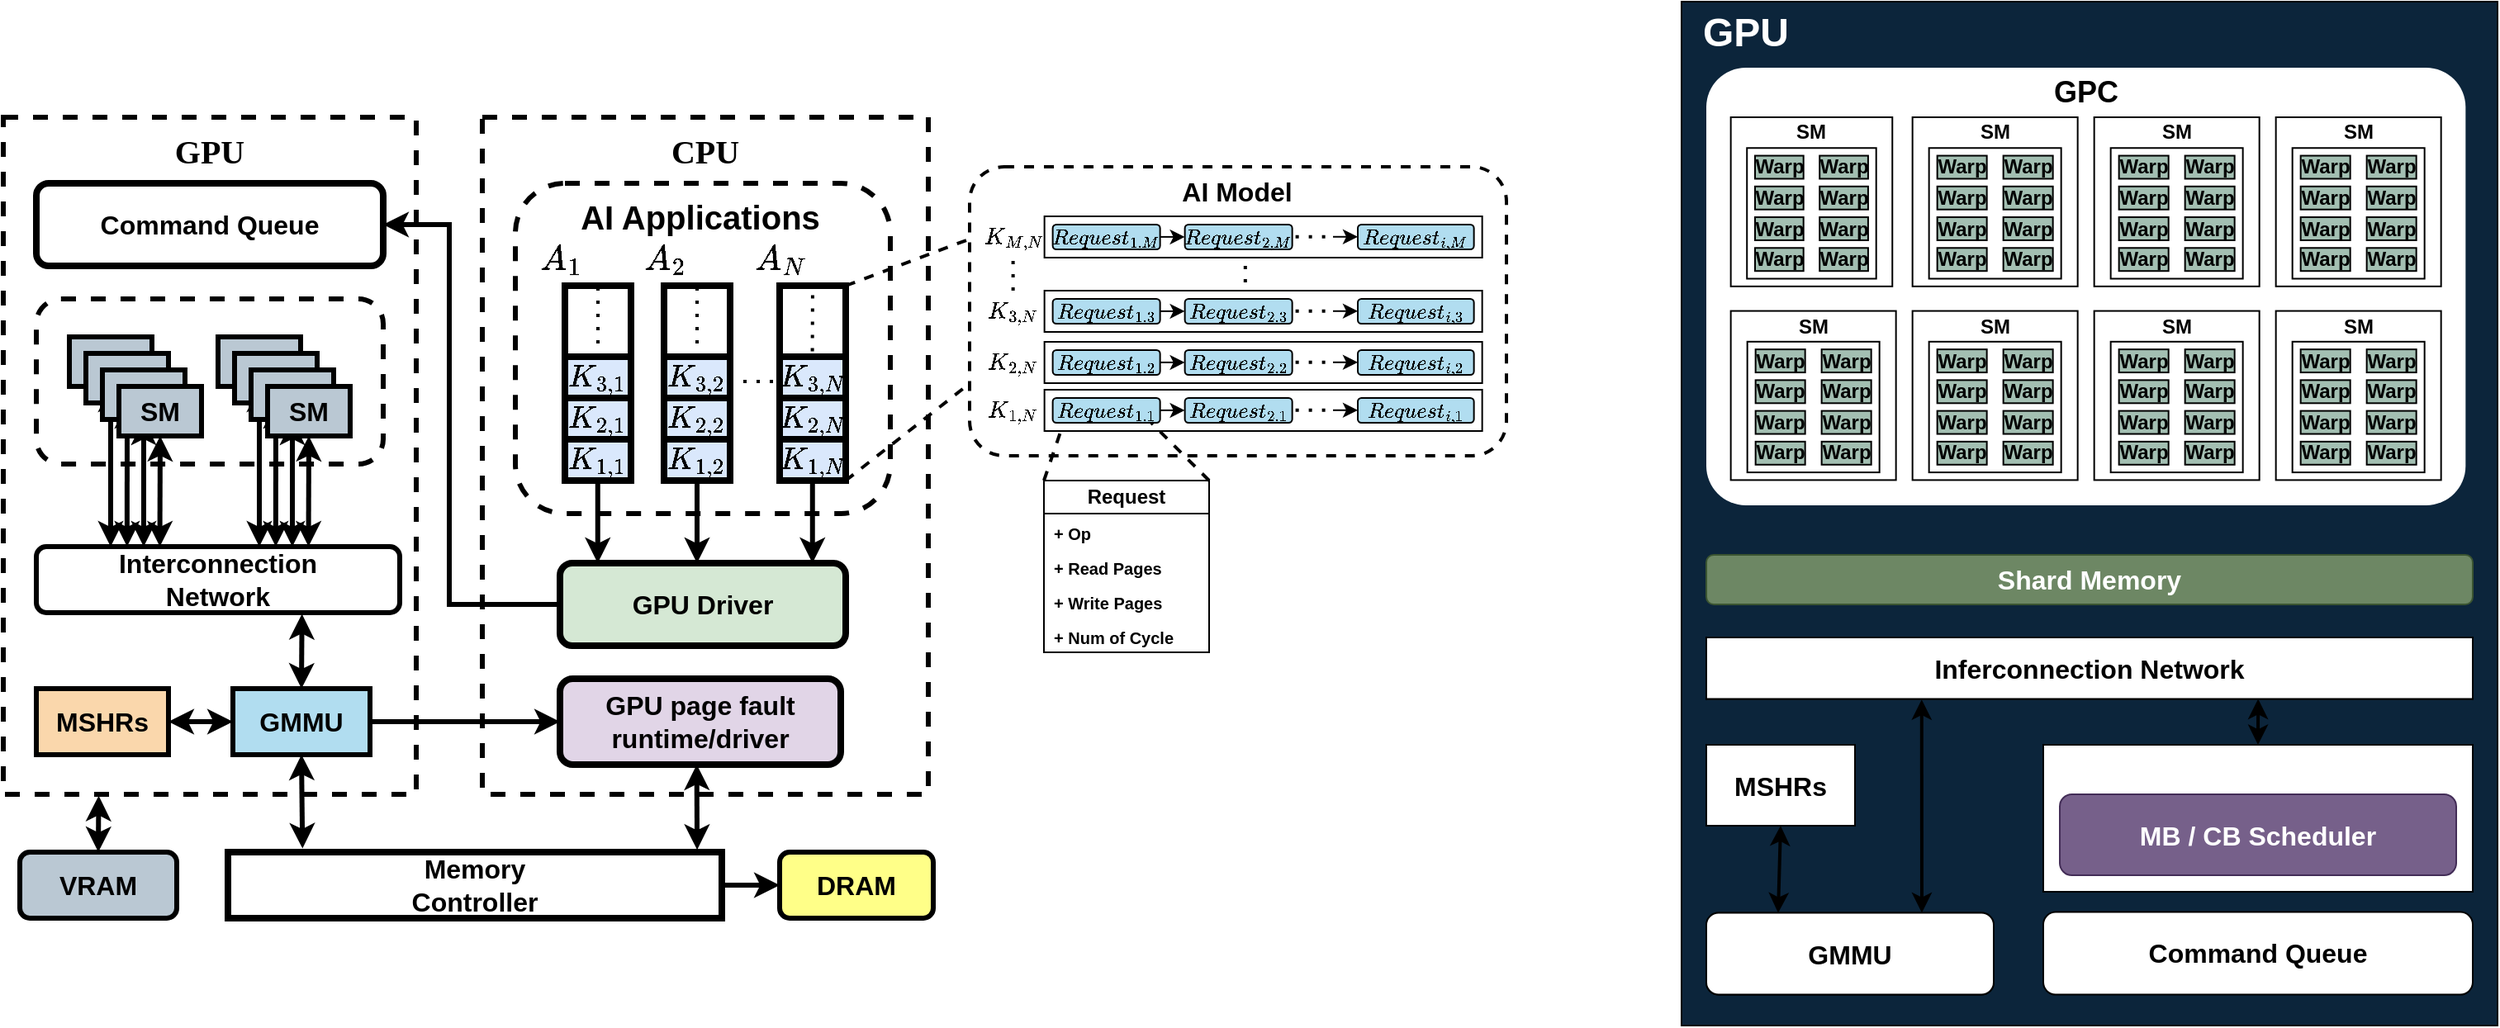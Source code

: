 <mxfile version="21.1.2" type="device" pages="3">
  <diagram name="Framework" id="-M7D6U7aEvp7IYTkIMqj">
    <mxGraphModel dx="4097" dy="1242" grid="1" gridSize="5" guides="1" tooltips="1" connect="1" arrows="1" fold="1" page="1" pageScale="1" pageWidth="827" pageHeight="1169" background="none" math="1" shadow="0">
      <root>
        <mxCell id="0lFwS5qkjPLTo9XxPmLD-0" />
        <mxCell id="0lFwS5qkjPLTo9XxPmLD-1" value="Bus" style="locked=1;" parent="0lFwS5qkjPLTo9XxPmLD-0" />
        <mxCell id="7mWoipO6S8ru_WBj5Y0I-578" value="&lt;font style=&quot;font-size: 16px&quot;&gt;&lt;b&gt;DRAM&lt;/b&gt;&lt;/font&gt;" style="rounded=1;whiteSpace=wrap;html=1;fillColor=#ffff88;strokeWidth=3;" vertex="1" parent="0lFwS5qkjPLTo9XxPmLD-1">
          <mxGeometry x="525" y="1870" width="93" height="40" as="geometry" />
        </mxCell>
        <mxCell id="7mWoipO6S8ru_WBj5Y0I-580" value="" style="endArrow=classic;startArrow=classic;html=1;strokeWidth=3;entryX=0.5;entryY=1;entryDx=0;entryDy=0;exitX=0.151;exitY=-0.055;exitDx=0;exitDy=0;exitPerimeter=0;" edge="1" parent="0lFwS5qkjPLTo9XxPmLD-1" source="7mWoipO6S8ru_WBj5Y0I-582" target="7mWoipO6S8ru_WBj5Y0I-560">
          <mxGeometry width="50" height="50" relative="1" as="geometry">
            <mxPoint x="247" y="1865" as="sourcePoint" />
            <mxPoint x="246.5" y="1811" as="targetPoint" />
          </mxGeometry>
        </mxCell>
        <mxCell id="7mWoipO6S8ru_WBj5Y0I-582" value="&lt;font style=&quot;font-size: 16px&quot;&gt;Memory&lt;br&gt;Controller&lt;/font&gt;" style="whiteSpace=wrap;html=1;fillColor=none;strokeWidth=4;fontSize=16;fontStyle=1" vertex="1" parent="0lFwS5qkjPLTo9XxPmLD-1">
          <mxGeometry x="191" y="1870" width="299" height="40" as="geometry" />
        </mxCell>
        <mxCell id="7mWoipO6S8ru_WBj5Y0I-602" value="" style="endArrow=classic;html=1;rounded=0;strokeWidth=3;entryX=0;entryY=0.5;entryDx=0;entryDy=0;exitX=1;exitY=0.5;exitDx=0;exitDy=0;" edge="1" parent="0lFwS5qkjPLTo9XxPmLD-1" source="7mWoipO6S8ru_WBj5Y0I-582" target="7mWoipO6S8ru_WBj5Y0I-578">
          <mxGeometry width="50" height="50" relative="1" as="geometry">
            <mxPoint x="490" y="1890" as="sourcePoint" />
            <mxPoint x="525" y="1890" as="targetPoint" />
          </mxGeometry>
        </mxCell>
        <mxCell id="O6zM5P91BsrwT857ZJbo-797" value="GPU" style="locked=1;" parent="0lFwS5qkjPLTo9XxPmLD-0" />
        <mxCell id="O6zM5P91BsrwT857ZJbo-800" value="" style="rounded=0;whiteSpace=wrap;html=1;fontSize=16;fillColor=#0C253B;container=0;fontStyle=1" parent="O6zM5P91BsrwT857ZJbo-797" vertex="1">
          <mxGeometry x="1071" y="1355" width="494" height="620" as="geometry" />
        </mxCell>
        <mxCell id="O6zM5P91BsrwT857ZJbo-801" value="&lt;font style=&quot;font-size: 24px;&quot;&gt;GPU&lt;/font&gt;" style="text;html=1;strokeColor=none;fillColor=none;align=center;verticalAlign=middle;whiteSpace=wrap;rounded=0;fontSize=16;fontColor=#FFFFFF;fontStyle=1" parent="O6zM5P91BsrwT857ZJbo-797" vertex="1">
          <mxGeometry x="1080" y="1360.001" width="60" height="27.931" as="geometry" />
        </mxCell>
        <mxCell id="O6zM5P91BsrwT857ZJbo-802" value="&lt;font style=&quot;font-size: 16px;&quot;&gt;Inferconnection Network&lt;/font&gt;" style="rounded=0;whiteSpace=wrap;html=1;fillColor=#1A1A1A;fontSize=16;fontStyle=1;fontColor=#FFFFFF;" parent="O6zM5P91BsrwT857ZJbo-797" vertex="1">
          <mxGeometry x="1086" y="1740" width="464" height="37.24" as="geometry" />
        </mxCell>
        <mxCell id="O6zM5P91BsrwT857ZJbo-1019" value="&lt;font style=&quot;font-size: 16px;&quot;&gt;Command Queue&lt;/font&gt;" style="rounded=1;whiteSpace=wrap;html=1;fontSize=16;fillColor=#FFFFFF;fontStyle=1;fontColor=#000000;" parent="O6zM5P91BsrwT857ZJbo-797" vertex="1">
          <mxGeometry x="1290" y="1906.31" width="260" height="50" as="geometry" />
        </mxCell>
        <mxCell id="O6zM5P91BsrwT857ZJbo-1020" style="edgeStyle=none;html=1;strokeWidth=2;fontSize=18;startArrow=classic;startFill=1;entryX=0.72;entryY=1;entryDx=0;entryDy=0;exitX=0.5;exitY=0;exitDx=0;exitDy=0;entryPerimeter=0;fontStyle=1" parent="O6zM5P91BsrwT857ZJbo-797" source="O6zM5P91BsrwT857ZJbo-1021" target="O6zM5P91BsrwT857ZJbo-802" edge="1">
          <mxGeometry relative="1" as="geometry">
            <mxPoint x="1563" y="1791.31" as="sourcePoint" />
            <mxPoint x="1802" y="1764.31" as="targetPoint" />
          </mxGeometry>
        </mxCell>
        <mxCell id="O6zM5P91BsrwT857ZJbo-1017" value="&lt;font style=&quot;font-size: 16px;&quot;&gt;GMMU&lt;/font&gt;" style="rounded=1;whiteSpace=wrap;html=1;fontSize=16;fillColor=#1A1A1A;fontStyle=1;fontColor=#FFFFFF;" parent="O6zM5P91BsrwT857ZJbo-797" vertex="1">
          <mxGeometry x="1086" y="1906.76" width="174" height="49.55" as="geometry" />
        </mxCell>
        <mxCell id="O6zM5P91BsrwT857ZJbo-1018" value="" style="endArrow=classic;startArrow=classic;html=1;fontSize=16;strokeWidth=2;exitX=0.75;exitY=0;exitDx=0;exitDy=0;entryX=0.281;entryY=1.01;entryDx=0;entryDy=0;entryPerimeter=0;fontStyle=1" parent="O6zM5P91BsrwT857ZJbo-797" source="O6zM5P91BsrwT857ZJbo-1017" target="O6zM5P91BsrwT857ZJbo-802" edge="1">
          <mxGeometry width="50" height="50" relative="1" as="geometry">
            <mxPoint x="1556.13" y="1828.448" as="sourcePoint" />
            <mxPoint x="1243" y="1761.31" as="targetPoint" />
          </mxGeometry>
        </mxCell>
        <mxCell id="O6zM5P91BsrwT857ZJbo-1203" value="&lt;font style=&quot;font-size: 16px;&quot;&gt;MSHRs&lt;/font&gt;" style="rounded=0;whiteSpace=wrap;html=1;fontSize=16;fillColor=#1A1A1A;fontStyle=1;fontColor=#FFFFFF;" parent="O6zM5P91BsrwT857ZJbo-797" vertex="1">
          <mxGeometry x="1086" y="1805" width="90" height="49" as="geometry" />
        </mxCell>
        <mxCell id="O6zM5P91BsrwT857ZJbo-1204" value="" style="endArrow=classic;startArrow=classic;html=1;fontSize=16;strokeWidth=2;exitX=0.25;exitY=0;exitDx=0;exitDy=0;entryX=0.5;entryY=1;entryDx=0;entryDy=0;fontStyle=1" parent="O6zM5P91BsrwT857ZJbo-797" source="O6zM5P91BsrwT857ZJbo-1017" target="O6zM5P91BsrwT857ZJbo-1203" edge="1">
          <mxGeometry width="50" height="50" relative="1" as="geometry">
            <mxPoint x="1190.75" y="1906.31" as="sourcePoint" />
            <mxPoint x="1131" y="1855" as="targetPoint" />
          </mxGeometry>
        </mxCell>
        <mxCell id="203" value="&lt;font style=&quot;font-size: 16px;&quot;&gt;Shard Memory&lt;/font&gt;" style="rounded=1;whiteSpace=wrap;html=1;fillColor=#6d8764;fontSize=16;fontColor=#ffffff;strokeColor=#3A5431;fontStyle=1" parent="O6zM5P91BsrwT857ZJbo-797" vertex="1">
          <mxGeometry x="1086" y="1690" width="464" height="30" as="geometry" />
        </mxCell>
        <mxCell id="clCKV_b47Eeb2iR4vhDt-237" value="" style="group;fontStyle=1" parent="O6zM5P91BsrwT857ZJbo-797" vertex="1" connectable="0">
          <mxGeometry x="1290" y="1805" width="260" height="89" as="geometry" />
        </mxCell>
        <mxCell id="O6zM5P91BsrwT857ZJbo-1021" value="" style="rounded=0;whiteSpace=wrap;html=1;fontSize=16;fillColor=default;fontStyle=1" parent="clCKV_b47Eeb2iR4vhDt-237" vertex="1">
          <mxGeometry width="260" height="89" as="geometry" />
        </mxCell>
        <mxCell id="O6zM5P91BsrwT857ZJbo-1200" value="&lt;font style=&quot;font-size: 16px;&quot;&gt;GPU Controller&lt;/font&gt;" style="text;html=1;strokeColor=none;fillColor=none;align=center;verticalAlign=middle;whiteSpace=wrap;rounded=0;fontSize=16;fontColor=#FFFFFF;fontStyle=1" parent="clCKV_b47Eeb2iR4vhDt-237" vertex="1">
          <mxGeometry x="62.5" width="135" height="30" as="geometry" />
        </mxCell>
        <mxCell id="O6zM5P91BsrwT857ZJbo-1201" value="MB / CB Scheduler" style="rounded=1;whiteSpace=wrap;html=1;strokeColor=#432D57;fontSize=16;fontColor=#ffffff;fillColor=#76608a;fontStyle=1" parent="clCKV_b47Eeb2iR4vhDt-237" vertex="1">
          <mxGeometry x="10" y="30" width="240" height="49" as="geometry" />
        </mxCell>
        <mxCell id="7mWoipO6S8ru_WBj5Y0I-206" value="" style="group" vertex="1" connectable="0" parent="O6zM5P91BsrwT857ZJbo-797">
          <mxGeometry x="1086" y="1395" width="459.67" height="265" as="geometry" />
        </mxCell>
        <mxCell id="clCKV_b47Eeb2iR4vhDt-243" value="" style="group;fontStyle=1;fillColor=default;container=0;rounded=1;arcSize=9;" parent="7mWoipO6S8ru_WBj5Y0I-206" vertex="1" connectable="0">
          <mxGeometry width="459.67" height="265" as="geometry" />
        </mxCell>
        <mxCell id="O6zM5P91BsrwT857ZJbo-909" value="&lt;font color=&quot;#000000&quot; style=&quot;font-size: 18px;&quot;&gt;GPC&lt;/font&gt;" style="text;html=1;strokeColor=none;fillColor=none;align=center;verticalAlign=middle;whiteSpace=wrap;rounded=0;fontSize=16;fontStyle=1;fontColor=#FFFFFF;container=0;" parent="7mWoipO6S8ru_WBj5Y0I-206" vertex="1">
          <mxGeometry x="24.67" y="5" width="410.32" height="20" as="geometry" />
        </mxCell>
        <mxCell id="clCKV_b47Eeb2iR4vhDt-238" value="" style="group;fontStyle=1;fillColor=default;container=0;" parent="7mWoipO6S8ru_WBj5Y0I-206" vertex="1" connectable="0">
          <mxGeometry x="14.83" y="30.004" width="97.802" height="102.414" as="geometry" />
        </mxCell>
        <mxCell id="O6zM5P91BsrwT857ZJbo-871" value="" style="rounded=0;whiteSpace=wrap;html=1;fillColor=default;fontStyle=1;container=0;" parent="7mWoipO6S8ru_WBj5Y0I-206" vertex="1">
          <mxGeometry x="124.83" y="30.004" width="100" height="102.414" as="geometry" />
        </mxCell>
        <mxCell id="O6zM5P91BsrwT857ZJbo-872" value="SM" style="text;html=1;strokeColor=none;fillColor=none;align=center;verticalAlign=middle;whiteSpace=wrap;rounded=0;fontStyle=1;container=0;" parent="7mWoipO6S8ru_WBj5Y0I-206" vertex="1">
          <mxGeometry x="144.83" y="34.659" width="60" height="9.31" as="geometry" />
        </mxCell>
        <mxCell id="O6zM5P91BsrwT857ZJbo-873" value="" style="rounded=0;whiteSpace=wrap;html=1;fillColor=none;fontStyle=1;container=0;" parent="7mWoipO6S8ru_WBj5Y0I-206" vertex="1">
          <mxGeometry x="134.83" y="48.624" width="80" height="79.138" as="geometry" />
        </mxCell>
        <mxCell id="O6zM5P91BsrwT857ZJbo-874" value="Warp" style="rounded=0;whiteSpace=wrap;html=1;fillColor=#A3BFB2;fontStyle=1;container=0;" parent="7mWoipO6S8ru_WBj5Y0I-206" vertex="1">
          <mxGeometry x="139.83" y="53.28" width="30" height="13.966" as="geometry" />
        </mxCell>
        <mxCell id="O6zM5P91BsrwT857ZJbo-875" value="Warp" style="rounded=0;whiteSpace=wrap;html=1;fillColor=#A3BFB2;fontStyle=1;container=0;" parent="7mWoipO6S8ru_WBj5Y0I-206" vertex="1">
          <mxGeometry x="139.83" y="71.9" width="30" height="13.966" as="geometry" />
        </mxCell>
        <mxCell id="O6zM5P91BsrwT857ZJbo-876" value="Warp" style="rounded=0;whiteSpace=wrap;html=1;fillColor=#A3BFB2;fontStyle=1;container=0;" parent="7mWoipO6S8ru_WBj5Y0I-206" vertex="1">
          <mxGeometry x="139.83" y="90.521" width="30" height="13.966" as="geometry" />
        </mxCell>
        <mxCell id="O6zM5P91BsrwT857ZJbo-877" value="Warp" style="rounded=0;whiteSpace=wrap;html=1;fillColor=#A3BFB2;fontStyle=1;container=0;" parent="7mWoipO6S8ru_WBj5Y0I-206" vertex="1">
          <mxGeometry x="139.83" y="109.142" width="30" height="13.966" as="geometry" />
        </mxCell>
        <mxCell id="O6zM5P91BsrwT857ZJbo-878" value="Warp" style="rounded=0;whiteSpace=wrap;html=1;fillColor=#A3BFB2;fontStyle=1;container=0;" parent="7mWoipO6S8ru_WBj5Y0I-206" vertex="1">
          <mxGeometry x="179.83" y="53.28" width="30" height="13.966" as="geometry" />
        </mxCell>
        <mxCell id="O6zM5P91BsrwT857ZJbo-879" value="Warp" style="rounded=0;whiteSpace=wrap;html=1;fillColor=#A3BFB2;fontStyle=1;container=0;" parent="7mWoipO6S8ru_WBj5Y0I-206" vertex="1">
          <mxGeometry x="179.83" y="71.9" width="30" height="13.966" as="geometry" />
        </mxCell>
        <mxCell id="O6zM5P91BsrwT857ZJbo-880" value="Warp" style="rounded=0;whiteSpace=wrap;html=1;fillColor=#A3BFB2;fontStyle=1;container=0;" parent="7mWoipO6S8ru_WBj5Y0I-206" vertex="1">
          <mxGeometry x="179.83" y="90.521" width="30" height="13.966" as="geometry" />
        </mxCell>
        <mxCell id="O6zM5P91BsrwT857ZJbo-881" value="Warp" style="rounded=0;whiteSpace=wrap;html=1;fillColor=#A3BFB2;fontStyle=1;container=0;" parent="7mWoipO6S8ru_WBj5Y0I-206" vertex="1">
          <mxGeometry x="179.83" y="109.142" width="30" height="13.966" as="geometry" />
        </mxCell>
        <mxCell id="O6zM5P91BsrwT857ZJbo-884" value="" style="rounded=0;whiteSpace=wrap;html=1;fillColor=default;fontStyle=1;container=0;" parent="7mWoipO6S8ru_WBj5Y0I-206" vertex="1">
          <mxGeometry x="234.83" y="30.004" width="100" height="102.414" as="geometry" />
        </mxCell>
        <mxCell id="O6zM5P91BsrwT857ZJbo-885" value="SM" style="text;html=1;strokeColor=none;fillColor=none;align=center;verticalAlign=middle;whiteSpace=wrap;rounded=0;fontStyle=1;container=0;" parent="7mWoipO6S8ru_WBj5Y0I-206" vertex="1">
          <mxGeometry x="254.83" y="34.659" width="60" height="9.31" as="geometry" />
        </mxCell>
        <mxCell id="O6zM5P91BsrwT857ZJbo-886" value="" style="rounded=0;whiteSpace=wrap;html=1;fillColor=none;fontStyle=1;container=0;" parent="7mWoipO6S8ru_WBj5Y0I-206" vertex="1">
          <mxGeometry x="244.83" y="48.624" width="80" height="79.138" as="geometry" />
        </mxCell>
        <mxCell id="O6zM5P91BsrwT857ZJbo-887" value="Warp" style="rounded=0;whiteSpace=wrap;html=1;fillColor=#A3BFB2;fontStyle=1;container=0;" parent="7mWoipO6S8ru_WBj5Y0I-206" vertex="1">
          <mxGeometry x="249.83" y="53.28" width="30" height="13.966" as="geometry" />
        </mxCell>
        <mxCell id="O6zM5P91BsrwT857ZJbo-888" value="Warp" style="rounded=0;whiteSpace=wrap;html=1;fillColor=#A3BFB2;fontStyle=1;container=0;" parent="7mWoipO6S8ru_WBj5Y0I-206" vertex="1">
          <mxGeometry x="249.83" y="71.9" width="30" height="13.966" as="geometry" />
        </mxCell>
        <mxCell id="O6zM5P91BsrwT857ZJbo-889" value="Warp" style="rounded=0;whiteSpace=wrap;html=1;fillColor=#A3BFB2;fontStyle=1;container=0;" parent="7mWoipO6S8ru_WBj5Y0I-206" vertex="1">
          <mxGeometry x="249.83" y="90.521" width="30" height="13.966" as="geometry" />
        </mxCell>
        <mxCell id="O6zM5P91BsrwT857ZJbo-890" value="Warp" style="rounded=0;whiteSpace=wrap;html=1;fillColor=#A3BFB2;fontStyle=1;container=0;" parent="7mWoipO6S8ru_WBj5Y0I-206" vertex="1">
          <mxGeometry x="249.83" y="109.142" width="30" height="13.966" as="geometry" />
        </mxCell>
        <mxCell id="O6zM5P91BsrwT857ZJbo-891" value="Warp" style="rounded=0;whiteSpace=wrap;html=1;fillColor=#A3BFB2;fontStyle=1;container=0;" parent="7mWoipO6S8ru_WBj5Y0I-206" vertex="1">
          <mxGeometry x="289.83" y="53.28" width="30" height="13.966" as="geometry" />
        </mxCell>
        <mxCell id="O6zM5P91BsrwT857ZJbo-892" value="Warp" style="rounded=0;whiteSpace=wrap;html=1;fillColor=#A3BFB2;fontStyle=1;container=0;" parent="7mWoipO6S8ru_WBj5Y0I-206" vertex="1">
          <mxGeometry x="289.83" y="71.9" width="30" height="13.966" as="geometry" />
        </mxCell>
        <mxCell id="O6zM5P91BsrwT857ZJbo-893" value="Warp" style="rounded=0;whiteSpace=wrap;html=1;fillColor=#A3BFB2;fontStyle=1;container=0;" parent="7mWoipO6S8ru_WBj5Y0I-206" vertex="1">
          <mxGeometry x="289.83" y="90.521" width="30" height="13.966" as="geometry" />
        </mxCell>
        <mxCell id="O6zM5P91BsrwT857ZJbo-894" value="Warp" style="rounded=0;whiteSpace=wrap;html=1;fillColor=#A3BFB2;fontStyle=1;container=0;" parent="7mWoipO6S8ru_WBj5Y0I-206" vertex="1">
          <mxGeometry x="289.83" y="109.142" width="30" height="13.966" as="geometry" />
        </mxCell>
        <mxCell id="O6zM5P91BsrwT857ZJbo-897" value="" style="rounded=0;whiteSpace=wrap;html=1;fillColor=default;fontStyle=1;container=0;" parent="7mWoipO6S8ru_WBj5Y0I-206" vertex="1">
          <mxGeometry x="344.83" y="30.004" width="100" height="102.414" as="geometry" />
        </mxCell>
        <mxCell id="O6zM5P91BsrwT857ZJbo-898" value="SM" style="text;html=1;strokeColor=none;fillColor=none;align=center;verticalAlign=middle;whiteSpace=wrap;rounded=0;fontStyle=1;container=0;" parent="7mWoipO6S8ru_WBj5Y0I-206" vertex="1">
          <mxGeometry x="364.83" y="34.659" width="60" height="9.31" as="geometry" />
        </mxCell>
        <mxCell id="O6zM5P91BsrwT857ZJbo-899" value="" style="rounded=0;whiteSpace=wrap;html=1;fillColor=none;fontStyle=1;container=0;" parent="7mWoipO6S8ru_WBj5Y0I-206" vertex="1">
          <mxGeometry x="354.83" y="48.624" width="80" height="79.138" as="geometry" />
        </mxCell>
        <mxCell id="O6zM5P91BsrwT857ZJbo-900" value="Warp" style="rounded=0;whiteSpace=wrap;html=1;fillColor=#A3BFB2;fontStyle=1;container=0;" parent="7mWoipO6S8ru_WBj5Y0I-206" vertex="1">
          <mxGeometry x="359.83" y="53.28" width="30" height="13.966" as="geometry" />
        </mxCell>
        <mxCell id="O6zM5P91BsrwT857ZJbo-901" value="Warp" style="rounded=0;whiteSpace=wrap;html=1;fillColor=#A3BFB2;fontStyle=1;container=0;" parent="7mWoipO6S8ru_WBj5Y0I-206" vertex="1">
          <mxGeometry x="359.83" y="71.9" width="30" height="13.966" as="geometry" />
        </mxCell>
        <mxCell id="O6zM5P91BsrwT857ZJbo-902" value="Warp" style="rounded=0;whiteSpace=wrap;html=1;fillColor=#A3BFB2;fontStyle=1;container=0;" parent="7mWoipO6S8ru_WBj5Y0I-206" vertex="1">
          <mxGeometry x="359.83" y="90.521" width="30" height="13.966" as="geometry" />
        </mxCell>
        <mxCell id="O6zM5P91BsrwT857ZJbo-903" value="Warp" style="rounded=0;whiteSpace=wrap;html=1;fillColor=#A3BFB2;fontStyle=1;container=0;" parent="7mWoipO6S8ru_WBj5Y0I-206" vertex="1">
          <mxGeometry x="359.83" y="109.142" width="30" height="13.966" as="geometry" />
        </mxCell>
        <mxCell id="O6zM5P91BsrwT857ZJbo-904" value="Warp" style="rounded=0;whiteSpace=wrap;html=1;fillColor=#A3BFB2;fontStyle=1;container=0;" parent="7mWoipO6S8ru_WBj5Y0I-206" vertex="1">
          <mxGeometry x="399.83" y="53.28" width="30" height="13.966" as="geometry" />
        </mxCell>
        <mxCell id="O6zM5P91BsrwT857ZJbo-905" value="Warp" style="rounded=0;whiteSpace=wrap;html=1;fillColor=#A3BFB2;fontStyle=1;container=0;" parent="7mWoipO6S8ru_WBj5Y0I-206" vertex="1">
          <mxGeometry x="399.83" y="71.9" width="30" height="13.966" as="geometry" />
        </mxCell>
        <mxCell id="O6zM5P91BsrwT857ZJbo-906" value="Warp" style="rounded=0;whiteSpace=wrap;html=1;fillColor=#A3BFB2;fontStyle=1;container=0;" parent="7mWoipO6S8ru_WBj5Y0I-206" vertex="1">
          <mxGeometry x="399.83" y="90.521" width="30" height="13.966" as="geometry" />
        </mxCell>
        <mxCell id="O6zM5P91BsrwT857ZJbo-907" value="Warp" style="rounded=0;whiteSpace=wrap;html=1;fillColor=#A3BFB2;fontStyle=1;container=0;" parent="7mWoipO6S8ru_WBj5Y0I-206" vertex="1">
          <mxGeometry x="399.83" y="109.142" width="30" height="13.966" as="geometry" />
        </mxCell>
        <mxCell id="O6zM5P91BsrwT857ZJbo-819" value="" style="rounded=0;whiteSpace=wrap;html=1;fillColor=default;fontStyle=1;container=0;" parent="7mWoipO6S8ru_WBj5Y0I-206" vertex="1">
          <mxGeometry x="14.83" y="147.289" width="100" height="102.414" as="geometry" />
        </mxCell>
        <mxCell id="O6zM5P91BsrwT857ZJbo-820" value="SM" style="text;html=1;strokeColor=none;fillColor=none;align=center;verticalAlign=middle;whiteSpace=wrap;rounded=0;fontStyle=1;container=0;" parent="7mWoipO6S8ru_WBj5Y0I-206" vertex="1">
          <mxGeometry x="34.83" y="151.944" width="60" height="9.31" as="geometry" />
        </mxCell>
        <mxCell id="O6zM5P91BsrwT857ZJbo-821" value="" style="rounded=0;whiteSpace=wrap;html=1;fillColor=none;fontStyle=1;container=0;" parent="7mWoipO6S8ru_WBj5Y0I-206" vertex="1">
          <mxGeometry x="24.83" y="165.91" width="80" height="79.138" as="geometry" />
        </mxCell>
        <mxCell id="O6zM5P91BsrwT857ZJbo-822" value="Warp" style="rounded=0;whiteSpace=wrap;html=1;fillColor=#A3BFB2;fontStyle=1;container=0;" parent="7mWoipO6S8ru_WBj5Y0I-206" vertex="1">
          <mxGeometry x="29.83" y="170.565" width="30" height="13.966" as="geometry" />
        </mxCell>
        <mxCell id="O6zM5P91BsrwT857ZJbo-823" value="Warp" style="rounded=0;whiteSpace=wrap;html=1;fillColor=#A3BFB2;fontStyle=1;container=0;" parent="7mWoipO6S8ru_WBj5Y0I-206" vertex="1">
          <mxGeometry x="29.83" y="189.186" width="30" height="13.966" as="geometry" />
        </mxCell>
        <mxCell id="O6zM5P91BsrwT857ZJbo-824" value="Warp" style="rounded=0;whiteSpace=wrap;html=1;fillColor=#A3BFB2;fontStyle=1;container=0;" parent="7mWoipO6S8ru_WBj5Y0I-206" vertex="1">
          <mxGeometry x="29.83" y="207.806" width="30" height="13.966" as="geometry" />
        </mxCell>
        <mxCell id="O6zM5P91BsrwT857ZJbo-825" value="Warp" style="rounded=0;whiteSpace=wrap;html=1;fillColor=#A3BFB2;fontStyle=1;container=0;" parent="7mWoipO6S8ru_WBj5Y0I-206" vertex="1">
          <mxGeometry x="29.83" y="226.427" width="30" height="13.966" as="geometry" />
        </mxCell>
        <mxCell id="O6zM5P91BsrwT857ZJbo-826" value="Warp" style="rounded=0;whiteSpace=wrap;html=1;fillColor=#A3BFB2;fontStyle=1;container=0;" parent="7mWoipO6S8ru_WBj5Y0I-206" vertex="1">
          <mxGeometry x="69.83" y="170.565" width="30" height="13.966" as="geometry" />
        </mxCell>
        <mxCell id="O6zM5P91BsrwT857ZJbo-827" value="Warp" style="rounded=0;whiteSpace=wrap;html=1;fillColor=#A3BFB2;fontStyle=1;container=0;" parent="7mWoipO6S8ru_WBj5Y0I-206" vertex="1">
          <mxGeometry x="69.83" y="189.186" width="30" height="13.966" as="geometry" />
        </mxCell>
        <mxCell id="O6zM5P91BsrwT857ZJbo-828" value="Warp" style="rounded=0;whiteSpace=wrap;html=1;fillColor=#A3BFB2;fontStyle=1;container=0;" parent="7mWoipO6S8ru_WBj5Y0I-206" vertex="1">
          <mxGeometry x="69.83" y="207.806" width="30" height="13.966" as="geometry" />
        </mxCell>
        <mxCell id="O6zM5P91BsrwT857ZJbo-829" value="Warp" style="rounded=0;whiteSpace=wrap;html=1;fillColor=#A3BFB2;fontStyle=1;container=0;" parent="7mWoipO6S8ru_WBj5Y0I-206" vertex="1">
          <mxGeometry x="69.83" y="226.427" width="30" height="13.966" as="geometry" />
        </mxCell>
        <mxCell id="O6zM5P91BsrwT857ZJbo-832" value="" style="rounded=0;whiteSpace=wrap;html=1;fillColor=default;fontStyle=1;container=0;" parent="7mWoipO6S8ru_WBj5Y0I-206" vertex="1">
          <mxGeometry x="124.83" y="147.289" width="100" height="102.414" as="geometry" />
        </mxCell>
        <mxCell id="O6zM5P91BsrwT857ZJbo-833" value="SM" style="text;html=1;strokeColor=none;fillColor=none;align=center;verticalAlign=middle;whiteSpace=wrap;rounded=0;fontStyle=1;container=0;" parent="7mWoipO6S8ru_WBj5Y0I-206" vertex="1">
          <mxGeometry x="144.83" y="151.944" width="60" height="9.31" as="geometry" />
        </mxCell>
        <mxCell id="O6zM5P91BsrwT857ZJbo-834" value="" style="rounded=0;whiteSpace=wrap;html=1;fillColor=none;fontStyle=1;container=0;" parent="7mWoipO6S8ru_WBj5Y0I-206" vertex="1">
          <mxGeometry x="134.83" y="165.91" width="80" height="79.138" as="geometry" />
        </mxCell>
        <mxCell id="O6zM5P91BsrwT857ZJbo-835" value="Warp" style="rounded=0;whiteSpace=wrap;html=1;fillColor=#A3BFB2;fontStyle=1;container=0;" parent="7mWoipO6S8ru_WBj5Y0I-206" vertex="1">
          <mxGeometry x="139.83" y="170.565" width="30" height="13.966" as="geometry" />
        </mxCell>
        <mxCell id="O6zM5P91BsrwT857ZJbo-836" value="Warp" style="rounded=0;whiteSpace=wrap;html=1;fillColor=#A3BFB2;fontStyle=1;container=0;" parent="7mWoipO6S8ru_WBj5Y0I-206" vertex="1">
          <mxGeometry x="139.83" y="189.186" width="30" height="13.966" as="geometry" />
        </mxCell>
        <mxCell id="O6zM5P91BsrwT857ZJbo-837" value="Warp" style="rounded=0;whiteSpace=wrap;html=1;fillColor=#A3BFB2;fontStyle=1;container=0;" parent="7mWoipO6S8ru_WBj5Y0I-206" vertex="1">
          <mxGeometry x="139.83" y="207.806" width="30" height="13.966" as="geometry" />
        </mxCell>
        <mxCell id="O6zM5P91BsrwT857ZJbo-838" value="Warp" style="rounded=0;whiteSpace=wrap;html=1;fillColor=#A3BFB2;fontStyle=1;container=0;" parent="7mWoipO6S8ru_WBj5Y0I-206" vertex="1">
          <mxGeometry x="139.83" y="226.427" width="30" height="13.966" as="geometry" />
        </mxCell>
        <mxCell id="O6zM5P91BsrwT857ZJbo-839" value="Warp" style="rounded=0;whiteSpace=wrap;html=1;fillColor=#A3BFB2;fontStyle=1;container=0;" parent="7mWoipO6S8ru_WBj5Y0I-206" vertex="1">
          <mxGeometry x="179.83" y="170.565" width="30" height="13.966" as="geometry" />
        </mxCell>
        <mxCell id="O6zM5P91BsrwT857ZJbo-840" value="Warp" style="rounded=0;whiteSpace=wrap;html=1;fillColor=#A3BFB2;fontStyle=1;container=0;" parent="7mWoipO6S8ru_WBj5Y0I-206" vertex="1">
          <mxGeometry x="179.83" y="189.186" width="30" height="13.966" as="geometry" />
        </mxCell>
        <mxCell id="O6zM5P91BsrwT857ZJbo-841" value="Warp" style="rounded=0;whiteSpace=wrap;html=1;fillColor=#A3BFB2;fontStyle=1;container=0;" parent="7mWoipO6S8ru_WBj5Y0I-206" vertex="1">
          <mxGeometry x="179.83" y="207.806" width="30" height="13.966" as="geometry" />
        </mxCell>
        <mxCell id="O6zM5P91BsrwT857ZJbo-842" value="Warp" style="rounded=0;whiteSpace=wrap;html=1;fillColor=#A3BFB2;fontStyle=1;container=0;" parent="7mWoipO6S8ru_WBj5Y0I-206" vertex="1">
          <mxGeometry x="179.83" y="226.427" width="30" height="13.966" as="geometry" />
        </mxCell>
        <mxCell id="O6zM5P91BsrwT857ZJbo-845" value="" style="rounded=0;whiteSpace=wrap;html=1;fillColor=default;fontStyle=1;container=0;" parent="7mWoipO6S8ru_WBj5Y0I-206" vertex="1">
          <mxGeometry x="234.83" y="147.289" width="100" height="102.414" as="geometry" />
        </mxCell>
        <mxCell id="O6zM5P91BsrwT857ZJbo-846" value="SM" style="text;html=1;strokeColor=none;fillColor=none;align=center;verticalAlign=middle;whiteSpace=wrap;rounded=0;fontStyle=1;container=0;" parent="7mWoipO6S8ru_WBj5Y0I-206" vertex="1">
          <mxGeometry x="254.83" y="151.944" width="60" height="9.31" as="geometry" />
        </mxCell>
        <mxCell id="O6zM5P91BsrwT857ZJbo-847" value="" style="rounded=0;whiteSpace=wrap;html=1;fillColor=none;fontStyle=1;container=0;" parent="7mWoipO6S8ru_WBj5Y0I-206" vertex="1">
          <mxGeometry x="244.83" y="165.91" width="80" height="79.138" as="geometry" />
        </mxCell>
        <mxCell id="O6zM5P91BsrwT857ZJbo-848" value="Warp" style="rounded=0;whiteSpace=wrap;html=1;fillColor=#A3BFB2;fontStyle=1;container=0;" parent="7mWoipO6S8ru_WBj5Y0I-206" vertex="1">
          <mxGeometry x="249.83" y="170.565" width="30" height="13.966" as="geometry" />
        </mxCell>
        <mxCell id="O6zM5P91BsrwT857ZJbo-849" value="Warp" style="rounded=0;whiteSpace=wrap;html=1;fillColor=#A3BFB2;fontStyle=1;container=0;" parent="7mWoipO6S8ru_WBj5Y0I-206" vertex="1">
          <mxGeometry x="249.83" y="189.186" width="30" height="13.966" as="geometry" />
        </mxCell>
        <mxCell id="O6zM5P91BsrwT857ZJbo-850" value="Warp" style="rounded=0;whiteSpace=wrap;html=1;fillColor=#A3BFB2;fontStyle=1;container=0;" parent="7mWoipO6S8ru_WBj5Y0I-206" vertex="1">
          <mxGeometry x="249.83" y="207.806" width="30" height="13.966" as="geometry" />
        </mxCell>
        <mxCell id="O6zM5P91BsrwT857ZJbo-851" value="Warp" style="rounded=0;whiteSpace=wrap;html=1;fillColor=#A3BFB2;fontStyle=1;container=0;" parent="7mWoipO6S8ru_WBj5Y0I-206" vertex="1">
          <mxGeometry x="249.83" y="226.427" width="30" height="13.966" as="geometry" />
        </mxCell>
        <mxCell id="O6zM5P91BsrwT857ZJbo-852" value="Warp" style="rounded=0;whiteSpace=wrap;html=1;fillColor=#A3BFB2;fontStyle=1;container=0;" parent="7mWoipO6S8ru_WBj5Y0I-206" vertex="1">
          <mxGeometry x="289.83" y="170.565" width="30" height="13.966" as="geometry" />
        </mxCell>
        <mxCell id="O6zM5P91BsrwT857ZJbo-853" value="Warp" style="rounded=0;whiteSpace=wrap;html=1;fillColor=#A3BFB2;fontStyle=1;container=0;" parent="7mWoipO6S8ru_WBj5Y0I-206" vertex="1">
          <mxGeometry x="289.83" y="189.186" width="30" height="13.966" as="geometry" />
        </mxCell>
        <mxCell id="O6zM5P91BsrwT857ZJbo-854" value="Warp" style="rounded=0;whiteSpace=wrap;html=1;fillColor=#A3BFB2;fontStyle=1;container=0;" parent="7mWoipO6S8ru_WBj5Y0I-206" vertex="1">
          <mxGeometry x="289.83" y="207.806" width="30" height="13.966" as="geometry" />
        </mxCell>
        <mxCell id="O6zM5P91BsrwT857ZJbo-855" value="Warp" style="rounded=0;whiteSpace=wrap;html=1;fillColor=#A3BFB2;fontStyle=1;container=0;" parent="7mWoipO6S8ru_WBj5Y0I-206" vertex="1">
          <mxGeometry x="289.83" y="226.427" width="30" height="13.966" as="geometry" />
        </mxCell>
        <mxCell id="O6zM5P91BsrwT857ZJbo-858" value="" style="rounded=0;whiteSpace=wrap;html=1;fillColor=default;fontStyle=1;container=0;" parent="7mWoipO6S8ru_WBj5Y0I-206" vertex="1">
          <mxGeometry x="344.83" y="147.289" width="100" height="102.414" as="geometry" />
        </mxCell>
        <mxCell id="O6zM5P91BsrwT857ZJbo-859" value="SM" style="text;html=1;strokeColor=none;fillColor=none;align=center;verticalAlign=middle;whiteSpace=wrap;rounded=0;fontStyle=1;container=0;" parent="7mWoipO6S8ru_WBj5Y0I-206" vertex="1">
          <mxGeometry x="364.83" y="151.944" width="60" height="9.31" as="geometry" />
        </mxCell>
        <mxCell id="O6zM5P91BsrwT857ZJbo-860" value="" style="rounded=0;whiteSpace=wrap;html=1;fillColor=none;fontStyle=1;container=0;" parent="7mWoipO6S8ru_WBj5Y0I-206" vertex="1">
          <mxGeometry x="354.83" y="165.91" width="80" height="79.138" as="geometry" />
        </mxCell>
        <mxCell id="O6zM5P91BsrwT857ZJbo-861" value="Warp" style="rounded=0;whiteSpace=wrap;html=1;fillColor=#A3BFB2;fontStyle=1;container=0;" parent="7mWoipO6S8ru_WBj5Y0I-206" vertex="1">
          <mxGeometry x="359.83" y="170.565" width="30" height="13.966" as="geometry" />
        </mxCell>
        <mxCell id="O6zM5P91BsrwT857ZJbo-862" value="Warp" style="rounded=0;whiteSpace=wrap;html=1;fillColor=#A3BFB2;fontStyle=1;container=0;" parent="7mWoipO6S8ru_WBj5Y0I-206" vertex="1">
          <mxGeometry x="359.83" y="189.186" width="30" height="13.966" as="geometry" />
        </mxCell>
        <mxCell id="O6zM5P91BsrwT857ZJbo-863" value="Warp" style="rounded=0;whiteSpace=wrap;html=1;fillColor=#A3BFB2;fontStyle=1;container=0;" parent="7mWoipO6S8ru_WBj5Y0I-206" vertex="1">
          <mxGeometry x="359.83" y="207.806" width="30" height="13.966" as="geometry" />
        </mxCell>
        <mxCell id="O6zM5P91BsrwT857ZJbo-864" value="Warp" style="rounded=0;whiteSpace=wrap;html=1;fillColor=#A3BFB2;fontStyle=1;container=0;" parent="7mWoipO6S8ru_WBj5Y0I-206" vertex="1">
          <mxGeometry x="359.83" y="226.427" width="30" height="13.966" as="geometry" />
        </mxCell>
        <mxCell id="O6zM5P91BsrwT857ZJbo-865" value="Warp" style="rounded=0;whiteSpace=wrap;html=1;fillColor=#A3BFB2;fontStyle=1;container=0;" parent="7mWoipO6S8ru_WBj5Y0I-206" vertex="1">
          <mxGeometry x="399.83" y="170.565" width="30" height="13.966" as="geometry" />
        </mxCell>
        <mxCell id="O6zM5P91BsrwT857ZJbo-866" value="Warp" style="rounded=0;whiteSpace=wrap;html=1;fillColor=#A3BFB2;fontStyle=1;container=0;" parent="7mWoipO6S8ru_WBj5Y0I-206" vertex="1">
          <mxGeometry x="399.83" y="189.186" width="30" height="13.966" as="geometry" />
        </mxCell>
        <mxCell id="O6zM5P91BsrwT857ZJbo-867" value="Warp" style="rounded=0;whiteSpace=wrap;html=1;fillColor=#A3BFB2;fontStyle=1;container=0;" parent="7mWoipO6S8ru_WBj5Y0I-206" vertex="1">
          <mxGeometry x="399.83" y="207.806" width="30" height="13.966" as="geometry" />
        </mxCell>
        <mxCell id="O6zM5P91BsrwT857ZJbo-868" value="Warp" style="rounded=0;whiteSpace=wrap;html=1;fillColor=#A3BFB2;fontStyle=1;container=0;" parent="7mWoipO6S8ru_WBj5Y0I-206" vertex="1">
          <mxGeometry x="399.83" y="226.427" width="30" height="13.966" as="geometry" />
        </mxCell>
        <mxCell id="O6zM5P91BsrwT857ZJbo-806" value="" style="rounded=0;whiteSpace=wrap;html=1;fillColor=default;fontStyle=1;container=0;" parent="7mWoipO6S8ru_WBj5Y0I-206" vertex="1">
          <mxGeometry x="14.83" y="30.004" width="97.802" height="102.414" as="geometry" />
        </mxCell>
        <mxCell id="O6zM5P91BsrwT857ZJbo-807" value="SM" style="text;html=1;strokeColor=none;fillColor=none;align=center;verticalAlign=middle;whiteSpace=wrap;rounded=0;fontStyle=1;container=0;" parent="7mWoipO6S8ru_WBj5Y0I-206" vertex="1">
          <mxGeometry x="34.39" y="34.659" width="58.681" height="9.31" as="geometry" />
        </mxCell>
        <mxCell id="O6zM5P91BsrwT857ZJbo-808" value="" style="rounded=0;whiteSpace=wrap;html=1;fillColor=none;fontStyle=1;container=0;" parent="7mWoipO6S8ru_WBj5Y0I-206" vertex="1">
          <mxGeometry x="24.61" y="48.624" width="78.242" height="79.138" as="geometry" />
        </mxCell>
        <mxCell id="O6zM5P91BsrwT857ZJbo-809" value="Warp" style="rounded=0;whiteSpace=wrap;html=1;fillColor=#A3BFB2;fontStyle=1;container=0;" parent="7mWoipO6S8ru_WBj5Y0I-206" vertex="1">
          <mxGeometry x="29.5" y="53.28" width="29.341" height="13.966" as="geometry" />
        </mxCell>
        <mxCell id="O6zM5P91BsrwT857ZJbo-810" value="Warp" style="rounded=0;whiteSpace=wrap;html=1;fillColor=#A3BFB2;fontStyle=1;container=0;" parent="7mWoipO6S8ru_WBj5Y0I-206" vertex="1">
          <mxGeometry x="29.5" y="71.9" width="29.341" height="13.966" as="geometry" />
        </mxCell>
        <mxCell id="O6zM5P91BsrwT857ZJbo-811" value="Warp" style="rounded=0;whiteSpace=wrap;html=1;fillColor=#A3BFB2;fontStyle=1;container=0;" parent="7mWoipO6S8ru_WBj5Y0I-206" vertex="1">
          <mxGeometry x="29.5" y="90.521" width="29.341" height="13.966" as="geometry" />
        </mxCell>
        <mxCell id="O6zM5P91BsrwT857ZJbo-812" value="Warp" style="rounded=0;whiteSpace=wrap;html=1;fillColor=#A3BFB2;fontStyle=1;container=0;" parent="7mWoipO6S8ru_WBj5Y0I-206" vertex="1">
          <mxGeometry x="29.5" y="109.142" width="29.341" height="13.966" as="geometry" />
        </mxCell>
        <mxCell id="O6zM5P91BsrwT857ZJbo-813" value="Warp" style="rounded=0;whiteSpace=wrap;html=1;fillColor=#A3BFB2;fontStyle=1;container=0;" parent="7mWoipO6S8ru_WBj5Y0I-206" vertex="1">
          <mxGeometry x="68.621" y="53.28" width="29.341" height="13.966" as="geometry" />
        </mxCell>
        <mxCell id="O6zM5P91BsrwT857ZJbo-814" value="Warp" style="rounded=0;whiteSpace=wrap;html=1;fillColor=#A3BFB2;fontStyle=1;container=0;" parent="7mWoipO6S8ru_WBj5Y0I-206" vertex="1">
          <mxGeometry x="68.621" y="71.9" width="29.341" height="13.966" as="geometry" />
        </mxCell>
        <mxCell id="O6zM5P91BsrwT857ZJbo-815" value="Warp" style="rounded=0;whiteSpace=wrap;html=1;fillColor=#A3BFB2;fontStyle=1;container=0;" parent="7mWoipO6S8ru_WBj5Y0I-206" vertex="1">
          <mxGeometry x="68.621" y="90.521" width="29.341" height="13.966" as="geometry" />
        </mxCell>
        <mxCell id="O6zM5P91BsrwT857ZJbo-816" value="Warp" style="rounded=0;whiteSpace=wrap;html=1;fillColor=#A3BFB2;fontStyle=1;container=0;" parent="7mWoipO6S8ru_WBj5Y0I-206" vertex="1">
          <mxGeometry x="68.621" y="109.142" width="29.341" height="13.966" as="geometry" />
        </mxCell>
        <mxCell id="7mWoipO6S8ru_WBj5Y0I-222" value="&lt;font style=&quot;font-size: 16px;&quot;&gt;Inferconnection Network&lt;/font&gt;" style="rounded=0;whiteSpace=wrap;html=1;fillColor=#FFFFFF;fontSize=16;fontStyle=1;fontColor=#000000;" vertex="1" parent="O6zM5P91BsrwT857ZJbo-797">
          <mxGeometry x="1086" y="1740" width="464" height="37.24" as="geometry" />
        </mxCell>
        <mxCell id="7mWoipO6S8ru_WBj5Y0I-223" value="&lt;font style=&quot;font-size: 16px;&quot;&gt;MSHRs&lt;/font&gt;" style="rounded=0;whiteSpace=wrap;html=1;fontSize=16;fillColor=#FFFFFF;fontStyle=1;fontColor=#000000;" vertex="1" parent="O6zM5P91BsrwT857ZJbo-797">
          <mxGeometry x="1086" y="1805" width="90" height="49" as="geometry" />
        </mxCell>
        <mxCell id="7mWoipO6S8ru_WBj5Y0I-224" value="&lt;font style=&quot;font-size: 16px;&quot;&gt;GMMU&lt;/font&gt;" style="rounded=1;whiteSpace=wrap;html=1;fontSize=16;fillColor=#FFFFFF;fontStyle=1;fontColor=#000000;" vertex="1" parent="O6zM5P91BsrwT857ZJbo-797">
          <mxGeometry x="1086" y="1906.76" width="174" height="49.55" as="geometry" />
        </mxCell>
        <mxCell id="7mWoipO6S8ru_WBj5Y0I-255" value="" style="endArrow=classic;html=1;strokeWidth=3;exitX=1;exitY=0.5;exitDx=0;exitDy=0;entryX=0;entryY=0.5;entryDx=0;entryDy=0;" edge="1" parent="O6zM5P91BsrwT857ZJbo-797" source="7mWoipO6S8ru_WBj5Y0I-560" target="7mWoipO6S8ru_WBj5Y0I-544">
          <mxGeometry width="50" height="50" relative="1" as="geometry">
            <mxPoint x="288.0" y="1791" as="sourcePoint" />
            <mxPoint x="392" y="1791" as="targetPoint" />
          </mxGeometry>
        </mxCell>
        <mxCell id="7mWoipO6S8ru_WBj5Y0I-256" style="edgeStyle=orthogonalEdgeStyle;rounded=0;orthogonalLoop=1;jettySize=auto;html=1;entryX=1;entryY=0.5;entryDx=0;entryDy=0;strokeWidth=3;exitX=0;exitY=0.5;exitDx=0;exitDy=0;" edge="1" parent="O6zM5P91BsrwT857ZJbo-797" source="7mWoipO6S8ru_WBj5Y0I-546" target="7mWoipO6S8ru_WBj5Y0I-559">
          <mxGeometry relative="1" as="geometry">
            <Array as="points">
              <mxPoint x="325" y="1720" />
              <mxPoint x="325" y="1490" />
            </Array>
            <mxPoint x="392" y="1720.034" as="sourcePoint" />
            <mxPoint x="285" y="1490" as="targetPoint" />
          </mxGeometry>
        </mxCell>
        <mxCell id="7mWoipO6S8ru_WBj5Y0I-553" value="" style="rounded=0;whiteSpace=wrap;html=1;strokeColor=#000000;strokeWidth=3;fillColor=none;dashed=1;" vertex="1" parent="O6zM5P91BsrwT857ZJbo-797">
          <mxGeometry x="55" y="1425" width="250" height="410" as="geometry" />
        </mxCell>
        <mxCell id="7mWoipO6S8ru_WBj5Y0I-554" value="" style="rounded=1;whiteSpace=wrap;html=1;dashed=1;strokeColor=#000000;strokeWidth=3;fillColor=none;" vertex="1" parent="O6zM5P91BsrwT857ZJbo-797">
          <mxGeometry x="75" y="1535" width="210" height="100" as="geometry" />
        </mxCell>
        <mxCell id="7mWoipO6S8ru_WBj5Y0I-555" value="&lt;b style=&quot;font-size: 16px&quot;&gt;Interconnection&lt;br&gt;Network&lt;/b&gt;" style="rounded=1;whiteSpace=wrap;html=1;strokeColor=#000000;strokeWidth=3;rotation=0;" vertex="1" parent="O6zM5P91BsrwT857ZJbo-797">
          <mxGeometry x="75" y="1685" width="220" height="40" as="geometry" />
        </mxCell>
        <mxCell id="7mWoipO6S8ru_WBj5Y0I-556" value="" style="endArrow=classic;startArrow=classic;html=1;strokeWidth=3;exitX=0.379;exitY=0.634;exitDx=0;exitDy=0;exitPerimeter=0;entryX=0.5;entryY=1;entryDx=0;entryDy=0;" edge="1" parent="O6zM5P91BsrwT857ZJbo-797" target="7mWoipO6S8ru_WBj5Y0I-564">
          <mxGeometry width="50" height="50" relative="1" as="geometry">
            <mxPoint x="219.92" y="1684.95" as="sourcePoint" />
            <mxPoint x="220" y="1595" as="targetPoint" />
          </mxGeometry>
        </mxCell>
        <mxCell id="7mWoipO6S8ru_WBj5Y0I-557" value="" style="endArrow=classic;startArrow=classic;html=1;strokeWidth=3;entryX=0.5;entryY=1;entryDx=0;entryDy=0;" edge="1" parent="O6zM5P91BsrwT857ZJbo-797" target="7mWoipO6S8ru_WBj5Y0I-563">
          <mxGeometry width="50" height="50" relative="1" as="geometry">
            <mxPoint x="210" y="1685" as="sourcePoint" />
            <mxPoint x="205" y="1618" as="targetPoint" />
          </mxGeometry>
        </mxCell>
        <mxCell id="7mWoipO6S8ru_WBj5Y0I-558" value="&lt;span style=&quot;font-family: &amp;#34;calibri&amp;#34; ; font-weight: bold&quot;&gt;&lt;font style=&quot;font-size: 20px&quot;&gt;GPU&lt;/font&gt;&lt;/span&gt;" style="text;html=1;strokeColor=none;fillColor=none;align=center;verticalAlign=middle;whiteSpace=wrap;rounded=0;dashed=1;dashPattern=1 2;" vertex="1" parent="O6zM5P91BsrwT857ZJbo-797">
          <mxGeometry x="55" y="1435" width="250" height="20" as="geometry" />
        </mxCell>
        <mxCell id="7mWoipO6S8ru_WBj5Y0I-559" value="Command Queue" style="rounded=1;whiteSpace=wrap;html=1;strokeWidth=4;fontSize=16;fontStyle=1" vertex="1" parent="O6zM5P91BsrwT857ZJbo-797">
          <mxGeometry x="75" y="1465" width="210" height="50" as="geometry" />
        </mxCell>
        <mxCell id="7mWoipO6S8ru_WBj5Y0I-560" value="&lt;font style=&quot;font-size: 16px&quot;&gt;&lt;b&gt;GMMU&lt;/b&gt;&lt;/font&gt;" style="whiteSpace=wrap;html=1;fillColor=#b1ddf0;strokeWidth=3;" vertex="1" parent="O6zM5P91BsrwT857ZJbo-797">
          <mxGeometry x="194" y="1771" width="83" height="40" as="geometry" />
        </mxCell>
        <mxCell id="7mWoipO6S8ru_WBj5Y0I-561" value="&lt;font style=&quot;font-size: 16px&quot;&gt;&lt;b&gt;MSHRs&lt;/b&gt;&lt;/font&gt;" style="whiteSpace=wrap;html=1;fillColor=#fad7ac;strokeWidth=3;" vertex="1" parent="O6zM5P91BsrwT857ZJbo-797">
          <mxGeometry x="75" y="1771" width="80" height="40" as="geometry" />
        </mxCell>
        <mxCell id="7mWoipO6S8ru_WBj5Y0I-562" value="" style="endArrow=classic;startArrow=classic;html=1;exitX=0;exitY=0.5;exitDx=0;exitDy=0;entryX=1;entryY=0.5;entryDx=0;entryDy=0;strokeWidth=3;" edge="1" parent="O6zM5P91BsrwT857ZJbo-797" source="7mWoipO6S8ru_WBj5Y0I-560" target="7mWoipO6S8ru_WBj5Y0I-561">
          <mxGeometry width="50" height="50" relative="1" as="geometry">
            <mxPoint x="345" y="1760" as="sourcePoint" />
            <mxPoint x="395" y="1710" as="targetPoint" />
          </mxGeometry>
        </mxCell>
        <mxCell id="7mWoipO6S8ru_WBj5Y0I-563" value="&lt;font style=&quot;font-size: 16px&quot;&gt;&lt;b&gt;SM&lt;/b&gt;&lt;/font&gt;" style="whiteSpace=wrap;html=1;fillColor=#bac8d3;strokeWidth=3;" vertex="1" parent="O6zM5P91BsrwT857ZJbo-797">
          <mxGeometry x="185" y="1558" width="50" height="30" as="geometry" />
        </mxCell>
        <mxCell id="7mWoipO6S8ru_WBj5Y0I-564" value="&lt;font style=&quot;font-size: 16px&quot;&gt;&lt;b&gt;SM&lt;/b&gt;&lt;/font&gt;" style="whiteSpace=wrap;html=1;fillColor=#bac8d3;strokeWidth=3;" vertex="1" parent="O6zM5P91BsrwT857ZJbo-797">
          <mxGeometry x="195" y="1568" width="50" height="30" as="geometry" />
        </mxCell>
        <mxCell id="7mWoipO6S8ru_WBj5Y0I-565" value="&lt;font style=&quot;font-size: 16px&quot;&gt;&lt;b&gt;SM&lt;/b&gt;&lt;/font&gt;" style="whiteSpace=wrap;html=1;fillColor=#bac8d3;strokeWidth=3;" vertex="1" parent="O6zM5P91BsrwT857ZJbo-797">
          <mxGeometry x="205" y="1578" width="50" height="30" as="geometry" />
        </mxCell>
        <mxCell id="7mWoipO6S8ru_WBj5Y0I-566" value="" style="endArrow=classic;startArrow=classic;html=1;strokeWidth=3;entryX=0.731;entryY=1.02;entryDx=0;entryDy=0;exitX=0.5;exitY=0;exitDx=0;exitDy=0;entryPerimeter=0;" edge="1" parent="O6zM5P91BsrwT857ZJbo-797" source="7mWoipO6S8ru_WBj5Y0I-560" target="7mWoipO6S8ru_WBj5Y0I-555">
          <mxGeometry width="50" height="50" relative="1" as="geometry">
            <mxPoint x="246" y="1765" as="sourcePoint" />
            <mxPoint x="246.21" y="1725" as="targetPoint" />
          </mxGeometry>
        </mxCell>
        <mxCell id="7mWoipO6S8ru_WBj5Y0I-567" value="" style="endArrow=classic;startArrow=classic;html=1;strokeWidth=3;entryX=0.5;entryY=1;entryDx=0;entryDy=0;exitX=0.379;exitY=0.634;exitDx=0;exitDy=0;exitPerimeter=0;" edge="1" parent="O6zM5P91BsrwT857ZJbo-797" target="7mWoipO6S8ru_WBj5Y0I-569">
          <mxGeometry width="50" height="50" relative="1" as="geometry">
            <mxPoint x="239.75" y="1684.94" as="sourcePoint" />
            <mxPoint x="239.71" y="1618" as="targetPoint" />
          </mxGeometry>
        </mxCell>
        <mxCell id="7mWoipO6S8ru_WBj5Y0I-568" value="" style="endArrow=classic;startArrow=classic;html=1;strokeWidth=3;entryX=0.5;entryY=1;entryDx=0;entryDy=0;" edge="1" parent="O6zM5P91BsrwT857ZJbo-797" target="7mWoipO6S8ru_WBj5Y0I-565">
          <mxGeometry width="50" height="50" relative="1" as="geometry">
            <mxPoint x="230" y="1685" as="sourcePoint" />
            <mxPoint x="230" y="1608" as="targetPoint" />
          </mxGeometry>
        </mxCell>
        <mxCell id="7mWoipO6S8ru_WBj5Y0I-569" value="&lt;font style=&quot;font-size: 16px&quot;&gt;&lt;b&gt;SM&lt;/b&gt;&lt;/font&gt;" style="whiteSpace=wrap;html=1;fillColor=#bac8d3;strokeWidth=3;" vertex="1" parent="O6zM5P91BsrwT857ZJbo-797">
          <mxGeometry x="215" y="1588" width="50" height="30" as="geometry" />
        </mxCell>
        <mxCell id="7mWoipO6S8ru_WBj5Y0I-570" value="" style="endArrow=classic;startArrow=classic;html=1;strokeWidth=3;exitX=0.379;exitY=0.634;exitDx=0;exitDy=0;exitPerimeter=0;entryX=0.5;entryY=1;entryDx=0;entryDy=0;" edge="1" parent="O6zM5P91BsrwT857ZJbo-797" target="7mWoipO6S8ru_WBj5Y0I-573">
          <mxGeometry width="50" height="50" relative="1" as="geometry">
            <mxPoint x="129.92" y="1684.95" as="sourcePoint" />
            <mxPoint x="130" y="1595" as="targetPoint" />
          </mxGeometry>
        </mxCell>
        <mxCell id="7mWoipO6S8ru_WBj5Y0I-571" value="" style="endArrow=classic;startArrow=classic;html=1;strokeWidth=3;entryX=0.5;entryY=1;entryDx=0;entryDy=0;" edge="1" parent="O6zM5P91BsrwT857ZJbo-797" target="7mWoipO6S8ru_WBj5Y0I-572">
          <mxGeometry width="50" height="50" relative="1" as="geometry">
            <mxPoint x="120" y="1685" as="sourcePoint" />
            <mxPoint x="115" y="1618" as="targetPoint" />
          </mxGeometry>
        </mxCell>
        <mxCell id="7mWoipO6S8ru_WBj5Y0I-572" value="&lt;font style=&quot;font-size: 16px&quot;&gt;&lt;b&gt;SM&lt;/b&gt;&lt;/font&gt;" style="whiteSpace=wrap;html=1;fillColor=#bac8d3;strokeWidth=3;" vertex="1" parent="O6zM5P91BsrwT857ZJbo-797">
          <mxGeometry x="95" y="1558" width="50" height="30" as="geometry" />
        </mxCell>
        <mxCell id="7mWoipO6S8ru_WBj5Y0I-573" value="&lt;font style=&quot;font-size: 16px&quot;&gt;&lt;b&gt;SM&lt;/b&gt;&lt;/font&gt;" style="whiteSpace=wrap;html=1;fillColor=#bac8d3;strokeWidth=3;" vertex="1" parent="O6zM5P91BsrwT857ZJbo-797">
          <mxGeometry x="105" y="1568" width="50" height="30" as="geometry" />
        </mxCell>
        <mxCell id="7mWoipO6S8ru_WBj5Y0I-574" value="&lt;font style=&quot;font-size: 16px&quot;&gt;&lt;b&gt;SM&lt;/b&gt;&lt;/font&gt;" style="whiteSpace=wrap;html=1;fillColor=#bac8d3;strokeWidth=3;" vertex="1" parent="O6zM5P91BsrwT857ZJbo-797">
          <mxGeometry x="115" y="1578" width="50" height="30" as="geometry" />
        </mxCell>
        <mxCell id="7mWoipO6S8ru_WBj5Y0I-575" value="" style="endArrow=classic;startArrow=classic;html=1;strokeWidth=3;entryX=0.5;entryY=1;entryDx=0;entryDy=0;exitX=0.379;exitY=0.634;exitDx=0;exitDy=0;exitPerimeter=0;" edge="1" parent="O6zM5P91BsrwT857ZJbo-797" target="7mWoipO6S8ru_WBj5Y0I-577">
          <mxGeometry width="50" height="50" relative="1" as="geometry">
            <mxPoint x="149.75" y="1684.94" as="sourcePoint" />
            <mxPoint x="149.71" y="1618" as="targetPoint" />
          </mxGeometry>
        </mxCell>
        <mxCell id="7mWoipO6S8ru_WBj5Y0I-576" value="" style="endArrow=classic;startArrow=classic;html=1;strokeWidth=3;entryX=0.5;entryY=1;entryDx=0;entryDy=0;" edge="1" parent="O6zM5P91BsrwT857ZJbo-797" target="7mWoipO6S8ru_WBj5Y0I-574">
          <mxGeometry width="50" height="50" relative="1" as="geometry">
            <mxPoint x="140" y="1685" as="sourcePoint" />
            <mxPoint x="140" y="1608" as="targetPoint" />
          </mxGeometry>
        </mxCell>
        <mxCell id="7mWoipO6S8ru_WBj5Y0I-577" value="&lt;font style=&quot;font-size: 16px&quot;&gt;&lt;b&gt;SM&lt;/b&gt;&lt;/font&gt;" style="whiteSpace=wrap;html=1;fillColor=#bac8d3;strokeWidth=3;" vertex="1" parent="O6zM5P91BsrwT857ZJbo-797">
          <mxGeometry x="125" y="1588" width="50" height="30" as="geometry" />
        </mxCell>
        <mxCell id="7mWoipO6S8ru_WBj5Y0I-600" value="&lt;b&gt;&lt;font style=&quot;font-size: 16px&quot;&gt;VRAM&lt;/font&gt;&lt;/b&gt;" style="rounded=1;whiteSpace=wrap;html=1;fillColor=#bac8d3;strokeWidth=3;" vertex="1" parent="O6zM5P91BsrwT857ZJbo-797">
          <mxGeometry x="65" y="1870" width="95" height="40" as="geometry" />
        </mxCell>
        <mxCell id="7mWoipO6S8ru_WBj5Y0I-601" value="" style="endArrow=classic;startArrow=classic;html=1;strokeWidth=3;exitX=0.5;exitY=0;exitDx=0;exitDy=0;entryX=0.231;entryY=1.002;entryDx=0;entryDy=0;entryPerimeter=0;" edge="1" parent="O6zM5P91BsrwT857ZJbo-797" source="7mWoipO6S8ru_WBj5Y0I-600" target="7mWoipO6S8ru_WBj5Y0I-553">
          <mxGeometry width="50" height="50" relative="1" as="geometry">
            <mxPoint x="113" y="1870" as="sourcePoint" />
            <mxPoint x="113" y="1840" as="targetPoint" />
          </mxGeometry>
        </mxCell>
        <mxCell id="O6zM5P91BsrwT857ZJbo-1022" value="CPU" style="locked=1;" parent="0lFwS5qkjPLTo9XxPmLD-0" />
        <mxCell id="7mWoipO6S8ru_WBj5Y0I-524" value="" style="rounded=0;whiteSpace=wrap;html=1;strokeColor=#000000;strokeWidth=3;fillColor=none;dashed=1;" vertex="1" parent="O6zM5P91BsrwT857ZJbo-1022">
          <mxGeometry x="345" y="1425" width="270" height="410" as="geometry" />
        </mxCell>
        <mxCell id="7mWoipO6S8ru_WBj5Y0I-525" value="" style="rounded=1;whiteSpace=wrap;html=1;fillColor=none;strokeWidth=3;dashed=1;" vertex="1" parent="O6zM5P91BsrwT857ZJbo-1022">
          <mxGeometry x="365" y="1465" width="227" height="200" as="geometry" />
        </mxCell>
        <mxCell id="7mWoipO6S8ru_WBj5Y0I-526" value="" style="whiteSpace=wrap;html=1;strokeColor=#000000;strokeWidth=4;fontSize=12;fillColor=none;" vertex="1" parent="O6zM5P91BsrwT857ZJbo-1022">
          <mxGeometry x="395" y="1527" width="40" height="118" as="geometry" />
        </mxCell>
        <mxCell id="7mWoipO6S8ru_WBj5Y0I-527" value="$$A_1$$" style="text;html=1;align=center;verticalAlign=middle;resizable=0;points=[];autosize=1;fontSize=18;" vertex="1" parent="O6zM5P91BsrwT857ZJbo-1022">
          <mxGeometry x="346.5" y="1497" width="90" height="30" as="geometry" />
        </mxCell>
        <mxCell id="7mWoipO6S8ru_WBj5Y0I-528" value="$$K_{3,1}$$" style="whiteSpace=wrap;html=1;strokeWidth=4;fontSize=16;fillColor=#dae8fc;" vertex="1" parent="O6zM5P91BsrwT857ZJbo-1022">
          <mxGeometry x="395" y="1570" width="40" height="25" as="geometry" />
        </mxCell>
        <mxCell id="7mWoipO6S8ru_WBj5Y0I-529" value="" style="endArrow=none;dashed=1;html=1;dashPattern=1 3;strokeWidth=2;exitX=0.5;exitY=1;exitDx=0;exitDy=0;entryX=0.5;entryY=1;entryDx=0;entryDy=0;fontSize=16;" edge="1" parent="O6zM5P91BsrwT857ZJbo-1022" source="7mWoipO6S8ru_WBj5Y0I-539">
          <mxGeometry x="125" y="1625" width="50" height="50" as="geometry">
            <mxPoint x="295" y="1685" as="sourcePoint" />
            <mxPoint x="415" y="1625" as="targetPoint" />
          </mxGeometry>
        </mxCell>
        <mxCell id="7mWoipO6S8ru_WBj5Y0I-530" value="" style="whiteSpace=wrap;html=1;strokeColor=#000000;strokeWidth=4;fontSize=12;fillColor=none;" vertex="1" parent="O6zM5P91BsrwT857ZJbo-1022">
          <mxGeometry x="455" y="1527" width="40" height="118" as="geometry" />
        </mxCell>
        <mxCell id="7mWoipO6S8ru_WBj5Y0I-531" value="$$A_2$$" style="text;html=1;align=center;verticalAlign=middle;resizable=0;points=[];autosize=1;fontSize=18;" vertex="1" parent="O6zM5P91BsrwT857ZJbo-1022">
          <mxGeometry x="410" y="1497" width="90" height="30" as="geometry" />
        </mxCell>
        <mxCell id="7mWoipO6S8ru_WBj5Y0I-532" value="$$K_{2,2}$$" style="whiteSpace=wrap;html=1;strokeWidth=4;fontSize=16;fillColor=#dae8fc;" vertex="1" parent="O6zM5P91BsrwT857ZJbo-1022">
          <mxGeometry x="455" y="1595" width="40" height="25" as="geometry" />
        </mxCell>
        <mxCell id="7mWoipO6S8ru_WBj5Y0I-533" value="$$K_{3,2}$$" style="whiteSpace=wrap;html=1;strokeWidth=4;fontSize=16;fillColor=#dae8fc;" vertex="1" parent="O6zM5P91BsrwT857ZJbo-1022">
          <mxGeometry x="455" y="1570" width="40" height="25" as="geometry" />
        </mxCell>
        <mxCell id="7mWoipO6S8ru_WBj5Y0I-534" value="" style="endArrow=none;dashed=1;html=1;dashPattern=1 3;strokeWidth=2;exitX=1;exitY=0.5;exitDx=0;exitDy=0;entryX=0;entryY=0.5;entryDx=0;entryDy=0;fontSize=16;" edge="1" parent="O6zM5P91BsrwT857ZJbo-1022">
          <mxGeometry width="50" height="50" relative="1" as="geometry">
            <mxPoint x="495" y="1585" as="sourcePoint" />
            <mxPoint x="525" y="1585" as="targetPoint" />
          </mxGeometry>
        </mxCell>
        <mxCell id="7mWoipO6S8ru_WBj5Y0I-535" value="" style="whiteSpace=wrap;html=1;strokeColor=#000000;strokeWidth=4;fontSize=12;fillColor=none;" vertex="1" parent="O6zM5P91BsrwT857ZJbo-1022">
          <mxGeometry x="525" y="1527" width="40" height="118" as="geometry" />
        </mxCell>
        <mxCell id="7mWoipO6S8ru_WBj5Y0I-536" value="$$A_N$$" style="text;html=1;align=center;verticalAlign=middle;resizable=0;points=[];autosize=1;fontSize=18;" vertex="1" parent="O6zM5P91BsrwT857ZJbo-1022">
          <mxGeometry x="480" y="1497" width="90" height="30" as="geometry" />
        </mxCell>
        <mxCell id="7mWoipO6S8ru_WBj5Y0I-537" value="$$K_{2,N}$$" style="whiteSpace=wrap;html=1;strokeWidth=4;fontSize=16;fillColor=#dae8fc;" vertex="1" parent="O6zM5P91BsrwT857ZJbo-1022">
          <mxGeometry x="525" y="1595" width="40" height="25" as="geometry" />
        </mxCell>
        <mxCell id="7mWoipO6S8ru_WBj5Y0I-538" value="$$K_{3,N}$$" style="whiteSpace=wrap;html=1;strokeWidth=4;fontSize=16;fillColor=#dae8fc;" vertex="1" parent="O6zM5P91BsrwT857ZJbo-1022">
          <mxGeometry x="525" y="1570" width="40" height="25" as="geometry" />
        </mxCell>
        <mxCell id="7mWoipO6S8ru_WBj5Y0I-539" value="$$K_{2,1}$$" style="whiteSpace=wrap;html=1;strokeWidth=4;fontSize=16;fillColor=#dae8fc;" vertex="1" parent="O6zM5P91BsrwT857ZJbo-1022">
          <mxGeometry x="395" y="1595" width="40" height="25" as="geometry" />
        </mxCell>
        <mxCell id="7mWoipO6S8ru_WBj5Y0I-540" value="" style="endArrow=none;dashed=1;html=1;dashPattern=1 3;strokeWidth=2;entryX=0.5;entryY=0;entryDx=0;entryDy=0;exitX=0.5;exitY=0;exitDx=0;exitDy=0;" edge="1" parent="O6zM5P91BsrwT857ZJbo-1022" source="7mWoipO6S8ru_WBj5Y0I-528">
          <mxGeometry x="125" y="1627" width="50" height="50" as="geometry">
            <mxPoint x="415" y="1585" as="sourcePoint" />
            <mxPoint x="415" y="1527" as="targetPoint" />
          </mxGeometry>
        </mxCell>
        <mxCell id="7mWoipO6S8ru_WBj5Y0I-541" value="" style="endArrow=none;dashed=1;html=1;dashPattern=1 3;strokeWidth=2;entryX=0.5;entryY=0;entryDx=0;entryDy=0;exitX=0.495;exitY=-0.13;exitDx=0;exitDy=0;exitPerimeter=0;" edge="1" parent="O6zM5P91BsrwT857ZJbo-1022" source="7mWoipO6S8ru_WBj5Y0I-538" target="7mWoipO6S8ru_WBj5Y0I-535">
          <mxGeometry x="335" y="1651" width="50" height="50" as="geometry">
            <mxPoint x="625" y="1609" as="sourcePoint" />
            <mxPoint x="625" y="1551" as="targetPoint" />
          </mxGeometry>
        </mxCell>
        <mxCell id="7mWoipO6S8ru_WBj5Y0I-542" value="" style="endArrow=none;dashed=1;html=1;dashPattern=1 3;strokeWidth=2;entryX=0.5;entryY=0;entryDx=0;entryDy=0;exitX=0.5;exitY=0;exitDx=0;exitDy=0;" edge="1" parent="O6zM5P91BsrwT857ZJbo-1022" source="7mWoipO6S8ru_WBj5Y0I-533">
          <mxGeometry x="185" y="1627" width="50" height="50" as="geometry">
            <mxPoint x="475" y="1585" as="sourcePoint" />
            <mxPoint x="475" y="1527" as="targetPoint" />
          </mxGeometry>
        </mxCell>
        <mxCell id="7mWoipO6S8ru_WBj5Y0I-543" value="&lt;font style=&quot;font-size: 20px&quot;&gt;AI Applications&lt;/font&gt;" style="text;html=1;strokeColor=none;fillColor=none;align=center;verticalAlign=middle;whiteSpace=wrap;rounded=0;strokeWidth=4;fontStyle=1;fontSize=20;" vertex="1" parent="O6zM5P91BsrwT857ZJbo-1022">
          <mxGeometry x="397" y="1475" width="160" height="20" as="geometry" />
        </mxCell>
        <mxCell id="7mWoipO6S8ru_WBj5Y0I-544" value="&lt;b&gt;GPU page fault runtime/driver&lt;/b&gt;" style="rounded=1;whiteSpace=wrap;html=1;strokeWidth=4;fontSize=16;fillColor=#e1d5e7;" vertex="1" parent="O6zM5P91BsrwT857ZJbo-1022">
          <mxGeometry x="392" y="1765" width="170" height="52" as="geometry" />
        </mxCell>
        <mxCell id="7mWoipO6S8ru_WBj5Y0I-545" value="&lt;span style=&quot;font-family: &amp;#34;calibri&amp;#34; ; font-weight: bold&quot;&gt;&lt;font style=&quot;font-size: 20px&quot;&gt;CPU&lt;/font&gt;&lt;/span&gt;" style="text;html=1;strokeColor=none;fillColor=none;align=center;verticalAlign=middle;whiteSpace=wrap;rounded=0;dashed=1;dashPattern=1 2;" vertex="1" parent="O6zM5P91BsrwT857ZJbo-1022">
          <mxGeometry x="375" y="1435" width="210" height="20" as="geometry" />
        </mxCell>
        <mxCell id="7mWoipO6S8ru_WBj5Y0I-546" value="&lt;b&gt;GPU Driver&lt;/b&gt;" style="rounded=1;whiteSpace=wrap;html=1;strokeWidth=4;fontSize=16;fillColor=#d5e8d4;" vertex="1" parent="O6zM5P91BsrwT857ZJbo-1022">
          <mxGeometry x="392" y="1695" width="173" height="50" as="geometry" />
        </mxCell>
        <mxCell id="7mWoipO6S8ru_WBj5Y0I-547" style="edgeStyle=orthogonalEdgeStyle;rounded=0;orthogonalLoop=1;jettySize=auto;html=1;strokeWidth=3;" edge="1" parent="O6zM5P91BsrwT857ZJbo-1022">
          <mxGeometry relative="1" as="geometry">
            <mxPoint x="414.88" y="1695" as="targetPoint" />
            <mxPoint x="414.88" y="1645" as="sourcePoint" />
          </mxGeometry>
        </mxCell>
        <mxCell id="7mWoipO6S8ru_WBj5Y0I-548" style="edgeStyle=orthogonalEdgeStyle;rounded=0;orthogonalLoop=1;jettySize=auto;html=1;strokeWidth=3;" edge="1" parent="O6zM5P91BsrwT857ZJbo-1022">
          <mxGeometry relative="1" as="geometry">
            <mxPoint x="544.88" y="1695" as="targetPoint" />
            <mxPoint x="544.88" y="1645" as="sourcePoint" />
          </mxGeometry>
        </mxCell>
        <mxCell id="7mWoipO6S8ru_WBj5Y0I-549" style="edgeStyle=orthogonalEdgeStyle;rounded=0;orthogonalLoop=1;jettySize=auto;html=1;strokeWidth=3;" edge="1" parent="O6zM5P91BsrwT857ZJbo-1022" source="7mWoipO6S8ru_WBj5Y0I-530">
          <mxGeometry relative="1" as="geometry">
            <mxPoint x="475" y="1695" as="targetPoint" />
          </mxGeometry>
        </mxCell>
        <mxCell id="7mWoipO6S8ru_WBj5Y0I-550" value="$$K_{1,1}$$" style="whiteSpace=wrap;html=1;strokeWidth=4;fontSize=16;fillColor=#dae8fc;" vertex="1" parent="O6zM5P91BsrwT857ZJbo-1022">
          <mxGeometry x="395" y="1620" width="40" height="25" as="geometry" />
        </mxCell>
        <mxCell id="7mWoipO6S8ru_WBj5Y0I-551" value="$$K_{1,2}$$" style="whiteSpace=wrap;html=1;strokeWidth=4;fontSize=16;fillColor=#dae8fc;" vertex="1" parent="O6zM5P91BsrwT857ZJbo-1022">
          <mxGeometry x="455" y="1620" width="40" height="25" as="geometry" />
        </mxCell>
        <mxCell id="7mWoipO6S8ru_WBj5Y0I-552" value="$$K_{1,N}$$" style="whiteSpace=wrap;html=1;strokeWidth=4;fontSize=16;fillColor=#dae8fc;" vertex="1" parent="O6zM5P91BsrwT857ZJbo-1022">
          <mxGeometry x="525" y="1620" width="40" height="25" as="geometry" />
        </mxCell>
        <mxCell id="7mWoipO6S8ru_WBj5Y0I-589" value="" style="endArrow=classic;startArrow=classic;html=1;strokeWidth=3;entryX=0.5;entryY=1;entryDx=0;entryDy=0;exitX=0.95;exitY=-0.035;exitDx=0;exitDy=0;exitPerimeter=0;" edge="1" parent="O6zM5P91BsrwT857ZJbo-1022" source="7mWoipO6S8ru_WBj5Y0I-582">
          <mxGeometry width="50" height="50" relative="1" as="geometry">
            <mxPoint x="475" y="1865" as="sourcePoint" />
            <mxPoint x="474.8" y="1817" as="targetPoint" />
          </mxGeometry>
        </mxCell>
        <mxCell id="O6zM5P91BsrwT857ZJbo-1049" value="NN" style="locked=1;" parent="0lFwS5qkjPLTo9XxPmLD-0" />
        <mxCell id="clCKV_b47Eeb2iR4vhDt-240" value="" style="endArrow=none;html=1;strokeWidth=2;fontSize=16;exitX=1;exitY=1;exitDx=0;exitDy=0;entryX=0;entryY=0.75;entryDx=0;entryDy=0;fontStyle=1;dashed=1;" parent="O6zM5P91BsrwT857ZJbo-1049" source="7mWoipO6S8ru_WBj5Y0I-552" target="7mWoipO6S8ru_WBj5Y0I-477" edge="1">
          <mxGeometry width="50" height="50" relative="1" as="geometry">
            <mxPoint x="565" y="1645" as="sourcePoint" />
            <mxPoint x="640" y="1586.25" as="targetPoint" />
          </mxGeometry>
        </mxCell>
        <mxCell id="clCKV_b47Eeb2iR4vhDt-241" value="" style="endArrow=none;html=1;strokeWidth=2;fontSize=16;exitX=1;exitY=0;exitDx=0;exitDy=0;entryX=0;entryY=0.25;entryDx=0;entryDy=0;fontStyle=1;dashed=1;" parent="O6zM5P91BsrwT857ZJbo-1049" source="7mWoipO6S8ru_WBj5Y0I-535" target="7mWoipO6S8ru_WBj5Y0I-477" edge="1">
          <mxGeometry width="50" height="50" relative="1" as="geometry">
            <mxPoint x="565" y="1527" as="sourcePoint" />
            <mxPoint x="640" y="1498.75" as="targetPoint" />
          </mxGeometry>
        </mxCell>
        <mxCell id="7mWoipO6S8ru_WBj5Y0I-476" value="" style="group" vertex="1" connectable="0" parent="O6zM5P91BsrwT857ZJbo-1049">
          <mxGeometry x="640" y="1455" width="325" height="175" as="geometry" />
        </mxCell>
        <mxCell id="7mWoipO6S8ru_WBj5Y0I-477" value="" style="rounded=1;whiteSpace=wrap;html=1;fillColor=none;fontStyle=1;strokeColor=#000000;strokeWidth=2;dashed=1;arcSize=12;" vertex="1" parent="7mWoipO6S8ru_WBj5Y0I-476">
          <mxGeometry width="325" height="175" as="geometry" />
        </mxCell>
        <mxCell id="7mWoipO6S8ru_WBj5Y0I-478" value="&lt;span&gt;&lt;font style=&quot;font-size: 16px;&quot;&gt;AI Model&lt;/font&gt;&lt;/span&gt;" style="text;html=1;strokeColor=none;fillColor=none;align=center;verticalAlign=middle;whiteSpace=wrap;rounded=0;fontSize=18;fontStyle=1" vertex="1" parent="7mWoipO6S8ru_WBj5Y0I-476">
          <mxGeometry x="99.48" width="126.04" height="30" as="geometry" />
        </mxCell>
        <mxCell id="7mWoipO6S8ru_WBj5Y0I-479" value="" style="group" vertex="1" connectable="0" parent="7mWoipO6S8ru_WBj5Y0I-476">
          <mxGeometry x="5.32" y="135" width="305" height="25" as="geometry" />
        </mxCell>
        <mxCell id="7mWoipO6S8ru_WBj5Y0I-480" value="" style="rounded=0;whiteSpace=wrap;html=1;fontStyle=1" vertex="1" parent="7mWoipO6S8ru_WBj5Y0I-479">
          <mxGeometry x="40" width="265" height="25" as="geometry" />
        </mxCell>
        <mxCell id="7mWoipO6S8ru_WBj5Y0I-481" value="" style="endArrow=none;dashed=1;html=1;dashPattern=1 3;strokeWidth=2;fontSize=16;fontStyle=1" edge="1" parent="7mWoipO6S8ru_WBj5Y0I-479">
          <mxGeometry width="50" height="50" relative="1" as="geometry">
            <mxPoint x="210" y="12.39" as="sourcePoint" />
            <mxPoint x="190.0" y="12.39" as="targetPoint" />
          </mxGeometry>
        </mxCell>
        <mxCell id="7mWoipO6S8ru_WBj5Y0I-482" value="$$K_{1,N}$$" style="text;html=1;strokeColor=none;fillColor=none;align=center;verticalAlign=middle;whiteSpace=wrap;rounded=0;fontStyle=1" vertex="1" parent="7mWoipO6S8ru_WBj5Y0I-479">
          <mxGeometry x="1.32" y="5" width="38.68" height="15" as="geometry" />
        </mxCell>
        <mxCell id="7mWoipO6S8ru_WBj5Y0I-483" value="$$Request_{1,1}$$" style="rounded=1;whiteSpace=wrap;html=1;fillColor=#b1ddf0;fontStyle=1;fontSize=11;strokeColor=#000000;" vertex="1" parent="7mWoipO6S8ru_WBj5Y0I-479">
          <mxGeometry x="45" y="5" width="65" height="15" as="geometry" />
        </mxCell>
        <mxCell id="7mWoipO6S8ru_WBj5Y0I-484" value="$$Request_{2,1}$$" style="rounded=1;whiteSpace=wrap;html=1;fillColor=#b1ddf0;fontStyle=1;fontSize=11;strokeColor=#000000;" vertex="1" parent="7mWoipO6S8ru_WBj5Y0I-479">
          <mxGeometry x="125" y="5" width="65" height="15" as="geometry" />
        </mxCell>
        <mxCell id="7mWoipO6S8ru_WBj5Y0I-485" value="$$Request_{i,1}$$" style="rounded=1;whiteSpace=wrap;html=1;fillColor=#b1ddf0;fontStyle=1;fontSize=11;strokeColor=#000000;" vertex="1" parent="7mWoipO6S8ru_WBj5Y0I-479">
          <mxGeometry x="229.68" y="5" width="70.32" height="15" as="geometry" />
        </mxCell>
        <mxCell id="7mWoipO6S8ru_WBj5Y0I-486" value="" style="edgeStyle=orthogonalEdgeStyle;rounded=0;orthogonalLoop=1;jettySize=auto;html=1;" edge="1" parent="7mWoipO6S8ru_WBj5Y0I-479">
          <mxGeometry relative="1" as="geometry">
            <mxPoint x="214.68" y="12.39" as="sourcePoint" />
            <mxPoint x="229.68" y="12.39" as="targetPoint" />
          </mxGeometry>
        </mxCell>
        <mxCell id="7mWoipO6S8ru_WBj5Y0I-487" value="" style="edgeStyle=orthogonalEdgeStyle;rounded=0;orthogonalLoop=1;jettySize=auto;html=1;" edge="1" parent="7mWoipO6S8ru_WBj5Y0I-479">
          <mxGeometry relative="1" as="geometry">
            <mxPoint x="110" y="12.45" as="sourcePoint" />
            <mxPoint x="125" y="12.45" as="targetPoint" />
          </mxGeometry>
        </mxCell>
        <mxCell id="7mWoipO6S8ru_WBj5Y0I-488" value="" style="group" vertex="1" connectable="0" parent="7mWoipO6S8ru_WBj5Y0I-476">
          <mxGeometry x="5.32" y="106" width="305" height="25" as="geometry" />
        </mxCell>
        <mxCell id="7mWoipO6S8ru_WBj5Y0I-489" value="" style="rounded=0;whiteSpace=wrap;html=1;fontStyle=1" vertex="1" parent="7mWoipO6S8ru_WBj5Y0I-488">
          <mxGeometry x="40" width="265" height="25" as="geometry" />
        </mxCell>
        <mxCell id="7mWoipO6S8ru_WBj5Y0I-490" value="" style="endArrow=none;dashed=1;html=1;dashPattern=1 3;strokeWidth=2;fontSize=16;fontStyle=1" edge="1" parent="7mWoipO6S8ru_WBj5Y0I-488">
          <mxGeometry width="50" height="50" relative="1" as="geometry">
            <mxPoint x="210" y="12.39" as="sourcePoint" />
            <mxPoint x="190.0" y="12.39" as="targetPoint" />
          </mxGeometry>
        </mxCell>
        <mxCell id="7mWoipO6S8ru_WBj5Y0I-491" value="$$K_{2,N}$$" style="text;html=1;strokeColor=none;fillColor=none;align=center;verticalAlign=middle;whiteSpace=wrap;rounded=0;fontStyle=1" vertex="1" parent="7mWoipO6S8ru_WBj5Y0I-488">
          <mxGeometry x="1.32" y="5" width="38.68" height="15" as="geometry" />
        </mxCell>
        <mxCell id="7mWoipO6S8ru_WBj5Y0I-492" value="$$Request_{1,2}$$" style="rounded=1;whiteSpace=wrap;html=1;fillColor=#b1ddf0;fontStyle=1;fontSize=11;strokeColor=#000000;" vertex="1" parent="7mWoipO6S8ru_WBj5Y0I-488">
          <mxGeometry x="45" y="5" width="65" height="15" as="geometry" />
        </mxCell>
        <mxCell id="7mWoipO6S8ru_WBj5Y0I-493" value="$$Request_{2,2}$$" style="rounded=1;whiteSpace=wrap;html=1;fillColor=#b1ddf0;fontStyle=1;fontSize=11;strokeColor=#000000;" vertex="1" parent="7mWoipO6S8ru_WBj5Y0I-488">
          <mxGeometry x="125" y="5" width="65" height="15" as="geometry" />
        </mxCell>
        <mxCell id="7mWoipO6S8ru_WBj5Y0I-494" value="$$Request_{i,2}$$" style="rounded=1;whiteSpace=wrap;html=1;fillColor=#b1ddf0;fontStyle=1;fontSize=11;strokeColor=#000000;" vertex="1" parent="7mWoipO6S8ru_WBj5Y0I-488">
          <mxGeometry x="229.68" y="5" width="70.32" height="15" as="geometry" />
        </mxCell>
        <mxCell id="7mWoipO6S8ru_WBj5Y0I-495" value="" style="edgeStyle=orthogonalEdgeStyle;rounded=0;orthogonalLoop=1;jettySize=auto;html=1;" edge="1" parent="7mWoipO6S8ru_WBj5Y0I-488">
          <mxGeometry relative="1" as="geometry">
            <mxPoint x="214.68" y="12.39" as="sourcePoint" />
            <mxPoint x="229.68" y="12.39" as="targetPoint" />
          </mxGeometry>
        </mxCell>
        <mxCell id="7mWoipO6S8ru_WBj5Y0I-496" value="" style="edgeStyle=orthogonalEdgeStyle;rounded=0;orthogonalLoop=1;jettySize=auto;html=1;" edge="1" parent="7mWoipO6S8ru_WBj5Y0I-488">
          <mxGeometry relative="1" as="geometry">
            <mxPoint x="110" y="12.45" as="sourcePoint" />
            <mxPoint x="125" y="12.45" as="targetPoint" />
          </mxGeometry>
        </mxCell>
        <mxCell id="7mWoipO6S8ru_WBj5Y0I-497" value="" style="group" vertex="1" connectable="0" parent="7mWoipO6S8ru_WBj5Y0I-476">
          <mxGeometry x="5.32" y="75" width="305" height="25" as="geometry" />
        </mxCell>
        <mxCell id="7mWoipO6S8ru_WBj5Y0I-498" value="" style="rounded=0;whiteSpace=wrap;html=1;fontStyle=1" vertex="1" parent="7mWoipO6S8ru_WBj5Y0I-497">
          <mxGeometry x="40" width="265" height="25" as="geometry" />
        </mxCell>
        <mxCell id="7mWoipO6S8ru_WBj5Y0I-499" value="" style="endArrow=none;dashed=1;html=1;dashPattern=1 3;strokeWidth=2;fontSize=16;fontStyle=1" edge="1" parent="7mWoipO6S8ru_WBj5Y0I-497">
          <mxGeometry width="50" height="50" relative="1" as="geometry">
            <mxPoint x="210" y="12.39" as="sourcePoint" />
            <mxPoint x="190.0" y="12.39" as="targetPoint" />
          </mxGeometry>
        </mxCell>
        <mxCell id="7mWoipO6S8ru_WBj5Y0I-500" value="$$K_{3,N}$$" style="text;html=1;strokeColor=none;fillColor=none;align=center;verticalAlign=middle;whiteSpace=wrap;rounded=0;fontStyle=1" vertex="1" parent="7mWoipO6S8ru_WBj5Y0I-497">
          <mxGeometry x="1.32" y="5" width="38.68" height="15" as="geometry" />
        </mxCell>
        <mxCell id="7mWoipO6S8ru_WBj5Y0I-501" value="$$Request_{1,3}$$" style="rounded=1;whiteSpace=wrap;html=1;fillColor=#b1ddf0;fontStyle=1;fontSize=11;strokeColor=#000000;" vertex="1" parent="7mWoipO6S8ru_WBj5Y0I-497">
          <mxGeometry x="45" y="5" width="65" height="15" as="geometry" />
        </mxCell>
        <mxCell id="7mWoipO6S8ru_WBj5Y0I-502" value="$$Request_{2,3}$$" style="rounded=1;whiteSpace=wrap;html=1;fillColor=#b1ddf0;fontStyle=1;fontSize=11;strokeColor=#000000;" vertex="1" parent="7mWoipO6S8ru_WBj5Y0I-497">
          <mxGeometry x="125" y="5" width="65" height="15" as="geometry" />
        </mxCell>
        <mxCell id="7mWoipO6S8ru_WBj5Y0I-503" value="$$Request_{i,3}$$" style="rounded=1;whiteSpace=wrap;html=1;fillColor=#b1ddf0;fontStyle=1;fontSize=11;strokeColor=#000000;" vertex="1" parent="7mWoipO6S8ru_WBj5Y0I-497">
          <mxGeometry x="229.68" y="5" width="70.32" height="15" as="geometry" />
        </mxCell>
        <mxCell id="7mWoipO6S8ru_WBj5Y0I-504" value="" style="edgeStyle=orthogonalEdgeStyle;rounded=0;orthogonalLoop=1;jettySize=auto;html=1;" edge="1" parent="7mWoipO6S8ru_WBj5Y0I-497">
          <mxGeometry relative="1" as="geometry">
            <mxPoint x="214.68" y="12.39" as="sourcePoint" />
            <mxPoint x="229.68" y="12.39" as="targetPoint" />
          </mxGeometry>
        </mxCell>
        <mxCell id="7mWoipO6S8ru_WBj5Y0I-505" value="" style="edgeStyle=orthogonalEdgeStyle;rounded=0;orthogonalLoop=1;jettySize=auto;html=1;" edge="1" parent="7mWoipO6S8ru_WBj5Y0I-497">
          <mxGeometry relative="1" as="geometry">
            <mxPoint x="110" y="12.45" as="sourcePoint" />
            <mxPoint x="125" y="12.45" as="targetPoint" />
          </mxGeometry>
        </mxCell>
        <mxCell id="7mWoipO6S8ru_WBj5Y0I-506" value="" style="endArrow=none;dashed=1;html=1;dashPattern=1 3;strokeWidth=2;" edge="1" parent="7mWoipO6S8ru_WBj5Y0I-476">
          <mxGeometry x="-183.68" y="164" width="50" height="50" as="geometry">
            <mxPoint x="26.32" y="75" as="sourcePoint" />
            <mxPoint x="26.32" y="55" as="targetPoint" />
          </mxGeometry>
        </mxCell>
        <mxCell id="7mWoipO6S8ru_WBj5Y0I-507" value="" style="group" vertex="1" connectable="0" parent="7mWoipO6S8ru_WBj5Y0I-476">
          <mxGeometry x="5.32" y="30" width="305" height="25" as="geometry" />
        </mxCell>
        <mxCell id="7mWoipO6S8ru_WBj5Y0I-508" value="" style="rounded=0;whiteSpace=wrap;html=1;fontStyle=1" vertex="1" parent="7mWoipO6S8ru_WBj5Y0I-507">
          <mxGeometry x="40" width="265" height="25" as="geometry" />
        </mxCell>
        <mxCell id="7mWoipO6S8ru_WBj5Y0I-509" value="" style="endArrow=none;dashed=1;html=1;dashPattern=1 3;strokeWidth=2;fontSize=16;fontStyle=1" edge="1" parent="7mWoipO6S8ru_WBj5Y0I-507">
          <mxGeometry width="50" height="50" relative="1" as="geometry">
            <mxPoint x="210" y="12.39" as="sourcePoint" />
            <mxPoint x="190.0" y="12.39" as="targetPoint" />
          </mxGeometry>
        </mxCell>
        <mxCell id="7mWoipO6S8ru_WBj5Y0I-510" value="$$K_{M,N}$$" style="text;html=1;strokeColor=none;fillColor=none;align=center;verticalAlign=middle;whiteSpace=wrap;rounded=0;fontStyle=1" vertex="1" parent="7mWoipO6S8ru_WBj5Y0I-507">
          <mxGeometry x="1.32" y="5" width="38.68" height="15" as="geometry" />
        </mxCell>
        <mxCell id="7mWoipO6S8ru_WBj5Y0I-511" value="$$Request_{1,M}$$" style="rounded=1;whiteSpace=wrap;html=1;fillColor=#b1ddf0;fontStyle=1;fontSize=11;strokeColor=#000000;" vertex="1" parent="7mWoipO6S8ru_WBj5Y0I-507">
          <mxGeometry x="45" y="5" width="65" height="15" as="geometry" />
        </mxCell>
        <mxCell id="7mWoipO6S8ru_WBj5Y0I-512" value="$$Request_{2,M}$$" style="rounded=1;whiteSpace=wrap;html=1;fillColor=#b1ddf0;fontStyle=1;fontSize=11;strokeColor=#000000;" vertex="1" parent="7mWoipO6S8ru_WBj5Y0I-507">
          <mxGeometry x="125" y="5" width="65" height="15" as="geometry" />
        </mxCell>
        <mxCell id="7mWoipO6S8ru_WBj5Y0I-513" value="$$Request_{i,M}$$" style="rounded=1;whiteSpace=wrap;html=1;fillColor=#b1ddf0;fontStyle=1;fontSize=11;strokeColor=#000000;" vertex="1" parent="7mWoipO6S8ru_WBj5Y0I-507">
          <mxGeometry x="229.68" y="5" width="70.32" height="15" as="geometry" />
        </mxCell>
        <mxCell id="7mWoipO6S8ru_WBj5Y0I-514" value="" style="edgeStyle=orthogonalEdgeStyle;rounded=0;orthogonalLoop=1;jettySize=auto;html=1;" edge="1" parent="7mWoipO6S8ru_WBj5Y0I-507">
          <mxGeometry relative="1" as="geometry">
            <mxPoint x="214.68" y="12.39" as="sourcePoint" />
            <mxPoint x="229.68" y="12.39" as="targetPoint" />
          </mxGeometry>
        </mxCell>
        <mxCell id="7mWoipO6S8ru_WBj5Y0I-515" value="" style="edgeStyle=orthogonalEdgeStyle;rounded=0;orthogonalLoop=1;jettySize=auto;html=1;" edge="1" parent="7mWoipO6S8ru_WBj5Y0I-507">
          <mxGeometry relative="1" as="geometry">
            <mxPoint x="110" y="12.45" as="sourcePoint" />
            <mxPoint x="125" y="12.45" as="targetPoint" />
          </mxGeometry>
        </mxCell>
        <mxCell id="7mWoipO6S8ru_WBj5Y0I-516" value="" style="endArrow=none;dashed=1;html=1;dashPattern=1 3;strokeWidth=2;" edge="1" parent="7mWoipO6S8ru_WBj5Y0I-476">
          <mxGeometry x="-43.09" y="164" width="50" height="50" as="geometry">
            <mxPoint x="166.91" y="70" as="sourcePoint" />
            <mxPoint x="166.91" y="55" as="targetPoint" />
          </mxGeometry>
        </mxCell>
        <mxCell id="7mWoipO6S8ru_WBj5Y0I-517" value="&lt;b&gt;Request&lt;/b&gt;" style="swimlane;fontStyle=0;childLayout=stackLayout;horizontal=1;startSize=20;fillColor=none;horizontalStack=0;resizeParent=1;resizeParentMax=0;resizeLast=0;collapsible=1;marginBottom=0;whiteSpace=wrap;html=1;" vertex="1" parent="O6zM5P91BsrwT857ZJbo-1049">
          <mxGeometry x="685" y="1645" width="100" height="104" as="geometry" />
        </mxCell>
        <mxCell id="7mWoipO6S8ru_WBj5Y0I-518" value="+ Op" style="text;strokeColor=none;fillColor=none;align=left;verticalAlign=top;spacingLeft=4;spacingRight=4;overflow=hidden;rotatable=0;points=[[0,0.5],[1,0.5]];portConstraint=eastwest;whiteSpace=wrap;html=1;fontSize=10;fontStyle=1" vertex="1" parent="7mWoipO6S8ru_WBj5Y0I-517">
          <mxGeometry y="20" width="100" height="21" as="geometry" />
        </mxCell>
        <mxCell id="7mWoipO6S8ru_WBj5Y0I-519" value="+ Read Pages" style="text;strokeColor=none;fillColor=none;align=left;verticalAlign=top;spacingLeft=4;spacingRight=4;overflow=hidden;rotatable=0;points=[[0,0.5],[1,0.5]];portConstraint=eastwest;whiteSpace=wrap;html=1;fontSize=10;fontStyle=1" vertex="1" parent="7mWoipO6S8ru_WBj5Y0I-517">
          <mxGeometry y="41" width="100" height="21" as="geometry" />
        </mxCell>
        <mxCell id="7mWoipO6S8ru_WBj5Y0I-520" value="+ Write Pages" style="text;strokeColor=none;fillColor=none;align=left;verticalAlign=top;spacingLeft=4;spacingRight=4;overflow=hidden;rotatable=0;points=[[0,0.5],[1,0.5]];portConstraint=eastwest;whiteSpace=wrap;html=1;fontSize=10;fontStyle=1" vertex="1" parent="7mWoipO6S8ru_WBj5Y0I-517">
          <mxGeometry y="62" width="100" height="21" as="geometry" />
        </mxCell>
        <mxCell id="7mWoipO6S8ru_WBj5Y0I-521" value="+ Num of Cycle" style="text;strokeColor=none;fillColor=none;align=left;verticalAlign=top;spacingLeft=4;spacingRight=4;overflow=hidden;rotatable=0;points=[[0,0.5],[1,0.5]];portConstraint=eastwest;whiteSpace=wrap;html=1;fontSize=10;fontStyle=1" vertex="1" parent="7mWoipO6S8ru_WBj5Y0I-517">
          <mxGeometry y="83" width="100" height="21" as="geometry" />
        </mxCell>
        <mxCell id="7mWoipO6S8ru_WBj5Y0I-522" value="" style="endArrow=none;html=1;strokeWidth=2;fontSize=16;exitX=0;exitY=0;exitDx=0;exitDy=0;entryX=0.094;entryY=1.098;entryDx=0;entryDy=0;fontStyle=1;dashed=1;entryPerimeter=0;" edge="1" parent="O6zM5P91BsrwT857ZJbo-1049" source="7mWoipO6S8ru_WBj5Y0I-517" target="7mWoipO6S8ru_WBj5Y0I-483">
          <mxGeometry width="50" height="50" relative="1" as="geometry">
            <mxPoint x="1326.0" y="1595" as="sourcePoint" />
            <mxPoint x="1306.32" y="1435" as="targetPoint" />
          </mxGeometry>
        </mxCell>
        <mxCell id="7mWoipO6S8ru_WBj5Y0I-523" value="" style="endArrow=none;html=1;strokeWidth=2;fontSize=16;exitX=1;exitY=0;exitDx=0;exitDy=0;entryX=0.918;entryY=1;entryDx=0;entryDy=0;fontStyle=1;dashed=1;entryPerimeter=0;" edge="1" parent="O6zM5P91BsrwT857ZJbo-1049" source="7mWoipO6S8ru_WBj5Y0I-517" target="7mWoipO6S8ru_WBj5Y0I-483">
          <mxGeometry width="50" height="50" relative="1" as="geometry">
            <mxPoint x="1326.0" y="1595" as="sourcePoint" />
            <mxPoint x="1306.32" y="1435" as="targetPoint" />
          </mxGeometry>
        </mxCell>
      </root>
    </mxGraphModel>
  </diagram>
  <diagram id="v6PQ7azrndWEuUvxEWn_" name="Timeline">
    <mxGraphModel dx="2390" dy="1407" grid="1" gridSize="5" guides="1" tooltips="1" connect="1" arrows="1" fold="1" page="1" pageScale="1" pageWidth="850" pageHeight="1100" math="1" shadow="0">
      <root>
        <mxCell id="0" />
        <mxCell id="foNlh4lfuLWPt_Cc-R5j-514" value="Thrashing Problem" style="locked=1;" parent="0" />
        <mxCell id="foNlh4lfuLWPt_Cc-R5j-515" value="&lt;font style=&quot;font-size: 16px&quot;&gt;&lt;b&gt;GMMU&lt;/b&gt;&lt;/font&gt;" style="text;html=1;strokeColor=none;fillColor=none;align=center;verticalAlign=middle;whiteSpace=wrap;rounded=0;" parent="foNlh4lfuLWPt_Cc-R5j-514" vertex="1">
          <mxGeometry x="870" y="70" width="50" height="20" as="geometry" />
        </mxCell>
        <mxCell id="foNlh4lfuLWPt_Cc-R5j-516" value="" style="endArrow=classic;html=1;strokeWidth=3;entryX=-0.004;entryY=0.503;entryDx=0;entryDy=0;entryPerimeter=0;" parent="foNlh4lfuLWPt_Cc-R5j-514" target="foNlh4lfuLWPt_Cc-R5j-545" edge="1">
          <mxGeometry width="50" height="50" relative="1" as="geometry">
            <mxPoint x="940" y="170" as="sourcePoint" />
            <mxPoint x="1780" y="169" as="targetPoint" />
          </mxGeometry>
        </mxCell>
        <mxCell id="foNlh4lfuLWPt_Cc-R5j-517" value="" style="endArrow=classic;html=1;strokeWidth=3;" parent="foNlh4lfuLWPt_Cc-R5j-514" source="foNlh4lfuLWPt_Cc-R5j-536" edge="1">
          <mxGeometry width="50" height="50" relative="1" as="geometry">
            <mxPoint x="940" y="170" as="sourcePoint" />
            <mxPoint x="940" y="100" as="targetPoint" />
          </mxGeometry>
        </mxCell>
        <mxCell id="foNlh4lfuLWPt_Cc-R5j-518" value="&lt;font style=&quot;font-size: 16px&quot;&gt;&lt;b&gt;GPU&lt;/b&gt;&lt;/font&gt;" style="text;html=1;strokeColor=none;fillColor=none;align=center;verticalAlign=middle;whiteSpace=wrap;rounded=0;" parent="foNlh4lfuLWPt_Cc-R5j-514" vertex="1">
          <mxGeometry x="880" y="150" width="40" height="20" as="geometry" />
        </mxCell>
        <mxCell id="foNlh4lfuLWPt_Cc-R5j-519" value="$$A$$" style="rounded=0;whiteSpace=wrap;html=1;fillColor=#fff2cc;strokeWidth=3;" parent="foNlh4lfuLWPt_Cc-R5j-514" vertex="1">
          <mxGeometry x="970" y="70" width="80" height="20" as="geometry" />
        </mxCell>
        <mxCell id="foNlh4lfuLWPt_Cc-R5j-520" value="$$M$$" style="rounded=0;whiteSpace=wrap;html=1;strokeWidth=3;fillColor=#d5e8d4;" parent="foNlh4lfuLWPt_Cc-R5j-514" vertex="1">
          <mxGeometry x="1050" y="70" width="20" height="20" as="geometry" />
        </mxCell>
        <mxCell id="foNlh4lfuLWPt_Cc-R5j-521" value="" style="endArrow=classic;html=1;strokeWidth=3;entryX=0.002;entryY=0.599;entryDx=0;entryDy=0;entryPerimeter=0;" parent="foNlh4lfuLWPt_Cc-R5j-514" target="foNlh4lfuLWPt_Cc-R5j-522" edge="1">
          <mxGeometry width="50" height="50" relative="1" as="geometry">
            <mxPoint x="940" y="90" as="sourcePoint" />
            <mxPoint x="1780" y="89" as="targetPoint" />
          </mxGeometry>
        </mxCell>
        <mxCell id="foNlh4lfuLWPt_Cc-R5j-522" value="&lt;font style=&quot;font-size: 16px&quot;&gt;&lt;b&gt;Time&lt;/b&gt;&lt;/font&gt;" style="text;html=1;align=center;verticalAlign=middle;resizable=0;points=[];autosize=1;" parent="foNlh4lfuLWPt_Cc-R5j-514" vertex="1">
          <mxGeometry x="1625" y="78" width="50" height="20" as="geometry" />
        </mxCell>
        <mxCell id="foNlh4lfuLWPt_Cc-R5j-523" value="$$B$$" style="rounded=0;whiteSpace=wrap;html=1;fillColor=#fff2cc;strokeWidth=3;" parent="foNlh4lfuLWPt_Cc-R5j-514" vertex="1">
          <mxGeometry x="1070" y="70" width="80" height="20" as="geometry" />
        </mxCell>
        <mxCell id="foNlh4lfuLWPt_Cc-R5j-524" value="$$M$$" style="rounded=0;whiteSpace=wrap;html=1;strokeWidth=3;fillColor=#d5e8d4;" parent="foNlh4lfuLWPt_Cc-R5j-514" vertex="1">
          <mxGeometry x="1150" y="70" width="20" height="20" as="geometry" />
        </mxCell>
        <mxCell id="foNlh4lfuLWPt_Cc-R5j-525" value="" style="endArrow=classic;html=1;strokeWidth=3;entryX=0.5;entryY=1;entryDx=0;entryDy=0;" parent="foNlh4lfuLWPt_Cc-R5j-514" target="foNlh4lfuLWPt_Cc-R5j-526" edge="1">
          <mxGeometry width="50" height="50" relative="1" as="geometry">
            <mxPoint x="1200" y="170" as="sourcePoint" />
            <mxPoint x="1200" y="100" as="targetPoint" />
          </mxGeometry>
        </mxCell>
        <mxCell id="foNlh4lfuLWPt_Cc-R5j-526" value="$$K_{1,2}$$" style="text;html=1;strokeColor=none;fillColor=none;align=center;verticalAlign=middle;whiteSpace=wrap;rounded=0;" parent="foNlh4lfuLWPt_Cc-R5j-514" vertex="1">
          <mxGeometry x="1180" y="100" width="40" height="20" as="geometry" />
        </mxCell>
        <mxCell id="foNlh4lfuLWPt_Cc-R5j-527" value="" style="group" parent="foNlh4lfuLWPt_Cc-R5j-514" vertex="1" connectable="0">
          <mxGeometry x="1210" y="110" width="40" height="60" as="geometry" />
        </mxCell>
        <mxCell id="foNlh4lfuLWPt_Cc-R5j-528" value="" style="endArrow=classic;html=1;strokeWidth=2;entryX=0.5;entryY=1;entryDx=0;entryDy=0;" parent="foNlh4lfuLWPt_Cc-R5j-527" target="foNlh4lfuLWPt_Cc-R5j-529" edge="1">
          <mxGeometry width="50" height="50" relative="1" as="geometry">
            <mxPoint x="20" y="60" as="sourcePoint" />
            <mxPoint x="20" y="20" as="targetPoint" />
          </mxGeometry>
        </mxCell>
        <mxCell id="foNlh4lfuLWPt_Cc-R5j-529" value="$$P_E$$" style="text;html=1;strokeColor=none;fillColor=none;align=center;verticalAlign=middle;whiteSpace=wrap;rounded=0;" parent="foNlh4lfuLWPt_Cc-R5j-527" vertex="1">
          <mxGeometry y="10" width="40" height="20" as="geometry" />
        </mxCell>
        <mxCell id="foNlh4lfuLWPt_Cc-R5j-530" value="$$E$$" style="rounded=0;whiteSpace=wrap;html=1;fillColor=#fff2cc;strokeWidth=3;" parent="foNlh4lfuLWPt_Cc-R5j-514" vertex="1">
          <mxGeometry x="1230" y="70" width="80" height="20" as="geometry" />
        </mxCell>
        <mxCell id="foNlh4lfuLWPt_Cc-R5j-531" value="$$M$$" style="rounded=0;whiteSpace=wrap;html=1;strokeWidth=3;fillColor=#d5e8d4;" parent="foNlh4lfuLWPt_Cc-R5j-514" vertex="1">
          <mxGeometry x="1310" y="70" width="20" height="20" as="geometry" />
        </mxCell>
        <mxCell id="foNlh4lfuLWPt_Cc-R5j-532" value="$$F,G,H$$" style="rounded=0;whiteSpace=wrap;html=1;fillColor=#fff2cc;strokeWidth=3;" parent="foNlh4lfuLWPt_Cc-R5j-514" vertex="1">
          <mxGeometry x="1330" y="70" width="80" height="20" as="geometry" />
        </mxCell>
        <mxCell id="foNlh4lfuLWPt_Cc-R5j-533" value="$$M$$" style="rounded=0;whiteSpace=wrap;html=1;strokeWidth=3;fillColor=#d5e8d4;" parent="foNlh4lfuLWPt_Cc-R5j-514" vertex="1">
          <mxGeometry x="1410" y="70" width="20" height="20" as="geometry" />
        </mxCell>
        <mxCell id="foNlh4lfuLWPt_Cc-R5j-534" value="$$M$$" style="rounded=0;whiteSpace=wrap;html=1;strokeWidth=3;fillColor=#d5e8d4;" parent="foNlh4lfuLWPt_Cc-R5j-514" vertex="1">
          <mxGeometry x="1430" y="70" width="20" height="20" as="geometry" />
        </mxCell>
        <mxCell id="foNlh4lfuLWPt_Cc-R5j-535" value="$$M$$" style="rounded=0;whiteSpace=wrap;html=1;strokeWidth=3;fillColor=#d5e8d4;" parent="foNlh4lfuLWPt_Cc-R5j-514" vertex="1">
          <mxGeometry x="1450" y="70" width="20" height="20" as="geometry" />
        </mxCell>
        <mxCell id="foNlh4lfuLWPt_Cc-R5j-536" value="$$K_{1,1}$$" style="text;html=1;strokeColor=none;fillColor=none;align=center;verticalAlign=middle;whiteSpace=wrap;rounded=0;" parent="foNlh4lfuLWPt_Cc-R5j-514" vertex="1">
          <mxGeometry x="920" y="100" width="40" height="20" as="geometry" />
        </mxCell>
        <mxCell id="foNlh4lfuLWPt_Cc-R5j-537" value="" style="endArrow=classic;html=1;strokeWidth=3;" parent="foNlh4lfuLWPt_Cc-R5j-514" target="foNlh4lfuLWPt_Cc-R5j-536" edge="1">
          <mxGeometry width="50" height="50" relative="1" as="geometry">
            <mxPoint x="940" y="170" as="sourcePoint" />
            <mxPoint x="940" y="100" as="targetPoint" />
          </mxGeometry>
        </mxCell>
        <mxCell id="foNlh4lfuLWPt_Cc-R5j-538" value="" style="endArrow=classic;html=1;strokeWidth=2;entryX=0.5;entryY=1;entryDx=0;entryDy=0;" parent="foNlh4lfuLWPt_Cc-R5j-514" target="foNlh4lfuLWPt_Cc-R5j-539" edge="1">
          <mxGeometry x="1300" y="110" width="50" height="50" as="geometry">
            <mxPoint x="1320.0" y="170" as="sourcePoint" />
            <mxPoint x="1320" y="150" as="targetPoint" />
          </mxGeometry>
        </mxCell>
        <mxCell id="foNlh4lfuLWPt_Cc-R5j-539" value="$$P_H$$" style="text;html=1;strokeColor=none;fillColor=none;align=center;verticalAlign=middle;whiteSpace=wrap;rounded=0;" parent="foNlh4lfuLWPt_Cc-R5j-514" vertex="1">
          <mxGeometry x="1300" y="120" width="40" height="20" as="geometry" />
        </mxCell>
        <mxCell id="foNlh4lfuLWPt_Cc-R5j-540" value="" style="endArrow=classic;html=1;strokeWidth=2;" parent="foNlh4lfuLWPt_Cc-R5j-514" edge="1">
          <mxGeometry x="1250" y="110" width="50" height="50" as="geometry">
            <mxPoint x="1280.0" y="170" as="sourcePoint" />
            <mxPoint x="1280.0" y="140" as="targetPoint" />
          </mxGeometry>
        </mxCell>
        <mxCell id="foNlh4lfuLWPt_Cc-R5j-541" value="$$P_F$$" style="text;html=1;strokeColor=none;fillColor=none;align=center;verticalAlign=middle;whiteSpace=wrap;rounded=0;" parent="foNlh4lfuLWPt_Cc-R5j-514" vertex="1">
          <mxGeometry x="1260" y="120" width="40" height="20" as="geometry" />
        </mxCell>
        <mxCell id="foNlh4lfuLWPt_Cc-R5j-542" value="" style="group" parent="foNlh4lfuLWPt_Cc-R5j-514" vertex="1" connectable="0">
          <mxGeometry x="1280" y="110" width="40" height="60" as="geometry" />
        </mxCell>
        <mxCell id="foNlh4lfuLWPt_Cc-R5j-543" value="" style="endArrow=classic;html=1;strokeWidth=2;" parent="foNlh4lfuLWPt_Cc-R5j-542" edge="1">
          <mxGeometry width="50" height="50" relative="1" as="geometry">
            <mxPoint x="20" y="60" as="sourcePoint" />
            <mxPoint x="20" y="30" as="targetPoint" />
          </mxGeometry>
        </mxCell>
        <mxCell id="foNlh4lfuLWPt_Cc-R5j-544" value="$$P_G$$" style="text;html=1;strokeColor=none;fillColor=none;align=center;verticalAlign=middle;whiteSpace=wrap;rounded=0;" parent="foNlh4lfuLWPt_Cc-R5j-514" vertex="1">
          <mxGeometry x="1280" y="120" width="40" height="20" as="geometry" />
        </mxCell>
        <mxCell id="foNlh4lfuLWPt_Cc-R5j-545" value="&lt;font style=&quot;font-size: 16px&quot;&gt;&lt;b&gt;Time&lt;/b&gt;&lt;/font&gt;" style="text;html=1;align=center;verticalAlign=middle;resizable=0;points=[];autosize=1;" parent="foNlh4lfuLWPt_Cc-R5j-514" vertex="1">
          <mxGeometry x="1625" y="160" width="50" height="20" as="geometry" />
        </mxCell>
        <mxCell id="foNlh4lfuLWPt_Cc-R5j-546" value="" style="endArrow=none;dashed=1;html=1;dashPattern=1 3;strokeWidth=2;" parent="foNlh4lfuLWPt_Cc-R5j-514" edge="1">
          <mxGeometry width="50" height="50" relative="1" as="geometry">
            <mxPoint x="1575.0" y="79.76" as="sourcePoint" />
            <mxPoint x="1595.0" y="79.76" as="targetPoint" />
          </mxGeometry>
        </mxCell>
        <mxCell id="foNlh4lfuLWPt_Cc-R5j-547" value="" style="endArrow=none;dashed=1;html=1;dashPattern=1 3;strokeWidth=2;" parent="foNlh4lfuLWPt_Cc-R5j-514" edge="1">
          <mxGeometry width="50" height="50" relative="1" as="geometry">
            <mxPoint x="1575.0" y="160" as="sourcePoint" />
            <mxPoint x="1595.0" y="160" as="targetPoint" />
          </mxGeometry>
        </mxCell>
        <mxCell id="foNlh4lfuLWPt_Cc-R5j-548" value="" style="endArrow=classic;html=1;strokeWidth=3;entryX=0.5;entryY=1;entryDx=0;entryDy=0;" parent="foNlh4lfuLWPt_Cc-R5j-514" edge="1">
          <mxGeometry width="50" height="50" relative="1" as="geometry">
            <mxPoint x="940" y="350" as="sourcePoint" />
            <mxPoint x="940" y="300" as="targetPoint" />
          </mxGeometry>
        </mxCell>
        <mxCell id="foNlh4lfuLWPt_Cc-R5j-549" value="$$K_{1,3}$$" style="text;html=1;strokeColor=none;fillColor=none;align=center;verticalAlign=middle;whiteSpace=wrap;rounded=0;" parent="foNlh4lfuLWPt_Cc-R5j-514" vertex="1">
          <mxGeometry x="920" y="280" width="40" height="20" as="geometry" />
        </mxCell>
        <mxCell id="foNlh4lfuLWPt_Cc-R5j-550" value="" style="group" parent="foNlh4lfuLWPt_Cc-R5j-514" vertex="1" connectable="0">
          <mxGeometry x="950" y="290" width="40" height="60" as="geometry" />
        </mxCell>
        <mxCell id="foNlh4lfuLWPt_Cc-R5j-551" value="" style="endArrow=classic;html=1;strokeWidth=2;entryX=0.5;entryY=1;entryDx=0;entryDy=0;" parent="foNlh4lfuLWPt_Cc-R5j-550" target="foNlh4lfuLWPt_Cc-R5j-552" edge="1">
          <mxGeometry width="50" height="50" relative="1" as="geometry">
            <mxPoint x="20" y="60" as="sourcePoint" />
            <mxPoint x="20" y="20" as="targetPoint" />
          </mxGeometry>
        </mxCell>
        <mxCell id="foNlh4lfuLWPt_Cc-R5j-552" value="$$P_I$$" style="text;html=1;strokeColor=none;fillColor=none;align=center;verticalAlign=middle;whiteSpace=wrap;rounded=0;" parent="foNlh4lfuLWPt_Cc-R5j-550" vertex="1">
          <mxGeometry y="10" width="40" height="20" as="geometry" />
        </mxCell>
        <mxCell id="foNlh4lfuLWPt_Cc-R5j-553" value="$$I$$" style="rounded=0;whiteSpace=wrap;html=1;fillColor=#fff2cc;strokeWidth=3;" parent="foNlh4lfuLWPt_Cc-R5j-514" vertex="1">
          <mxGeometry x="970" y="250" width="80" height="20" as="geometry" />
        </mxCell>
        <mxCell id="foNlh4lfuLWPt_Cc-R5j-554" value="$$M$$" style="rounded=0;whiteSpace=wrap;html=1;strokeWidth=3;fillColor=#d5e8d4;" parent="foNlh4lfuLWPt_Cc-R5j-514" vertex="1">
          <mxGeometry x="1050" y="250" width="20" height="20" as="geometry" />
        </mxCell>
        <mxCell id="foNlh4lfuLWPt_Cc-R5j-555" value="$$J-P$$" style="rounded=0;whiteSpace=wrap;html=1;fillColor=#fff2cc;strokeWidth=3;" parent="foNlh4lfuLWPt_Cc-R5j-514" vertex="1">
          <mxGeometry x="1070" y="250" width="80" height="20" as="geometry" />
        </mxCell>
        <mxCell id="foNlh4lfuLWPt_Cc-R5j-556" value="$$P_J$$" style="text;html=1;strokeColor=none;fillColor=none;align=center;verticalAlign=middle;whiteSpace=wrap;rounded=0;" parent="foNlh4lfuLWPt_Cc-R5j-514" vertex="1">
          <mxGeometry x="1010" y="300" width="40" height="20" as="geometry" />
        </mxCell>
        <mxCell id="foNlh4lfuLWPt_Cc-R5j-557" value="" style="group" parent="foNlh4lfuLWPt_Cc-R5j-514" vertex="1" connectable="0">
          <mxGeometry x="1010" y="290" width="40" height="60" as="geometry" />
        </mxCell>
        <mxCell id="foNlh4lfuLWPt_Cc-R5j-558" value="$$P_P$$" style="text;html=1;strokeColor=none;fillColor=none;align=center;verticalAlign=middle;whiteSpace=wrap;rounded=0;" parent="foNlh4lfuLWPt_Cc-R5j-514" vertex="1">
          <mxGeometry x="1050" y="300" width="40" height="20" as="geometry" />
        </mxCell>
        <mxCell id="foNlh4lfuLWPt_Cc-R5j-559" value="$$M$$" style="rounded=0;whiteSpace=wrap;html=1;strokeWidth=3;fillColor=#d5e8d4;" parent="foNlh4lfuLWPt_Cc-R5j-514" vertex="1">
          <mxGeometry x="1150" y="250" width="20" height="20" as="geometry" />
        </mxCell>
        <mxCell id="foNlh4lfuLWPt_Cc-R5j-560" value="$$M$$" style="rounded=0;whiteSpace=wrap;html=1;strokeWidth=3;fillColor=#d5e8d4;" parent="foNlh4lfuLWPt_Cc-R5j-514" vertex="1">
          <mxGeometry x="1200" y="250" width="20" height="20" as="geometry" />
        </mxCell>
        <mxCell id="foNlh4lfuLWPt_Cc-R5j-561" value="" style="endArrow=classic;html=1;strokeWidth=2;" parent="foNlh4lfuLWPt_Cc-R5j-514" edge="1">
          <mxGeometry x="1000" y="290" width="50" height="50" as="geometry">
            <mxPoint x="1030" y="350" as="sourcePoint" />
            <mxPoint x="1030" y="320" as="targetPoint" />
          </mxGeometry>
        </mxCell>
        <mxCell id="foNlh4lfuLWPt_Cc-R5j-562" value="" style="endArrow=classic;html=1;strokeWidth=2;" parent="foNlh4lfuLWPt_Cc-R5j-514" edge="1">
          <mxGeometry width="50" height="50" relative="1" as="geometry">
            <mxPoint x="1070" y="350" as="sourcePoint" />
            <mxPoint x="1070" y="320" as="targetPoint" />
          </mxGeometry>
        </mxCell>
        <mxCell id="foNlh4lfuLWPt_Cc-R5j-563" value="" style="endArrow=none;dashed=1;html=1;dashPattern=1 3;strokeWidth=2;" parent="foNlh4lfuLWPt_Cc-R5j-514" edge="1">
          <mxGeometry width="50" height="50" relative="1" as="geometry">
            <mxPoint x="1040" y="340" as="sourcePoint" />
            <mxPoint x="1060" y="340" as="targetPoint" />
          </mxGeometry>
        </mxCell>
        <mxCell id="foNlh4lfuLWPt_Cc-R5j-564" value="" style="endArrow=none;dashed=1;html=1;dashPattern=1 3;strokeWidth=2;" parent="foNlh4lfuLWPt_Cc-R5j-514" edge="1">
          <mxGeometry width="50" height="50" relative="1" as="geometry">
            <mxPoint x="1176" y="259.71" as="sourcePoint" />
            <mxPoint x="1196" y="259.71" as="targetPoint" />
          </mxGeometry>
        </mxCell>
        <mxCell id="foNlh4lfuLWPt_Cc-R5j-565" value="" style="shape=curlyBracket;whiteSpace=wrap;html=1;rounded=1;strokeWidth=3;fontColor=#6666FF;rotation=90;size=0.5;" parent="foNlh4lfuLWPt_Cc-R5j-514" vertex="1">
          <mxGeometry x="1175" y="205" width="20" height="70" as="geometry" />
        </mxCell>
        <mxCell id="foNlh4lfuLWPt_Cc-R5j-566" value="$$M$$" style="rounded=0;whiteSpace=wrap;html=1;strokeWidth=3;fillColor=#d5e8d4;" parent="foNlh4lfuLWPt_Cc-R5j-514" vertex="1">
          <mxGeometry x="1160" y="210" width="20" height="20" as="geometry" />
        </mxCell>
        <mxCell id="foNlh4lfuLWPt_Cc-R5j-567" value="&lt;span style=&quot;color: rgb(0 , 0 , 0) ; font-family: &amp;#34;helvetica&amp;#34; ; font-size: 13px ; font-weight: 700&quot;&gt;X7&lt;/span&gt;" style="text;html=1;align=center;verticalAlign=middle;resizable=0;points=[];autosize=1;fontColor=#6666FF;" parent="foNlh4lfuLWPt_Cc-R5j-514" vertex="1">
          <mxGeometry x="1180" y="210" width="30" height="20" as="geometry" />
        </mxCell>
        <mxCell id="foNlh4lfuLWPt_Cc-R5j-568" value="" style="endArrow=classic;html=1;strokeWidth=3;" parent="foNlh4lfuLWPt_Cc-R5j-514" source="foNlh4lfuLWPt_Cc-R5j-584" edge="1">
          <mxGeometry width="50" height="50" relative="1" as="geometry">
            <mxPoint x="1370" y="350" as="sourcePoint" />
            <mxPoint x="1370.0" y="280.0" as="targetPoint" />
          </mxGeometry>
        </mxCell>
        <mxCell id="foNlh4lfuLWPt_Cc-R5j-569" value="" style="group" parent="foNlh4lfuLWPt_Cc-R5j-514" vertex="1" connectable="0">
          <mxGeometry x="1380" y="290" width="40" height="60" as="geometry" />
        </mxCell>
        <mxCell id="foNlh4lfuLWPt_Cc-R5j-570" value="" style="endArrow=classic;html=1;strokeWidth=2;entryX=0.5;entryY=1;entryDx=0;entryDy=0;" parent="foNlh4lfuLWPt_Cc-R5j-569" target="foNlh4lfuLWPt_Cc-R5j-571" edge="1">
          <mxGeometry width="50" height="50" relative="1" as="geometry">
            <mxPoint x="20" y="60" as="sourcePoint" />
            <mxPoint x="20" y="20" as="targetPoint" />
          </mxGeometry>
        </mxCell>
        <mxCell id="foNlh4lfuLWPt_Cc-R5j-571" value="$$P_E$$" style="text;html=1;strokeColor=none;fillColor=none;align=center;verticalAlign=middle;whiteSpace=wrap;rounded=0;" parent="foNlh4lfuLWPt_Cc-R5j-569" vertex="1">
          <mxGeometry y="10" width="40" height="20" as="geometry" />
        </mxCell>
        <mxCell id="foNlh4lfuLWPt_Cc-R5j-572" value="$$E$$" style="rounded=0;whiteSpace=wrap;html=1;fillColor=#fff2cc;strokeWidth=3;" parent="foNlh4lfuLWPt_Cc-R5j-514" vertex="1">
          <mxGeometry x="1400" y="249" width="80" height="20" as="geometry" />
        </mxCell>
        <mxCell id="foNlh4lfuLWPt_Cc-R5j-573" value="$$M$$" style="rounded=0;whiteSpace=wrap;html=1;strokeWidth=3;fillColor=#d5e8d4;" parent="foNlh4lfuLWPt_Cc-R5j-514" vertex="1">
          <mxGeometry x="1480" y="249" width="20" height="20" as="geometry" />
        </mxCell>
        <mxCell id="foNlh4lfuLWPt_Cc-R5j-574" value="" style="endArrow=classic;html=1;strokeWidth=3;entryX=0.004;entryY=0.503;entryDx=0;entryDy=0;entryPerimeter=0;" parent="foNlh4lfuLWPt_Cc-R5j-514" target="foNlh4lfuLWPt_Cc-R5j-586" edge="1">
          <mxGeometry width="50" height="50" relative="1" as="geometry">
            <mxPoint x="900" y="350" as="sourcePoint" />
            <mxPoint x="900" y="349" as="targetPoint" />
          </mxGeometry>
        </mxCell>
        <mxCell id="foNlh4lfuLWPt_Cc-R5j-575" value="" style="endArrow=classic;html=1;strokeWidth=3;entryX=0;entryY=0.597;entryDx=0;entryDy=0;entryPerimeter=0;" parent="foNlh4lfuLWPt_Cc-R5j-514" target="foNlh4lfuLWPt_Cc-R5j-576" edge="1">
          <mxGeometry width="50" height="50" relative="1" as="geometry">
            <mxPoint x="900" y="270" as="sourcePoint" />
            <mxPoint x="900" y="269" as="targetPoint" />
          </mxGeometry>
        </mxCell>
        <mxCell id="foNlh4lfuLWPt_Cc-R5j-576" value="&lt;font style=&quot;font-size: 16px&quot;&gt;&lt;b&gt;Time&lt;/b&gt;&lt;/font&gt;" style="text;html=1;align=center;verticalAlign=middle;resizable=0;points=[];autosize=1;" parent="foNlh4lfuLWPt_Cc-R5j-514" vertex="1">
          <mxGeometry x="1625" y="258" width="50" height="20" as="geometry" />
        </mxCell>
        <mxCell id="foNlh4lfuLWPt_Cc-R5j-577" value="" style="group" parent="foNlh4lfuLWPt_Cc-R5j-514" vertex="1" connectable="0">
          <mxGeometry x="1240" y="290" width="40" height="60" as="geometry" />
        </mxCell>
        <mxCell id="foNlh4lfuLWPt_Cc-R5j-578" value="" style="endArrow=classic;html=1;strokeWidth=2;entryX=0.5;entryY=1;entryDx=0;entryDy=0;" parent="foNlh4lfuLWPt_Cc-R5j-577" target="foNlh4lfuLWPt_Cc-R5j-579" edge="1">
          <mxGeometry width="50" height="50" relative="1" as="geometry">
            <mxPoint x="20" y="60" as="sourcePoint" />
            <mxPoint x="20" y="30" as="targetPoint" />
          </mxGeometry>
        </mxCell>
        <mxCell id="foNlh4lfuLWPt_Cc-R5j-579" value="$$P_B$$" style="text;html=1;strokeColor=none;fillColor=none;align=center;verticalAlign=middle;whiteSpace=wrap;rounded=0;" parent="foNlh4lfuLWPt_Cc-R5j-577" vertex="1">
          <mxGeometry y="10" width="40" height="20" as="geometry" />
        </mxCell>
        <mxCell id="foNlh4lfuLWPt_Cc-R5j-580" value="$$B$$" style="rounded=0;whiteSpace=wrap;html=1;fillColor=#fff2cc;strokeWidth=3;" parent="foNlh4lfuLWPt_Cc-R5j-514" vertex="1">
          <mxGeometry x="1260" y="249" width="80" height="20" as="geometry" />
        </mxCell>
        <mxCell id="foNlh4lfuLWPt_Cc-R5j-581" value="$$M$$" style="rounded=0;whiteSpace=wrap;html=1;strokeWidth=3;fillColor=#d5e8d4;" parent="foNlh4lfuLWPt_Cc-R5j-514" vertex="1">
          <mxGeometry x="1340" y="249" width="20" height="20" as="geometry" />
        </mxCell>
        <mxCell id="foNlh4lfuLWPt_Cc-R5j-582" value="$$K_{2,1}$$" style="text;html=1;strokeColor=none;fillColor=none;align=center;verticalAlign=middle;whiteSpace=wrap;rounded=0;" parent="foNlh4lfuLWPt_Cc-R5j-514" vertex="1">
          <mxGeometry x="1210" y="280" width="40" height="20" as="geometry" />
        </mxCell>
        <mxCell id="foNlh4lfuLWPt_Cc-R5j-583" value="" style="endArrow=classic;html=1;strokeWidth=3;" parent="foNlh4lfuLWPt_Cc-R5j-514" edge="1">
          <mxGeometry width="50" height="50" relative="1" as="geometry">
            <mxPoint x="1230.0" y="350" as="sourcePoint" />
            <mxPoint x="1230.0" y="300.0" as="targetPoint" />
          </mxGeometry>
        </mxCell>
        <mxCell id="foNlh4lfuLWPt_Cc-R5j-584" value="$$K_{2,2}$$" style="text;html=1;strokeColor=none;fillColor=none;align=center;verticalAlign=middle;whiteSpace=wrap;rounded=0;" parent="foNlh4lfuLWPt_Cc-R5j-514" vertex="1">
          <mxGeometry x="1350" y="280" width="40" height="20" as="geometry" />
        </mxCell>
        <mxCell id="foNlh4lfuLWPt_Cc-R5j-585" value="" style="endArrow=classic;html=1;strokeWidth=3;" parent="foNlh4lfuLWPt_Cc-R5j-514" target="foNlh4lfuLWPt_Cc-R5j-584" edge="1">
          <mxGeometry width="50" height="50" relative="1" as="geometry">
            <mxPoint x="1370.0" y="350" as="sourcePoint" />
            <mxPoint x="1370" y="280" as="targetPoint" />
          </mxGeometry>
        </mxCell>
        <mxCell id="foNlh4lfuLWPt_Cc-R5j-586" value="&lt;font style=&quot;font-size: 16px&quot;&gt;&lt;b&gt;Time&lt;/b&gt;&lt;/font&gt;" style="text;html=1;align=center;verticalAlign=middle;resizable=0;points=[];autosize=1;" parent="foNlh4lfuLWPt_Cc-R5j-514" vertex="1">
          <mxGeometry x="1625" y="340" width="50" height="20" as="geometry" />
        </mxCell>
        <mxCell id="foNlh4lfuLWPt_Cc-R5j-587" value="" style="endArrow=none;dashed=1;html=1;dashPattern=1 3;strokeWidth=2;" parent="foNlh4lfuLWPt_Cc-R5j-514" edge="1">
          <mxGeometry width="50" height="50" relative="1" as="geometry">
            <mxPoint x="1575.0" y="259.76" as="sourcePoint" />
            <mxPoint x="1595.0" y="259.76" as="targetPoint" />
          </mxGeometry>
        </mxCell>
        <mxCell id="foNlh4lfuLWPt_Cc-R5j-588" value="" style="endArrow=none;dashed=1;html=1;dashPattern=1 3;strokeWidth=2;" parent="foNlh4lfuLWPt_Cc-R5j-514" edge="1">
          <mxGeometry width="50" height="50" relative="1" as="geometry">
            <mxPoint x="1575.0" y="340" as="sourcePoint" />
            <mxPoint x="1595.0" y="340" as="targetPoint" />
          </mxGeometry>
        </mxCell>
        <mxCell id="foNlh4lfuLWPt_Cc-R5j-589" value="" style="group" parent="foNlh4lfuLWPt_Cc-R5j-514" vertex="1" connectable="0">
          <mxGeometry x="1520" y="290" width="40" height="60" as="geometry" />
        </mxCell>
        <mxCell id="foNlh4lfuLWPt_Cc-R5j-590" value="" style="endArrow=classic;html=1;strokeWidth=2;entryX=0.5;entryY=1;entryDx=0;entryDy=0;" parent="foNlh4lfuLWPt_Cc-R5j-589" target="foNlh4lfuLWPt_Cc-R5j-591" edge="1">
          <mxGeometry width="50" height="50" relative="1" as="geometry">
            <mxPoint x="20" y="60" as="sourcePoint" />
            <mxPoint x="20" y="20" as="targetPoint" />
          </mxGeometry>
        </mxCell>
        <mxCell id="foNlh4lfuLWPt_Cc-R5j-591" value="$$P_P$$" style="text;html=1;strokeColor=none;fillColor=none;align=center;verticalAlign=middle;whiteSpace=wrap;rounded=0;" parent="foNlh4lfuLWPt_Cc-R5j-589" vertex="1">
          <mxGeometry y="10" width="40" height="20" as="geometry" />
        </mxCell>
        <mxCell id="foNlh4lfuLWPt_Cc-R5j-592" value="$$K_{2,3}$$" style="text;html=1;strokeColor=none;fillColor=none;align=center;verticalAlign=middle;whiteSpace=wrap;rounded=0;" parent="foNlh4lfuLWPt_Cc-R5j-514" vertex="1">
          <mxGeometry x="1490" y="280" width="40" height="20" as="geometry" />
        </mxCell>
        <mxCell id="foNlh4lfuLWPt_Cc-R5j-593" value="" style="endArrow=classic;html=1;strokeWidth=3;" parent="foNlh4lfuLWPt_Cc-R5j-514" target="foNlh4lfuLWPt_Cc-R5j-592" edge="1">
          <mxGeometry width="50" height="50" relative="1" as="geometry">
            <mxPoint x="1510.0" y="350" as="sourcePoint" />
            <mxPoint x="1510" y="280" as="targetPoint" />
          </mxGeometry>
        </mxCell>
        <mxCell id="foNlh4lfuLWPt_Cc-R5j-594" value="" style="endArrow=classic;html=1;strokeWidth=3;" parent="foNlh4lfuLWPt_Cc-R5j-514" edge="1">
          <mxGeometry width="50" height="50" relative="1" as="geometry">
            <mxPoint x="1230.0" y="280.0" as="sourcePoint" />
            <mxPoint x="1230.0" y="280.0" as="targetPoint" />
          </mxGeometry>
        </mxCell>
        <mxCell id="foNlh4lfuLWPt_Cc-R5j-595" value="" style="endArrow=none;dashed=1;html=1;dashPattern=1 3;strokeWidth=2;" parent="foNlh4lfuLWPt_Cc-R5j-514" edge="1">
          <mxGeometry width="50" height="50" relative="1" as="geometry">
            <mxPoint x="910" y="258.71" as="sourcePoint" />
            <mxPoint x="930" y="258.71" as="targetPoint" />
          </mxGeometry>
        </mxCell>
        <mxCell id="foNlh4lfuLWPt_Cc-R5j-596" value="" style="endArrow=none;dashed=1;html=1;dashPattern=1 3;strokeWidth=2;" parent="foNlh4lfuLWPt_Cc-R5j-514" edge="1">
          <mxGeometry width="50" height="50" relative="1" as="geometry">
            <mxPoint x="910" y="340" as="sourcePoint" />
            <mxPoint x="930" y="340" as="targetPoint" />
          </mxGeometry>
        </mxCell>
        <mxCell id="foNlh4lfuLWPt_Cc-R5j-597" value="&lt;span style=&quot;color: rgb(0, 0, 0); font-family: helvetica; font-size: 13px; font-style: normal; font-weight: 700; letter-spacing: normal; text-indent: 0px; text-transform: none; word-spacing: 0px; display: inline; float: none;&quot;&gt;Memory space X7&lt;/span&gt;" style="text;whiteSpace=wrap;html=1;align=center;" parent="foNlh4lfuLWPt_Cc-R5j-514" vertex="1">
          <mxGeometry x="940" y="25" width="140" height="30" as="geometry" />
        </mxCell>
        <mxCell id="foNlh4lfuLWPt_Cc-R5j-598" value="&lt;span style=&quot;font-size: 16px&quot;&gt;&lt;b&gt;Default Processing&lt;/b&gt;&lt;/span&gt;" style="text;html=1;strokeColor=none;fillColor=none;align=center;verticalAlign=middle;whiteSpace=wrap;rounded=0;" parent="foNlh4lfuLWPt_Cc-R5j-514" vertex="1">
          <mxGeometry x="1265" y="365" width="180" height="20" as="geometry" />
        </mxCell>
        <mxCell id="foNlh4lfuLWPt_Cc-R5j-599" value="" style="endArrow=classic;html=1;strokeWidth=2;" parent="foNlh4lfuLWPt_Cc-R5j-514" target="foNlh4lfuLWPt_Cc-R5j-600" edge="1">
          <mxGeometry width="50" height="50" relative="1" as="geometry">
            <mxPoint x="970" y="170" as="sourcePoint" />
            <mxPoint x="970" y="150" as="targetPoint" />
          </mxGeometry>
        </mxCell>
        <mxCell id="foNlh4lfuLWPt_Cc-R5j-600" value="$$P_A$$" style="text;html=1;strokeColor=none;fillColor=none;align=center;verticalAlign=middle;whiteSpace=wrap;rounded=0;" parent="foNlh4lfuLWPt_Cc-R5j-514" vertex="1">
          <mxGeometry x="950" y="120" width="40" height="20" as="geometry" />
        </mxCell>
        <mxCell id="foNlh4lfuLWPt_Cc-R5j-601" value="" style="group" parent="foNlh4lfuLWPt_Cc-R5j-514" vertex="1" connectable="0">
          <mxGeometry x="1000" y="120" width="40" height="50" as="geometry" />
        </mxCell>
        <mxCell id="foNlh4lfuLWPt_Cc-R5j-602" value="" style="endArrow=classic;html=1;strokeWidth=2;entryX=0.5;entryY=1;entryDx=0;entryDy=0;" parent="foNlh4lfuLWPt_Cc-R5j-601" target="foNlh4lfuLWPt_Cc-R5j-603" edge="1">
          <mxGeometry width="50" height="50" relative="1" as="geometry">
            <mxPoint x="20" y="50" as="sourcePoint" />
            <mxPoint x="20" y="30" as="targetPoint" />
          </mxGeometry>
        </mxCell>
        <mxCell id="foNlh4lfuLWPt_Cc-R5j-603" value="$$P_B$$" style="text;html=1;strokeColor=none;fillColor=none;align=center;verticalAlign=middle;whiteSpace=wrap;rounded=0;" parent="foNlh4lfuLWPt_Cc-R5j-601" vertex="1">
          <mxGeometry width="40" height="20" as="geometry" />
        </mxCell>
        <mxCell id="foNlh4lfuLWPt_Cc-R5j-729" value="" style="endArrow=classic;html=1;strokeWidth=2;" parent="foNlh4lfuLWPt_Cc-R5j-514" edge="1">
          <mxGeometry x="1500" y="110" width="50" height="50" as="geometry">
            <mxPoint x="1530.0" y="170" as="sourcePoint" />
            <mxPoint x="1530.0" y="140" as="targetPoint" />
          </mxGeometry>
        </mxCell>
        <mxCell id="foNlh4lfuLWPt_Cc-R5j-730" value="" style="endArrow=classic;html=1;strokeWidth=3;entryX=0.5;entryY=1;entryDx=0;entryDy=0;" parent="foNlh4lfuLWPt_Cc-R5j-514" target="foNlh4lfuLWPt_Cc-R5j-731" edge="1">
          <mxGeometry width="50" height="50" relative="1" as="geometry">
            <mxPoint x="1500" y="170" as="sourcePoint" />
            <mxPoint x="1500" y="100" as="targetPoint" />
          </mxGeometry>
        </mxCell>
        <mxCell id="foNlh4lfuLWPt_Cc-R5j-731" value="$$K_{1,3}$$" style="text;html=1;strokeColor=none;fillColor=none;align=center;verticalAlign=middle;whiteSpace=wrap;rounded=0;" parent="foNlh4lfuLWPt_Cc-R5j-514" vertex="1">
          <mxGeometry x="1480" y="100" width="40" height="20" as="geometry" />
        </mxCell>
        <mxCell id="foNlh4lfuLWPt_Cc-R5j-732" value="$$P_A$$" style="text;html=1;strokeColor=none;fillColor=none;align=center;verticalAlign=middle;whiteSpace=wrap;rounded=0;" parent="foNlh4lfuLWPt_Cc-R5j-514" vertex="1">
          <mxGeometry x="1510" y="120" width="40" height="20" as="geometry" />
        </mxCell>
        <mxCell id="foNlh4lfuLWPt_Cc-R5j-733" value="&lt;font style=&quot;font-size: 16px&quot;&gt;&lt;b&gt;GMMU&lt;/b&gt;&lt;/font&gt;" style="text;html=1;strokeColor=none;fillColor=none;align=center;verticalAlign=middle;whiteSpace=wrap;rounded=0;" parent="foNlh4lfuLWPt_Cc-R5j-514" vertex="1">
          <mxGeometry x="870" y="450" width="50" height="20" as="geometry" />
        </mxCell>
        <mxCell id="foNlh4lfuLWPt_Cc-R5j-734" value="" style="endArrow=classic;html=1;strokeWidth=3;entryX=-0.004;entryY=0.503;entryDx=0;entryDy=0;entryPerimeter=0;" parent="foNlh4lfuLWPt_Cc-R5j-514" target="foNlh4lfuLWPt_Cc-R5j-757" edge="1">
          <mxGeometry width="50" height="50" relative="1" as="geometry">
            <mxPoint x="940" y="550" as="sourcePoint" />
            <mxPoint x="1780" y="549" as="targetPoint" />
          </mxGeometry>
        </mxCell>
        <mxCell id="foNlh4lfuLWPt_Cc-R5j-735" value="" style="endArrow=classic;html=1;strokeWidth=3;" parent="foNlh4lfuLWPt_Cc-R5j-514" source="foNlh4lfuLWPt_Cc-R5j-748" edge="1">
          <mxGeometry width="50" height="50" relative="1" as="geometry">
            <mxPoint x="940" y="550" as="sourcePoint" />
            <mxPoint x="940" y="480" as="targetPoint" />
          </mxGeometry>
        </mxCell>
        <mxCell id="foNlh4lfuLWPt_Cc-R5j-736" value="&lt;font style=&quot;font-size: 16px&quot;&gt;&lt;b&gt;GPU&lt;/b&gt;&lt;/font&gt;" style="text;html=1;strokeColor=none;fillColor=none;align=center;verticalAlign=middle;whiteSpace=wrap;rounded=0;" parent="foNlh4lfuLWPt_Cc-R5j-514" vertex="1">
          <mxGeometry x="880" y="530" width="40" height="20" as="geometry" />
        </mxCell>
        <mxCell id="foNlh4lfuLWPt_Cc-R5j-737" value="$$A$$" style="rounded=0;whiteSpace=wrap;html=1;fillColor=#fff2cc;strokeWidth=3;" parent="foNlh4lfuLWPt_Cc-R5j-514" vertex="1">
          <mxGeometry x="970" y="450" width="80" height="20" as="geometry" />
        </mxCell>
        <mxCell id="foNlh4lfuLWPt_Cc-R5j-738" value="$$M$$" style="rounded=0;whiteSpace=wrap;html=1;strokeWidth=3;fillColor=#d5e8d4;" parent="foNlh4lfuLWPt_Cc-R5j-514" vertex="1">
          <mxGeometry x="1050" y="450" width="20" height="20" as="geometry" />
        </mxCell>
        <mxCell id="foNlh4lfuLWPt_Cc-R5j-739" value="" style="endArrow=classic;html=1;strokeWidth=3;entryX=0.002;entryY=0.599;entryDx=0;entryDy=0;entryPerimeter=0;" parent="foNlh4lfuLWPt_Cc-R5j-514" target="foNlh4lfuLWPt_Cc-R5j-740" edge="1">
          <mxGeometry width="50" height="50" relative="1" as="geometry">
            <mxPoint x="940" y="470" as="sourcePoint" />
            <mxPoint x="1780" y="469" as="targetPoint" />
          </mxGeometry>
        </mxCell>
        <mxCell id="foNlh4lfuLWPt_Cc-R5j-740" value="&lt;font style=&quot;font-size: 16px&quot;&gt;&lt;b&gt;Time&lt;/b&gt;&lt;/font&gt;" style="text;html=1;align=center;verticalAlign=middle;resizable=0;points=[];autosize=1;" parent="foNlh4lfuLWPt_Cc-R5j-514" vertex="1">
          <mxGeometry x="1800" y="459" width="50" height="20" as="geometry" />
        </mxCell>
        <mxCell id="foNlh4lfuLWPt_Cc-R5j-741" value="$$A&#39;,B,B&#39;$$" style="rounded=0;whiteSpace=wrap;html=1;fillColor=#fff2cc;strokeWidth=3;" parent="foNlh4lfuLWPt_Cc-R5j-514" vertex="1">
          <mxGeometry x="1070" y="450" width="80" height="20" as="geometry" />
        </mxCell>
        <mxCell id="foNlh4lfuLWPt_Cc-R5j-742" value="$$M$$" style="rounded=0;whiteSpace=wrap;html=1;strokeWidth=3;fillColor=#d5e8d4;" parent="foNlh4lfuLWPt_Cc-R5j-514" vertex="1">
          <mxGeometry x="1170" y="450" width="20" height="20" as="geometry" />
        </mxCell>
        <mxCell id="foNlh4lfuLWPt_Cc-R5j-743" value="" style="endArrow=classic;html=1;strokeWidth=3;entryX=0.5;entryY=1;entryDx=0;entryDy=0;" parent="foNlh4lfuLWPt_Cc-R5j-514" target="foNlh4lfuLWPt_Cc-R5j-744" edge="1">
          <mxGeometry width="50" height="50" relative="1" as="geometry">
            <mxPoint x="1200" y="550" as="sourcePoint" />
            <mxPoint x="1200" y="480" as="targetPoint" />
          </mxGeometry>
        </mxCell>
        <mxCell id="foNlh4lfuLWPt_Cc-R5j-744" value="$$K_{1,2}$$" style="text;html=1;strokeColor=none;fillColor=none;align=center;verticalAlign=middle;whiteSpace=wrap;rounded=0;" parent="foNlh4lfuLWPt_Cc-R5j-514" vertex="1">
          <mxGeometry x="1180" y="480" width="40" height="20" as="geometry" />
        </mxCell>
        <mxCell id="foNlh4lfuLWPt_Cc-R5j-745" value="$$E$$" style="rounded=0;whiteSpace=wrap;html=1;fillColor=#fff2cc;strokeWidth=3;" parent="foNlh4lfuLWPt_Cc-R5j-514" vertex="1">
          <mxGeometry x="1230" y="450" width="80" height="20" as="geometry" />
        </mxCell>
        <mxCell id="foNlh4lfuLWPt_Cc-R5j-746" value="$$M$$" style="rounded=0;whiteSpace=wrap;html=1;strokeWidth=3;fillColor=#d5e8d4;" parent="foNlh4lfuLWPt_Cc-R5j-514" vertex="1">
          <mxGeometry x="1310" y="450" width="20" height="20" as="geometry" />
        </mxCell>
        <mxCell id="foNlh4lfuLWPt_Cc-R5j-747" value="$$E&#39;,&lt;br&gt;F,G,H$$" style="rounded=0;whiteSpace=wrap;html=1;fillColor=#fff2cc;strokeWidth=3;" parent="foNlh4lfuLWPt_Cc-R5j-514" vertex="1">
          <mxGeometry x="1330" y="450" width="80" height="20" as="geometry" />
        </mxCell>
        <mxCell id="foNlh4lfuLWPt_Cc-R5j-748" value="$$K_{1,1}$$" style="text;html=1;strokeColor=none;fillColor=none;align=center;verticalAlign=middle;whiteSpace=wrap;rounded=0;" parent="foNlh4lfuLWPt_Cc-R5j-514" vertex="1">
          <mxGeometry x="920" y="480" width="40" height="20" as="geometry" />
        </mxCell>
        <mxCell id="foNlh4lfuLWPt_Cc-R5j-749" value="" style="endArrow=classic;html=1;strokeWidth=3;" parent="foNlh4lfuLWPt_Cc-R5j-514" target="foNlh4lfuLWPt_Cc-R5j-748" edge="1">
          <mxGeometry width="50" height="50" relative="1" as="geometry">
            <mxPoint x="940" y="550" as="sourcePoint" />
            <mxPoint x="940" y="480" as="targetPoint" />
          </mxGeometry>
        </mxCell>
        <mxCell id="foNlh4lfuLWPt_Cc-R5j-750" value="" style="endArrow=classic;html=1;strokeWidth=2;entryX=0.5;entryY=1;entryDx=0;entryDy=0;" parent="foNlh4lfuLWPt_Cc-R5j-514" target="foNlh4lfuLWPt_Cc-R5j-751" edge="1">
          <mxGeometry x="1300" y="490" width="50" height="50" as="geometry">
            <mxPoint x="1320.0" y="550" as="sourcePoint" />
            <mxPoint x="1320" y="530" as="targetPoint" />
          </mxGeometry>
        </mxCell>
        <mxCell id="foNlh4lfuLWPt_Cc-R5j-751" value="$$P_H$$" style="text;html=1;strokeColor=none;fillColor=none;align=center;verticalAlign=middle;whiteSpace=wrap;rounded=0;" parent="foNlh4lfuLWPt_Cc-R5j-514" vertex="1">
          <mxGeometry x="1310" y="500" width="20" height="20" as="geometry" />
        </mxCell>
        <mxCell id="foNlh4lfuLWPt_Cc-R5j-752" value="" style="endArrow=classic;html=1;strokeWidth=2;" parent="foNlh4lfuLWPt_Cc-R5j-514" edge="1">
          <mxGeometry x="1250" y="490" width="50" height="50" as="geometry">
            <mxPoint x="1280.0" y="550" as="sourcePoint" />
            <mxPoint x="1280.0" y="520" as="targetPoint" />
          </mxGeometry>
        </mxCell>
        <mxCell id="foNlh4lfuLWPt_Cc-R5j-753" value="$$P_F$$" style="text;html=1;strokeColor=none;fillColor=none;align=center;verticalAlign=middle;whiteSpace=wrap;rounded=0;" parent="foNlh4lfuLWPt_Cc-R5j-514" vertex="1">
          <mxGeometry x="1270" y="500" width="20" height="20" as="geometry" />
        </mxCell>
        <mxCell id="foNlh4lfuLWPt_Cc-R5j-754" value="" style="group" parent="foNlh4lfuLWPt_Cc-R5j-514" vertex="1" connectable="0">
          <mxGeometry x="1280" y="490" width="40" height="60" as="geometry" />
        </mxCell>
        <mxCell id="foNlh4lfuLWPt_Cc-R5j-755" value="" style="endArrow=classic;html=1;strokeWidth=2;" parent="foNlh4lfuLWPt_Cc-R5j-754" edge="1">
          <mxGeometry width="50" height="50" relative="1" as="geometry">
            <mxPoint x="20" y="60" as="sourcePoint" />
            <mxPoint x="20" y="30" as="targetPoint" />
          </mxGeometry>
        </mxCell>
        <mxCell id="foNlh4lfuLWPt_Cc-R5j-756" value="$$P_G$$" style="text;html=1;strokeColor=none;fillColor=none;align=center;verticalAlign=middle;whiteSpace=wrap;rounded=0;" parent="foNlh4lfuLWPt_Cc-R5j-514" vertex="1">
          <mxGeometry x="1290" y="500" width="20" height="20" as="geometry" />
        </mxCell>
        <mxCell id="foNlh4lfuLWPt_Cc-R5j-757" value="&lt;font style=&quot;font-size: 16px&quot;&gt;&lt;b&gt;Time&lt;/b&gt;&lt;/font&gt;" style="text;html=1;align=center;verticalAlign=middle;resizable=0;points=[];autosize=1;" parent="foNlh4lfuLWPt_Cc-R5j-514" vertex="1">
          <mxGeometry x="1800" y="541" width="50" height="20" as="geometry" />
        </mxCell>
        <mxCell id="foNlh4lfuLWPt_Cc-R5j-758" value="" style="endArrow=none;dashed=1;html=1;dashPattern=1 3;strokeWidth=2;" parent="foNlh4lfuLWPt_Cc-R5j-514" edge="1">
          <mxGeometry width="50" height="50" relative="1" as="geometry">
            <mxPoint x="1760.0" y="460.76" as="sourcePoint" />
            <mxPoint x="1780.0" y="460.76" as="targetPoint" />
          </mxGeometry>
        </mxCell>
        <mxCell id="foNlh4lfuLWPt_Cc-R5j-759" value="" style="endArrow=none;dashed=1;html=1;dashPattern=1 3;strokeWidth=2;" parent="foNlh4lfuLWPt_Cc-R5j-514" edge="1">
          <mxGeometry width="50" height="50" relative="1" as="geometry">
            <mxPoint x="1760.0" y="541" as="sourcePoint" />
            <mxPoint x="1780.0" y="541" as="targetPoint" />
          </mxGeometry>
        </mxCell>
        <mxCell id="foNlh4lfuLWPt_Cc-R5j-760" value="$$M$$" style="rounded=0;whiteSpace=wrap;html=1;strokeWidth=3;fillColor=#d5e8d4;" parent="foNlh4lfuLWPt_Cc-R5j-514" vertex="1">
          <mxGeometry x="1150" y="450" width="20" height="20" as="geometry" />
        </mxCell>
        <mxCell id="foNlh4lfuLWPt_Cc-R5j-761" value="" style="group" parent="foNlh4lfuLWPt_Cc-R5j-514" vertex="1" connectable="0">
          <mxGeometry x="950" y="490" width="60" height="60" as="geometry" />
        </mxCell>
        <mxCell id="foNlh4lfuLWPt_Cc-R5j-762" value="" style="endArrow=classic;html=1;strokeWidth=2;" parent="foNlh4lfuLWPt_Cc-R5j-761" target="foNlh4lfuLWPt_Cc-R5j-763" edge="1">
          <mxGeometry width="50" height="50" relative="1" as="geometry">
            <mxPoint x="20" y="60" as="sourcePoint" />
            <mxPoint x="20" y="40" as="targetPoint" />
          </mxGeometry>
        </mxCell>
        <mxCell id="foNlh4lfuLWPt_Cc-R5j-763" value="$$P_A$$" style="text;html=1;strokeColor=none;fillColor=none;align=center;verticalAlign=middle;whiteSpace=wrap;rounded=0;" parent="foNlh4lfuLWPt_Cc-R5j-761" vertex="1">
          <mxGeometry y="10" width="40" height="20" as="geometry" />
        </mxCell>
        <mxCell id="foNlh4lfuLWPt_Cc-R5j-764" value="" style="group" parent="foNlh4lfuLWPt_Cc-R5j-761" vertex="1" connectable="0">
          <mxGeometry x="20" width="40" height="60" as="geometry" />
        </mxCell>
        <mxCell id="foNlh4lfuLWPt_Cc-R5j-765" value="" style="endArrow=classic;html=1;strokeWidth=2;" parent="foNlh4lfuLWPt_Cc-R5j-764" target="foNlh4lfuLWPt_Cc-R5j-766" edge="1">
          <mxGeometry width="50" height="50" relative="1" as="geometry">
            <mxPoint x="20" y="60" as="sourcePoint" />
            <mxPoint x="20" y="40" as="targetPoint" />
          </mxGeometry>
        </mxCell>
        <mxCell id="foNlh4lfuLWPt_Cc-R5j-766" value="$$P_A&#39;$$" style="text;html=1;strokeColor=none;fillColor=none;align=center;verticalAlign=middle;whiteSpace=wrap;rounded=0;" parent="foNlh4lfuLWPt_Cc-R5j-764" vertex="1">
          <mxGeometry y="10" width="40" height="20" as="geometry" />
        </mxCell>
        <mxCell id="foNlh4lfuLWPt_Cc-R5j-767" value="" style="group" parent="foNlh4lfuLWPt_Cc-R5j-514" vertex="1" connectable="0">
          <mxGeometry x="1000" y="490" width="60" height="60" as="geometry" />
        </mxCell>
        <mxCell id="foNlh4lfuLWPt_Cc-R5j-768" value="" style="endArrow=classic;html=1;strokeWidth=2;entryX=0.5;entryY=1;entryDx=0;entryDy=0;" parent="foNlh4lfuLWPt_Cc-R5j-767" target="foNlh4lfuLWPt_Cc-R5j-769" edge="1">
          <mxGeometry width="50" height="50" relative="1" as="geometry">
            <mxPoint x="20" y="60" as="sourcePoint" />
            <mxPoint x="20" y="40" as="targetPoint" />
          </mxGeometry>
        </mxCell>
        <mxCell id="foNlh4lfuLWPt_Cc-R5j-769" value="$$P_B$$" style="text;html=1;strokeColor=none;fillColor=none;align=center;verticalAlign=middle;whiteSpace=wrap;rounded=0;" parent="foNlh4lfuLWPt_Cc-R5j-767" vertex="1">
          <mxGeometry y="10" width="40" height="20" as="geometry" />
        </mxCell>
        <mxCell id="foNlh4lfuLWPt_Cc-R5j-770" value="" style="endArrow=classic;html=1;strokeWidth=2;entryX=0.5;entryY=1;entryDx=0;entryDy=0;" parent="foNlh4lfuLWPt_Cc-R5j-767" target="foNlh4lfuLWPt_Cc-R5j-771" edge="1">
          <mxGeometry width="50" height="50" relative="1" as="geometry">
            <mxPoint x="40" y="60" as="sourcePoint" />
            <mxPoint x="40" y="40" as="targetPoint" />
          </mxGeometry>
        </mxCell>
        <mxCell id="foNlh4lfuLWPt_Cc-R5j-771" value="$$P_B&#39;$$" style="text;html=1;strokeColor=none;fillColor=none;align=center;verticalAlign=middle;whiteSpace=wrap;rounded=0;" parent="foNlh4lfuLWPt_Cc-R5j-767" vertex="1">
          <mxGeometry x="20" y="10" width="40" height="20" as="geometry" />
        </mxCell>
        <mxCell id="foNlh4lfuLWPt_Cc-R5j-772" value="" style="endArrow=classic;html=1;strokeWidth=2;" parent="foNlh4lfuLWPt_Cc-R5j-514" target="foNlh4lfuLWPt_Cc-R5j-775" edge="1">
          <mxGeometry width="50" height="50" relative="1" as="geometry">
            <mxPoint x="1230" y="550" as="sourcePoint" />
            <mxPoint x="1230" y="530" as="targetPoint" />
          </mxGeometry>
        </mxCell>
        <mxCell id="foNlh4lfuLWPt_Cc-R5j-773" value="" style="endArrow=classic;html=1;strokeWidth=2;" parent="foNlh4lfuLWPt_Cc-R5j-514" target="foNlh4lfuLWPt_Cc-R5j-774" edge="1">
          <mxGeometry width="50" height="50" relative="1" as="geometry">
            <mxPoint x="1525" y="730" as="sourcePoint" />
            <mxPoint x="1525" y="710" as="targetPoint" />
          </mxGeometry>
        </mxCell>
        <mxCell id="foNlh4lfuLWPt_Cc-R5j-774" value="$$P_E&#39;$$" style="text;html=1;strokeColor=none;fillColor=none;align=center;verticalAlign=middle;whiteSpace=wrap;rounded=0;" parent="foNlh4lfuLWPt_Cc-R5j-514" vertex="1">
          <mxGeometry x="1505" y="680" width="40" height="20" as="geometry" />
        </mxCell>
        <mxCell id="foNlh4lfuLWPt_Cc-R5j-775" value="$$P_E$$" style="text;html=1;strokeColor=none;fillColor=none;align=center;verticalAlign=middle;whiteSpace=wrap;rounded=0;" parent="foNlh4lfuLWPt_Cc-R5j-514" vertex="1">
          <mxGeometry x="1210" y="500" width="40" height="20" as="geometry" />
        </mxCell>
        <mxCell id="foNlh4lfuLWPt_Cc-R5j-776" value="$$M$$" style="rounded=0;whiteSpace=wrap;html=1;strokeWidth=3;fillColor=#d5e8d4;" parent="foNlh4lfuLWPt_Cc-R5j-514" vertex="1">
          <mxGeometry x="1610" y="450" width="20" height="20" as="geometry" />
        </mxCell>
        <mxCell id="foNlh4lfuLWPt_Cc-R5j-777" value="$$A$$" style="rounded=0;whiteSpace=wrap;html=1;fillColor=#fff2cc;strokeWidth=3;" parent="foNlh4lfuLWPt_Cc-R5j-514" vertex="1">
          <mxGeometry x="1530" y="450" width="80" height="20" as="geometry" />
        </mxCell>
        <mxCell id="foNlh4lfuLWPt_Cc-R5j-778" value="" style="endArrow=classic;html=1;strokeWidth=3;" parent="foNlh4lfuLWPt_Cc-R5j-514" edge="1">
          <mxGeometry width="50" height="50" relative="1" as="geometry">
            <mxPoint x="1541.89" y="480.0" as="sourcePoint" />
            <mxPoint x="1541.89" y="480.0" as="targetPoint" />
          </mxGeometry>
        </mxCell>
        <mxCell id="foNlh4lfuLWPt_Cc-R5j-779" value="" style="endArrow=classic;html=1;strokeWidth=2;" parent="foNlh4lfuLWPt_Cc-R5j-514" edge="1">
          <mxGeometry x="1500" y="490" width="50" height="50" as="geometry">
            <mxPoint x="1530.0" y="550" as="sourcePoint" />
            <mxPoint x="1530.0" y="520" as="targetPoint" />
          </mxGeometry>
        </mxCell>
        <mxCell id="foNlh4lfuLWPt_Cc-R5j-780" value="$$P_A$$" style="text;html=1;strokeColor=none;fillColor=none;align=center;verticalAlign=middle;whiteSpace=wrap;rounded=0;" parent="foNlh4lfuLWPt_Cc-R5j-514" vertex="1">
          <mxGeometry x="1510" y="500" width="40" height="20" as="geometry" />
        </mxCell>
        <mxCell id="foNlh4lfuLWPt_Cc-R5j-781" value="" style="endArrow=classic;html=1;strokeWidth=2;" parent="foNlh4lfuLWPt_Cc-R5j-514" edge="1">
          <mxGeometry x="1520" y="490" width="50" height="50" as="geometry">
            <mxPoint x="1550.0" y="550" as="sourcePoint" />
            <mxPoint x="1550.0" y="520" as="targetPoint" />
          </mxGeometry>
        </mxCell>
        <mxCell id="foNlh4lfuLWPt_Cc-R5j-782" value="$$P_A&#39;$$" style="text;html=1;strokeColor=none;fillColor=none;align=center;verticalAlign=middle;whiteSpace=wrap;rounded=0;" parent="foNlh4lfuLWPt_Cc-R5j-514" vertex="1">
          <mxGeometry x="1530" y="500" width="40" height="20" as="geometry" />
        </mxCell>
        <mxCell id="foNlh4lfuLWPt_Cc-R5j-783" value="$$M$$" style="rounded=0;whiteSpace=wrap;html=1;strokeWidth=3;fillColor=#d5e8d4;" parent="foNlh4lfuLWPt_Cc-R5j-514" vertex="1">
          <mxGeometry x="1410" y="450" width="20" height="20" as="geometry" />
        </mxCell>
        <mxCell id="foNlh4lfuLWPt_Cc-R5j-784" value="$$M$$" style="rounded=0;whiteSpace=wrap;html=1;strokeWidth=3;fillColor=#d5e8d4;" parent="foNlh4lfuLWPt_Cc-R5j-514" vertex="1">
          <mxGeometry x="1430" y="450" width="20" height="20" as="geometry" />
        </mxCell>
        <mxCell id="foNlh4lfuLWPt_Cc-R5j-785" value="$$M$$" style="rounded=0;whiteSpace=wrap;html=1;strokeWidth=3;fillColor=#d5e8d4;" parent="foNlh4lfuLWPt_Cc-R5j-514" vertex="1">
          <mxGeometry x="1450" y="450" width="20" height="20" as="geometry" />
        </mxCell>
        <mxCell id="foNlh4lfuLWPt_Cc-R5j-786" value="$$M$$" style="rounded=0;whiteSpace=wrap;html=1;strokeWidth=3;fillColor=#d5e8d4;" parent="foNlh4lfuLWPt_Cc-R5j-514" vertex="1">
          <mxGeometry x="1470" y="450" width="20" height="20" as="geometry" />
        </mxCell>
        <mxCell id="foNlh4lfuLWPt_Cc-R5j-787" value="$$M$$" style="rounded=0;whiteSpace=wrap;html=1;strokeWidth=3;fillColor=#d5e8d4;" parent="foNlh4lfuLWPt_Cc-R5j-514" vertex="1">
          <mxGeometry x="1710" y="450" width="20" height="20" as="geometry" />
        </mxCell>
        <mxCell id="foNlh4lfuLWPt_Cc-R5j-788" value="$$A&#39;$$" style="rounded=0;whiteSpace=wrap;html=1;fillColor=#fff2cc;strokeWidth=3;" parent="foNlh4lfuLWPt_Cc-R5j-514" vertex="1">
          <mxGeometry x="1630" y="450" width="80" height="20" as="geometry" />
        </mxCell>
        <mxCell id="foNlh4lfuLWPt_Cc-R5j-789" value="" style="endArrow=classic;html=1;strokeWidth=3;entryX=0.5;entryY=1;entryDx=0;entryDy=0;" parent="foNlh4lfuLWPt_Cc-R5j-514" target="foNlh4lfuLWPt_Cc-R5j-790" edge="1">
          <mxGeometry width="50" height="50" relative="1" as="geometry">
            <mxPoint x="1500" y="550" as="sourcePoint" />
            <mxPoint x="1500" y="480" as="targetPoint" />
          </mxGeometry>
        </mxCell>
        <mxCell id="foNlh4lfuLWPt_Cc-R5j-790" value="$$K_{1,3}$$" style="text;html=1;strokeColor=none;fillColor=none;align=center;verticalAlign=middle;whiteSpace=wrap;rounded=0;" parent="foNlh4lfuLWPt_Cc-R5j-514" vertex="1">
          <mxGeometry x="1480" y="480" width="40" height="20" as="geometry" />
        </mxCell>
        <mxCell id="foNlh4lfuLWPt_Cc-R5j-791" value="" style="endArrow=classic;html=1;strokeWidth=3;entryX=0.5;entryY=1;entryDx=0;entryDy=0;" parent="foNlh4lfuLWPt_Cc-R5j-514" edge="1">
          <mxGeometry width="50" height="50" relative="1" as="geometry">
            <mxPoint x="940" y="730" as="sourcePoint" />
            <mxPoint x="940" y="680" as="targetPoint" />
          </mxGeometry>
        </mxCell>
        <mxCell id="foNlh4lfuLWPt_Cc-R5j-792" value="$$K_{1,3}$$" style="text;html=1;strokeColor=none;fillColor=none;align=center;verticalAlign=middle;whiteSpace=wrap;rounded=0;" parent="foNlh4lfuLWPt_Cc-R5j-514" vertex="1">
          <mxGeometry x="920" y="660" width="40" height="20" as="geometry" />
        </mxCell>
        <mxCell id="foNlh4lfuLWPt_Cc-R5j-793" value="" style="group" parent="foNlh4lfuLWPt_Cc-R5j-514" vertex="1" connectable="0">
          <mxGeometry x="950" y="670" width="40" height="60" as="geometry" />
        </mxCell>
        <mxCell id="foNlh4lfuLWPt_Cc-R5j-794" value="" style="endArrow=classic;html=1;strokeWidth=2;entryX=0.5;entryY=1;entryDx=0;entryDy=0;" parent="foNlh4lfuLWPt_Cc-R5j-793" target="foNlh4lfuLWPt_Cc-R5j-795" edge="1">
          <mxGeometry width="50" height="50" relative="1" as="geometry">
            <mxPoint x="20" y="60" as="sourcePoint" />
            <mxPoint x="20" y="20" as="targetPoint" />
          </mxGeometry>
        </mxCell>
        <mxCell id="foNlh4lfuLWPt_Cc-R5j-795" value="$$P_I$$" style="text;html=1;strokeColor=none;fillColor=none;align=center;verticalAlign=middle;whiteSpace=wrap;rounded=0;" parent="foNlh4lfuLWPt_Cc-R5j-793" vertex="1">
          <mxGeometry y="10" width="40" height="20" as="geometry" />
        </mxCell>
        <mxCell id="foNlh4lfuLWPt_Cc-R5j-796" value="$$I$$" style="rounded=0;whiteSpace=wrap;html=1;fillColor=#fff2cc;strokeWidth=3;" parent="foNlh4lfuLWPt_Cc-R5j-514" vertex="1">
          <mxGeometry x="970" y="630" width="80" height="20" as="geometry" />
        </mxCell>
        <mxCell id="foNlh4lfuLWPt_Cc-R5j-797" value="$$M$$" style="rounded=0;whiteSpace=wrap;html=1;strokeWidth=3;fillColor=#d5e8d4;" parent="foNlh4lfuLWPt_Cc-R5j-514" vertex="1">
          <mxGeometry x="1050" y="630" width="20" height="20" as="geometry" />
        </mxCell>
        <mxCell id="foNlh4lfuLWPt_Cc-R5j-798" value="$$J-P$$" style="rounded=0;whiteSpace=wrap;html=1;fillColor=#fff2cc;strokeWidth=3;" parent="foNlh4lfuLWPt_Cc-R5j-514" vertex="1">
          <mxGeometry x="1070" y="630" width="80" height="20" as="geometry" />
        </mxCell>
        <mxCell id="foNlh4lfuLWPt_Cc-R5j-799" value="$$P_J$$" style="text;html=1;strokeColor=none;fillColor=none;align=center;verticalAlign=middle;whiteSpace=wrap;rounded=0;" parent="foNlh4lfuLWPt_Cc-R5j-514" vertex="1">
          <mxGeometry x="1010" y="680" width="40" height="20" as="geometry" />
        </mxCell>
        <mxCell id="foNlh4lfuLWPt_Cc-R5j-800" value="" style="group" parent="foNlh4lfuLWPt_Cc-R5j-514" vertex="1" connectable="0">
          <mxGeometry x="1010" y="670" width="40" height="60" as="geometry" />
        </mxCell>
        <mxCell id="foNlh4lfuLWPt_Cc-R5j-801" value="$$P_P$$" style="text;html=1;strokeColor=none;fillColor=none;align=center;verticalAlign=middle;whiteSpace=wrap;rounded=0;" parent="foNlh4lfuLWPt_Cc-R5j-514" vertex="1">
          <mxGeometry x="1050" y="680" width="40" height="20" as="geometry" />
        </mxCell>
        <mxCell id="foNlh4lfuLWPt_Cc-R5j-802" value="$$M$$" style="rounded=0;whiteSpace=wrap;html=1;strokeWidth=3;fillColor=#d5e8d4;" parent="foNlh4lfuLWPt_Cc-R5j-514" vertex="1">
          <mxGeometry x="1150" y="630" width="20" height="20" as="geometry" />
        </mxCell>
        <mxCell id="foNlh4lfuLWPt_Cc-R5j-803" value="$$M$$" style="rounded=0;whiteSpace=wrap;html=1;strokeWidth=3;fillColor=#d5e8d4;" parent="foNlh4lfuLWPt_Cc-R5j-514" vertex="1">
          <mxGeometry x="1200" y="630" width="20" height="20" as="geometry" />
        </mxCell>
        <mxCell id="foNlh4lfuLWPt_Cc-R5j-804" value="" style="endArrow=classic;html=1;strokeWidth=2;" parent="foNlh4lfuLWPt_Cc-R5j-514" edge="1">
          <mxGeometry x="1000" y="670" width="50" height="50" as="geometry">
            <mxPoint x="1030" y="730" as="sourcePoint" />
            <mxPoint x="1030" y="700" as="targetPoint" />
          </mxGeometry>
        </mxCell>
        <mxCell id="foNlh4lfuLWPt_Cc-R5j-805" value="" style="endArrow=classic;html=1;strokeWidth=2;" parent="foNlh4lfuLWPt_Cc-R5j-514" edge="1">
          <mxGeometry width="50" height="50" relative="1" as="geometry">
            <mxPoint x="1070" y="730" as="sourcePoint" />
            <mxPoint x="1070" y="700" as="targetPoint" />
          </mxGeometry>
        </mxCell>
        <mxCell id="foNlh4lfuLWPt_Cc-R5j-806" value="" style="endArrow=none;dashed=1;html=1;dashPattern=1 3;strokeWidth=2;" parent="foNlh4lfuLWPt_Cc-R5j-514" edge="1">
          <mxGeometry width="50" height="50" relative="1" as="geometry">
            <mxPoint x="1040" y="720" as="sourcePoint" />
            <mxPoint x="1060" y="720" as="targetPoint" />
          </mxGeometry>
        </mxCell>
        <mxCell id="foNlh4lfuLWPt_Cc-R5j-807" value="" style="endArrow=none;dashed=1;html=1;dashPattern=1 3;strokeWidth=2;" parent="foNlh4lfuLWPt_Cc-R5j-514" edge="1">
          <mxGeometry width="50" height="50" relative="1" as="geometry">
            <mxPoint x="1176" y="639.71" as="sourcePoint" />
            <mxPoint x="1196" y="639.71" as="targetPoint" />
          </mxGeometry>
        </mxCell>
        <mxCell id="foNlh4lfuLWPt_Cc-R5j-808" value="" style="shape=curlyBracket;whiteSpace=wrap;html=1;rounded=1;strokeWidth=3;fontColor=#6666FF;rotation=90;size=0.5;" parent="foNlh4lfuLWPt_Cc-R5j-514" vertex="1">
          <mxGeometry x="1175" y="585" width="20" height="70" as="geometry" />
        </mxCell>
        <mxCell id="foNlh4lfuLWPt_Cc-R5j-809" value="$$M$$" style="rounded=0;whiteSpace=wrap;html=1;strokeWidth=3;fillColor=#d5e8d4;" parent="foNlh4lfuLWPt_Cc-R5j-514" vertex="1">
          <mxGeometry x="1160" y="590" width="20" height="20" as="geometry" />
        </mxCell>
        <mxCell id="foNlh4lfuLWPt_Cc-R5j-810" value="&lt;span style=&quot;color: rgb(0 , 0 , 0) ; font-family: &amp;quot;helvetica&amp;quot; ; font-size: 13px ; font-weight: 700&quot;&gt;X7&lt;/span&gt;" style="text;html=1;align=center;verticalAlign=middle;resizable=0;points=[];autosize=1;fontColor=#6666FF;" parent="foNlh4lfuLWPt_Cc-R5j-514" vertex="1">
          <mxGeometry x="1178" y="585" width="35" height="30" as="geometry" />
        </mxCell>
        <mxCell id="foNlh4lfuLWPt_Cc-R5j-811" value="" style="endArrow=classic;html=1;strokeWidth=3;" parent="foNlh4lfuLWPt_Cc-R5j-514" source="foNlh4lfuLWPt_Cc-R5j-829" edge="1">
          <mxGeometry width="50" height="50" relative="1" as="geometry">
            <mxPoint x="1475" y="730" as="sourcePoint" />
            <mxPoint x="1475.0" y="660.0" as="targetPoint" />
          </mxGeometry>
        </mxCell>
        <mxCell id="foNlh4lfuLWPt_Cc-R5j-812" value="" style="group" parent="foNlh4lfuLWPt_Cc-R5j-514" vertex="1" connectable="0">
          <mxGeometry x="1485" y="670" width="40" height="60" as="geometry" />
        </mxCell>
        <mxCell id="foNlh4lfuLWPt_Cc-R5j-813" value="" style="endArrow=classic;html=1;strokeWidth=2;entryX=0.5;entryY=1;entryDx=0;entryDy=0;" parent="foNlh4lfuLWPt_Cc-R5j-812" target="foNlh4lfuLWPt_Cc-R5j-814" edge="1">
          <mxGeometry width="50" height="50" relative="1" as="geometry">
            <mxPoint x="20" y="60" as="sourcePoint" />
            <mxPoint x="20" y="20" as="targetPoint" />
          </mxGeometry>
        </mxCell>
        <mxCell id="foNlh4lfuLWPt_Cc-R5j-814" value="$$P_E$$" style="text;html=1;strokeColor=none;fillColor=none;align=center;verticalAlign=middle;whiteSpace=wrap;rounded=0;" parent="foNlh4lfuLWPt_Cc-R5j-812" vertex="1">
          <mxGeometry y="10" width="40" height="20" as="geometry" />
        </mxCell>
        <mxCell id="foNlh4lfuLWPt_Cc-R5j-815" value="$$E$$" style="rounded=0;whiteSpace=wrap;html=1;fillColor=#fff2cc;strokeWidth=3;" parent="foNlh4lfuLWPt_Cc-R5j-514" vertex="1">
          <mxGeometry x="1505" y="629" width="80" height="20" as="geometry" />
        </mxCell>
        <mxCell id="foNlh4lfuLWPt_Cc-R5j-816" value="$$M$$" style="rounded=0;whiteSpace=wrap;html=1;strokeWidth=3;fillColor=#d5e8d4;" parent="foNlh4lfuLWPt_Cc-R5j-514" vertex="1">
          <mxGeometry x="1585" y="629" width="20" height="20" as="geometry" />
        </mxCell>
        <mxCell id="foNlh4lfuLWPt_Cc-R5j-817" value="" style="endArrow=classic;html=1;strokeWidth=3;entryX=0.004;entryY=0.503;entryDx=0;entryDy=0;entryPerimeter=0;" parent="foNlh4lfuLWPt_Cc-R5j-514" target="foNlh4lfuLWPt_Cc-R5j-831" edge="1">
          <mxGeometry width="50" height="50" relative="1" as="geometry">
            <mxPoint x="900" y="730" as="sourcePoint" />
            <mxPoint x="900" y="729" as="targetPoint" />
          </mxGeometry>
        </mxCell>
        <mxCell id="foNlh4lfuLWPt_Cc-R5j-818" value="" style="endArrow=classic;html=1;strokeWidth=3;entryX=0;entryY=0.597;entryDx=0;entryDy=0;entryPerimeter=0;" parent="foNlh4lfuLWPt_Cc-R5j-514" target="foNlh4lfuLWPt_Cc-R5j-819" edge="1">
          <mxGeometry width="50" height="50" relative="1" as="geometry">
            <mxPoint x="900" y="650" as="sourcePoint" />
            <mxPoint x="900" y="649" as="targetPoint" />
          </mxGeometry>
        </mxCell>
        <mxCell id="foNlh4lfuLWPt_Cc-R5j-819" value="&lt;font style=&quot;font-size: 16px&quot;&gt;&lt;b&gt;Time&lt;/b&gt;&lt;/font&gt;" style="text;html=1;align=center;verticalAlign=middle;resizable=0;points=[];autosize=1;" parent="foNlh4lfuLWPt_Cc-R5j-514" vertex="1">
          <mxGeometry x="1810" y="638" width="50" height="20" as="geometry" />
        </mxCell>
        <mxCell id="foNlh4lfuLWPt_Cc-R5j-820" value="" style="group" parent="foNlh4lfuLWPt_Cc-R5j-514" vertex="1" connectable="0">
          <mxGeometry x="1240" y="670" width="60" height="60" as="geometry" />
        </mxCell>
        <mxCell id="foNlh4lfuLWPt_Cc-R5j-821" value="" style="endArrow=classic;html=1;strokeWidth=2;entryX=0.5;entryY=1;entryDx=0;entryDy=0;" parent="foNlh4lfuLWPt_Cc-R5j-820" target="foNlh4lfuLWPt_Cc-R5j-822" edge="1">
          <mxGeometry width="50" height="50" relative="1" as="geometry">
            <mxPoint x="20" y="60" as="sourcePoint" />
            <mxPoint x="20" y="30" as="targetPoint" />
          </mxGeometry>
        </mxCell>
        <mxCell id="foNlh4lfuLWPt_Cc-R5j-822" value="$$P_B$$" style="text;html=1;strokeColor=none;fillColor=none;align=center;verticalAlign=middle;whiteSpace=wrap;rounded=0;" parent="foNlh4lfuLWPt_Cc-R5j-820" vertex="1">
          <mxGeometry y="10" width="40" height="20" as="geometry" />
        </mxCell>
        <mxCell id="foNlh4lfuLWPt_Cc-R5j-823" value="" style="endArrow=classic;html=1;strokeWidth=2;entryX=0.5;entryY=1;entryDx=0;entryDy=0;" parent="foNlh4lfuLWPt_Cc-R5j-820" target="foNlh4lfuLWPt_Cc-R5j-824" edge="1">
          <mxGeometry width="50" height="50" relative="1" as="geometry">
            <mxPoint x="40" y="60" as="sourcePoint" />
            <mxPoint x="40" y="40" as="targetPoint" />
          </mxGeometry>
        </mxCell>
        <mxCell id="foNlh4lfuLWPt_Cc-R5j-824" value="$$P_B&#39;$$" style="text;html=1;strokeColor=none;fillColor=none;align=center;verticalAlign=middle;whiteSpace=wrap;rounded=0;" parent="foNlh4lfuLWPt_Cc-R5j-820" vertex="1">
          <mxGeometry x="20" y="10" width="40" height="20" as="geometry" />
        </mxCell>
        <mxCell id="foNlh4lfuLWPt_Cc-R5j-825" value="$$B$$" style="rounded=0;whiteSpace=wrap;html=1;fillColor=#fff2cc;strokeWidth=3;" parent="foNlh4lfuLWPt_Cc-R5j-514" vertex="1">
          <mxGeometry x="1260" y="629" width="80" height="20" as="geometry" />
        </mxCell>
        <mxCell id="foNlh4lfuLWPt_Cc-R5j-826" value="$$M$$" style="rounded=0;whiteSpace=wrap;html=1;strokeWidth=3;fillColor=#d5e8d4;" parent="foNlh4lfuLWPt_Cc-R5j-514" vertex="1">
          <mxGeometry x="1340" y="629" width="20" height="20" as="geometry" />
        </mxCell>
        <mxCell id="foNlh4lfuLWPt_Cc-R5j-827" value="$$K_{2,1}$$" style="text;html=1;strokeColor=none;fillColor=none;align=center;verticalAlign=middle;whiteSpace=wrap;rounded=0;" parent="foNlh4lfuLWPt_Cc-R5j-514" vertex="1">
          <mxGeometry x="1210" y="660" width="40" height="20" as="geometry" />
        </mxCell>
        <mxCell id="foNlh4lfuLWPt_Cc-R5j-828" value="" style="endArrow=classic;html=1;strokeWidth=3;" parent="foNlh4lfuLWPt_Cc-R5j-514" edge="1">
          <mxGeometry width="50" height="50" relative="1" as="geometry">
            <mxPoint x="1230.0" y="730" as="sourcePoint" />
            <mxPoint x="1230.0" y="680.0" as="targetPoint" />
          </mxGeometry>
        </mxCell>
        <mxCell id="foNlh4lfuLWPt_Cc-R5j-829" value="$$K_{2,2}$$" style="text;html=1;strokeColor=none;fillColor=none;align=center;verticalAlign=middle;whiteSpace=wrap;rounded=0;" parent="foNlh4lfuLWPt_Cc-R5j-514" vertex="1">
          <mxGeometry x="1455" y="660" width="40" height="20" as="geometry" />
        </mxCell>
        <mxCell id="foNlh4lfuLWPt_Cc-R5j-830" value="" style="endArrow=classic;html=1;strokeWidth=3;" parent="foNlh4lfuLWPt_Cc-R5j-514" target="foNlh4lfuLWPt_Cc-R5j-829" edge="1">
          <mxGeometry width="50" height="50" relative="1" as="geometry">
            <mxPoint x="1475.0" y="730" as="sourcePoint" />
            <mxPoint x="1475" y="660" as="targetPoint" />
          </mxGeometry>
        </mxCell>
        <mxCell id="foNlh4lfuLWPt_Cc-R5j-831" value="&lt;font style=&quot;font-size: 16px&quot;&gt;&lt;b&gt;Time&lt;/b&gt;&lt;/font&gt;" style="text;html=1;align=center;verticalAlign=middle;resizable=0;points=[];autosize=1;" parent="foNlh4lfuLWPt_Cc-R5j-514" vertex="1">
          <mxGeometry x="1810" y="720" width="50" height="20" as="geometry" />
        </mxCell>
        <mxCell id="foNlh4lfuLWPt_Cc-R5j-832" value="" style="endArrow=none;dashed=1;html=1;dashPattern=1 3;strokeWidth=2;" parent="foNlh4lfuLWPt_Cc-R5j-514" edge="1">
          <mxGeometry width="50" height="50" relative="1" as="geometry">
            <mxPoint x="1760.0" y="639.76" as="sourcePoint" />
            <mxPoint x="1780.0" y="639.76" as="targetPoint" />
          </mxGeometry>
        </mxCell>
        <mxCell id="foNlh4lfuLWPt_Cc-R5j-833" value="" style="endArrow=none;dashed=1;html=1;dashPattern=1 3;strokeWidth=2;" parent="foNlh4lfuLWPt_Cc-R5j-514" edge="1">
          <mxGeometry width="50" height="50" relative="1" as="geometry">
            <mxPoint x="1760.0" y="720" as="sourcePoint" />
            <mxPoint x="1780.0" y="720" as="targetPoint" />
          </mxGeometry>
        </mxCell>
        <mxCell id="foNlh4lfuLWPt_Cc-R5j-834" value="" style="group" parent="foNlh4lfuLWPt_Cc-R5j-514" vertex="1" connectable="0">
          <mxGeometry x="1730" y="670" width="40" height="60" as="geometry" />
        </mxCell>
        <mxCell id="foNlh4lfuLWPt_Cc-R5j-835" value="" style="endArrow=classic;html=1;strokeWidth=2;entryX=0.5;entryY=1;entryDx=0;entryDy=0;" parent="foNlh4lfuLWPt_Cc-R5j-834" target="foNlh4lfuLWPt_Cc-R5j-836" edge="1">
          <mxGeometry width="50" height="50" relative="1" as="geometry">
            <mxPoint x="20" y="60" as="sourcePoint" />
            <mxPoint x="20" y="20" as="targetPoint" />
          </mxGeometry>
        </mxCell>
        <mxCell id="foNlh4lfuLWPt_Cc-R5j-836" value="$$P_P$$" style="text;html=1;strokeColor=none;fillColor=none;align=center;verticalAlign=middle;whiteSpace=wrap;rounded=0;" parent="foNlh4lfuLWPt_Cc-R5j-834" vertex="1">
          <mxGeometry y="10" width="40" height="20" as="geometry" />
        </mxCell>
        <mxCell id="foNlh4lfuLWPt_Cc-R5j-837" value="$$K_{2,3}$$" style="text;html=1;strokeColor=none;fillColor=none;align=center;verticalAlign=middle;whiteSpace=wrap;rounded=0;" parent="foNlh4lfuLWPt_Cc-R5j-514" vertex="1">
          <mxGeometry x="1700" y="660" width="40" height="20" as="geometry" />
        </mxCell>
        <mxCell id="foNlh4lfuLWPt_Cc-R5j-838" value="" style="endArrow=classic;html=1;strokeWidth=3;" parent="foNlh4lfuLWPt_Cc-R5j-514" target="foNlh4lfuLWPt_Cc-R5j-837" edge="1">
          <mxGeometry width="50" height="50" relative="1" as="geometry">
            <mxPoint x="1720.0" y="730" as="sourcePoint" />
            <mxPoint x="1720" y="660" as="targetPoint" />
          </mxGeometry>
        </mxCell>
        <mxCell id="foNlh4lfuLWPt_Cc-R5j-839" value="" style="endArrow=classic;html=1;strokeWidth=3;" parent="foNlh4lfuLWPt_Cc-R5j-514" edge="1">
          <mxGeometry width="50" height="50" relative="1" as="geometry">
            <mxPoint x="1230.0" y="660.0" as="sourcePoint" />
            <mxPoint x="1230.0" y="660.0" as="targetPoint" />
          </mxGeometry>
        </mxCell>
        <mxCell id="foNlh4lfuLWPt_Cc-R5j-840" value="" style="endArrow=none;dashed=1;html=1;dashPattern=1 3;strokeWidth=2;" parent="foNlh4lfuLWPt_Cc-R5j-514" edge="1">
          <mxGeometry width="50" height="50" relative="1" as="geometry">
            <mxPoint x="910" y="638.71" as="sourcePoint" />
            <mxPoint x="930" y="638.71" as="targetPoint" />
          </mxGeometry>
        </mxCell>
        <mxCell id="foNlh4lfuLWPt_Cc-R5j-841" value="" style="endArrow=none;dashed=1;html=1;dashPattern=1 3;strokeWidth=2;" parent="foNlh4lfuLWPt_Cc-R5j-514" edge="1">
          <mxGeometry width="50" height="50" relative="1" as="geometry">
            <mxPoint x="910" y="720" as="sourcePoint" />
            <mxPoint x="930" y="720" as="targetPoint" />
          </mxGeometry>
        </mxCell>
        <mxCell id="foNlh4lfuLWPt_Cc-R5j-842" value="&lt;span style=&quot;font-size: 16px&quot;&gt;&lt;b&gt;Default Processing&lt;br&gt;with Batch Inference&lt;br&gt;&lt;/b&gt;&lt;/span&gt;" style="text;html=1;strokeColor=none;fillColor=none;align=center;verticalAlign=middle;whiteSpace=wrap;rounded=0;" parent="foNlh4lfuLWPt_Cc-R5j-514" vertex="1">
          <mxGeometry x="1265" y="750" width="180" height="20" as="geometry" />
        </mxCell>
        <mxCell id="foNlh4lfuLWPt_Cc-R5j-843" value="$$B&#39;$$" style="rounded=0;whiteSpace=wrap;html=1;fillColor=#fff2cc;strokeWidth=3;" parent="foNlh4lfuLWPt_Cc-R5j-514" vertex="1">
          <mxGeometry x="1360" y="629" width="80" height="20" as="geometry" />
        </mxCell>
        <mxCell id="foNlh4lfuLWPt_Cc-R5j-844" value="$$M$$" style="rounded=0;whiteSpace=wrap;html=1;strokeWidth=3;fillColor=#d5e8d4;" parent="foNlh4lfuLWPt_Cc-R5j-514" vertex="1">
          <mxGeometry x="1440" y="629" width="20" height="20" as="geometry" />
        </mxCell>
        <mxCell id="foNlh4lfuLWPt_Cc-R5j-845" value="$$E&#39;$$" style="rounded=0;whiteSpace=wrap;html=1;fillColor=#fff2cc;strokeWidth=3;" parent="foNlh4lfuLWPt_Cc-R5j-514" vertex="1">
          <mxGeometry x="1605" y="629" width="80" height="20" as="geometry" />
        </mxCell>
        <mxCell id="foNlh4lfuLWPt_Cc-R5j-846" value="$$M$$" style="rounded=0;whiteSpace=wrap;html=1;strokeWidth=3;fillColor=#d5e8d4;" parent="foNlh4lfuLWPt_Cc-R5j-514" vertex="1">
          <mxGeometry x="1685" y="629" width="20" height="20" as="geometry" />
        </mxCell>
        <mxCell id="foNlh4lfuLWPt_Cc-R5j-850" style="edgeStyle=orthogonalEdgeStyle;rounded=0;orthogonalLoop=1;jettySize=auto;html=1;exitX=0.5;exitY=1;exitDx=0;exitDy=0;" parent="foNlh4lfuLWPt_Cc-R5j-514" source="foNlh4lfuLWPt_Cc-R5j-842" target="foNlh4lfuLWPt_Cc-R5j-842" edge="1">
          <mxGeometry relative="1" as="geometry" />
        </mxCell>
        <mxCell id="foNlh4lfuLWPt_Cc-R5j-956" value="&lt;b&gt;When access batch input won&#39;t&amp;nbsp; introduce lots of extra page fault, but tighter the memory space and leads page thrashing frequently.&lt;/b&gt;" style="text;html=1;strokeColor=none;fillColor=none;align=center;verticalAlign=middle;whiteSpace=wrap;rounded=0;" parent="foNlh4lfuLWPt_Cc-R5j-514" vertex="1">
          <mxGeometry x="928" y="755" width="285" height="30" as="geometry" />
        </mxCell>
        <mxCell id="1" value="Batch Inference Basic" style="locked=1;" parent="0" />
        <mxCell id="pCdpFHJrOpoNHe4FZX96-2" value="&lt;font style=&quot;font-size: 16px&quot;&gt;&lt;b&gt;GMMU&lt;/b&gt;&lt;/font&gt;" style="text;html=1;strokeColor=none;fillColor=none;align=center;verticalAlign=middle;whiteSpace=wrap;rounded=0;" parent="1" vertex="1">
          <mxGeometry x="95" y="70" width="50" height="20" as="geometry" />
        </mxCell>
        <mxCell id="pCdpFHJrOpoNHe4FZX96-3" value="" style="endArrow=classic;html=1;strokeWidth=3;" parent="1" target="pCdpFHJrOpoNHe4FZX96-4" edge="1">
          <mxGeometry width="50" height="50" relative="1" as="geometry">
            <mxPoint x="195" y="170" as="sourcePoint" />
            <mxPoint x="515" y="170" as="targetPoint" />
          </mxGeometry>
        </mxCell>
        <mxCell id="pCdpFHJrOpoNHe4FZX96-4" value="&lt;font style=&quot;font-size: 16px&quot;&gt;&lt;b&gt;Time&lt;/b&gt;&lt;/font&gt;" style="text;html=1;align=center;verticalAlign=middle;resizable=0;points=[];autosize=1;" parent="1" vertex="1">
          <mxGeometry x="720" y="160" width="50" height="20" as="geometry" />
        </mxCell>
        <mxCell id="pCdpFHJrOpoNHe4FZX96-5" value="" style="endArrow=classic;html=1;strokeWidth=3;" parent="1" edge="1">
          <mxGeometry width="50" height="50" relative="1" as="geometry">
            <mxPoint x="195" y="170" as="sourcePoint" />
            <mxPoint x="195" y="120" as="targetPoint" />
          </mxGeometry>
        </mxCell>
        <mxCell id="pCdpFHJrOpoNHe4FZX96-6" value="$$K_{1}$$" style="text;html=1;strokeColor=none;fillColor=none;align=center;verticalAlign=middle;whiteSpace=wrap;rounded=0;" parent="1" vertex="1">
          <mxGeometry x="175" y="100" width="40" height="20" as="geometry" />
        </mxCell>
        <mxCell id="pCdpFHJrOpoNHe4FZX96-13" value="&lt;font style=&quot;font-size: 16px&quot;&gt;&lt;b&gt;GPU(SM1+SM2)&lt;/b&gt;&lt;/font&gt;" style="text;html=1;strokeColor=none;fillColor=none;align=center;verticalAlign=middle;whiteSpace=wrap;rounded=0;" parent="1" vertex="1">
          <mxGeometry x="100" y="150" width="40" height="20" as="geometry" />
        </mxCell>
        <mxCell id="pCdpFHJrOpoNHe4FZX96-14" value="$$A$$" style="rounded=0;whiteSpace=wrap;html=1;fillColor=#fff2cc;strokeWidth=3;" parent="1" vertex="1">
          <mxGeometry x="225" y="70" width="80" height="20" as="geometry" />
        </mxCell>
        <mxCell id="pCdpFHJrOpoNHe4FZX96-15" value="$$M$$" style="rounded=0;whiteSpace=wrap;html=1;strokeWidth=3;fillColor=#d5e8d4;" parent="1" vertex="1">
          <mxGeometry x="305" y="70" width="20" height="20" as="geometry" />
        </mxCell>
        <mxCell id="pCdpFHJrOpoNHe4FZX96-16" value="" style="endArrow=classic;html=1;strokeWidth=3;" parent="1" target="pCdpFHJrOpoNHe4FZX96-17" edge="1">
          <mxGeometry width="50" height="50" relative="1" as="geometry">
            <mxPoint x="195" y="90" as="sourcePoint" />
            <mxPoint x="515" y="90" as="targetPoint" />
          </mxGeometry>
        </mxCell>
        <mxCell id="pCdpFHJrOpoNHe4FZX96-17" value="&lt;font style=&quot;font-size: 16px&quot;&gt;&lt;b&gt;Time&lt;/b&gt;&lt;/font&gt;" style="text;html=1;align=center;verticalAlign=middle;resizable=0;points=[];autosize=1;" parent="1" vertex="1">
          <mxGeometry x="720" y="80" width="50" height="20" as="geometry" />
        </mxCell>
        <mxCell id="pCdpFHJrOpoNHe4FZX96-18" value="$$B$$" style="rounded=0;whiteSpace=wrap;html=1;fillColor=#fff2cc;strokeWidth=3;" parent="1" vertex="1">
          <mxGeometry x="325" y="70" width="80" height="20" as="geometry" />
        </mxCell>
        <mxCell id="pCdpFHJrOpoNHe4FZX96-19" value="$$M$$" style="rounded=0;whiteSpace=wrap;html=1;strokeWidth=3;fillColor=#d5e8d4;" parent="1" vertex="1">
          <mxGeometry x="405" y="70" width="20" height="20" as="geometry" />
        </mxCell>
        <mxCell id="pCdpFHJrOpoNHe4FZX96-24" value="" style="endArrow=classic;html=1;strokeWidth=2;" parent="1" edge="1">
          <mxGeometry width="50" height="50" relative="1" as="geometry">
            <mxPoint x="480" y="170" as="sourcePoint" />
            <mxPoint x="480" y="140" as="targetPoint" />
          </mxGeometry>
        </mxCell>
        <mxCell id="pCdpFHJrOpoNHe4FZX96-25" value="$$P_C$$" style="text;html=1;strokeColor=none;fillColor=none;align=center;verticalAlign=middle;whiteSpace=wrap;rounded=0;" parent="1" vertex="1">
          <mxGeometry x="460" y="120" width="40" height="20" as="geometry" />
        </mxCell>
        <mxCell id="pCdpFHJrOpoNHe4FZX96-26" value="" style="endArrow=classic;html=1;strokeWidth=3;" parent="1" edge="1">
          <mxGeometry width="50" height="50" relative="1" as="geometry">
            <mxPoint x="450" y="170" as="sourcePoint" />
            <mxPoint x="450" y="120" as="targetPoint" />
          </mxGeometry>
        </mxCell>
        <mxCell id="pCdpFHJrOpoNHe4FZX96-27" value="$$K_{2}$$" style="text;html=1;strokeColor=none;fillColor=none;align=center;verticalAlign=middle;whiteSpace=wrap;rounded=0;" parent="1" vertex="1">
          <mxGeometry x="430" y="100" width="40" height="20" as="geometry" />
        </mxCell>
        <mxCell id="pCdpFHJrOpoNHe4FZX96-28" value="" style="endArrow=none;dashed=1;html=1;dashPattern=1 3;strokeWidth=2;" parent="1" edge="1">
          <mxGeometry width="50" height="50" relative="1" as="geometry">
            <mxPoint x="490" y="80" as="sourcePoint" />
            <mxPoint x="510" y="80" as="targetPoint" />
          </mxGeometry>
        </mxCell>
        <mxCell id="pCdpFHJrOpoNHe4FZX96-29" value="$$M$$" style="rounded=0;whiteSpace=wrap;html=1;strokeWidth=3;fillColor=#d5e8d4;" parent="1" vertex="1">
          <mxGeometry x="560" y="70" width="20" height="20" as="geometry" />
        </mxCell>
        <mxCell id="pCdpFHJrOpoNHe4FZX96-30" value="$$C$$" style="rounded=0;whiteSpace=wrap;html=1;fillColor=#fff2cc;strokeWidth=3;" parent="1" vertex="1">
          <mxGeometry x="480" y="70" width="80" height="20" as="geometry" />
        </mxCell>
        <mxCell id="pCdpFHJrOpoNHe4FZX96-33" value="$$M$$" style="rounded=0;whiteSpace=wrap;html=1;strokeWidth=3;fillColor=#d5e8d4;" parent="1" vertex="1">
          <mxGeometry x="660" y="70" width="20" height="20" as="geometry" />
        </mxCell>
        <mxCell id="pCdpFHJrOpoNHe4FZX96-34" value="$$D$$" style="rounded=0;whiteSpace=wrap;html=1;fillColor=#fff2cc;strokeWidth=3;" parent="1" vertex="1">
          <mxGeometry x="580" y="70" width="80" height="20" as="geometry" />
        </mxCell>
        <mxCell id="pCdpFHJrOpoNHe4FZX96-61" value="&lt;span style=&quot;font-size: 16px&quot;&gt;&lt;b&gt;Default Processing&lt;/b&gt;&lt;/span&gt;" style="text;html=1;strokeColor=none;fillColor=none;align=center;verticalAlign=middle;whiteSpace=wrap;rounded=0;" parent="1" vertex="1">
          <mxGeometry x="360" y="180" width="180" height="20" as="geometry" />
        </mxCell>
        <mxCell id="pCdpFHJrOpoNHe4FZX96-376" value="" style="rounded=0;whiteSpace=wrap;html=1;fillColor=#fff2cc;strokeWidth=3;" parent="1" vertex="1">
          <mxGeometry x="680" y="502" width="20" height="20" as="geometry" />
        </mxCell>
        <mxCell id="pCdpFHJrOpoNHe4FZX96-377" value="&lt;span style=&quot;font-family: &amp;quot;helvetica&amp;quot;&quot;&gt;SHR&lt;/span&gt;" style="text;html=1;align=center;verticalAlign=middle;resizable=0;points=[];autosize=1;fontColor=#000000;fontStyle=1" parent="1" vertex="1">
          <mxGeometry x="700" y="502" width="40" height="20" as="geometry" />
        </mxCell>
        <mxCell id="pCdpFHJrOpoNHe4FZX96-378" value="" style="rounded=0;whiteSpace=wrap;html=1;strokeWidth=3;fillColor=#d5e8d4;" parent="1" vertex="1">
          <mxGeometry x="680" y="552" width="20" height="20" as="geometry" />
        </mxCell>
        <mxCell id="pCdpFHJrOpoNHe4FZX96-379" value="Migration" style="text;html=1;align=center;verticalAlign=middle;resizable=0;points=[];autosize=1;fontColor=#000000;fontStyle=1" parent="1" vertex="1">
          <mxGeometry x="700" y="552" width="70" height="20" as="geometry" />
        </mxCell>
        <mxCell id="pCdpFHJrOpoNHe4FZX96-391" value="&lt;font style=&quot;font-size: 16px&quot;&gt;&lt;b&gt;GMMU&lt;/b&gt;&lt;/font&gt;" style="text;html=1;strokeColor=none;fillColor=none;align=center;verticalAlign=middle;whiteSpace=wrap;rounded=0;" parent="1" vertex="1">
          <mxGeometry x="95" y="442" width="50" height="20" as="geometry" />
        </mxCell>
        <mxCell id="pCdpFHJrOpoNHe4FZX96-392" value="" style="endArrow=classic;html=1;strokeWidth=3;" parent="1" target="pCdpFHJrOpoNHe4FZX96-393" edge="1">
          <mxGeometry width="50" height="50" relative="1" as="geometry">
            <mxPoint x="195" y="542" as="sourcePoint" />
            <mxPoint x="515" y="542" as="targetPoint" />
          </mxGeometry>
        </mxCell>
        <mxCell id="pCdpFHJrOpoNHe4FZX96-393" value="&lt;font style=&quot;font-size: 16px&quot;&gt;&lt;b&gt;Time&lt;/b&gt;&lt;/font&gt;" style="text;html=1;align=center;verticalAlign=middle;resizable=0;points=[];autosize=1;" parent="1" vertex="1">
          <mxGeometry x="600" y="532" width="50" height="20" as="geometry" />
        </mxCell>
        <mxCell id="pCdpFHJrOpoNHe4FZX96-394" value="" style="endArrow=classic;html=1;strokeWidth=3;" parent="1" edge="1">
          <mxGeometry width="50" height="50" relative="1" as="geometry">
            <mxPoint x="195" y="542" as="sourcePoint" />
            <mxPoint x="195" y="492" as="targetPoint" />
          </mxGeometry>
        </mxCell>
        <mxCell id="pCdpFHJrOpoNHe4FZX96-395" value="$$K_{1}$$" style="text;html=1;strokeColor=none;fillColor=none;align=center;verticalAlign=middle;whiteSpace=wrap;rounded=0;" parent="1" vertex="1">
          <mxGeometry x="175" y="472" width="40" height="20" as="geometry" />
        </mxCell>
        <mxCell id="pCdpFHJrOpoNHe4FZX96-396" value="" style="group" parent="1" vertex="1" connectable="0">
          <mxGeometry x="205" y="482" width="60" height="60" as="geometry" />
        </mxCell>
        <mxCell id="pCdpFHJrOpoNHe4FZX96-397" value="" style="endArrow=classic;html=1;strokeWidth=2;" parent="pCdpFHJrOpoNHe4FZX96-396" target="pCdpFHJrOpoNHe4FZX96-398" edge="1">
          <mxGeometry width="50" height="50" relative="1" as="geometry">
            <mxPoint x="20" y="-312" as="sourcePoint" />
            <mxPoint x="20" y="-332" as="targetPoint" />
          </mxGeometry>
        </mxCell>
        <mxCell id="pCdpFHJrOpoNHe4FZX96-398" value="$$P_A$$" style="text;html=1;strokeColor=none;fillColor=none;align=center;verticalAlign=middle;whiteSpace=wrap;rounded=0;" parent="pCdpFHJrOpoNHe4FZX96-396" vertex="1">
          <mxGeometry y="-362" width="40" height="20" as="geometry" />
        </mxCell>
        <mxCell id="pCdpFHJrOpoNHe4FZX96-402" value="&lt;font style=&quot;font-size: 16px&quot;&gt;&lt;b&gt;GPU(SM1)&lt;/b&gt;&lt;/font&gt;" style="text;html=1;strokeColor=none;fillColor=none;align=center;verticalAlign=middle;whiteSpace=wrap;rounded=0;" parent="1" vertex="1">
          <mxGeometry x="100" y="522" width="40" height="20" as="geometry" />
        </mxCell>
        <mxCell id="pCdpFHJrOpoNHe4FZX96-403" value="$$A, C$$" style="rounded=0;whiteSpace=wrap;html=1;fillColor=#fff2cc;strokeWidth=3;" parent="1" vertex="1">
          <mxGeometry x="225" y="442" width="80" height="20" as="geometry" />
        </mxCell>
        <mxCell id="pCdpFHJrOpoNHe4FZX96-404" value="$$M$$" style="rounded=0;whiteSpace=wrap;html=1;strokeWidth=3;fillColor=#d5e8d4;" parent="1" vertex="1">
          <mxGeometry x="305" y="442" width="20" height="20" as="geometry" />
        </mxCell>
        <mxCell id="pCdpFHJrOpoNHe4FZX96-405" value="" style="endArrow=classic;html=1;strokeWidth=3;" parent="1" target="pCdpFHJrOpoNHe4FZX96-406" edge="1">
          <mxGeometry width="50" height="50" relative="1" as="geometry">
            <mxPoint x="195" y="462" as="sourcePoint" />
            <mxPoint x="515" y="462" as="targetPoint" />
          </mxGeometry>
        </mxCell>
        <mxCell id="pCdpFHJrOpoNHe4FZX96-406" value="&lt;font style=&quot;font-size: 16px&quot;&gt;&lt;b&gt;Time&lt;/b&gt;&lt;/font&gt;" style="text;html=1;align=center;verticalAlign=middle;resizable=0;points=[];autosize=1;" parent="1" vertex="1">
          <mxGeometry x="600" y="452" width="50" height="20" as="geometry" />
        </mxCell>
        <mxCell id="pCdpFHJrOpoNHe4FZX96-407" value="$$B, D$$" style="rounded=0;whiteSpace=wrap;html=1;fillColor=#fff2cc;strokeWidth=3;" parent="1" vertex="1">
          <mxGeometry x="345" y="442" width="80" height="20" as="geometry" />
        </mxCell>
        <mxCell id="pCdpFHJrOpoNHe4FZX96-408" value="$$M$$" style="rounded=0;whiteSpace=wrap;html=1;strokeWidth=3;fillColor=#d5e8d4;" parent="1" vertex="1">
          <mxGeometry x="425" y="442" width="20" height="20" as="geometry" />
        </mxCell>
        <mxCell id="pCdpFHJrOpoNHe4FZX96-409" value="" style="endArrow=classic;html=1;strokeWidth=3;" parent="1" target="pCdpFHJrOpoNHe4FZX96-410" edge="1">
          <mxGeometry width="50" height="50" relative="1" as="geometry">
            <mxPoint x="195" y="619" as="sourcePoint" />
            <mxPoint x="515" y="619" as="targetPoint" />
          </mxGeometry>
        </mxCell>
        <mxCell id="pCdpFHJrOpoNHe4FZX96-410" value="&lt;font style=&quot;font-size: 16px&quot;&gt;&lt;b&gt;Time&lt;/b&gt;&lt;/font&gt;" style="text;html=1;align=center;verticalAlign=middle;resizable=0;points=[];autosize=1;" parent="1" vertex="1">
          <mxGeometry x="600" y="609" width="50" height="20" as="geometry" />
        </mxCell>
        <mxCell id="pCdpFHJrOpoNHe4FZX96-411" value="" style="endArrow=classic;html=1;strokeWidth=2;" parent="1" edge="1">
          <mxGeometry width="50" height="50" relative="1" as="geometry">
            <mxPoint x="225" y="619" as="sourcePoint" />
            <mxPoint x="225" y="589" as="targetPoint" />
          </mxGeometry>
        </mxCell>
        <mxCell id="pCdpFHJrOpoNHe4FZX96-412" value="$$P_C$$" style="text;html=1;strokeColor=none;fillColor=none;align=center;verticalAlign=middle;whiteSpace=wrap;rounded=0;" parent="1" vertex="1">
          <mxGeometry x="205" y="569" width="40" height="20" as="geometry" />
        </mxCell>
        <mxCell id="pCdpFHJrOpoNHe4FZX96-413" value="" style="endArrow=classic;html=1;strokeWidth=3;" parent="1" edge="1">
          <mxGeometry width="50" height="50" relative="1" as="geometry">
            <mxPoint x="195" y="619" as="sourcePoint" />
            <mxPoint x="195" y="569" as="targetPoint" />
          </mxGeometry>
        </mxCell>
        <mxCell id="pCdpFHJrOpoNHe4FZX96-414" value="$$K_{2}$$" style="text;html=1;strokeColor=none;fillColor=none;align=center;verticalAlign=middle;whiteSpace=wrap;rounded=0;" parent="1" vertex="1">
          <mxGeometry x="175" y="549" width="40" height="20" as="geometry" />
        </mxCell>
        <mxCell id="pCdpFHJrOpoNHe4FZX96-415" value="" style="endArrow=classic;html=1;strokeWidth=2;" parent="1" edge="1">
          <mxGeometry width="50" height="50" relative="1" as="geometry">
            <mxPoint x="295" y="619" as="sourcePoint" />
            <mxPoint x="295" y="589" as="targetPoint" />
          </mxGeometry>
        </mxCell>
        <mxCell id="pCdpFHJrOpoNHe4FZX96-416" value="$$P_D$$" style="text;html=1;strokeColor=none;fillColor=none;align=center;verticalAlign=middle;whiteSpace=wrap;rounded=0;" parent="1" vertex="1">
          <mxGeometry x="275" y="569" width="40" height="20" as="geometry" />
        </mxCell>
        <mxCell id="pCdpFHJrOpoNHe4FZX96-418" value="&lt;b style=&quot;color: rgb(0, 0, 0); font-family: helvetica; font-size: 16px; font-style: normal; letter-spacing: normal; text-indent: 0px; text-transform: none; word-spacing: 0px; background-color: rgb(248, 249, 250);&quot;&gt;Batch Processing&lt;/b&gt;" style="text;whiteSpace=wrap;html=1;align=center;" parent="1" vertex="1">
          <mxGeometry x="375" y="629" width="150" height="30" as="geometry" />
        </mxCell>
        <mxCell id="pCdpFHJrOpoNHe4FZX96-419" value="&lt;font style=&quot;font-size: 16px&quot;&gt;&lt;b&gt;GPU(SM2)&lt;/b&gt;&lt;/font&gt;" style="text;html=1;strokeColor=none;fillColor=none;align=center;verticalAlign=middle;whiteSpace=wrap;rounded=0;" parent="1" vertex="1">
          <mxGeometry x="100" y="600" width="40" height="20" as="geometry" />
        </mxCell>
        <mxCell id="pCdpFHJrOpoNHe4FZX96-428" value="&lt;font style=&quot;font-size: 16px&quot;&gt;&lt;b&gt;GMMU&lt;/b&gt;&lt;/font&gt;" style="text;html=1;strokeColor=none;fillColor=none;align=center;verticalAlign=middle;whiteSpace=wrap;rounded=0;" parent="1" vertex="1">
          <mxGeometry x="95" y="249" width="50" height="20" as="geometry" />
        </mxCell>
        <mxCell id="pCdpFHJrOpoNHe4FZX96-429" value="" style="endArrow=classic;html=1;strokeWidth=3;" parent="1" target="pCdpFHJrOpoNHe4FZX96-430" edge="1">
          <mxGeometry width="50" height="50" relative="1" as="geometry">
            <mxPoint x="195" y="349" as="sourcePoint" />
            <mxPoint x="515" y="349" as="targetPoint" />
          </mxGeometry>
        </mxCell>
        <mxCell id="pCdpFHJrOpoNHe4FZX96-430" value="&lt;font style=&quot;font-size: 16px&quot;&gt;&lt;b&gt;Time&lt;/b&gt;&lt;/font&gt;" style="text;html=1;align=center;verticalAlign=middle;resizable=0;points=[];autosize=1;" parent="1" vertex="1">
          <mxGeometry x="720" y="339" width="50" height="20" as="geometry" />
        </mxCell>
        <mxCell id="pCdpFHJrOpoNHe4FZX96-431" value="" style="endArrow=classic;html=1;strokeWidth=3;" parent="1" edge="1">
          <mxGeometry width="50" height="50" relative="1" as="geometry">
            <mxPoint x="195" y="349" as="sourcePoint" />
            <mxPoint x="195" y="299" as="targetPoint" />
          </mxGeometry>
        </mxCell>
        <mxCell id="pCdpFHJrOpoNHe4FZX96-432" value="$$K_{1}$$" style="text;html=1;strokeColor=none;fillColor=none;align=center;verticalAlign=middle;whiteSpace=wrap;rounded=0;" parent="1" vertex="1">
          <mxGeometry x="175" y="279" width="40" height="20" as="geometry" />
        </mxCell>
        <mxCell id="pCdpFHJrOpoNHe4FZX96-433" value="" style="group" parent="1" vertex="1" connectable="0">
          <mxGeometry x="205" y="289" width="60" height="60" as="geometry" />
        </mxCell>
        <mxCell id="pCdpFHJrOpoNHe4FZX96-434" value="" style="endArrow=classic;html=1;strokeWidth=2;" parent="pCdpFHJrOpoNHe4FZX96-433" target="pCdpFHJrOpoNHe4FZX96-435" edge="1">
          <mxGeometry width="50" height="50" relative="1" as="geometry">
            <mxPoint x="20" y="60" as="sourcePoint" />
            <mxPoint x="20" y="40" as="targetPoint" />
          </mxGeometry>
        </mxCell>
        <mxCell id="pCdpFHJrOpoNHe4FZX96-435" value="$$P_A$$" style="text;html=1;strokeColor=none;fillColor=none;align=center;verticalAlign=middle;whiteSpace=wrap;rounded=0;" parent="pCdpFHJrOpoNHe4FZX96-433" vertex="1">
          <mxGeometry y="10" width="40" height="20" as="geometry" />
        </mxCell>
        <mxCell id="foNlh4lfuLWPt_Cc-R5j-291" value="" style="group" parent="pCdpFHJrOpoNHe4FZX96-433" vertex="1" connectable="0">
          <mxGeometry x="20" width="40" height="60" as="geometry" />
        </mxCell>
        <mxCell id="foNlh4lfuLWPt_Cc-R5j-292" value="" style="endArrow=classic;html=1;strokeWidth=2;" parent="foNlh4lfuLWPt_Cc-R5j-291" target="foNlh4lfuLWPt_Cc-R5j-293" edge="1">
          <mxGeometry width="50" height="50" relative="1" as="geometry">
            <mxPoint x="20" y="60" as="sourcePoint" />
            <mxPoint x="20" y="40" as="targetPoint" />
          </mxGeometry>
        </mxCell>
        <mxCell id="foNlh4lfuLWPt_Cc-R5j-293" value="$$P_A&#39;$$" style="text;html=1;strokeColor=none;fillColor=none;align=center;verticalAlign=middle;whiteSpace=wrap;rounded=0;" parent="foNlh4lfuLWPt_Cc-R5j-291" vertex="1">
          <mxGeometry y="10" width="40" height="20" as="geometry" />
        </mxCell>
        <mxCell id="pCdpFHJrOpoNHe4FZX96-436" value="" style="group" parent="1" vertex="1" connectable="0">
          <mxGeometry x="255" y="289" width="60" height="60" as="geometry" />
        </mxCell>
        <mxCell id="pCdpFHJrOpoNHe4FZX96-437" value="" style="endArrow=classic;html=1;strokeWidth=2;entryX=0.5;entryY=1;entryDx=0;entryDy=0;" parent="pCdpFHJrOpoNHe4FZX96-436" target="pCdpFHJrOpoNHe4FZX96-438" edge="1">
          <mxGeometry width="50" height="50" relative="1" as="geometry">
            <mxPoint x="20" y="60" as="sourcePoint" />
            <mxPoint x="20" y="40" as="targetPoint" />
          </mxGeometry>
        </mxCell>
        <mxCell id="pCdpFHJrOpoNHe4FZX96-438" value="$$P_B$$" style="text;html=1;strokeColor=none;fillColor=none;align=center;verticalAlign=middle;whiteSpace=wrap;rounded=0;" parent="pCdpFHJrOpoNHe4FZX96-436" vertex="1">
          <mxGeometry y="10" width="40" height="20" as="geometry" />
        </mxCell>
        <mxCell id="pCdpFHJrOpoNHe4FZX96-439" value="&lt;font style=&quot;font-size: 16px&quot;&gt;&lt;b&gt;GPU(SM1+SM2)&lt;/b&gt;&lt;/font&gt;" style="text;html=1;strokeColor=none;fillColor=none;align=center;verticalAlign=middle;whiteSpace=wrap;rounded=0;" parent="1" vertex="1">
          <mxGeometry x="100" y="329" width="40" height="20" as="geometry" />
        </mxCell>
        <mxCell id="pCdpFHJrOpoNHe4FZX96-440" value="$$A&lt;br&gt;$$" style="rounded=0;whiteSpace=wrap;html=1;fillColor=#fff2cc;strokeWidth=3;" parent="1" vertex="1">
          <mxGeometry x="225" y="249" width="80" height="20" as="geometry" />
        </mxCell>
        <mxCell id="pCdpFHJrOpoNHe4FZX96-441" value="$$M$$" style="rounded=0;whiteSpace=wrap;html=1;strokeWidth=3;fillColor=#d5e8d4;" parent="1" vertex="1">
          <mxGeometry x="305" y="249" width="20" height="20" as="geometry" />
        </mxCell>
        <mxCell id="pCdpFHJrOpoNHe4FZX96-442" value="" style="endArrow=classic;html=1;strokeWidth=3;" parent="1" target="pCdpFHJrOpoNHe4FZX96-443" edge="1">
          <mxGeometry width="50" height="50" relative="1" as="geometry">
            <mxPoint x="195" y="269" as="sourcePoint" />
            <mxPoint x="515" y="269" as="targetPoint" />
          </mxGeometry>
        </mxCell>
        <mxCell id="pCdpFHJrOpoNHe4FZX96-443" value="&lt;font style=&quot;font-size: 16px&quot;&gt;&lt;b&gt;Time&lt;/b&gt;&lt;/font&gt;" style="text;html=1;align=center;verticalAlign=middle;resizable=0;points=[];autosize=1;" parent="1" vertex="1">
          <mxGeometry x="720" y="259" width="50" height="20" as="geometry" />
        </mxCell>
        <mxCell id="pCdpFHJrOpoNHe4FZX96-444" value="$$A&#39;, B$$" style="rounded=0;whiteSpace=wrap;html=1;fillColor=#fff2cc;strokeWidth=3;" parent="1" vertex="1">
          <mxGeometry x="345" y="249" width="80" height="20" as="geometry" />
        </mxCell>
        <mxCell id="pCdpFHJrOpoNHe4FZX96-445" value="$$M$$" style="rounded=0;whiteSpace=wrap;html=1;strokeWidth=3;fillColor=#d5e8d4;" parent="1" vertex="1">
          <mxGeometry x="425" y="249" width="20" height="20" as="geometry" />
        </mxCell>
        <mxCell id="pCdpFHJrOpoNHe4FZX96-446" value="" style="endArrow=classic;html=1;strokeWidth=2;" parent="1" edge="1">
          <mxGeometry width="50" height="50" relative="1" as="geometry">
            <mxPoint x="480" y="349" as="sourcePoint" />
            <mxPoint x="480" y="319" as="targetPoint" />
          </mxGeometry>
        </mxCell>
        <mxCell id="pCdpFHJrOpoNHe4FZX96-447" value="$$P_C$$" style="text;html=1;strokeColor=none;fillColor=none;align=center;verticalAlign=middle;whiteSpace=wrap;rounded=0;" parent="1" vertex="1">
          <mxGeometry x="460" y="299" width="40" height="20" as="geometry" />
        </mxCell>
        <mxCell id="pCdpFHJrOpoNHe4FZX96-448" value="" style="endArrow=classic;html=1;strokeWidth=3;" parent="1" edge="1">
          <mxGeometry width="50" height="50" relative="1" as="geometry">
            <mxPoint x="450" y="349" as="sourcePoint" />
            <mxPoint x="450" y="299" as="targetPoint" />
          </mxGeometry>
        </mxCell>
        <mxCell id="pCdpFHJrOpoNHe4FZX96-449" value="$$K_{2}$$" style="text;html=1;strokeColor=none;fillColor=none;align=center;verticalAlign=middle;whiteSpace=wrap;rounded=0;" parent="1" vertex="1">
          <mxGeometry x="430" y="279" width="40" height="20" as="geometry" />
        </mxCell>
        <mxCell id="pCdpFHJrOpoNHe4FZX96-450" value="" style="endArrow=none;dashed=1;html=1;dashPattern=1 3;strokeWidth=2;" parent="1" edge="1">
          <mxGeometry width="50" height="50" relative="1" as="geometry">
            <mxPoint x="490" y="259" as="sourcePoint" />
            <mxPoint x="510" y="259" as="targetPoint" />
          </mxGeometry>
        </mxCell>
        <mxCell id="pCdpFHJrOpoNHe4FZX96-451" value="$$M$$" style="rounded=0;whiteSpace=wrap;html=1;strokeWidth=3;fillColor=#d5e8d4;" parent="1" vertex="1">
          <mxGeometry x="560" y="249" width="20" height="20" as="geometry" />
        </mxCell>
        <mxCell id="pCdpFHJrOpoNHe4FZX96-452" value="$$C$$" style="rounded=0;whiteSpace=wrap;html=1;fillColor=#fff2cc;strokeWidth=3;" parent="1" vertex="1">
          <mxGeometry x="480" y="249" width="80" height="20" as="geometry" />
        </mxCell>
        <mxCell id="pCdpFHJrOpoNHe4FZX96-453" value="" style="endArrow=classic;html=1;strokeWidth=2;" parent="1" edge="1">
          <mxGeometry width="50" height="50" relative="1" as="geometry">
            <mxPoint x="550" y="349" as="sourcePoint" />
            <mxPoint x="550" y="319" as="targetPoint" />
          </mxGeometry>
        </mxCell>
        <mxCell id="pCdpFHJrOpoNHe4FZX96-454" value="$$P_D$$" style="text;html=1;strokeColor=none;fillColor=none;align=center;verticalAlign=middle;whiteSpace=wrap;rounded=0;" parent="1" vertex="1">
          <mxGeometry x="530" y="299" width="40" height="20" as="geometry" />
        </mxCell>
        <mxCell id="pCdpFHJrOpoNHe4FZX96-455" value="$$M$$" style="rounded=0;whiteSpace=wrap;html=1;strokeWidth=3;fillColor=#d5e8d4;" parent="1" vertex="1">
          <mxGeometry x="680" y="249" width="20" height="20" as="geometry" />
        </mxCell>
        <mxCell id="pCdpFHJrOpoNHe4FZX96-456" value="$$C&#39;, D$$" style="rounded=0;whiteSpace=wrap;html=1;fillColor=#fff2cc;strokeWidth=3;" parent="1" vertex="1">
          <mxGeometry x="600" y="249" width="80" height="20" as="geometry" />
        </mxCell>
        <mxCell id="pCdpFHJrOpoNHe4FZX96-457" value="&lt;span style=&quot;font-size: 16px&quot;&gt;&lt;b&gt;Default Processing&lt;br&gt;with Batch Inference&lt;/b&gt;&lt;/span&gt;" style="text;html=1;strokeColor=none;fillColor=none;align=center;verticalAlign=middle;whiteSpace=wrap;rounded=0;" parent="1" vertex="1">
          <mxGeometry x="360" y="370" width="180" height="20" as="geometry" />
        </mxCell>
        <mxCell id="pCdpFHJrOpoNHe4FZX96-459" value="" style="rounded=0;whiteSpace=wrap;html=1;fillColor=#fff2cc;strokeWidth=3;" parent="1" vertex="1">
          <mxGeometry x="680" y="755" width="20" height="20" as="geometry" />
        </mxCell>
        <mxCell id="pCdpFHJrOpoNHe4FZX96-460" value="&lt;span style=&quot;font-family: &amp;quot;helvetica&amp;quot;&quot;&gt;SHR&lt;/span&gt;" style="text;html=1;align=center;verticalAlign=middle;resizable=0;points=[];autosize=1;fontColor=#000000;fontStyle=1" parent="1" vertex="1">
          <mxGeometry x="700" y="755" width="40" height="20" as="geometry" />
        </mxCell>
        <mxCell id="pCdpFHJrOpoNHe4FZX96-461" value="" style="rounded=0;whiteSpace=wrap;html=1;strokeWidth=3;fillColor=#d5e8d4;" parent="1" vertex="1">
          <mxGeometry x="680" y="805" width="20" height="20" as="geometry" />
        </mxCell>
        <mxCell id="pCdpFHJrOpoNHe4FZX96-462" value="Migration" style="text;html=1;align=center;verticalAlign=middle;resizable=0;points=[];autosize=1;fontColor=#000000;fontStyle=1" parent="1" vertex="1">
          <mxGeometry x="700" y="805" width="70" height="20" as="geometry" />
        </mxCell>
        <mxCell id="pCdpFHJrOpoNHe4FZX96-463" value="&lt;font style=&quot;font-size: 16px&quot;&gt;&lt;b&gt;GMMU&lt;/b&gt;&lt;/font&gt;" style="text;html=1;strokeColor=none;fillColor=none;align=center;verticalAlign=middle;whiteSpace=wrap;rounded=0;" parent="1" vertex="1">
          <mxGeometry x="95" y="695" width="50" height="20" as="geometry" />
        </mxCell>
        <mxCell id="pCdpFHJrOpoNHe4FZX96-464" value="" style="endArrow=classic;html=1;strokeWidth=3;" parent="1" target="pCdpFHJrOpoNHe4FZX96-465" edge="1">
          <mxGeometry width="50" height="50" relative="1" as="geometry">
            <mxPoint x="195" y="795" as="sourcePoint" />
            <mxPoint x="515" y="795" as="targetPoint" />
          </mxGeometry>
        </mxCell>
        <mxCell id="pCdpFHJrOpoNHe4FZX96-465" value="&lt;font style=&quot;font-size: 16px&quot;&gt;&lt;b&gt;Time&lt;/b&gt;&lt;/font&gt;" style="text;html=1;align=center;verticalAlign=middle;resizable=0;points=[];autosize=1;" parent="1" vertex="1">
          <mxGeometry x="600" y="785" width="50" height="20" as="geometry" />
        </mxCell>
        <mxCell id="pCdpFHJrOpoNHe4FZX96-466" value="" style="endArrow=classic;html=1;strokeWidth=3;" parent="1" edge="1">
          <mxGeometry width="50" height="50" relative="1" as="geometry">
            <mxPoint x="195" y="795" as="sourcePoint" />
            <mxPoint x="195" y="745" as="targetPoint" />
          </mxGeometry>
        </mxCell>
        <mxCell id="pCdpFHJrOpoNHe4FZX96-467" value="$$K_{1}$$" style="text;html=1;strokeColor=none;fillColor=none;align=center;verticalAlign=middle;whiteSpace=wrap;rounded=0;" parent="1" vertex="1">
          <mxGeometry x="175" y="725" width="40" height="20" as="geometry" />
        </mxCell>
        <mxCell id="pCdpFHJrOpoNHe4FZX96-474" value="&lt;font style=&quot;font-size: 16px&quot;&gt;&lt;b&gt;GPU(SM1)&lt;/b&gt;&lt;/font&gt;" style="text;html=1;strokeColor=none;fillColor=none;align=center;verticalAlign=middle;whiteSpace=wrap;rounded=0;" parent="1" vertex="1">
          <mxGeometry x="100" y="775" width="40" height="20" as="geometry" />
        </mxCell>
        <mxCell id="pCdpFHJrOpoNHe4FZX96-475" value="$$A, C$$" style="rounded=0;whiteSpace=wrap;html=1;fillColor=#fff2cc;strokeWidth=3;" parent="1" vertex="1">
          <mxGeometry x="225" y="695" width="80" height="20" as="geometry" />
        </mxCell>
        <mxCell id="pCdpFHJrOpoNHe4FZX96-476" value="$$M$$" style="rounded=0;whiteSpace=wrap;html=1;strokeWidth=3;fillColor=#d5e8d4;" parent="1" vertex="1">
          <mxGeometry x="305" y="695" width="20" height="20" as="geometry" />
        </mxCell>
        <mxCell id="pCdpFHJrOpoNHe4FZX96-477" value="" style="endArrow=classic;html=1;strokeWidth=3;" parent="1" target="pCdpFHJrOpoNHe4FZX96-478" edge="1">
          <mxGeometry width="50" height="50" relative="1" as="geometry">
            <mxPoint x="195" y="715" as="sourcePoint" />
            <mxPoint x="515" y="715" as="targetPoint" />
          </mxGeometry>
        </mxCell>
        <mxCell id="pCdpFHJrOpoNHe4FZX96-478" value="&lt;font style=&quot;font-size: 16px&quot;&gt;&lt;b&gt;Time&lt;/b&gt;&lt;/font&gt;" style="text;html=1;align=center;verticalAlign=middle;resizable=0;points=[];autosize=1;" parent="1" vertex="1">
          <mxGeometry x="600" y="705" width="50" height="20" as="geometry" />
        </mxCell>
        <mxCell id="pCdpFHJrOpoNHe4FZX96-479" value="$$A&#39;, B, C&#39;, D$$" style="rounded=0;whiteSpace=wrap;html=1;fillColor=#fff2cc;strokeWidth=3;" parent="1" vertex="1">
          <mxGeometry x="345" y="695" width="80" height="20" as="geometry" />
        </mxCell>
        <mxCell id="pCdpFHJrOpoNHe4FZX96-480" value="$$M$$" style="rounded=0;whiteSpace=wrap;html=1;strokeWidth=3;fillColor=#d5e8d4;" parent="1" vertex="1">
          <mxGeometry x="465" y="695" width="20" height="20" as="geometry" />
        </mxCell>
        <mxCell id="pCdpFHJrOpoNHe4FZX96-481" value="" style="endArrow=classic;html=1;strokeWidth=3;" parent="1" target="pCdpFHJrOpoNHe4FZX96-482" edge="1">
          <mxGeometry width="50" height="50" relative="1" as="geometry">
            <mxPoint x="195" y="872" as="sourcePoint" />
            <mxPoint x="515" y="872" as="targetPoint" />
          </mxGeometry>
        </mxCell>
        <mxCell id="pCdpFHJrOpoNHe4FZX96-482" value="&lt;font style=&quot;font-size: 16px&quot;&gt;&lt;b&gt;Time&lt;/b&gt;&lt;/font&gt;" style="text;html=1;align=center;verticalAlign=middle;resizable=0;points=[];autosize=1;" parent="1" vertex="1">
          <mxGeometry x="600" y="862" width="50" height="20" as="geometry" />
        </mxCell>
        <mxCell id="pCdpFHJrOpoNHe4FZX96-485" value="" style="endArrow=classic;html=1;strokeWidth=3;" parent="1" edge="1">
          <mxGeometry width="50" height="50" relative="1" as="geometry">
            <mxPoint x="195" y="872" as="sourcePoint" />
            <mxPoint x="195" y="822" as="targetPoint" />
          </mxGeometry>
        </mxCell>
        <mxCell id="pCdpFHJrOpoNHe4FZX96-486" value="$$K_{2}$$" style="text;html=1;strokeColor=none;fillColor=none;align=center;verticalAlign=middle;whiteSpace=wrap;rounded=0;" parent="1" vertex="1">
          <mxGeometry x="175" y="802" width="40" height="20" as="geometry" />
        </mxCell>
        <mxCell id="pCdpFHJrOpoNHe4FZX96-489" value="&lt;b style=&quot;color: rgb(0, 0, 0); font-family: helvetica; font-size: 16px; font-style: normal; letter-spacing: normal; text-indent: 0px; text-transform: none; word-spacing: 0px; background-color: rgb(248, 249, 250);&quot;&gt;Batch Processing&lt;br&gt;&lt;/b&gt;&lt;b style=&quot;border-color: var(--border-color); font-size: 16px;&quot;&gt;with Batch Inference&lt;/b&gt;&lt;b style=&quot;color: rgb(0, 0, 0); font-family: helvetica; font-size: 16px; font-style: normal; letter-spacing: normal; text-indent: 0px; text-transform: none; word-spacing: 0px; background-color: rgb(248, 249, 250);&quot;&gt;&lt;br&gt;&lt;/b&gt;" style="text;whiteSpace=wrap;html=1;align=center;" parent="1" vertex="1">
          <mxGeometry x="350" y="882" width="200" height="30" as="geometry" />
        </mxCell>
        <mxCell id="pCdpFHJrOpoNHe4FZX96-490" value="&lt;font style=&quot;font-size: 16px&quot;&gt;&lt;b&gt;GPU(SM2)&lt;/b&gt;&lt;/font&gt;" style="text;html=1;strokeColor=none;fillColor=none;align=center;verticalAlign=middle;whiteSpace=wrap;rounded=0;" parent="1" vertex="1">
          <mxGeometry x="100" y="855" width="40" height="20" as="geometry" />
        </mxCell>
        <mxCell id="pCdpFHJrOpoNHe4FZX96-513" value="$$M$$" style="rounded=0;whiteSpace=wrap;html=1;strokeWidth=3;fillColor=#d5e8d4;" parent="1" vertex="1">
          <mxGeometry x="325" y="249" width="20" height="20" as="geometry" />
        </mxCell>
        <mxCell id="pCdpFHJrOpoNHe4FZX96-515" value="$$M$$" style="rounded=0;whiteSpace=wrap;html=1;strokeWidth=3;fillColor=#d5e8d4;" parent="1" vertex="1">
          <mxGeometry x="580" y="249" width="20" height="20" as="geometry" />
        </mxCell>
        <mxCell id="pCdpFHJrOpoNHe4FZX96-516" value="$$M$$" style="rounded=0;whiteSpace=wrap;html=1;strokeWidth=3;fillColor=#d5e8d4;" parent="1" vertex="1">
          <mxGeometry x="325" y="442" width="20" height="20" as="geometry" />
        </mxCell>
        <mxCell id="pCdpFHJrOpoNHe4FZX96-517" value="$$M$$" style="rounded=0;whiteSpace=wrap;html=1;strokeWidth=3;fillColor=#d5e8d4;" parent="1" vertex="1">
          <mxGeometry x="445" y="442" width="20" height="20" as="geometry" />
        </mxCell>
        <mxCell id="pCdpFHJrOpoNHe4FZX96-519" value="$$M$$" style="rounded=0;whiteSpace=wrap;html=1;strokeWidth=3;fillColor=#d5e8d4;" parent="1" vertex="1">
          <mxGeometry x="325" y="695" width="20" height="20" as="geometry" />
        </mxCell>
        <mxCell id="pCdpFHJrOpoNHe4FZX96-520" value="$$M$$" style="rounded=0;whiteSpace=wrap;html=1;strokeWidth=3;fillColor=#d5e8d4;" parent="1" vertex="1">
          <mxGeometry x="445" y="695" width="20" height="20" as="geometry" />
        </mxCell>
        <mxCell id="pCdpFHJrOpoNHe4FZX96-521" value="$$M$$" style="rounded=0;whiteSpace=wrap;html=1;strokeWidth=3;fillColor=#d5e8d4;" parent="1" vertex="1">
          <mxGeometry x="485" y="695" width="20" height="20" as="geometry" />
        </mxCell>
        <mxCell id="foNlh4lfuLWPt_Cc-R5j-295" value="" style="endArrow=classic;html=1;strokeWidth=2;" parent="1" edge="1">
          <mxGeometry width="50" height="50" relative="1" as="geometry">
            <mxPoint x="500" y="349" as="sourcePoint" />
            <mxPoint x="500" y="319" as="targetPoint" />
          </mxGeometry>
        </mxCell>
        <mxCell id="foNlh4lfuLWPt_Cc-R5j-296" value="$$P_C&#39;$$" style="text;html=1;strokeColor=none;fillColor=none;align=center;verticalAlign=middle;whiteSpace=wrap;rounded=0;" parent="1" vertex="1">
          <mxGeometry x="480" y="299" width="40" height="20" as="geometry" />
        </mxCell>
        <mxCell id="foNlh4lfuLWPt_Cc-R5j-298" value="" style="group" parent="1" vertex="1" connectable="0">
          <mxGeometry x="530" y="120" width="40" height="50" as="geometry" />
        </mxCell>
        <mxCell id="pCdpFHJrOpoNHe4FZX96-31" value="" style="endArrow=classic;html=1;strokeWidth=2;" parent="foNlh4lfuLWPt_Cc-R5j-298" edge="1">
          <mxGeometry width="50" height="50" relative="1" as="geometry">
            <mxPoint x="20" y="50" as="sourcePoint" />
            <mxPoint x="20" y="20" as="targetPoint" />
          </mxGeometry>
        </mxCell>
        <mxCell id="pCdpFHJrOpoNHe4FZX96-32" value="$$P_D$$" style="text;html=1;strokeColor=none;fillColor=none;align=center;verticalAlign=middle;whiteSpace=wrap;rounded=0;" parent="foNlh4lfuLWPt_Cc-R5j-298" vertex="1">
          <mxGeometry width="40" height="20" as="geometry" />
        </mxCell>
        <mxCell id="foNlh4lfuLWPt_Cc-R5j-299" value="" style="group" parent="1" vertex="1" connectable="0">
          <mxGeometry x="255" y="120" width="40" height="50" as="geometry" />
        </mxCell>
        <mxCell id="pCdpFHJrOpoNHe4FZX96-400" value="" style="endArrow=classic;html=1;strokeWidth=2;entryX=0.5;entryY=1;entryDx=0;entryDy=0;" parent="foNlh4lfuLWPt_Cc-R5j-299" target="pCdpFHJrOpoNHe4FZX96-401" edge="1">
          <mxGeometry width="50" height="50" relative="1" as="geometry">
            <mxPoint x="20" y="50" as="sourcePoint" />
            <mxPoint x="20" y="30" as="targetPoint" />
          </mxGeometry>
        </mxCell>
        <mxCell id="pCdpFHJrOpoNHe4FZX96-401" value="$$P_B$$" style="text;html=1;strokeColor=none;fillColor=none;align=center;verticalAlign=middle;whiteSpace=wrap;rounded=0;" parent="foNlh4lfuLWPt_Cc-R5j-299" vertex="1">
          <mxGeometry width="40" height="20" as="geometry" />
        </mxCell>
        <mxCell id="foNlh4lfuLWPt_Cc-R5j-307" value="" style="group" parent="1" vertex="1" connectable="0">
          <mxGeometry x="205" y="735" width="60" height="60" as="geometry" />
        </mxCell>
        <mxCell id="foNlh4lfuLWPt_Cc-R5j-308" value="" style="endArrow=classic;html=1;strokeWidth=2;" parent="foNlh4lfuLWPt_Cc-R5j-307" target="foNlh4lfuLWPt_Cc-R5j-309" edge="1">
          <mxGeometry width="50" height="50" relative="1" as="geometry">
            <mxPoint x="20" y="60" as="sourcePoint" />
            <mxPoint x="20" y="40" as="targetPoint" />
          </mxGeometry>
        </mxCell>
        <mxCell id="foNlh4lfuLWPt_Cc-R5j-309" value="$$P_A$$" style="text;html=1;strokeColor=none;fillColor=none;align=center;verticalAlign=middle;whiteSpace=wrap;rounded=0;" parent="foNlh4lfuLWPt_Cc-R5j-307" vertex="1">
          <mxGeometry y="10" width="40" height="20" as="geometry" />
        </mxCell>
        <mxCell id="foNlh4lfuLWPt_Cc-R5j-310" value="" style="group" parent="foNlh4lfuLWPt_Cc-R5j-307" vertex="1" connectable="0">
          <mxGeometry x="20" width="40" height="60" as="geometry" />
        </mxCell>
        <mxCell id="foNlh4lfuLWPt_Cc-R5j-311" value="" style="endArrow=classic;html=1;strokeWidth=2;" parent="foNlh4lfuLWPt_Cc-R5j-310" target="foNlh4lfuLWPt_Cc-R5j-312" edge="1">
          <mxGeometry width="50" height="50" relative="1" as="geometry">
            <mxPoint x="20" y="60" as="sourcePoint" />
            <mxPoint x="20" y="40" as="targetPoint" />
          </mxGeometry>
        </mxCell>
        <mxCell id="foNlh4lfuLWPt_Cc-R5j-312" value="$$P_A&#39;$$" style="text;html=1;strokeColor=none;fillColor=none;align=center;verticalAlign=middle;whiteSpace=wrap;rounded=0;" parent="foNlh4lfuLWPt_Cc-R5j-310" vertex="1">
          <mxGeometry y="10" width="40" height="20" as="geometry" />
        </mxCell>
        <mxCell id="foNlh4lfuLWPt_Cc-R5j-313" value="" style="group" parent="1" vertex="1" connectable="0">
          <mxGeometry x="255" y="735" width="60" height="60" as="geometry" />
        </mxCell>
        <mxCell id="foNlh4lfuLWPt_Cc-R5j-314" value="" style="endArrow=classic;html=1;strokeWidth=2;entryX=0.5;entryY=1;entryDx=0;entryDy=0;" parent="foNlh4lfuLWPt_Cc-R5j-313" target="foNlh4lfuLWPt_Cc-R5j-315" edge="1">
          <mxGeometry width="50" height="50" relative="1" as="geometry">
            <mxPoint x="20" y="60" as="sourcePoint" />
            <mxPoint x="20" y="40" as="targetPoint" />
          </mxGeometry>
        </mxCell>
        <mxCell id="foNlh4lfuLWPt_Cc-R5j-315" value="$$P_B$$" style="text;html=1;strokeColor=none;fillColor=none;align=center;verticalAlign=middle;whiteSpace=wrap;rounded=0;" parent="foNlh4lfuLWPt_Cc-R5j-313" vertex="1">
          <mxGeometry y="10" width="40" height="20" as="geometry" />
        </mxCell>
        <mxCell id="foNlh4lfuLWPt_Cc-R5j-316" value="" style="endArrow=classic;html=1;strokeWidth=2;" parent="1" edge="1">
          <mxGeometry width="50" height="50" relative="1" as="geometry">
            <mxPoint x="225" y="872" as="sourcePoint" />
            <mxPoint x="225" y="842" as="targetPoint" />
          </mxGeometry>
        </mxCell>
        <mxCell id="foNlh4lfuLWPt_Cc-R5j-317" value="" style="endArrow=classic;html=1;strokeWidth=2;" parent="1" edge="1">
          <mxGeometry width="50" height="50" relative="1" as="geometry">
            <mxPoint x="295" y="872" as="sourcePoint" />
            <mxPoint x="295" y="842" as="targetPoint" />
          </mxGeometry>
        </mxCell>
        <mxCell id="foNlh4lfuLWPt_Cc-R5j-318" value="$$P_D$$" style="text;html=1;strokeColor=none;fillColor=none;align=center;verticalAlign=middle;whiteSpace=wrap;rounded=0;" parent="1" vertex="1">
          <mxGeometry x="275" y="822" width="40" height="20" as="geometry" />
        </mxCell>
        <mxCell id="foNlh4lfuLWPt_Cc-R5j-319" value="" style="endArrow=classic;html=1;strokeWidth=2;" parent="1" edge="1">
          <mxGeometry width="50" height="50" relative="1" as="geometry">
            <mxPoint x="245" y="872" as="sourcePoint" />
            <mxPoint x="245" y="842" as="targetPoint" />
          </mxGeometry>
        </mxCell>
        <mxCell id="foNlh4lfuLWPt_Cc-R5j-320" value="$$P_C&#39;$$" style="text;html=1;strokeColor=none;fillColor=none;align=center;verticalAlign=middle;whiteSpace=wrap;rounded=0;" parent="1" vertex="1">
          <mxGeometry x="225" y="822" width="40" height="20" as="geometry" />
        </mxCell>
        <mxCell id="foNlh4lfuLWPt_Cc-R5j-321" value="$$P_C$$" style="text;html=1;strokeColor=none;fillColor=none;align=center;verticalAlign=middle;whiteSpace=wrap;rounded=0;" parent="1" vertex="1">
          <mxGeometry x="205" y="822" width="40" height="20" as="geometry" />
        </mxCell>
        <mxCell id="foNlh4lfuLWPt_Cc-R5j-322" value="$$M$$" style="rounded=0;whiteSpace=wrap;html=1;strokeWidth=3;fillColor=#d5e8d4;" parent="1" vertex="1">
          <mxGeometry x="425" y="695" width="20" height="20" as="geometry" />
        </mxCell>
        <mxCell id="foNlh4lfuLWPt_Cc-R5j-323" value="&lt;b&gt;The page fualts number is same as without not apply batch inference&lt;/b&gt;" style="text;html=1;strokeColor=none;fillColor=none;align=center;verticalAlign=middle;whiteSpace=wrap;rounded=0;" parent="1" vertex="1">
          <mxGeometry x="70" y="900" width="290" height="30" as="geometry" />
        </mxCell>
        <mxCell id="yoy-WZnR1H3bYqnyq1hM-1" value="" style="endArrow=classic;html=1;strokeWidth=2;" parent="1" target="yoy-WZnR1H3bYqnyq1hM-2" edge="1">
          <mxGeometry width="50" height="50" relative="1" as="geometry">
            <mxPoint x="225" y="540" as="sourcePoint" />
            <mxPoint x="225" y="520" as="targetPoint" />
          </mxGeometry>
        </mxCell>
        <mxCell id="yoy-WZnR1H3bYqnyq1hM-2" value="$$P_A$$" style="text;html=1;strokeColor=none;fillColor=none;align=center;verticalAlign=middle;whiteSpace=wrap;rounded=0;" parent="1" vertex="1">
          <mxGeometry x="205" y="490" width="40" height="20" as="geometry" />
        </mxCell>
        <mxCell id="yoy-WZnR1H3bYqnyq1hM-3" value="" style="group" parent="1" vertex="1" connectable="0">
          <mxGeometry x="255" y="490" width="40" height="50" as="geometry" />
        </mxCell>
        <mxCell id="yoy-WZnR1H3bYqnyq1hM-4" value="" style="endArrow=classic;html=1;strokeWidth=2;entryX=0.5;entryY=1;entryDx=0;entryDy=0;" parent="yoy-WZnR1H3bYqnyq1hM-3" target="yoy-WZnR1H3bYqnyq1hM-5" edge="1">
          <mxGeometry width="50" height="50" relative="1" as="geometry">
            <mxPoint x="20" y="50" as="sourcePoint" />
            <mxPoint x="20" y="30" as="targetPoint" />
          </mxGeometry>
        </mxCell>
        <mxCell id="yoy-WZnR1H3bYqnyq1hM-5" value="$$P_B$$" style="text;html=1;strokeColor=none;fillColor=none;align=center;verticalAlign=middle;whiteSpace=wrap;rounded=0;" parent="yoy-WZnR1H3bYqnyq1hM-3" vertex="1">
          <mxGeometry width="40" height="20" as="geometry" />
        </mxCell>
      </root>
    </mxGraphModel>
  </diagram>
  <diagram id="nUrFsAj_wmtw4Tq8GveB" name="Problem Definition">
    <mxGraphModel dx="-145" dy="888" grid="1" gridSize="5" guides="1" tooltips="1" connect="1" arrows="1" fold="1" page="1" pageScale="1" pageWidth="827" pageHeight="1169" math="1" shadow="0">
      <root>
        <mxCell id="0" />
        <mxCell id="6NTJsaV3y16Q2Vz5jrHe-1" value="temp" style="locked=1;" parent="0" />
        <mxCell id="6NTJsaV3y16Q2Vz5jrHe-2" value="" style="group" vertex="1" connectable="0" parent="6NTJsaV3y16Q2Vz5jrHe-1">
          <mxGeometry x="1700" y="1881.81" width="1550" height="215.25" as="geometry" />
        </mxCell>
        <mxCell id="6NTJsaV3y16Q2Vz5jrHe-3" value="" style="group" vertex="1" connectable="0" parent="6NTJsaV3y16Q2Vz5jrHe-2">
          <mxGeometry x="280" y="67.01" width="75" height="20.49" as="geometry" />
        </mxCell>
        <mxCell id="6NTJsaV3y16Q2Vz5jrHe-4" value="" style="endArrow=none;html=1;rounded=0;strokeColor=#D4E1F5;strokeWidth=3;exitX=0;exitY=1;exitDx=0;exitDy=0;" edge="1" parent="6NTJsaV3y16Q2Vz5jrHe-3">
          <mxGeometry width="50" height="50" relative="1" as="geometry">
            <mxPoint x="68.75" y="20.49" as="sourcePoint" />
            <mxPoint x="75" y="15" as="targetPoint" />
          </mxGeometry>
        </mxCell>
        <mxCell id="6NTJsaV3y16Q2Vz5jrHe-5" value="" style="endArrow=none;html=1;rounded=0;strokeColor=#D4E1F5;strokeWidth=3;exitX=0;exitY=1;exitDx=0;exitDy=0;entryX=1;entryY=0;entryDx=0;entryDy=0;" edge="1" parent="6NTJsaV3y16Q2Vz5jrHe-3">
          <mxGeometry width="50" height="50" relative="1" as="geometry">
            <mxPoint x="10" y="20.49" as="sourcePoint" />
            <mxPoint x="30" y="0.49" as="targetPoint" />
          </mxGeometry>
        </mxCell>
        <mxCell id="6NTJsaV3y16Q2Vz5jrHe-6" value="" style="endArrow=none;html=1;rounded=0;strokeColor=#D4E1F5;strokeWidth=3;exitX=0;exitY=1;exitDx=0;exitDy=0;entryX=1;entryY=0;entryDx=0;entryDy=0;" edge="1" parent="6NTJsaV3y16Q2Vz5jrHe-3">
          <mxGeometry width="50" height="50" relative="1" as="geometry">
            <mxPoint x="25" y="20.49" as="sourcePoint" />
            <mxPoint x="45" y="0.49" as="targetPoint" />
          </mxGeometry>
        </mxCell>
        <mxCell id="6NTJsaV3y16Q2Vz5jrHe-7" value="" style="endArrow=none;html=1;rounded=0;strokeColor=#D4E1F5;strokeWidth=3;exitX=0;exitY=1;exitDx=0;exitDy=0;entryX=1;entryY=0;entryDx=0;entryDy=0;" edge="1" parent="6NTJsaV3y16Q2Vz5jrHe-3">
          <mxGeometry width="50" height="50" relative="1" as="geometry">
            <mxPoint x="55" y="20.49" as="sourcePoint" />
            <mxPoint x="75" y="0.49" as="targetPoint" />
          </mxGeometry>
        </mxCell>
        <mxCell id="6NTJsaV3y16Q2Vz5jrHe-8" value="" style="endArrow=none;html=1;rounded=0;strokeColor=#D4E1F5;strokeWidth=3;exitX=0;exitY=1;exitDx=0;exitDy=0;entryX=1;entryY=0;entryDx=0;entryDy=0;" edge="1" parent="6NTJsaV3y16Q2Vz5jrHe-3">
          <mxGeometry width="50" height="50" relative="1" as="geometry">
            <mxPoint x="40" y="20.49" as="sourcePoint" />
            <mxPoint x="60" y="0.49" as="targetPoint" />
          </mxGeometry>
        </mxCell>
        <mxCell id="6NTJsaV3y16Q2Vz5jrHe-9" value="" style="endArrow=none;html=1;rounded=0;strokeColor=#D4E1F5;strokeWidth=3;" edge="1" parent="6NTJsaV3y16Q2Vz5jrHe-3">
          <mxGeometry width="50" height="50" relative="1" as="geometry">
            <mxPoint x="1" y="13.22" as="sourcePoint" />
            <mxPoint x="14" as="targetPoint" />
          </mxGeometry>
        </mxCell>
        <mxCell id="6NTJsaV3y16Q2Vz5jrHe-10" value="" style="rounded=0;whiteSpace=wrap;html=1;strokeWidth=3;fillColor=none;fillStyle=auto;" vertex="1" parent="6NTJsaV3y16Q2Vz5jrHe-3">
          <mxGeometry y="0.49" width="75" height="20" as="geometry" />
        </mxCell>
        <mxCell id="6NTJsaV3y16Q2Vz5jrHe-11" value="FC" style="rounded=0;whiteSpace=wrap;html=1;strokeWidth=3;fillColor=#CCFFFF;" vertex="1" parent="6NTJsaV3y16Q2Vz5jrHe-2">
          <mxGeometry x="300" y="184.5" width="120" height="20" as="geometry" />
        </mxCell>
        <mxCell id="6NTJsaV3y16Q2Vz5jrHe-12" value="..." style="rounded=0;whiteSpace=wrap;html=1;strokeWidth=3;fillColor=#CCFFFF;" vertex="1" parent="6NTJsaV3y16Q2Vz5jrHe-2">
          <mxGeometry x="465" y="184.5" width="80" height="20" as="geometry" />
        </mxCell>
        <mxCell id="6NTJsaV3y16Q2Vz5jrHe-13" value="FC" style="rounded=0;whiteSpace=wrap;html=1;strokeWidth=3;fillColor=#CCFFFF;" vertex="1" parent="6NTJsaV3y16Q2Vz5jrHe-2">
          <mxGeometry x="905" y="184.5" width="120" height="20" as="geometry" />
        </mxCell>
        <mxCell id="6NTJsaV3y16Q2Vz5jrHe-14" value="Conv" style="rounded=0;whiteSpace=wrap;html=1;strokeWidth=3;fillColor=#CCFFFF;" vertex="1" parent="6NTJsaV3y16Q2Vz5jrHe-2">
          <mxGeometry x="685" y="184.5" width="160" height="20" as="geometry" />
        </mxCell>
        <mxCell id="6NTJsaV3y16Q2Vz5jrHe-15" value="" style="shape=curlyBracket;whiteSpace=wrap;html=1;rounded=1;strokeWidth=2;fontColor=#6666FF;rotation=90;size=0.5;" vertex="1" parent="6NTJsaV3y16Q2Vz5jrHe-2">
          <mxGeometry x="565.55" y="-451.81" width="20" height="981.11" as="geometry" />
        </mxCell>
        <mxCell id="6NTJsaV3y16Q2Vz5jrHe-16" value="Execution Delay: x4" style="text;html=1;align=center;verticalAlign=middle;resizable=0;points=[];autosize=1;strokeColor=none;fillColor=none;" vertex="1" parent="6NTJsaV3y16Q2Vz5jrHe-2">
          <mxGeometry x="510" width="125" height="30" as="geometry" />
        </mxCell>
        <mxCell id="6NTJsaV3y16Q2Vz5jrHe-17" value="" style="endArrow=classic;html=1;strokeWidth=3;entryX=-0.001;entryY=0.502;entryDx=0;entryDy=0;entryPerimeter=0;" edge="1" parent="6NTJsaV3y16Q2Vz5jrHe-2" target="6NTJsaV3y16Q2Vz5jrHe-20">
          <mxGeometry width="50" height="50" relative="1" as="geometry">
            <mxPoint x="80" y="205.25" as="sourcePoint" />
            <mxPoint x="694.8" y="206.31" as="targetPoint" />
          </mxGeometry>
        </mxCell>
        <mxCell id="6NTJsaV3y16Q2Vz5jrHe-18" value="&lt;font style=&quot;font-size: 16px&quot;&gt;&lt;b&gt;Batch&lt;br&gt;&amp;amp;&amp;amp;&lt;br&gt;Parallel&lt;br&gt;&lt;/b&gt;&lt;/font&gt;" style="text;html=1;strokeColor=none;fillColor=none;align=center;verticalAlign=middle;whiteSpace=wrap;rounded=0;" vertex="1" parent="6NTJsaV3y16Q2Vz5jrHe-2">
          <mxGeometry y="137.5" width="40" height="20" as="geometry" />
        </mxCell>
        <mxCell id="6NTJsaV3y16Q2Vz5jrHe-19" value="" style="endArrow=classic;html=1;strokeWidth=3;" edge="1" parent="6NTJsaV3y16Q2Vz5jrHe-2">
          <mxGeometry width="50" height="50" relative="1" as="geometry">
            <mxPoint x="80" y="205.25" as="sourcePoint" />
            <mxPoint x="78" y="7.5" as="targetPoint" />
          </mxGeometry>
        </mxCell>
        <mxCell id="6NTJsaV3y16Q2Vz5jrHe-20" value="&lt;font style=&quot;font-size: 16px&quot;&gt;&lt;b&gt;Time&lt;/b&gt;&lt;/font&gt;" style="text;html=1;align=center;verticalAlign=middle;resizable=0;points=[];autosize=1;" vertex="1" parent="6NTJsaV3y16Q2Vz5jrHe-2">
          <mxGeometry x="1500" y="195.25" width="50" height="20" as="geometry" />
        </mxCell>
        <mxCell id="6NTJsaV3y16Q2Vz5jrHe-21" value="" style="shape=curlyBracket;whiteSpace=wrap;html=1;rounded=1;strokeWidth=2;fontColor=#6666FF;rotation=90;size=0.5;" vertex="1" parent="6NTJsaV3y16Q2Vz5jrHe-2">
          <mxGeometry x="1095.92" y="1" width="20" height="75.49" as="geometry" />
        </mxCell>
        <mxCell id="6NTJsaV3y16Q2Vz5jrHe-22" value="Execution Delay: x3" style="text;html=1;align=center;verticalAlign=middle;resizable=0;points=[];autosize=1;strokeColor=none;fillColor=none;" vertex="1" parent="6NTJsaV3y16Q2Vz5jrHe-2">
          <mxGeometry x="1040.7" width="125" height="30" as="geometry" />
        </mxCell>
        <mxCell id="6NTJsaV3y16Q2Vz5jrHe-23" value="Conv" style="rounded=0;whiteSpace=wrap;html=1;strokeWidth=3;fillColor=#CCFFFF;" vertex="1" parent="6NTJsaV3y16Q2Vz5jrHe-2">
          <mxGeometry x="80" y="184.5" width="160" height="20" as="geometry" />
        </mxCell>
        <mxCell id="6NTJsaV3y16Q2Vz5jrHe-24" value="..." style="rounded=0;whiteSpace=wrap;html=1;strokeWidth=3;fillColor=#CCFFFF;" vertex="1" parent="6NTJsaV3y16Q2Vz5jrHe-2">
          <mxGeometry x="575" y="184.5" width="80" height="20" as="geometry" />
        </mxCell>
        <mxCell id="6NTJsaV3y16Q2Vz5jrHe-25" value="Dense" style="rounded=0;whiteSpace=wrap;html=1;strokeWidth=3;fillColor=#FFCE9F;" vertex="1" parent="6NTJsaV3y16Q2Vz5jrHe-2">
          <mxGeometry x="1230" y="147.5" width="96" height="20" as="geometry" />
        </mxCell>
        <mxCell id="6NTJsaV3y16Q2Vz5jrHe-26" value="Conv" style="rounded=0;whiteSpace=wrap;html=1;strokeWidth=3;fillColor=#FFCE9F;" vertex="1" parent="6NTJsaV3y16Q2Vz5jrHe-2">
          <mxGeometry x="80" y="147.5" width="360" height="20" as="geometry" />
        </mxCell>
        <mxCell id="6NTJsaV3y16Q2Vz5jrHe-27" value="Pool" style="rounded=0;whiteSpace=wrap;html=1;strokeWidth=3;fillColor=#FFCE9F;" vertex="1" parent="6NTJsaV3y16Q2Vz5jrHe-2">
          <mxGeometry x="575" y="147.5" width="216" height="20" as="geometry" />
        </mxCell>
        <mxCell id="6NTJsaV3y16Q2Vz5jrHe-28" value="..." style="rounded=0;whiteSpace=wrap;html=1;strokeWidth=3;fillColor=#FFCE9F;" vertex="1" parent="6NTJsaV3y16Q2Vz5jrHe-2">
          <mxGeometry x="872" y="147.5" width="144" height="20" as="geometry" />
        </mxCell>
        <mxCell id="6NTJsaV3y16Q2Vz5jrHe-29" value="Pool" style="rounded=0;whiteSpace=wrap;html=1;strokeWidth=3;fillColor=#D4E1F5;" vertex="1" parent="6NTJsaV3y16Q2Vz5jrHe-2">
          <mxGeometry x="767.5" y="107.5" width="280" height="20" as="geometry" />
        </mxCell>
        <mxCell id="6NTJsaV3y16Q2Vz5jrHe-30" value="Conv" style="rounded=0;whiteSpace=wrap;html=1;strokeWidth=3;fillColor=#D4E1F5;" vertex="1" parent="6NTJsaV3y16Q2Vz5jrHe-2">
          <mxGeometry x="80" y="107.5" width="500" height="20" as="geometry" />
        </mxCell>
        <mxCell id="6NTJsaV3y16Q2Vz5jrHe-31" value="Conv" style="rounded=0;whiteSpace=wrap;html=1;strokeWidth=3;fillColor=#D4E1F5;" vertex="1" parent="6NTJsaV3y16Q2Vz5jrHe-2">
          <mxGeometry x="80" y="67.5" width="200" height="20" as="geometry" />
        </mxCell>
        <mxCell id="6NTJsaV3y16Q2Vz5jrHe-32" value="Pool" style="rounded=0;whiteSpace=wrap;html=1;strokeWidth=3;fillColor=#D4E1F5;" vertex="1" parent="6NTJsaV3y16Q2Vz5jrHe-2">
          <mxGeometry x="355" y="67.49" width="120" height="20" as="geometry" />
        </mxCell>
        <mxCell id="6NTJsaV3y16Q2Vz5jrHe-33" value="Conv" style="rounded=0;whiteSpace=wrap;html=1;strokeWidth=3;fillColor=#D4E1F5;" vertex="1" parent="6NTJsaV3y16Q2Vz5jrHe-2">
          <mxGeometry x="520" y="67.5" width="140" height="20" as="geometry" />
        </mxCell>
        <mxCell id="6NTJsaV3y16Q2Vz5jrHe-34" value="..." style="rounded=0;whiteSpace=wrap;html=1;strokeWidth=3;fillColor=#D4E1F5;" vertex="1" parent="6NTJsaV3y16Q2Vz5jrHe-2">
          <mxGeometry x="712.5" y="67.49" width="80" height="20" as="geometry" />
        </mxCell>
        <mxCell id="6NTJsaV3y16Q2Vz5jrHe-35" value="Pool" style="rounded=0;whiteSpace=wrap;html=1;strokeWidth=3;fillColor=#D4E1F5;" vertex="1" parent="6NTJsaV3y16Q2Vz5jrHe-2">
          <mxGeometry x="1044.13" y="67.5" width="76" height="20" as="geometry" />
        </mxCell>
        <mxCell id="6NTJsaV3y16Q2Vz5jrHe-36" value="..." style="rounded=0;whiteSpace=wrap;html=1;strokeWidth=3;fillColor=#D4E1F5;" vertex="1" parent="6NTJsaV3y16Q2Vz5jrHe-2">
          <mxGeometry x="934.13" y="67.49" width="80" height="20" as="geometry" />
        </mxCell>
        <mxCell id="6NTJsaV3y16Q2Vz5jrHe-37" value="..." style="rounded=0;whiteSpace=wrap;html=1;strokeWidth=3;fillColor=#D4E1F5;" vertex="1" parent="6NTJsaV3y16Q2Vz5jrHe-2">
          <mxGeometry x="823.5" y="67.5" width="80" height="20" as="geometry" />
        </mxCell>
        <mxCell id="6NTJsaV3y16Q2Vz5jrHe-38" value="Conv" style="rounded=0;whiteSpace=wrap;html=1;strokeWidth=3;fillColor=#D4E1F5;" vertex="1" parent="6NTJsaV3y16Q2Vz5jrHe-2">
          <mxGeometry x="1152.87" y="107.5" width="181" height="20" as="geometry" />
        </mxCell>
        <mxCell id="6NTJsaV3y16Q2Vz5jrHe-39" value="..." style="rounded=0;whiteSpace=wrap;html=1;strokeWidth=3;fillColor=#FFCE9F;" vertex="1" parent="6NTJsaV3y16Q2Vz5jrHe-2">
          <mxGeometry x="1070" y="147.5" width="123" height="20" as="geometry" />
        </mxCell>
        <mxCell id="6NTJsaV3y16Q2Vz5jrHe-40" value="..." style="rounded=0;whiteSpace=wrap;html=1;strokeWidth=3;fillColor=#D4E1F5;" vertex="1" parent="6NTJsaV3y16Q2Vz5jrHe-2">
          <mxGeometry x="1381.87" y="107.5" width="20" height="20" as="geometry" />
        </mxCell>
        <mxCell id="6NTJsaV3y16Q2Vz5jrHe-41" value="..." style="rounded=0;whiteSpace=wrap;html=1;strokeWidth=3;fillColor=#D4E1F5;" vertex="1" parent="6NTJsaV3y16Q2Vz5jrHe-2">
          <mxGeometry x="1401.87" y="107.5" width="20" height="20" as="geometry" />
        </mxCell>
        <mxCell id="6NTJsaV3y16Q2Vz5jrHe-42" value="..." style="rounded=0;whiteSpace=wrap;html=1;strokeWidth=3;fillColor=#D4E1F5;" vertex="1" parent="6NTJsaV3y16Q2Vz5jrHe-2">
          <mxGeometry x="1421.87" y="107.5" width="20" height="20" as="geometry" />
        </mxCell>
        <mxCell id="6NTJsaV3y16Q2Vz5jrHe-43" value="Pool" style="rounded=0;whiteSpace=wrap;html=1;strokeWidth=3;fillColor=#D4E1F5;" vertex="1" parent="6NTJsaV3y16Q2Vz5jrHe-2">
          <mxGeometry x="1441.87" y="107.5" width="30" height="20" as="geometry" />
        </mxCell>
        <mxCell id="6NTJsaV3y16Q2Vz5jrHe-44" value="" style="shape=curlyBracket;whiteSpace=wrap;html=1;rounded=1;strokeWidth=2;fontColor=#6666FF;rotation=90;size=0.5;" vertex="1" parent="6NTJsaV3y16Q2Vz5jrHe-2">
          <mxGeometry x="1242.45" y="-10.24" width="20" height="199.98" as="geometry" />
        </mxCell>
        <mxCell id="6NTJsaV3y16Q2Vz5jrHe-45" value="Execution Delay: x2" style="text;html=1;align=center;verticalAlign=middle;resizable=0;points=[];autosize=1;strokeColor=none;fillColor=none;" vertex="1" parent="6NTJsaV3y16Q2Vz5jrHe-2">
          <mxGeometry x="1189.95" y="53.43" width="125" height="30" as="geometry" />
        </mxCell>
        <mxCell id="6NTJsaV3y16Q2Vz5jrHe-46" value="" style="group" vertex="1" connectable="0" parent="6NTJsaV3y16Q2Vz5jrHe-2">
          <mxGeometry x="240" y="184.5" width="60" height="20" as="geometry" />
        </mxCell>
        <mxCell id="6NTJsaV3y16Q2Vz5jrHe-47" value="" style="endArrow=none;html=1;rounded=0;strokeColor=#CCFFFF;strokeWidth=3;exitX=0;exitY=0.75;exitDx=0;exitDy=0;entryX=1;entryY=0;entryDx=0;entryDy=0;" edge="1" parent="6NTJsaV3y16Q2Vz5jrHe-46" source="6NTJsaV3y16Q2Vz5jrHe-52">
          <mxGeometry width="50" height="50" relative="1" as="geometry">
            <mxPoint x="-5" y="20" as="sourcePoint" />
            <mxPoint x="15" as="targetPoint" />
          </mxGeometry>
        </mxCell>
        <mxCell id="6NTJsaV3y16Q2Vz5jrHe-48" value="" style="endArrow=none;html=1;rounded=0;strokeColor=#CCFFFF;strokeWidth=3;exitX=0;exitY=1;exitDx=0;exitDy=0;entryX=1;entryY=0;entryDx=0;entryDy=0;" edge="1" parent="6NTJsaV3y16Q2Vz5jrHe-46">
          <mxGeometry width="50" height="50" relative="1" as="geometry">
            <mxPoint x="10" y="20" as="sourcePoint" />
            <mxPoint x="30" as="targetPoint" />
          </mxGeometry>
        </mxCell>
        <mxCell id="6NTJsaV3y16Q2Vz5jrHe-49" value="" style="endArrow=none;html=1;rounded=0;strokeColor=#CCFFFF;strokeWidth=3;exitX=0;exitY=1;exitDx=0;exitDy=0;entryX=1;entryY=0;entryDx=0;entryDy=0;" edge="1" parent="6NTJsaV3y16Q2Vz5jrHe-46">
          <mxGeometry width="50" height="50" relative="1" as="geometry">
            <mxPoint x="25" y="20" as="sourcePoint" />
            <mxPoint x="45" as="targetPoint" />
          </mxGeometry>
        </mxCell>
        <mxCell id="6NTJsaV3y16Q2Vz5jrHe-50" value="" style="endArrow=none;html=1;rounded=0;strokeColor=#CCFFFF;strokeWidth=3;exitX=0;exitY=1;exitDx=0;exitDy=0;entryX=1;entryY=0;entryDx=0;entryDy=0;" edge="1" parent="6NTJsaV3y16Q2Vz5jrHe-46" target="6NTJsaV3y16Q2Vz5jrHe-52">
          <mxGeometry width="50" height="50" relative="1" as="geometry">
            <mxPoint x="40" y="20" as="sourcePoint" />
            <mxPoint x="45" y="15.51" as="targetPoint" />
          </mxGeometry>
        </mxCell>
        <mxCell id="6NTJsaV3y16Q2Vz5jrHe-51" value="" style="endArrow=none;html=1;rounded=0;strokeColor=#CCFFFF;strokeWidth=3;exitX=0;exitY=1;exitDx=0;exitDy=0;" edge="1" parent="6NTJsaV3y16Q2Vz5jrHe-46">
          <mxGeometry width="50" height="50" relative="1" as="geometry">
            <mxPoint x="52" y="20" as="sourcePoint" />
            <mxPoint x="60" y="12" as="targetPoint" />
          </mxGeometry>
        </mxCell>
        <mxCell id="6NTJsaV3y16Q2Vz5jrHe-52" value="" style="rounded=0;whiteSpace=wrap;html=1;strokeWidth=3;fillColor=none;fillStyle=auto;" vertex="1" parent="6NTJsaV3y16Q2Vz5jrHe-46">
          <mxGeometry width="60" height="20" as="geometry" />
        </mxCell>
        <mxCell id="6NTJsaV3y16Q2Vz5jrHe-53" value="" style="group" vertex="1" connectable="0" parent="6NTJsaV3y16Q2Vz5jrHe-2">
          <mxGeometry x="845" y="184.5" width="60" height="20" as="geometry" />
        </mxCell>
        <mxCell id="6NTJsaV3y16Q2Vz5jrHe-54" value="" style="endArrow=none;html=1;rounded=0;strokeColor=#CCFFFF;strokeWidth=3;exitX=0;exitY=0.75;exitDx=0;exitDy=0;entryX=1;entryY=0;entryDx=0;entryDy=0;" edge="1" parent="6NTJsaV3y16Q2Vz5jrHe-53" source="6NTJsaV3y16Q2Vz5jrHe-59">
          <mxGeometry width="50" height="50" relative="1" as="geometry">
            <mxPoint x="-5" y="20" as="sourcePoint" />
            <mxPoint x="15" as="targetPoint" />
          </mxGeometry>
        </mxCell>
        <mxCell id="6NTJsaV3y16Q2Vz5jrHe-55" value="" style="endArrow=none;html=1;rounded=0;strokeColor=#CCFFFF;strokeWidth=3;exitX=0;exitY=1;exitDx=0;exitDy=0;entryX=1;entryY=0;entryDx=0;entryDy=0;" edge="1" parent="6NTJsaV3y16Q2Vz5jrHe-53">
          <mxGeometry width="50" height="50" relative="1" as="geometry">
            <mxPoint x="10" y="20" as="sourcePoint" />
            <mxPoint x="30" as="targetPoint" />
          </mxGeometry>
        </mxCell>
        <mxCell id="6NTJsaV3y16Q2Vz5jrHe-56" value="" style="endArrow=none;html=1;rounded=0;strokeColor=#CCFFFF;strokeWidth=3;exitX=0;exitY=1;exitDx=0;exitDy=0;entryX=1;entryY=0;entryDx=0;entryDy=0;" edge="1" parent="6NTJsaV3y16Q2Vz5jrHe-53">
          <mxGeometry width="50" height="50" relative="1" as="geometry">
            <mxPoint x="25" y="20" as="sourcePoint" />
            <mxPoint x="45" as="targetPoint" />
          </mxGeometry>
        </mxCell>
        <mxCell id="6NTJsaV3y16Q2Vz5jrHe-57" value="" style="endArrow=none;html=1;rounded=0;strokeColor=#CCFFFF;strokeWidth=3;exitX=0;exitY=1;exitDx=0;exitDy=0;entryX=1;entryY=0;entryDx=0;entryDy=0;" edge="1" parent="6NTJsaV3y16Q2Vz5jrHe-53" target="6NTJsaV3y16Q2Vz5jrHe-59">
          <mxGeometry width="50" height="50" relative="1" as="geometry">
            <mxPoint x="40" y="20" as="sourcePoint" />
            <mxPoint x="45" y="15.51" as="targetPoint" />
          </mxGeometry>
        </mxCell>
        <mxCell id="6NTJsaV3y16Q2Vz5jrHe-58" value="" style="endArrow=none;html=1;rounded=0;strokeColor=#CCFFFF;strokeWidth=3;exitX=0;exitY=1;exitDx=0;exitDy=0;" edge="1" parent="6NTJsaV3y16Q2Vz5jrHe-53">
          <mxGeometry width="50" height="50" relative="1" as="geometry">
            <mxPoint x="52" y="20" as="sourcePoint" />
            <mxPoint x="60" y="12" as="targetPoint" />
          </mxGeometry>
        </mxCell>
        <mxCell id="6NTJsaV3y16Q2Vz5jrHe-59" value="" style="rounded=0;whiteSpace=wrap;html=1;strokeWidth=3;fillColor=none;fillStyle=auto;" vertex="1" parent="6NTJsaV3y16Q2Vz5jrHe-53">
          <mxGeometry width="60" height="20" as="geometry" />
        </mxCell>
        <mxCell id="6NTJsaV3y16Q2Vz5jrHe-60" value="" style="group" vertex="1" connectable="0" parent="6NTJsaV3y16Q2Vz5jrHe-2">
          <mxGeometry x="545" y="184.5" width="30" height="20" as="geometry" />
        </mxCell>
        <mxCell id="6NTJsaV3y16Q2Vz5jrHe-61" value="" style="endArrow=none;html=1;rounded=0;strokeColor=#CCFFFF;strokeWidth=3;exitX=0;exitY=0.75;exitDx=0;exitDy=0;entryX=1;entryY=0;entryDx=0;entryDy=0;" edge="1" parent="6NTJsaV3y16Q2Vz5jrHe-60" source="6NTJsaV3y16Q2Vz5jrHe-64">
          <mxGeometry width="50" height="50" relative="1" as="geometry">
            <mxPoint x="-5" y="20" as="sourcePoint" />
            <mxPoint x="15" as="targetPoint" />
          </mxGeometry>
        </mxCell>
        <mxCell id="6NTJsaV3y16Q2Vz5jrHe-62" value="" style="endArrow=none;html=1;rounded=0;strokeColor=#CCFFFF;strokeWidth=3;exitX=0;exitY=1;exitDx=0;exitDy=0;entryX=1;entryY=0;entryDx=0;entryDy=0;" edge="1" parent="6NTJsaV3y16Q2Vz5jrHe-60">
          <mxGeometry width="50" height="50" relative="1" as="geometry">
            <mxPoint x="10" y="20" as="sourcePoint" />
            <mxPoint x="30" as="targetPoint" />
          </mxGeometry>
        </mxCell>
        <mxCell id="6NTJsaV3y16Q2Vz5jrHe-63" value="" style="endArrow=none;html=1;rounded=0;strokeColor=#CCFFFF;strokeWidth=3;exitX=0;exitY=1;exitDx=0;exitDy=0;" edge="1" parent="6NTJsaV3y16Q2Vz5jrHe-60">
          <mxGeometry width="50" height="50" relative="1" as="geometry">
            <mxPoint x="25" y="20" as="sourcePoint" />
            <mxPoint x="30" y="15" as="targetPoint" />
          </mxGeometry>
        </mxCell>
        <mxCell id="6NTJsaV3y16Q2Vz5jrHe-64" value="" style="rounded=0;whiteSpace=wrap;html=1;strokeWidth=3;fillColor=none;fillStyle=auto;" vertex="1" parent="6NTJsaV3y16Q2Vz5jrHe-60">
          <mxGeometry width="30" height="20" as="geometry" />
        </mxCell>
        <mxCell id="6NTJsaV3y16Q2Vz5jrHe-65" value="" style="group" vertex="1" connectable="0" parent="6NTJsaV3y16Q2Vz5jrHe-2">
          <mxGeometry x="655" y="184.5" width="30" height="20" as="geometry" />
        </mxCell>
        <mxCell id="6NTJsaV3y16Q2Vz5jrHe-66" value="" style="endArrow=none;html=1;rounded=0;strokeColor=#CCFFFF;strokeWidth=3;exitX=0;exitY=0.75;exitDx=0;exitDy=0;entryX=1;entryY=0;entryDx=0;entryDy=0;" edge="1" parent="6NTJsaV3y16Q2Vz5jrHe-65" source="6NTJsaV3y16Q2Vz5jrHe-69">
          <mxGeometry width="50" height="50" relative="1" as="geometry">
            <mxPoint x="-5" y="20" as="sourcePoint" />
            <mxPoint x="15" as="targetPoint" />
          </mxGeometry>
        </mxCell>
        <mxCell id="6NTJsaV3y16Q2Vz5jrHe-67" value="" style="endArrow=none;html=1;rounded=0;strokeColor=#CCFFFF;strokeWidth=3;exitX=0;exitY=1;exitDx=0;exitDy=0;entryX=1;entryY=0;entryDx=0;entryDy=0;" edge="1" parent="6NTJsaV3y16Q2Vz5jrHe-65">
          <mxGeometry width="50" height="50" relative="1" as="geometry">
            <mxPoint x="10" y="20" as="sourcePoint" />
            <mxPoint x="30" as="targetPoint" />
          </mxGeometry>
        </mxCell>
        <mxCell id="6NTJsaV3y16Q2Vz5jrHe-68" value="" style="endArrow=none;html=1;rounded=0;strokeColor=#CCFFFF;strokeWidth=3;exitX=0;exitY=1;exitDx=0;exitDy=0;" edge="1" parent="6NTJsaV3y16Q2Vz5jrHe-65">
          <mxGeometry width="50" height="50" relative="1" as="geometry">
            <mxPoint x="25" y="20" as="sourcePoint" />
            <mxPoint x="30" y="15" as="targetPoint" />
          </mxGeometry>
        </mxCell>
        <mxCell id="6NTJsaV3y16Q2Vz5jrHe-69" value="" style="rounded=0;whiteSpace=wrap;html=1;strokeWidth=3;fillColor=none;fillStyle=auto;" vertex="1" parent="6NTJsaV3y16Q2Vz5jrHe-65">
          <mxGeometry width="30" height="20" as="geometry" />
        </mxCell>
        <mxCell id="6NTJsaV3y16Q2Vz5jrHe-70" value="" style="group" vertex="1" connectable="0" parent="6NTJsaV3y16Q2Vz5jrHe-2">
          <mxGeometry x="420" y="184.5" width="45" height="20" as="geometry" />
        </mxCell>
        <mxCell id="6NTJsaV3y16Q2Vz5jrHe-71" value="" style="endArrow=none;html=1;rounded=0;strokeColor=#CCFFFF;strokeWidth=3;exitX=0;exitY=0.75;exitDx=0;exitDy=0;entryX=1;entryY=0;entryDx=0;entryDy=0;" edge="1" parent="6NTJsaV3y16Q2Vz5jrHe-70" source="6NTJsaV3y16Q2Vz5jrHe-75">
          <mxGeometry width="50" height="50" relative="1" as="geometry">
            <mxPoint x="-5" y="20" as="sourcePoint" />
            <mxPoint x="15" as="targetPoint" />
          </mxGeometry>
        </mxCell>
        <mxCell id="6NTJsaV3y16Q2Vz5jrHe-72" value="" style="endArrow=none;html=1;rounded=0;strokeColor=#CCFFFF;strokeWidth=3;exitX=0;exitY=1;exitDx=0;exitDy=0;entryX=1;entryY=0;entryDx=0;entryDy=0;" edge="1" parent="6NTJsaV3y16Q2Vz5jrHe-70">
          <mxGeometry width="50" height="50" relative="1" as="geometry">
            <mxPoint x="10" y="20" as="sourcePoint" />
            <mxPoint x="30" as="targetPoint" />
          </mxGeometry>
        </mxCell>
        <mxCell id="6NTJsaV3y16Q2Vz5jrHe-73" value="" style="endArrow=none;html=1;rounded=0;strokeColor=#CCFFFF;strokeWidth=3;exitX=0;exitY=1;exitDx=0;exitDy=0;entryX=1;entryY=0;entryDx=0;entryDy=0;" edge="1" parent="6NTJsaV3y16Q2Vz5jrHe-70">
          <mxGeometry width="50" height="50" relative="1" as="geometry">
            <mxPoint x="25" y="20" as="sourcePoint" />
            <mxPoint x="45" as="targetPoint" />
          </mxGeometry>
        </mxCell>
        <mxCell id="6NTJsaV3y16Q2Vz5jrHe-74" value="" style="endArrow=none;html=1;rounded=0;strokeColor=#CCFFFF;strokeWidth=3;exitX=0;exitY=1;exitDx=0;exitDy=0;entryX=1;entryY=0.75;entryDx=0;entryDy=0;" edge="1" parent="6NTJsaV3y16Q2Vz5jrHe-70" target="6NTJsaV3y16Q2Vz5jrHe-75">
          <mxGeometry width="50" height="50" relative="1" as="geometry">
            <mxPoint x="40" y="20" as="sourcePoint" />
            <mxPoint x="45" y="15.51" as="targetPoint" />
          </mxGeometry>
        </mxCell>
        <mxCell id="6NTJsaV3y16Q2Vz5jrHe-75" value="" style="rounded=0;whiteSpace=wrap;html=1;strokeWidth=3;fillColor=none;fillStyle=auto;" vertex="1" parent="6NTJsaV3y16Q2Vz5jrHe-70">
          <mxGeometry width="45" height="20" as="geometry" />
        </mxCell>
        <mxCell id="6NTJsaV3y16Q2Vz5jrHe-76" value="" style="group" vertex="1" connectable="0" parent="6NTJsaV3y16Q2Vz5jrHe-2">
          <mxGeometry x="1025" y="184.5" width="45" height="20" as="geometry" />
        </mxCell>
        <mxCell id="6NTJsaV3y16Q2Vz5jrHe-77" value="" style="endArrow=none;html=1;rounded=0;strokeColor=#CCFFFF;strokeWidth=3;exitX=0;exitY=0.75;exitDx=0;exitDy=0;entryX=1;entryY=0;entryDx=0;entryDy=0;" edge="1" parent="6NTJsaV3y16Q2Vz5jrHe-76" source="6NTJsaV3y16Q2Vz5jrHe-81">
          <mxGeometry width="50" height="50" relative="1" as="geometry">
            <mxPoint x="-5" y="20" as="sourcePoint" />
            <mxPoint x="15" as="targetPoint" />
          </mxGeometry>
        </mxCell>
        <mxCell id="6NTJsaV3y16Q2Vz5jrHe-78" value="" style="endArrow=none;html=1;rounded=0;strokeColor=#CCFFFF;strokeWidth=3;exitX=0;exitY=1;exitDx=0;exitDy=0;entryX=1;entryY=0;entryDx=0;entryDy=0;" edge="1" parent="6NTJsaV3y16Q2Vz5jrHe-76">
          <mxGeometry width="50" height="50" relative="1" as="geometry">
            <mxPoint x="10" y="20" as="sourcePoint" />
            <mxPoint x="30" as="targetPoint" />
          </mxGeometry>
        </mxCell>
        <mxCell id="6NTJsaV3y16Q2Vz5jrHe-79" value="" style="endArrow=none;html=1;rounded=0;strokeColor=#CCFFFF;strokeWidth=3;exitX=0;exitY=1;exitDx=0;exitDy=0;entryX=1;entryY=0;entryDx=0;entryDy=0;" edge="1" parent="6NTJsaV3y16Q2Vz5jrHe-76">
          <mxGeometry width="50" height="50" relative="1" as="geometry">
            <mxPoint x="25" y="20" as="sourcePoint" />
            <mxPoint x="45" as="targetPoint" />
          </mxGeometry>
        </mxCell>
        <mxCell id="6NTJsaV3y16Q2Vz5jrHe-80" value="" style="endArrow=none;html=1;rounded=0;strokeColor=#CCFFFF;strokeWidth=3;exitX=0;exitY=1;exitDx=0;exitDy=0;entryX=1;entryY=0.75;entryDx=0;entryDy=0;" edge="1" parent="6NTJsaV3y16Q2Vz5jrHe-76" target="6NTJsaV3y16Q2Vz5jrHe-81">
          <mxGeometry width="50" height="50" relative="1" as="geometry">
            <mxPoint x="40" y="20" as="sourcePoint" />
            <mxPoint x="45" y="15.51" as="targetPoint" />
          </mxGeometry>
        </mxCell>
        <mxCell id="6NTJsaV3y16Q2Vz5jrHe-81" value="" style="rounded=0;whiteSpace=wrap;html=1;strokeWidth=3;fillColor=none;fillStyle=auto;" vertex="1" parent="6NTJsaV3y16Q2Vz5jrHe-76">
          <mxGeometry width="45" height="20" as="geometry" />
        </mxCell>
        <mxCell id="6NTJsaV3y16Q2Vz5jrHe-82" value="" style="group" vertex="1" connectable="0" parent="6NTJsaV3y16Q2Vz5jrHe-2">
          <mxGeometry x="440" y="147.01" width="135" height="20.49" as="geometry" />
        </mxCell>
        <mxCell id="6NTJsaV3y16Q2Vz5jrHe-83" value="" style="endArrow=none;html=1;rounded=0;strokeColor=#ffce9f;strokeWidth=3;exitX=0;exitY=1;exitDx=0;exitDy=0;entryX=1;entryY=0;entryDx=0;entryDy=0;" edge="1" parent="6NTJsaV3y16Q2Vz5jrHe-82">
          <mxGeometry width="50" height="50" relative="1" as="geometry">
            <mxPoint x="70" y="20.49" as="sourcePoint" />
            <mxPoint x="90" y="0.49" as="targetPoint" />
          </mxGeometry>
        </mxCell>
        <mxCell id="6NTJsaV3y16Q2Vz5jrHe-84" value="" style="endArrow=none;html=1;rounded=0;strokeColor=#ffce9f;strokeWidth=3;exitX=0;exitY=1;exitDx=0;exitDy=0;entryX=1;entryY=0;entryDx=0;entryDy=0;" edge="1" parent="6NTJsaV3y16Q2Vz5jrHe-82">
          <mxGeometry width="50" height="50" relative="1" as="geometry">
            <mxPoint x="10" y="20.49" as="sourcePoint" />
            <mxPoint x="30" y="0.49" as="targetPoint" />
          </mxGeometry>
        </mxCell>
        <mxCell id="6NTJsaV3y16Q2Vz5jrHe-85" value="" style="endArrow=none;html=1;rounded=0;strokeColor=#ffce9f;strokeWidth=3;exitX=0;exitY=1;exitDx=0;exitDy=0;entryX=1;entryY=0;entryDx=0;entryDy=0;" edge="1" parent="6NTJsaV3y16Q2Vz5jrHe-82">
          <mxGeometry width="50" height="50" relative="1" as="geometry">
            <mxPoint x="25" y="20.49" as="sourcePoint" />
            <mxPoint x="45" y="0.49" as="targetPoint" />
          </mxGeometry>
        </mxCell>
        <mxCell id="6NTJsaV3y16Q2Vz5jrHe-86" value="" style="endArrow=none;html=1;rounded=0;strokeColor=#ffce9f;strokeWidth=3;exitX=0;exitY=1;exitDx=0;exitDy=0;entryX=1;entryY=0;entryDx=0;entryDy=0;" edge="1" parent="6NTJsaV3y16Q2Vz5jrHe-82">
          <mxGeometry width="50" height="50" relative="1" as="geometry">
            <mxPoint x="55" y="20.49" as="sourcePoint" />
            <mxPoint x="75" y="0.49" as="targetPoint" />
          </mxGeometry>
        </mxCell>
        <mxCell id="6NTJsaV3y16Q2Vz5jrHe-87" value="" style="endArrow=none;html=1;rounded=0;strokeColor=#ffce9f;strokeWidth=3;exitX=0;exitY=1;exitDx=0;exitDy=0;entryX=1;entryY=0;entryDx=0;entryDy=0;" edge="1" parent="6NTJsaV3y16Q2Vz5jrHe-82">
          <mxGeometry width="50" height="50" relative="1" as="geometry">
            <mxPoint x="40" y="20.49" as="sourcePoint" />
            <mxPoint x="60" y="0.49" as="targetPoint" />
          </mxGeometry>
        </mxCell>
        <mxCell id="6NTJsaV3y16Q2Vz5jrHe-88" value="" style="endArrow=none;html=1;rounded=0;strokeColor=#ffce9f;strokeWidth=3;exitX=0;exitY=1;exitDx=0;exitDy=0;entryX=1;entryY=0;entryDx=0;entryDy=0;" edge="1" parent="6NTJsaV3y16Q2Vz5jrHe-82">
          <mxGeometry width="50" height="50" relative="1" as="geometry">
            <mxPoint x="70" y="20.49" as="sourcePoint" />
            <mxPoint x="90" y="0.49" as="targetPoint" />
          </mxGeometry>
        </mxCell>
        <mxCell id="6NTJsaV3y16Q2Vz5jrHe-89" value="" style="endArrow=none;html=1;rounded=0;strokeColor=#ffce9f;strokeWidth=3;" edge="1" parent="6NTJsaV3y16Q2Vz5jrHe-82">
          <mxGeometry width="50" height="50" relative="1" as="geometry">
            <mxPoint x="1" y="13.22" as="sourcePoint" />
            <mxPoint x="14" as="targetPoint" />
          </mxGeometry>
        </mxCell>
        <mxCell id="6NTJsaV3y16Q2Vz5jrHe-90" value="" style="endArrow=none;html=1;rounded=0;strokeColor=#ffce9f;strokeWidth=3;exitX=0;exitY=1;exitDx=0;exitDy=0;entryX=1;entryY=0;entryDx=0;entryDy=0;" edge="1" parent="6NTJsaV3y16Q2Vz5jrHe-82">
          <mxGeometry width="50" height="50" relative="1" as="geometry">
            <mxPoint x="115" y="20.49" as="sourcePoint" />
            <mxPoint x="135" y="0.49" as="targetPoint" />
          </mxGeometry>
        </mxCell>
        <mxCell id="6NTJsaV3y16Q2Vz5jrHe-91" value="" style="endArrow=none;html=1;rounded=0;strokeColor=#ffce9f;strokeWidth=3;exitX=0;exitY=1;exitDx=0;exitDy=0;entryX=1;entryY=0;entryDx=0;entryDy=0;" edge="1" parent="6NTJsaV3y16Q2Vz5jrHe-82">
          <mxGeometry width="50" height="50" relative="1" as="geometry">
            <mxPoint x="100" y="20.49" as="sourcePoint" />
            <mxPoint x="120" y="0.49" as="targetPoint" />
          </mxGeometry>
        </mxCell>
        <mxCell id="6NTJsaV3y16Q2Vz5jrHe-92" value="" style="endArrow=none;html=1;rounded=0;strokeColor=#ffce9f;strokeWidth=3;exitX=0;exitY=1;exitDx=0;exitDy=0;entryX=1;entryY=0;entryDx=0;entryDy=0;" edge="1" parent="6NTJsaV3y16Q2Vz5jrHe-82">
          <mxGeometry width="50" height="50" relative="1" as="geometry">
            <mxPoint x="85" y="20.49" as="sourcePoint" />
            <mxPoint x="105" y="0.49" as="targetPoint" />
          </mxGeometry>
        </mxCell>
        <mxCell id="6NTJsaV3y16Q2Vz5jrHe-93" value="" style="endArrow=none;html=1;rounded=0;strokeColor=#ffce9f;strokeWidth=3;exitX=0;exitY=1;exitDx=0;exitDy=0;entryX=1;entryY=0;entryDx=0;entryDy=0;" edge="1" parent="6NTJsaV3y16Q2Vz5jrHe-82">
          <mxGeometry width="50" height="50" relative="1" as="geometry">
            <mxPoint x="100" y="20.49" as="sourcePoint" />
            <mxPoint x="120" y="0.49" as="targetPoint" />
          </mxGeometry>
        </mxCell>
        <mxCell id="6NTJsaV3y16Q2Vz5jrHe-94" value="" style="endArrow=none;html=1;rounded=0;strokeColor=#ffce9f;strokeWidth=3;exitX=0;exitY=1;exitDx=0;exitDy=0;" edge="1" parent="6NTJsaV3y16Q2Vz5jrHe-82">
          <mxGeometry width="50" height="50" relative="1" as="geometry">
            <mxPoint x="130" y="20.49" as="sourcePoint" />
            <mxPoint x="135" y="15" as="targetPoint" />
          </mxGeometry>
        </mxCell>
        <mxCell id="6NTJsaV3y16Q2Vz5jrHe-95" value="" style="rounded=0;whiteSpace=wrap;html=1;strokeWidth=3;fillColor=none;fillStyle=auto;" vertex="1" parent="6NTJsaV3y16Q2Vz5jrHe-82">
          <mxGeometry y="0.49" width="135" height="20" as="geometry" />
        </mxCell>
        <mxCell id="6NTJsaV3y16Q2Vz5jrHe-96" value="" style="group" vertex="1" connectable="0" parent="6NTJsaV3y16Q2Vz5jrHe-2">
          <mxGeometry x="791" y="147.01" width="81" height="20.49" as="geometry" />
        </mxCell>
        <mxCell id="6NTJsaV3y16Q2Vz5jrHe-97" value="" style="endArrow=none;html=1;rounded=0;strokeColor=#ffce9f;strokeWidth=3;exitX=0;exitY=1;exitDx=0;exitDy=0;entryX=1;entryY=0;entryDx=0;entryDy=0;" edge="1" parent="6NTJsaV3y16Q2Vz5jrHe-96">
          <mxGeometry width="50" height="50" relative="1" as="geometry">
            <mxPoint x="10" y="20.49" as="sourcePoint" />
            <mxPoint x="30" y="0.49" as="targetPoint" />
          </mxGeometry>
        </mxCell>
        <mxCell id="6NTJsaV3y16Q2Vz5jrHe-98" value="" style="endArrow=none;html=1;rounded=0;strokeColor=#ffce9f;strokeWidth=3;exitX=0;exitY=1;exitDx=0;exitDy=0;entryX=1;entryY=0;entryDx=0;entryDy=0;" edge="1" parent="6NTJsaV3y16Q2Vz5jrHe-96">
          <mxGeometry width="50" height="50" relative="1" as="geometry">
            <mxPoint x="25" y="20.49" as="sourcePoint" />
            <mxPoint x="45" y="0.49" as="targetPoint" />
          </mxGeometry>
        </mxCell>
        <mxCell id="6NTJsaV3y16Q2Vz5jrHe-99" value="" style="endArrow=none;html=1;rounded=0;strokeColor=#ffce9f;strokeWidth=3;exitX=0;exitY=1;exitDx=0;exitDy=0;entryX=1;entryY=0;entryDx=0;entryDy=0;" edge="1" parent="6NTJsaV3y16Q2Vz5jrHe-96">
          <mxGeometry width="50" height="50" relative="1" as="geometry">
            <mxPoint x="55" y="20.49" as="sourcePoint" />
            <mxPoint x="75" y="0.49" as="targetPoint" />
          </mxGeometry>
        </mxCell>
        <mxCell id="6NTJsaV3y16Q2Vz5jrHe-100" value="" style="endArrow=none;html=1;rounded=0;strokeColor=#ffce9f;strokeWidth=3;exitX=0;exitY=1;exitDx=0;exitDy=0;entryX=1;entryY=0;entryDx=0;entryDy=0;" edge="1" parent="6NTJsaV3y16Q2Vz5jrHe-96">
          <mxGeometry width="50" height="50" relative="1" as="geometry">
            <mxPoint x="40" y="20.49" as="sourcePoint" />
            <mxPoint x="60" y="0.49" as="targetPoint" />
          </mxGeometry>
        </mxCell>
        <mxCell id="6NTJsaV3y16Q2Vz5jrHe-101" value="" style="endArrow=none;html=1;rounded=0;strokeColor=#ffce9f;strokeWidth=3;exitX=0;exitY=1;exitDx=0;exitDy=0;" edge="1" parent="6NTJsaV3y16Q2Vz5jrHe-96">
          <mxGeometry width="50" height="50" relative="1" as="geometry">
            <mxPoint x="70" y="20.49" as="sourcePoint" />
            <mxPoint x="80.45" y="10" as="targetPoint" />
          </mxGeometry>
        </mxCell>
        <mxCell id="6NTJsaV3y16Q2Vz5jrHe-102" value="" style="endArrow=none;html=1;rounded=0;strokeColor=#ffce9f;strokeWidth=3;exitX=0;exitY=1;exitDx=0;exitDy=0;entryX=1;entryY=0;entryDx=0;entryDy=0;" edge="1" parent="6NTJsaV3y16Q2Vz5jrHe-96">
          <mxGeometry width="50" height="50" relative="1" as="geometry">
            <mxPoint x="55" y="20.49" as="sourcePoint" />
            <mxPoint x="75" y="0.49" as="targetPoint" />
          </mxGeometry>
        </mxCell>
        <mxCell id="6NTJsaV3y16Q2Vz5jrHe-103" value="" style="endArrow=none;html=1;rounded=0;strokeColor=#ffce9f;strokeWidth=3;" edge="1" parent="6NTJsaV3y16Q2Vz5jrHe-96">
          <mxGeometry width="50" height="50" relative="1" as="geometry">
            <mxPoint x="1" y="13.22" as="sourcePoint" />
            <mxPoint x="14" as="targetPoint" />
          </mxGeometry>
        </mxCell>
        <mxCell id="6NTJsaV3y16Q2Vz5jrHe-104" value="" style="rounded=0;whiteSpace=wrap;html=1;strokeWidth=3;fillColor=none;fillStyle=auto;" vertex="1" parent="6NTJsaV3y16Q2Vz5jrHe-96">
          <mxGeometry y="0.49" width="81" height="20" as="geometry" />
        </mxCell>
        <mxCell id="6NTJsaV3y16Q2Vz5jrHe-105" value="" style="group" vertex="1" connectable="0" parent="6NTJsaV3y16Q2Vz5jrHe-2">
          <mxGeometry x="1016" y="147.01" width="54" height="20.49" as="geometry" />
        </mxCell>
        <mxCell id="6NTJsaV3y16Q2Vz5jrHe-106" value="" style="endArrow=none;html=1;rounded=0;strokeColor=#ffce9f;strokeWidth=3;exitX=0;exitY=1;exitDx=0;exitDy=0;entryX=1;entryY=0;entryDx=0;entryDy=0;" edge="1" parent="6NTJsaV3y16Q2Vz5jrHe-105">
          <mxGeometry width="50" height="50" relative="1" as="geometry">
            <mxPoint x="10" y="20.49" as="sourcePoint" />
            <mxPoint x="30" y="0.49" as="targetPoint" />
          </mxGeometry>
        </mxCell>
        <mxCell id="6NTJsaV3y16Q2Vz5jrHe-107" value="" style="endArrow=none;html=1;rounded=0;strokeColor=#ffce9f;strokeWidth=3;exitX=0;exitY=1;exitDx=0;exitDy=0;entryX=1;entryY=0;entryDx=0;entryDy=0;" edge="1" parent="6NTJsaV3y16Q2Vz5jrHe-105">
          <mxGeometry width="50" height="50" relative="1" as="geometry">
            <mxPoint x="25" y="20.49" as="sourcePoint" />
            <mxPoint x="45" y="0.49" as="targetPoint" />
          </mxGeometry>
        </mxCell>
        <mxCell id="6NTJsaV3y16Q2Vz5jrHe-108" value="" style="endArrow=none;html=1;rounded=0;strokeColor=#ffce9f;strokeWidth=3;exitX=0;exitY=1;exitDx=0;exitDy=0;" edge="1" parent="6NTJsaV3y16Q2Vz5jrHe-105">
          <mxGeometry width="50" height="50" relative="1" as="geometry">
            <mxPoint x="40" y="20.49" as="sourcePoint" />
            <mxPoint x="54" y="7" as="targetPoint" />
          </mxGeometry>
        </mxCell>
        <mxCell id="6NTJsaV3y16Q2Vz5jrHe-109" value="" style="endArrow=none;html=1;rounded=0;strokeColor=#ffce9f;strokeWidth=3;" edge="1" parent="6NTJsaV3y16Q2Vz5jrHe-105">
          <mxGeometry width="50" height="50" relative="1" as="geometry">
            <mxPoint x="1" y="13.22" as="sourcePoint" />
            <mxPoint x="14" as="targetPoint" />
          </mxGeometry>
        </mxCell>
        <mxCell id="6NTJsaV3y16Q2Vz5jrHe-110" value="" style="rounded=0;whiteSpace=wrap;html=1;strokeWidth=3;fillColor=none;fillStyle=auto;" vertex="1" parent="6NTJsaV3y16Q2Vz5jrHe-105">
          <mxGeometry y="0.49" width="54" height="20" as="geometry" />
        </mxCell>
        <mxCell id="6NTJsaV3y16Q2Vz5jrHe-111" value="" style="group" vertex="1" connectable="0" parent="6NTJsaV3y16Q2Vz5jrHe-2">
          <mxGeometry x="1047.5" y="107.01" width="105.37" height="20.49" as="geometry" />
        </mxCell>
        <mxCell id="6NTJsaV3y16Q2Vz5jrHe-112" value="" style="endArrow=none;html=1;rounded=0;strokeColor=#D4E1F5;strokeWidth=3;exitX=0;exitY=1;exitDx=0;exitDy=0;entryX=1;entryY=0;entryDx=0;entryDy=0;" edge="1" parent="6NTJsaV3y16Q2Vz5jrHe-111">
          <mxGeometry width="50" height="50" relative="1" as="geometry">
            <mxPoint x="70" y="20.49" as="sourcePoint" />
            <mxPoint x="90" y="0.49" as="targetPoint" />
          </mxGeometry>
        </mxCell>
        <mxCell id="6NTJsaV3y16Q2Vz5jrHe-113" value="" style="endArrow=none;html=1;rounded=0;strokeColor=#D4E1F5;strokeWidth=3;exitX=0;exitY=1;exitDx=0;exitDy=0;entryX=1;entryY=0;entryDx=0;entryDy=0;" edge="1" parent="6NTJsaV3y16Q2Vz5jrHe-111">
          <mxGeometry width="50" height="50" relative="1" as="geometry">
            <mxPoint x="10" y="20.49" as="sourcePoint" />
            <mxPoint x="30" y="0.49" as="targetPoint" />
          </mxGeometry>
        </mxCell>
        <mxCell id="6NTJsaV3y16Q2Vz5jrHe-114" value="" style="endArrow=none;html=1;rounded=0;strokeColor=#D4E1F5;strokeWidth=3;exitX=0;exitY=1;exitDx=0;exitDy=0;entryX=1;entryY=0;entryDx=0;entryDy=0;" edge="1" parent="6NTJsaV3y16Q2Vz5jrHe-111">
          <mxGeometry width="50" height="50" relative="1" as="geometry">
            <mxPoint x="25" y="20.49" as="sourcePoint" />
            <mxPoint x="45" y="0.49" as="targetPoint" />
          </mxGeometry>
        </mxCell>
        <mxCell id="6NTJsaV3y16Q2Vz5jrHe-115" value="" style="endArrow=none;html=1;rounded=0;strokeColor=#D4E1F5;strokeWidth=3;exitX=0;exitY=1;exitDx=0;exitDy=0;entryX=1;entryY=0;entryDx=0;entryDy=0;" edge="1" parent="6NTJsaV3y16Q2Vz5jrHe-111">
          <mxGeometry width="50" height="50" relative="1" as="geometry">
            <mxPoint x="55" y="20.49" as="sourcePoint" />
            <mxPoint x="75" y="0.49" as="targetPoint" />
          </mxGeometry>
        </mxCell>
        <mxCell id="6NTJsaV3y16Q2Vz5jrHe-116" value="" style="endArrow=none;html=1;rounded=0;strokeColor=#D4E1F5;strokeWidth=3;exitX=0;exitY=1;exitDx=0;exitDy=0;entryX=1;entryY=0;entryDx=0;entryDy=0;" edge="1" parent="6NTJsaV3y16Q2Vz5jrHe-111">
          <mxGeometry width="50" height="50" relative="1" as="geometry">
            <mxPoint x="40" y="20.49" as="sourcePoint" />
            <mxPoint x="60" y="0.49" as="targetPoint" />
          </mxGeometry>
        </mxCell>
        <mxCell id="6NTJsaV3y16Q2Vz5jrHe-117" value="" style="endArrow=none;html=1;rounded=0;strokeColor=#D4E1F5;strokeWidth=3;exitX=0;exitY=1;exitDx=0;exitDy=0;" edge="1" parent="6NTJsaV3y16Q2Vz5jrHe-111">
          <mxGeometry width="50" height="50" relative="1" as="geometry">
            <mxPoint x="97.37" y="20.49" as="sourcePoint" />
            <mxPoint x="105.37" y="13" as="targetPoint" />
          </mxGeometry>
        </mxCell>
        <mxCell id="6NTJsaV3y16Q2Vz5jrHe-118" value="" style="endArrow=none;html=1;rounded=0;strokeColor=#D4E1F5;strokeWidth=3;" edge="1" parent="6NTJsaV3y16Q2Vz5jrHe-111">
          <mxGeometry width="50" height="50" relative="1" as="geometry">
            <mxPoint x="1" y="13.22" as="sourcePoint" />
            <mxPoint x="14" as="targetPoint" />
          </mxGeometry>
        </mxCell>
        <mxCell id="6NTJsaV3y16Q2Vz5jrHe-119" value="" style="endArrow=none;html=1;rounded=0;strokeColor=#D4E1F5;strokeWidth=3;exitX=0;exitY=1;exitDx=0;exitDy=0;entryX=1;entryY=0;entryDx=0;entryDy=0;" edge="1" parent="6NTJsaV3y16Q2Vz5jrHe-111">
          <mxGeometry width="50" height="50" relative="1" as="geometry">
            <mxPoint x="85" y="20" as="sourcePoint" />
            <mxPoint x="105" as="targetPoint" />
          </mxGeometry>
        </mxCell>
        <mxCell id="6NTJsaV3y16Q2Vz5jrHe-120" value="" style="rounded=0;whiteSpace=wrap;html=1;strokeWidth=3;fillColor=none;fillStyle=auto;" vertex="1" parent="6NTJsaV3y16Q2Vz5jrHe-111">
          <mxGeometry y="0.49" width="105" height="20" as="geometry" />
        </mxCell>
        <mxCell id="6NTJsaV3y16Q2Vz5jrHe-121" value="" style="group" vertex="1" connectable="0" parent="6NTJsaV3y16Q2Vz5jrHe-2">
          <mxGeometry x="475" y="67" width="45" height="20.49" as="geometry" />
        </mxCell>
        <mxCell id="6NTJsaV3y16Q2Vz5jrHe-122" value="" style="endArrow=none;html=1;rounded=0;strokeColor=#D4E1F5;strokeWidth=3;exitX=0;exitY=1;exitDx=0;exitDy=0;entryX=1;entryY=0;entryDx=0;entryDy=0;" edge="1" parent="6NTJsaV3y16Q2Vz5jrHe-121">
          <mxGeometry width="50" height="50" relative="1" as="geometry">
            <mxPoint x="10" y="20.49" as="sourcePoint" />
            <mxPoint x="30" y="0.49" as="targetPoint" />
          </mxGeometry>
        </mxCell>
        <mxCell id="6NTJsaV3y16Q2Vz5jrHe-123" value="" style="endArrow=none;html=1;rounded=0;strokeColor=#D4E1F5;strokeWidth=3;exitX=0;exitY=1;exitDx=0;exitDy=0;entryX=1;entryY=0;entryDx=0;entryDy=0;" edge="1" parent="6NTJsaV3y16Q2Vz5jrHe-121">
          <mxGeometry width="50" height="50" relative="1" as="geometry">
            <mxPoint x="25" y="20.49" as="sourcePoint" />
            <mxPoint x="45" y="0.49" as="targetPoint" />
          </mxGeometry>
        </mxCell>
        <mxCell id="6NTJsaV3y16Q2Vz5jrHe-124" value="" style="endArrow=none;html=1;rounded=0;strokeColor=#D4E1F5;strokeWidth=3;exitX=0;exitY=1;exitDx=0;exitDy=0;" edge="1" parent="6NTJsaV3y16Q2Vz5jrHe-121">
          <mxGeometry width="50" height="50" relative="1" as="geometry">
            <mxPoint x="40" y="20.49" as="sourcePoint" />
            <mxPoint x="45" y="15" as="targetPoint" />
          </mxGeometry>
        </mxCell>
        <mxCell id="6NTJsaV3y16Q2Vz5jrHe-125" value="" style="endArrow=none;html=1;rounded=0;strokeColor=#D4E1F5;strokeWidth=3;" edge="1" parent="6NTJsaV3y16Q2Vz5jrHe-121">
          <mxGeometry width="50" height="50" relative="1" as="geometry">
            <mxPoint x="1" y="13.22" as="sourcePoint" />
            <mxPoint x="14" as="targetPoint" />
          </mxGeometry>
        </mxCell>
        <mxCell id="6NTJsaV3y16Q2Vz5jrHe-126" value="" style="rounded=0;whiteSpace=wrap;html=1;strokeWidth=3;fillColor=none;fillStyle=auto;" vertex="1" parent="6NTJsaV3y16Q2Vz5jrHe-121">
          <mxGeometry y="0.49" width="45" height="20" as="geometry" />
        </mxCell>
        <mxCell id="6NTJsaV3y16Q2Vz5jrHe-127" value="" style="group" vertex="1" connectable="0" parent="6NTJsaV3y16Q2Vz5jrHe-2">
          <mxGeometry x="580" y="107.01" width="187.5" height="20.49" as="geometry" />
        </mxCell>
        <mxCell id="6NTJsaV3y16Q2Vz5jrHe-128" value="" style="endArrow=none;html=1;rounded=0;strokeColor=#D4E1F5;strokeWidth=3;exitX=0;exitY=1;exitDx=0;exitDy=0;entryX=1;entryY=0;entryDx=0;entryDy=0;" edge="1" parent="6NTJsaV3y16Q2Vz5jrHe-127">
          <mxGeometry width="50" height="50" relative="1" as="geometry">
            <mxPoint x="70" y="20.49" as="sourcePoint" />
            <mxPoint x="90" y="0.49" as="targetPoint" />
          </mxGeometry>
        </mxCell>
        <mxCell id="6NTJsaV3y16Q2Vz5jrHe-129" value="" style="endArrow=none;html=1;rounded=0;strokeColor=#D4E1F5;strokeWidth=3;exitX=0;exitY=1;exitDx=0;exitDy=0;entryX=1;entryY=0;entryDx=0;entryDy=0;" edge="1" parent="6NTJsaV3y16Q2Vz5jrHe-127">
          <mxGeometry width="50" height="50" relative="1" as="geometry">
            <mxPoint x="10" y="20.49" as="sourcePoint" />
            <mxPoint x="30" y="0.49" as="targetPoint" />
          </mxGeometry>
        </mxCell>
        <mxCell id="6NTJsaV3y16Q2Vz5jrHe-130" value="" style="endArrow=none;html=1;rounded=0;strokeColor=#D4E1F5;strokeWidth=3;exitX=0;exitY=1;exitDx=0;exitDy=0;entryX=1;entryY=0;entryDx=0;entryDy=0;" edge="1" parent="6NTJsaV3y16Q2Vz5jrHe-127">
          <mxGeometry width="50" height="50" relative="1" as="geometry">
            <mxPoint x="25" y="20.49" as="sourcePoint" />
            <mxPoint x="45" y="0.49" as="targetPoint" />
          </mxGeometry>
        </mxCell>
        <mxCell id="6NTJsaV3y16Q2Vz5jrHe-131" value="" style="endArrow=none;html=1;rounded=0;strokeColor=#D4E1F5;strokeWidth=3;exitX=0;exitY=1;exitDx=0;exitDy=0;entryX=1;entryY=0;entryDx=0;entryDy=0;" edge="1" parent="6NTJsaV3y16Q2Vz5jrHe-127">
          <mxGeometry width="50" height="50" relative="1" as="geometry">
            <mxPoint x="55" y="20.49" as="sourcePoint" />
            <mxPoint x="75" y="0.49" as="targetPoint" />
          </mxGeometry>
        </mxCell>
        <mxCell id="6NTJsaV3y16Q2Vz5jrHe-132" value="" style="endArrow=none;html=1;rounded=0;strokeColor=#D4E1F5;strokeWidth=3;exitX=0;exitY=1;exitDx=0;exitDy=0;entryX=1;entryY=0;entryDx=0;entryDy=0;" edge="1" parent="6NTJsaV3y16Q2Vz5jrHe-127">
          <mxGeometry width="50" height="50" relative="1" as="geometry">
            <mxPoint x="40" y="20.49" as="sourcePoint" />
            <mxPoint x="60" y="0.49" as="targetPoint" />
          </mxGeometry>
        </mxCell>
        <mxCell id="6NTJsaV3y16Q2Vz5jrHe-133" value="" style="endArrow=none;html=1;rounded=0;strokeColor=#D4E1F5;strokeWidth=3;" edge="1" parent="6NTJsaV3y16Q2Vz5jrHe-127">
          <mxGeometry width="50" height="50" relative="1" as="geometry">
            <mxPoint x="1" y="13.22" as="sourcePoint" />
            <mxPoint x="14" as="targetPoint" />
          </mxGeometry>
        </mxCell>
        <mxCell id="6NTJsaV3y16Q2Vz5jrHe-134" value="" style="endArrow=none;html=1;rounded=0;strokeColor=#D4E1F5;strokeWidth=3;exitX=0;exitY=1;exitDx=0;exitDy=0;entryX=1;entryY=0;entryDx=0;entryDy=0;" edge="1" parent="6NTJsaV3y16Q2Vz5jrHe-127">
          <mxGeometry width="50" height="50" relative="1" as="geometry">
            <mxPoint x="146.48" y="20.49" as="sourcePoint" />
            <mxPoint x="166.48" y="0.49" as="targetPoint" />
          </mxGeometry>
        </mxCell>
        <mxCell id="6NTJsaV3y16Q2Vz5jrHe-135" value="" style="endArrow=none;html=1;rounded=0;strokeColor=#D4E1F5;strokeWidth=3;exitX=0;exitY=1;exitDx=0;exitDy=0;entryX=1;entryY=0;entryDx=0;entryDy=0;" edge="1" parent="6NTJsaV3y16Q2Vz5jrHe-127">
          <mxGeometry width="50" height="50" relative="1" as="geometry">
            <mxPoint x="86.48" y="20.49" as="sourcePoint" />
            <mxPoint x="106.48" y="0.49" as="targetPoint" />
          </mxGeometry>
        </mxCell>
        <mxCell id="6NTJsaV3y16Q2Vz5jrHe-136" value="" style="endArrow=none;html=1;rounded=0;strokeColor=#D4E1F5;strokeWidth=3;exitX=0;exitY=1;exitDx=0;exitDy=0;entryX=1;entryY=0;entryDx=0;entryDy=0;" edge="1" parent="6NTJsaV3y16Q2Vz5jrHe-127">
          <mxGeometry width="50" height="50" relative="1" as="geometry">
            <mxPoint x="101.48" y="20.49" as="sourcePoint" />
            <mxPoint x="121.48" y="0.49" as="targetPoint" />
          </mxGeometry>
        </mxCell>
        <mxCell id="6NTJsaV3y16Q2Vz5jrHe-137" value="" style="endArrow=none;html=1;rounded=0;strokeColor=#D4E1F5;strokeWidth=3;exitX=0;exitY=1;exitDx=0;exitDy=0;entryX=1;entryY=0;entryDx=0;entryDy=0;" edge="1" parent="6NTJsaV3y16Q2Vz5jrHe-127">
          <mxGeometry width="50" height="50" relative="1" as="geometry">
            <mxPoint x="131.48" y="20.49" as="sourcePoint" />
            <mxPoint x="151.48" y="0.49" as="targetPoint" />
          </mxGeometry>
        </mxCell>
        <mxCell id="6NTJsaV3y16Q2Vz5jrHe-138" value="" style="endArrow=none;html=1;rounded=0;strokeColor=#D4E1F5;strokeWidth=3;exitX=0;exitY=1;exitDx=0;exitDy=0;entryX=1;entryY=0;entryDx=0;entryDy=0;" edge="1" parent="6NTJsaV3y16Q2Vz5jrHe-127">
          <mxGeometry width="50" height="50" relative="1" as="geometry">
            <mxPoint x="116.48" y="20.49" as="sourcePoint" />
            <mxPoint x="136.48" y="0.49" as="targetPoint" />
          </mxGeometry>
        </mxCell>
        <mxCell id="6NTJsaV3y16Q2Vz5jrHe-139" value="" style="endArrow=none;html=1;rounded=0;strokeColor=#D4E1F5;strokeWidth=3;exitX=0;exitY=1;exitDx=0;exitDy=0;entryX=1;entryY=0;entryDx=0;entryDy=0;" edge="1" parent="6NTJsaV3y16Q2Vz5jrHe-127">
          <mxGeometry width="50" height="50" relative="1" as="geometry">
            <mxPoint x="162.26" y="20.49" as="sourcePoint" />
            <mxPoint x="182.26" y="0.49" as="targetPoint" />
          </mxGeometry>
        </mxCell>
        <mxCell id="6NTJsaV3y16Q2Vz5jrHe-140" value="" style="endArrow=none;html=1;rounded=0;strokeColor=#D4E1F5;strokeWidth=3;exitX=0;exitY=1;exitDx=0;exitDy=0;" edge="1" parent="6NTJsaV3y16Q2Vz5jrHe-127">
          <mxGeometry width="50" height="50" relative="1" as="geometry">
            <mxPoint x="175.62" y="20.49" as="sourcePoint" />
            <mxPoint x="186.62" y="9" as="targetPoint" />
          </mxGeometry>
        </mxCell>
        <mxCell id="6NTJsaV3y16Q2Vz5jrHe-141" value="" style="rounded=0;whiteSpace=wrap;html=1;strokeWidth=3;fillColor=none;fillStyle=auto;" vertex="1" parent="6NTJsaV3y16Q2Vz5jrHe-127">
          <mxGeometry y="0.49" width="187.5" height="20" as="geometry" />
        </mxCell>
        <mxCell id="6NTJsaV3y16Q2Vz5jrHe-142" value="" style="group" vertex="1" connectable="0" parent="6NTJsaV3y16Q2Vz5jrHe-2">
          <mxGeometry x="660" y="67.01" width="52.5" height="20.49" as="geometry" />
        </mxCell>
        <mxCell id="6NTJsaV3y16Q2Vz5jrHe-143" value="" style="endArrow=none;html=1;rounded=0;strokeColor=#D4E1F5;strokeWidth=3;exitX=0;exitY=1;exitDx=0;exitDy=0;entryX=1;entryY=0;entryDx=0;entryDy=0;" edge="1" parent="6NTJsaV3y16Q2Vz5jrHe-142">
          <mxGeometry width="50" height="50" relative="1" as="geometry">
            <mxPoint x="10" y="20.49" as="sourcePoint" />
            <mxPoint x="30" y="0.49" as="targetPoint" />
          </mxGeometry>
        </mxCell>
        <mxCell id="6NTJsaV3y16Q2Vz5jrHe-144" value="" style="endArrow=none;html=1;rounded=0;strokeColor=#D4E1F5;strokeWidth=3;exitX=0;exitY=1;exitDx=0;exitDy=0;entryX=1;entryY=0;entryDx=0;entryDy=0;" edge="1" parent="6NTJsaV3y16Q2Vz5jrHe-142">
          <mxGeometry width="50" height="50" relative="1" as="geometry">
            <mxPoint x="25" y="20.49" as="sourcePoint" />
            <mxPoint x="45" y="0.49" as="targetPoint" />
          </mxGeometry>
        </mxCell>
        <mxCell id="6NTJsaV3y16Q2Vz5jrHe-145" value="" style="endArrow=none;html=1;rounded=0;strokeColor=#D4E1F5;strokeWidth=3;exitX=0;exitY=1;exitDx=0;exitDy=0;" edge="1" parent="6NTJsaV3y16Q2Vz5jrHe-142">
          <mxGeometry width="50" height="50" relative="1" as="geometry">
            <mxPoint x="40" y="20.49" as="sourcePoint" />
            <mxPoint x="52.25" y="8" as="targetPoint" />
          </mxGeometry>
        </mxCell>
        <mxCell id="6NTJsaV3y16Q2Vz5jrHe-146" value="" style="endArrow=none;html=1;rounded=0;strokeColor=#D4E1F5;strokeWidth=3;" edge="1" parent="6NTJsaV3y16Q2Vz5jrHe-142">
          <mxGeometry width="50" height="50" relative="1" as="geometry">
            <mxPoint x="1" y="13.22" as="sourcePoint" />
            <mxPoint x="14" as="targetPoint" />
          </mxGeometry>
        </mxCell>
        <mxCell id="6NTJsaV3y16Q2Vz5jrHe-147" value="" style="rounded=0;whiteSpace=wrap;html=1;strokeWidth=3;fillColor=none;fillStyle=auto;" vertex="1" parent="6NTJsaV3y16Q2Vz5jrHe-142">
          <mxGeometry y="0.49" width="52.5" height="20" as="geometry" />
        </mxCell>
        <mxCell id="6NTJsaV3y16Q2Vz5jrHe-148" value="" style="group" vertex="1" connectable="0" parent="6NTJsaV3y16Q2Vz5jrHe-2">
          <mxGeometry x="793" y="67.01" width="30" height="20.49" as="geometry" />
        </mxCell>
        <mxCell id="6NTJsaV3y16Q2Vz5jrHe-149" value="" style="endArrow=none;html=1;rounded=0;strokeColor=#D4E1F5;strokeWidth=3;exitX=0;exitY=1;exitDx=0;exitDy=0;entryX=1;entryY=0;entryDx=0;entryDy=0;" edge="1" parent="6NTJsaV3y16Q2Vz5jrHe-148">
          <mxGeometry width="50" height="50" relative="1" as="geometry">
            <mxPoint x="10" y="20.49" as="sourcePoint" />
            <mxPoint x="30" y="0.49" as="targetPoint" />
          </mxGeometry>
        </mxCell>
        <mxCell id="6NTJsaV3y16Q2Vz5jrHe-150" value="" style="endArrow=none;html=1;rounded=0;strokeColor=#D4E1F5;strokeWidth=3;exitX=0;exitY=1;exitDx=0;exitDy=0;" edge="1" parent="6NTJsaV3y16Q2Vz5jrHe-148">
          <mxGeometry width="50" height="50" relative="1" as="geometry">
            <mxPoint x="25" y="20.49" as="sourcePoint" />
            <mxPoint x="30" y="15" as="targetPoint" />
          </mxGeometry>
        </mxCell>
        <mxCell id="6NTJsaV3y16Q2Vz5jrHe-151" value="" style="endArrow=none;html=1;rounded=0;strokeColor=#D4E1F5;strokeWidth=3;" edge="1" parent="6NTJsaV3y16Q2Vz5jrHe-148">
          <mxGeometry width="50" height="50" relative="1" as="geometry">
            <mxPoint x="1" y="13.22" as="sourcePoint" />
            <mxPoint x="14" as="targetPoint" />
          </mxGeometry>
        </mxCell>
        <mxCell id="6NTJsaV3y16Q2Vz5jrHe-152" value="" style="rounded=0;whiteSpace=wrap;html=1;strokeWidth=3;fillColor=none;fillStyle=auto;" vertex="1" parent="6NTJsaV3y16Q2Vz5jrHe-148">
          <mxGeometry y="0.49" width="30" height="20" as="geometry" />
        </mxCell>
        <mxCell id="6NTJsaV3y16Q2Vz5jrHe-153" value="" style="group" vertex="1" connectable="0" parent="6NTJsaV3y16Q2Vz5jrHe-2">
          <mxGeometry x="903.5" y="67.01" width="30" height="20.49" as="geometry" />
        </mxCell>
        <mxCell id="6NTJsaV3y16Q2Vz5jrHe-154" value="" style="endArrow=none;html=1;rounded=0;strokeColor=#D4E1F5;strokeWidth=3;exitX=0;exitY=1;exitDx=0;exitDy=0;entryX=1;entryY=0;entryDx=0;entryDy=0;" edge="1" parent="6NTJsaV3y16Q2Vz5jrHe-153">
          <mxGeometry width="50" height="50" relative="1" as="geometry">
            <mxPoint x="10" y="20.49" as="sourcePoint" />
            <mxPoint x="30" y="0.49" as="targetPoint" />
          </mxGeometry>
        </mxCell>
        <mxCell id="6NTJsaV3y16Q2Vz5jrHe-155" value="" style="endArrow=none;html=1;rounded=0;strokeColor=#D4E1F5;strokeWidth=3;exitX=0;exitY=1;exitDx=0;exitDy=0;" edge="1" parent="6NTJsaV3y16Q2Vz5jrHe-153">
          <mxGeometry width="50" height="50" relative="1" as="geometry">
            <mxPoint x="25" y="20.49" as="sourcePoint" />
            <mxPoint x="30" y="15" as="targetPoint" />
          </mxGeometry>
        </mxCell>
        <mxCell id="6NTJsaV3y16Q2Vz5jrHe-156" value="" style="endArrow=none;html=1;rounded=0;strokeColor=#D4E1F5;strokeWidth=3;" edge="1" parent="6NTJsaV3y16Q2Vz5jrHe-153">
          <mxGeometry width="50" height="50" relative="1" as="geometry">
            <mxPoint x="1" y="13.22" as="sourcePoint" />
            <mxPoint x="14" as="targetPoint" />
          </mxGeometry>
        </mxCell>
        <mxCell id="6NTJsaV3y16Q2Vz5jrHe-157" value="" style="rounded=0;whiteSpace=wrap;html=1;strokeWidth=3;fillColor=none;fillStyle=auto;" vertex="1" parent="6NTJsaV3y16Q2Vz5jrHe-153">
          <mxGeometry y="0.49" width="30" height="20" as="geometry" />
        </mxCell>
        <mxCell id="6NTJsaV3y16Q2Vz5jrHe-158" value="" style="group" vertex="1" connectable="0" parent="6NTJsaV3y16Q2Vz5jrHe-2">
          <mxGeometry x="1014.13" y="67.01" width="30" height="20.49" as="geometry" />
        </mxCell>
        <mxCell id="6NTJsaV3y16Q2Vz5jrHe-159" value="" style="endArrow=none;html=1;rounded=0;strokeColor=#D4E1F5;strokeWidth=3;exitX=0;exitY=1;exitDx=0;exitDy=0;entryX=1;entryY=0;entryDx=0;entryDy=0;" edge="1" parent="6NTJsaV3y16Q2Vz5jrHe-158">
          <mxGeometry width="50" height="50" relative="1" as="geometry">
            <mxPoint x="10" y="20.49" as="sourcePoint" />
            <mxPoint x="30" y="0.49" as="targetPoint" />
          </mxGeometry>
        </mxCell>
        <mxCell id="6NTJsaV3y16Q2Vz5jrHe-160" value="" style="endArrow=none;html=1;rounded=0;strokeColor=#D4E1F5;strokeWidth=3;exitX=0;exitY=1;exitDx=0;exitDy=0;" edge="1" parent="6NTJsaV3y16Q2Vz5jrHe-158">
          <mxGeometry width="50" height="50" relative="1" as="geometry">
            <mxPoint x="25" y="20.49" as="sourcePoint" />
            <mxPoint x="30" y="15" as="targetPoint" />
          </mxGeometry>
        </mxCell>
        <mxCell id="6NTJsaV3y16Q2Vz5jrHe-161" value="" style="endArrow=none;html=1;rounded=0;strokeColor=#D4E1F5;strokeWidth=3;" edge="1" parent="6NTJsaV3y16Q2Vz5jrHe-158">
          <mxGeometry width="50" height="50" relative="1" as="geometry">
            <mxPoint x="1" y="13.22" as="sourcePoint" />
            <mxPoint x="14" as="targetPoint" />
          </mxGeometry>
        </mxCell>
        <mxCell id="6NTJsaV3y16Q2Vz5jrHe-162" value="" style="rounded=0;whiteSpace=wrap;html=1;strokeWidth=3;fillColor=none;fillStyle=auto;" vertex="1" parent="6NTJsaV3y16Q2Vz5jrHe-158">
          <mxGeometry y="0.49" width="30" height="20" as="geometry" />
        </mxCell>
        <mxCell id="6NTJsaV3y16Q2Vz5jrHe-163" value="" style="group" vertex="1" connectable="0" parent="6NTJsaV3y16Q2Vz5jrHe-2">
          <mxGeometry x="1120.13" y="67.01" width="27" height="20.49" as="geometry" />
        </mxCell>
        <mxCell id="6NTJsaV3y16Q2Vz5jrHe-164" value="" style="endArrow=none;html=1;rounded=0;strokeColor=#D4E1F5;strokeWidth=3;exitX=0;exitY=1;exitDx=0;exitDy=0;entryX=1;entryY=0;entryDx=0;entryDy=0;" edge="1" parent="6NTJsaV3y16Q2Vz5jrHe-163">
          <mxGeometry width="50" height="50" relative="1" as="geometry">
            <mxPoint x="9" y="20.49" as="sourcePoint" />
            <mxPoint x="27" y="0.49" as="targetPoint" />
          </mxGeometry>
        </mxCell>
        <mxCell id="6NTJsaV3y16Q2Vz5jrHe-165" value="" style="endArrow=none;html=1;rounded=0;strokeColor=#D4E1F5;strokeWidth=3;exitX=0;exitY=1;exitDx=0;exitDy=0;" edge="1" parent="6NTJsaV3y16Q2Vz5jrHe-163">
          <mxGeometry width="50" height="50" relative="1" as="geometry">
            <mxPoint x="22.5" y="30.91" as="sourcePoint" />
            <mxPoint x="25.2" y="27.42" as="targetPoint" />
          </mxGeometry>
        </mxCell>
        <mxCell id="6NTJsaV3y16Q2Vz5jrHe-166" value="" style="endArrow=none;html=1;rounded=0;strokeColor=#D4E1F5;strokeWidth=3;" edge="1" parent="6NTJsaV3y16Q2Vz5jrHe-163">
          <mxGeometry width="50" height="50" relative="1" as="geometry">
            <mxPoint x="0.9" y="13.22" as="sourcePoint" />
            <mxPoint x="12.6" as="targetPoint" />
          </mxGeometry>
        </mxCell>
        <mxCell id="6NTJsaV3y16Q2Vz5jrHe-167" value="" style="rounded=0;whiteSpace=wrap;html=1;strokeWidth=3;fillColor=none;fillStyle=auto;" vertex="1" parent="6NTJsaV3y16Q2Vz5jrHe-163">
          <mxGeometry y="0.49" width="25.65" height="20" as="geometry" />
        </mxCell>
        <mxCell id="6NTJsaV3y16Q2Vz5jrHe-168" value="" style="group" vertex="1" connectable="0" parent="6NTJsaV3y16Q2Vz5jrHe-2">
          <mxGeometry x="1193" y="147.01" width="37" height="20.49" as="geometry" />
        </mxCell>
        <mxCell id="6NTJsaV3y16Q2Vz5jrHe-169" value="" style="endArrow=none;html=1;rounded=0;strokeColor=#ffce9f;strokeWidth=3;exitX=0;exitY=1;exitDx=0;exitDy=0;entryX=1;entryY=0;entryDx=0;entryDy=0;" edge="1" parent="6NTJsaV3y16Q2Vz5jrHe-168">
          <mxGeometry width="50" height="50" relative="1" as="geometry">
            <mxPoint x="8.022" y="20.49" as="sourcePoint" />
            <mxPoint x="24.065" y="0.49" as="targetPoint" />
          </mxGeometry>
        </mxCell>
        <mxCell id="6NTJsaV3y16Q2Vz5jrHe-170" value="" style="endArrow=none;html=1;rounded=0;strokeColor=#ffce9f;strokeWidth=3;exitX=0;exitY=1;exitDx=0;exitDy=0;entryX=1;entryY=0;entryDx=0;entryDy=0;" edge="1" parent="6NTJsaV3y16Q2Vz5jrHe-168">
          <mxGeometry width="50" height="50" relative="1" as="geometry">
            <mxPoint x="20.054" y="20.49" as="sourcePoint" />
            <mxPoint x="36.098" y="0.49" as="targetPoint" />
          </mxGeometry>
        </mxCell>
        <mxCell id="6NTJsaV3y16Q2Vz5jrHe-171" value="" style="endArrow=none;html=1;rounded=0;strokeColor=#ffce9f;strokeWidth=3;exitX=0;exitY=1;exitDx=0;exitDy=0;" edge="1" parent="6NTJsaV3y16Q2Vz5jrHe-168">
          <mxGeometry width="50" height="50" relative="1" as="geometry">
            <mxPoint x="32.087" y="20.49" as="sourcePoint" />
            <mxPoint x="36.9" y="14.51" as="targetPoint" />
          </mxGeometry>
        </mxCell>
        <mxCell id="6NTJsaV3y16Q2Vz5jrHe-172" value="" style="endArrow=none;html=1;rounded=0;strokeColor=#ffce9f;strokeWidth=3;" edge="1" parent="6NTJsaV3y16Q2Vz5jrHe-168">
          <mxGeometry width="50" height="50" relative="1" as="geometry">
            <mxPoint x="0.802" y="13.22" as="sourcePoint" />
            <mxPoint x="11.23" as="targetPoint" />
          </mxGeometry>
        </mxCell>
        <mxCell id="6NTJsaV3y16Q2Vz5jrHe-173" value="" style="rounded=0;whiteSpace=wrap;html=1;strokeWidth=3;fillColor=none;fillStyle=auto;" vertex="1" parent="6NTJsaV3y16Q2Vz5jrHe-168">
          <mxGeometry y="0.49" width="37" height="20" as="geometry" />
        </mxCell>
        <mxCell id="6NTJsaV3y16Q2Vz5jrHe-174" value="" style="group" vertex="1" connectable="0" parent="6NTJsaV3y16Q2Vz5jrHe-2">
          <mxGeometry x="1325.87" y="147.01" width="29" height="20.49" as="geometry" />
        </mxCell>
        <mxCell id="6NTJsaV3y16Q2Vz5jrHe-175" value="" style="endArrow=none;html=1;rounded=0;strokeColor=#ffce9f;strokeWidth=3;exitX=0;exitY=1;exitDx=0;exitDy=0;entryX=1;entryY=0;entryDx=0;entryDy=0;" edge="1" parent="6NTJsaV3y16Q2Vz5jrHe-174">
          <mxGeometry width="50" height="50" relative="1" as="geometry">
            <mxPoint x="8.056" y="20.49" as="sourcePoint" />
            <mxPoint x="24.167" y="0.49" as="targetPoint" />
          </mxGeometry>
        </mxCell>
        <mxCell id="6NTJsaV3y16Q2Vz5jrHe-176" value="" style="endArrow=none;html=1;rounded=0;strokeColor=#ffce9f;strokeWidth=3;exitX=0;exitY=1;exitDx=0;exitDy=0;" edge="1" parent="6NTJsaV3y16Q2Vz5jrHe-174">
          <mxGeometry width="50" height="50" relative="1" as="geometry">
            <mxPoint x="20.139" y="20.49" as="sourcePoint" />
            <mxPoint x="28.702" y="10.51" as="targetPoint" />
          </mxGeometry>
        </mxCell>
        <mxCell id="6NTJsaV3y16Q2Vz5jrHe-177" value="" style="endArrow=none;html=1;rounded=0;strokeColor=#ffce9f;strokeWidth=3;" edge="1" parent="6NTJsaV3y16Q2Vz5jrHe-174">
          <mxGeometry width="50" height="50" relative="1" as="geometry">
            <mxPoint x="0.806" y="13.22" as="sourcePoint" />
            <mxPoint x="11.278" as="targetPoint" />
          </mxGeometry>
        </mxCell>
        <mxCell id="6NTJsaV3y16Q2Vz5jrHe-178" value="" style="rounded=0;whiteSpace=wrap;html=1;strokeWidth=3;fillColor=none;fillStyle=auto;" vertex="1" parent="6NTJsaV3y16Q2Vz5jrHe-174">
          <mxGeometry y="0.49" width="29" height="20" as="geometry" />
        </mxCell>
        <mxCell id="6NTJsaV3y16Q2Vz5jrHe-179" value="" style="group" vertex="1" connectable="0" parent="6NTJsaV3y16Q2Vz5jrHe-2">
          <mxGeometry x="1333.87" y="107.01" width="48" height="20.49" as="geometry" />
        </mxCell>
        <mxCell id="6NTJsaV3y16Q2Vz5jrHe-180" value="" style="endArrow=none;html=1;rounded=0;strokeColor=#D4E1F5;strokeWidth=3;exitX=0;exitY=1;exitDx=0;exitDy=0;entryX=1;entryY=0;entryDx=0;entryDy=0;" edge="1" parent="6NTJsaV3y16Q2Vz5jrHe-179">
          <mxGeometry width="50" height="50" relative="1" as="geometry">
            <mxPoint x="7.059" y="20.49" as="sourcePoint" />
            <mxPoint x="21.176" y="0.49" as="targetPoint" />
          </mxGeometry>
        </mxCell>
        <mxCell id="6NTJsaV3y16Q2Vz5jrHe-181" value="" style="endArrow=none;html=1;rounded=0;strokeColor=#D4E1F5;strokeWidth=3;exitX=0;exitY=1;exitDx=0;exitDy=0;entryX=1;entryY=0;entryDx=0;entryDy=0;" edge="1" parent="6NTJsaV3y16Q2Vz5jrHe-179">
          <mxGeometry width="50" height="50" relative="1" as="geometry">
            <mxPoint x="17.647" y="20.49" as="sourcePoint" />
            <mxPoint x="31.765" y="0.49" as="targetPoint" />
          </mxGeometry>
        </mxCell>
        <mxCell id="6NTJsaV3y16Q2Vz5jrHe-182" value="" style="endArrow=none;html=1;rounded=0;strokeColor=#D4E1F5;strokeWidth=3;exitX=0;exitY=1;exitDx=0;exitDy=0;" edge="1" parent="6NTJsaV3y16Q2Vz5jrHe-179">
          <mxGeometry width="50" height="50" relative="1" as="geometry">
            <mxPoint x="38.824" y="20.49" as="sourcePoint" />
            <mxPoint x="48" y="8" as="targetPoint" />
          </mxGeometry>
        </mxCell>
        <mxCell id="6NTJsaV3y16Q2Vz5jrHe-183" value="" style="endArrow=none;html=1;rounded=0;strokeColor=#D4E1F5;strokeWidth=3;exitX=0;exitY=1;exitDx=0;exitDy=0;entryX=1;entryY=0;entryDx=0;entryDy=0;" edge="1" parent="6NTJsaV3y16Q2Vz5jrHe-179">
          <mxGeometry width="50" height="50" relative="1" as="geometry">
            <mxPoint x="28.235" y="20.49" as="sourcePoint" />
            <mxPoint x="42.353" y="0.49" as="targetPoint" />
          </mxGeometry>
        </mxCell>
        <mxCell id="6NTJsaV3y16Q2Vz5jrHe-184" value="" style="endArrow=none;html=1;rounded=0;strokeColor=#D4E1F5;strokeWidth=3;" edge="1" parent="6NTJsaV3y16Q2Vz5jrHe-179">
          <mxGeometry width="50" height="50" relative="1" as="geometry">
            <mxPoint x="0.706" y="13.22" as="sourcePoint" />
            <mxPoint x="9.882" as="targetPoint" />
          </mxGeometry>
        </mxCell>
        <mxCell id="6NTJsaV3y16Q2Vz5jrHe-185" value="" style="rounded=0;whiteSpace=wrap;html=1;strokeWidth=3;fillColor=none;fillStyle=auto;" vertex="1" parent="6NTJsaV3y16Q2Vz5jrHe-179">
          <mxGeometry y="0.49" width="47.912" height="20" as="geometry" />
        </mxCell>
        <mxCell id="6NTJsaV3y16Q2Vz5jrHe-186" value="" style="endArrow=classic;html=1;strokeWidth=3;entryX=-0.001;entryY=0.502;entryDx=0;entryDy=0;entryPerimeter=0;" edge="1" parent="6NTJsaV3y16Q2Vz5jrHe-1" target="6NTJsaV3y16Q2Vz5jrHe-189">
          <mxGeometry width="50" height="50" relative="1" as="geometry">
            <mxPoint x="1780" y="2270.07" as="sourcePoint" />
            <mxPoint x="2394.8" y="2271.13" as="targetPoint" />
          </mxGeometry>
        </mxCell>
        <mxCell id="6NTJsaV3y16Q2Vz5jrHe-187" value="&lt;font style=&quot;font-size: 16px&quot;&gt;&lt;b&gt;Batch&lt;br&gt;&amp;amp;&amp;amp;&lt;br&gt;Parallel&lt;br&gt;&lt;/b&gt;&lt;/font&gt;" style="text;html=1;strokeColor=none;fillColor=none;align=center;verticalAlign=middle;whiteSpace=wrap;rounded=0;" vertex="1" parent="6NTJsaV3y16Q2Vz5jrHe-1">
          <mxGeometry x="1700" y="2219.82" width="40" height="20" as="geometry" />
        </mxCell>
        <mxCell id="6NTJsaV3y16Q2Vz5jrHe-188" value="" style="endArrow=classic;html=1;strokeWidth=3;" edge="1" parent="6NTJsaV3y16Q2Vz5jrHe-1">
          <mxGeometry width="50" height="50" relative="1" as="geometry">
            <mxPoint x="1780" y="2270.07" as="sourcePoint" />
            <mxPoint x="1779" y="2129.82" as="targetPoint" />
          </mxGeometry>
        </mxCell>
        <mxCell id="6NTJsaV3y16Q2Vz5jrHe-189" value="&lt;font style=&quot;font-size: 16px&quot;&gt;&lt;b&gt;Time&lt;/b&gt;&lt;/font&gt;" style="text;html=1;align=center;verticalAlign=middle;resizable=0;points=[];autosize=1;" vertex="1" parent="6NTJsaV3y16Q2Vz5jrHe-1">
          <mxGeometry x="3080" y="2260.07" width="50" height="20" as="geometry" />
        </mxCell>
        <mxCell id="6NTJsaV3y16Q2Vz5jrHe-190" value="" style="shape=curlyBracket;whiteSpace=wrap;html=1;rounded=1;strokeWidth=2;fontColor=#6666FF;rotation=90;size=0.5;" vertex="1" parent="6NTJsaV3y16Q2Vz5jrHe-1">
          <mxGeometry x="2470" y="2011.01" width="20" height="315.14" as="geometry" />
        </mxCell>
        <mxCell id="6NTJsaV3y16Q2Vz5jrHe-191" value="Execution Delay: x2" style="text;html=1;align=center;verticalAlign=middle;resizable=0;points=[];autosize=1;strokeColor=none;fillColor=none;" vertex="1" parent="6NTJsaV3y16Q2Vz5jrHe-1">
          <mxGeometry x="2415" y="2129.82" width="125" height="30" as="geometry" />
        </mxCell>
        <mxCell id="6NTJsaV3y16Q2Vz5jrHe-192" value="" style="shape=curlyBracket;whiteSpace=wrap;html=1;rounded=1;strokeWidth=2;fontColor=#6666FF;rotation=90;size=0.5;" vertex="1" parent="6NTJsaV3y16Q2Vz5jrHe-1">
          <mxGeometry x="2040.63" y="1902.95" width="20" height="531.26" as="geometry" />
        </mxCell>
        <mxCell id="6NTJsaV3y16Q2Vz5jrHe-193" value="Execution Delay: x3" style="text;html=1;align=center;verticalAlign=middle;resizable=0;points=[];autosize=1;strokeColor=none;fillColor=none;" vertex="1" parent="6NTJsaV3y16Q2Vz5jrHe-1">
          <mxGeometry x="1988.13" y="2129.82" width="125" height="30" as="geometry" />
        </mxCell>
        <mxCell id="6NTJsaV3y16Q2Vz5jrHe-194" value="&lt;b&gt;Separate the batch size of $$NN_1$$ into 2 + 1, could smaller the contention.&lt;/b&gt;" style="text;html=1;strokeColor=none;fillColor=none;align=center;verticalAlign=middle;whiteSpace=wrap;rounded=0;" vertex="1" parent="6NTJsaV3y16Q2Vz5jrHe-1">
          <mxGeometry x="3070" y="2155.32" width="197" height="86.02" as="geometry" />
        </mxCell>
        <mxCell id="6NTJsaV3y16Q2Vz5jrHe-195" value="Conv" style="rounded=0;whiteSpace=wrap;html=1;strokeWidth=3;fillColor=#D4E1F5;" vertex="1" parent="6NTJsaV3y16Q2Vz5jrHe-1">
          <mxGeometry x="1780" y="2188.21" width="150" height="20" as="geometry" />
        </mxCell>
        <mxCell id="6NTJsaV3y16Q2Vz5jrHe-196" value="Pool" style="rounded=0;whiteSpace=wrap;html=1;strokeWidth=3;fillColor=#D4E1F5;" vertex="1" parent="6NTJsaV3y16Q2Vz5jrHe-1">
          <mxGeometry x="1930" y="2188.46" width="90" height="20" as="geometry" />
        </mxCell>
        <mxCell id="6NTJsaV3y16Q2Vz5jrHe-197" value="Conv" style="rounded=0;whiteSpace=wrap;html=1;strokeWidth=3;fillColor=#D4E1F5;" vertex="1" parent="6NTJsaV3y16Q2Vz5jrHe-1">
          <mxGeometry x="2020" y="2188.46" width="105" height="20" as="geometry" />
        </mxCell>
        <mxCell id="6NTJsaV3y16Q2Vz5jrHe-198" value="Pool" style="rounded=0;whiteSpace=wrap;html=1;strokeWidth=3;fillColor=#D4E1F5;" vertex="1" parent="6NTJsaV3y16Q2Vz5jrHe-1">
          <mxGeometry x="2305" y="2188.21" width="60" height="20" as="geometry" />
        </mxCell>
        <mxCell id="6NTJsaV3y16Q2Vz5jrHe-199" value="Conv" style="rounded=0;whiteSpace=wrap;html=1;strokeWidth=3;fillColor=#CCFFFF;" vertex="1" parent="6NTJsaV3y16Q2Vz5jrHe-1">
          <mxGeometry x="1780" y="2248.58" width="120" height="20" as="geometry" />
        </mxCell>
        <mxCell id="6NTJsaV3y16Q2Vz5jrHe-200" value="FC" style="rounded=0;whiteSpace=wrap;html=1;strokeWidth=3;fillColor=#CCFFFF;" vertex="1" parent="6NTJsaV3y16Q2Vz5jrHe-1">
          <mxGeometry x="1900" y="2248.58" width="90" height="20" as="geometry" />
        </mxCell>
        <mxCell id="6NTJsaV3y16Q2Vz5jrHe-201" value="..." style="rounded=0;whiteSpace=wrap;html=1;strokeWidth=3;fillColor=#CCFFFF;" vertex="1" parent="6NTJsaV3y16Q2Vz5jrHe-1">
          <mxGeometry x="1990" y="2248.58" width="60" height="20" as="geometry" />
        </mxCell>
        <mxCell id="6NTJsaV3y16Q2Vz5jrHe-202" value="..." style="rounded=0;whiteSpace=wrap;html=1;strokeWidth=3;fillColor=#CCFFFF;" vertex="1" parent="6NTJsaV3y16Q2Vz5jrHe-1">
          <mxGeometry x="2050" y="2248.58" width="60" height="20" as="geometry" />
        </mxCell>
        <mxCell id="6NTJsaV3y16Q2Vz5jrHe-203" value="FC" style="rounded=0;whiteSpace=wrap;html=1;strokeWidth=3;fillColor=#CCFFFF;" vertex="1" parent="6NTJsaV3y16Q2Vz5jrHe-1">
          <mxGeometry x="2230.0" y="2248.58" width="90" height="20" as="geometry" />
        </mxCell>
        <mxCell id="6NTJsaV3y16Q2Vz5jrHe-204" value="Conv" style="rounded=0;whiteSpace=wrap;html=1;strokeWidth=3;fillColor=#CCFFFF;" vertex="1" parent="6NTJsaV3y16Q2Vz5jrHe-1">
          <mxGeometry x="2110" y="2248.58" width="120" height="20" as="geometry" />
        </mxCell>
        <mxCell id="6NTJsaV3y16Q2Vz5jrHe-205" value="Conv" style="rounded=0;whiteSpace=wrap;html=1;strokeWidth=3;fillColor=#FFCE9F;" vertex="1" parent="6NTJsaV3y16Q2Vz5jrHe-1">
          <mxGeometry x="1780" y="2219.07" width="270" height="20" as="geometry" />
        </mxCell>
        <mxCell id="6NTJsaV3y16Q2Vz5jrHe-206" value="Pool" style="rounded=0;whiteSpace=wrap;html=1;strokeWidth=3;fillColor=#FFCE9F;" vertex="1" parent="6NTJsaV3y16Q2Vz5jrHe-1">
          <mxGeometry x="2050" y="2219.07" width="162" height="20" as="geometry" />
        </mxCell>
        <mxCell id="6NTJsaV3y16Q2Vz5jrHe-207" value="..." style="rounded=0;whiteSpace=wrap;html=1;strokeWidth=3;fillColor=#FFCE9F;" vertex="1" parent="6NTJsaV3y16Q2Vz5jrHe-1">
          <mxGeometry x="2212" y="2219.07" width="108" height="20" as="geometry" />
        </mxCell>
        <mxCell id="6NTJsaV3y16Q2Vz5jrHe-208" value="..." style="rounded=0;whiteSpace=wrap;html=1;strokeWidth=3;fillColor=#FFCE9F;" vertex="1" parent="6NTJsaV3y16Q2Vz5jrHe-1">
          <mxGeometry x="2320" y="2219.07" width="72" height="20" as="geometry" />
        </mxCell>
        <mxCell id="6NTJsaV3y16Q2Vz5jrHe-209" value="Dense" style="rounded=0;whiteSpace=wrap;html=1;strokeWidth=3;fillColor=#FFCE9F;" vertex="1" parent="6NTJsaV3y16Q2Vz5jrHe-1">
          <mxGeometry x="2392" y="2219.07" width="144" height="20" as="geometry" />
        </mxCell>
        <mxCell id="6NTJsaV3y16Q2Vz5jrHe-210" value="" style="shape=curlyBracket;whiteSpace=wrap;html=1;rounded=1;strokeWidth=2;fontColor=#6666FF;rotation=90;size=0.5;" vertex="1" parent="6NTJsaV3y16Q2Vz5jrHe-1">
          <mxGeometry x="2922.27" y="2062.84" width="20" height="211.22" as="geometry" />
        </mxCell>
        <mxCell id="6NTJsaV3y16Q2Vz5jrHe-211" value="Execution Delay: x1" style="text;html=1;align=center;verticalAlign=middle;resizable=0;points=[];autosize=1;strokeColor=none;fillColor=none;" vertex="1" parent="6NTJsaV3y16Q2Vz5jrHe-1">
          <mxGeometry x="2865.7" y="2129.82" width="125" height="30" as="geometry" />
        </mxCell>
        <mxCell id="6NTJsaV3y16Q2Vz5jrHe-212" value="..." style="rounded=0;whiteSpace=wrap;html=1;strokeWidth=3;fillColor=#D4E1F5;" vertex="1" parent="6NTJsaV3y16Q2Vz5jrHe-1">
          <mxGeometry x="2125" y="2188.21" width="60" height="20" as="geometry" />
        </mxCell>
        <mxCell id="6NTJsaV3y16Q2Vz5jrHe-213" value="..." style="rounded=0;whiteSpace=wrap;html=1;strokeWidth=3;fillColor=#D4E1F5;" vertex="1" parent="6NTJsaV3y16Q2Vz5jrHe-1">
          <mxGeometry x="2185" y="2188.21" width="60" height="20" as="geometry" />
        </mxCell>
        <mxCell id="6NTJsaV3y16Q2Vz5jrHe-214" value="..." style="rounded=0;whiteSpace=wrap;html=1;strokeWidth=3;fillColor=#D4E1F5;" vertex="1" parent="6NTJsaV3y16Q2Vz5jrHe-1">
          <mxGeometry x="2245" y="2188.46" width="60" height="20" as="geometry" />
        </mxCell>
        <mxCell id="6NTJsaV3y16Q2Vz5jrHe-215" value="Conv" style="rounded=0;whiteSpace=wrap;html=1;strokeWidth=3;fillColor=#D4E1F5;" vertex="1" parent="6NTJsaV3y16Q2Vz5jrHe-1">
          <mxGeometry x="2582.43" y="2204.82" width="50" height="20" as="geometry" />
        </mxCell>
        <mxCell id="6NTJsaV3y16Q2Vz5jrHe-216" value="Pool" style="rounded=0;whiteSpace=wrap;html=1;strokeWidth=3;fillColor=#D4E1F5;" vertex="1" parent="6NTJsaV3y16Q2Vz5jrHe-1">
          <mxGeometry x="2632.43" y="2204.82" width="30" height="20" as="geometry" />
        </mxCell>
        <mxCell id="6NTJsaV3y16Q2Vz5jrHe-217" value="Conv" style="rounded=0;whiteSpace=wrap;html=1;strokeWidth=3;fillColor=#D4E1F5;" vertex="1" parent="6NTJsaV3y16Q2Vz5jrHe-1">
          <mxGeometry x="2662.43" y="2204.82" width="35" height="20" as="geometry" />
        </mxCell>
        <mxCell id="6NTJsaV3y16Q2Vz5jrHe-218" value="..." style="rounded=0;whiteSpace=wrap;html=1;strokeWidth=3;fillColor=#D4E1F5;" vertex="1" parent="6NTJsaV3y16Q2Vz5jrHe-1">
          <mxGeometry x="2697.43" y="2204.82" width="20" height="20" as="geometry" />
        </mxCell>
        <mxCell id="6NTJsaV3y16Q2Vz5jrHe-219" value="..." style="rounded=0;whiteSpace=wrap;html=1;strokeWidth=3;fillColor=#D4E1F5;" vertex="1" parent="6NTJsaV3y16Q2Vz5jrHe-1">
          <mxGeometry x="2717.43" y="2204.82" width="20" height="20" as="geometry" />
        </mxCell>
        <mxCell id="6NTJsaV3y16Q2Vz5jrHe-220" value="..." style="rounded=0;whiteSpace=wrap;html=1;strokeWidth=3;fillColor=#D4E1F5;" vertex="1" parent="6NTJsaV3y16Q2Vz5jrHe-1">
          <mxGeometry x="2737.43" y="2204.82" width="20" height="20" as="geometry" />
        </mxCell>
        <mxCell id="6NTJsaV3y16Q2Vz5jrHe-221" value="Pool" style="rounded=0;whiteSpace=wrap;html=1;strokeWidth=3;fillColor=#D4E1F5;" vertex="1" parent="6NTJsaV3y16Q2Vz5jrHe-1">
          <mxGeometry x="2757.43" y="2204.82" width="30" height="20" as="geometry" />
        </mxCell>
        <mxCell id="xpOGDTtNQkl-MHwaXwEP-140" value="Lack of Memory" style="locked=1;" parent="0" />
        <mxCell id="Sv5yC_L_Jg9VC0DG1sKW-464" value="&lt;span style=&quot;color: rgb(0, 0, 0); font-family: helvetica; font-size: 13px; font-style: normal; font-weight: 700; letter-spacing: normal; text-indent: 0px; text-transform: none; word-spacing: 0px; display: inline; float: none;&quot;&gt;Extra time :&amp;nbsp;&lt;/span&gt;" style="text;whiteSpace=wrap;html=1;align=center;" parent="xpOGDTtNQkl-MHwaXwEP-140" vertex="1">
          <mxGeometry x="1928" y="1241.01" width="140" height="30" as="geometry" />
        </mxCell>
        <mxCell id="Sv5yC_L_Jg9VC0DG1sKW-465" value="&lt;span style=&quot;color: rgb(0, 0, 0); font-family: helvetica; font-size: 13px; font-style: normal; font-weight: 700; letter-spacing: normal; text-indent: 0px; text-transform: none; word-spacing: 0px; display: inline; float: none;&quot;&gt;Memory space : 50%&lt;/span&gt;" style="text;whiteSpace=wrap;html=1;align=center;" parent="xpOGDTtNQkl-MHwaXwEP-140" vertex="1">
          <mxGeometry x="1781" y="1241.01" width="140" height="30" as="geometry" />
        </mxCell>
        <mxCell id="Sv5yC_L_Jg9VC0DG1sKW-466" value="" style="endArrow=classic;html=1;strokeWidth=3;entryX=-0.001;entryY=0.502;entryDx=0;entryDy=0;entryPerimeter=0;" parent="xpOGDTtNQkl-MHwaXwEP-140" target="Sv5yC_L_Jg9VC0DG1sKW-469" edge="1">
          <mxGeometry width="50" height="50" relative="1" as="geometry">
            <mxPoint x="1780" y="1450.25" as="sourcePoint" />
            <mxPoint x="2394.8" y="1451.31" as="targetPoint" />
          </mxGeometry>
        </mxCell>
        <mxCell id="Sv5yC_L_Jg9VC0DG1sKW-467" value="&lt;font style=&quot;font-size: 16px&quot;&gt;&lt;b&gt;Batch&lt;br&gt;&amp;amp;&amp;amp;&lt;br&gt;Parallel&lt;br&gt;&lt;/b&gt;&lt;/font&gt;" style="text;html=1;strokeColor=none;fillColor=none;align=center;verticalAlign=middle;whiteSpace=wrap;rounded=0;" parent="xpOGDTtNQkl-MHwaXwEP-140" vertex="1">
          <mxGeometry x="1700" y="1400" width="40" height="20" as="geometry" />
        </mxCell>
        <mxCell id="Sv5yC_L_Jg9VC0DG1sKW-468" value="" style="endArrow=classic;html=1;strokeWidth=3;" parent="xpOGDTtNQkl-MHwaXwEP-140" edge="1">
          <mxGeometry width="50" height="50" relative="1" as="geometry">
            <mxPoint x="1780" y="1450.25" as="sourcePoint" />
            <mxPoint x="1779" y="1310" as="targetPoint" />
          </mxGeometry>
        </mxCell>
        <mxCell id="Sv5yC_L_Jg9VC0DG1sKW-469" value="&lt;font style=&quot;font-size: 16px&quot;&gt;&lt;b&gt;Time&lt;/b&gt;&lt;/font&gt;" style="text;html=1;align=center;verticalAlign=middle;resizable=0;points=[];autosize=1;" parent="xpOGDTtNQkl-MHwaXwEP-140" vertex="1">
          <mxGeometry x="3080" y="1440.25" width="50" height="20" as="geometry" />
        </mxCell>
        <mxCell id="Sv5yC_L_Jg9VC0DG1sKW-470" value="Conv" style="rounded=0;whiteSpace=wrap;html=1;strokeWidth=3;fillColor=#D4E1F5;" parent="xpOGDTtNQkl-MHwaXwEP-140" vertex="1">
          <mxGeometry x="1780" y="1370" width="375" height="20" as="geometry" />
        </mxCell>
        <mxCell id="Sv5yC_L_Jg9VC0DG1sKW-471" value="" style="shape=curlyBracket;whiteSpace=wrap;html=1;rounded=1;strokeWidth=2;fontColor=#6666FF;rotation=90;size=0.5;" parent="xpOGDTtNQkl-MHwaXwEP-140" vertex="1">
          <mxGeometry x="2145.86" y="980" width="15.78" height="737.5" as="geometry" />
        </mxCell>
        <mxCell id="Sv5yC_L_Jg9VC0DG1sKW-472" value="Execution Delay: x3" style="text;html=1;align=center;verticalAlign=middle;resizable=0;points=[];autosize=1;strokeColor=none;fillColor=none;" parent="xpOGDTtNQkl-MHwaXwEP-140" vertex="1">
          <mxGeometry x="2091.25" y="1310" width="125" height="30" as="geometry" />
        </mxCell>
        <mxCell id="Sv5yC_L_Jg9VC0DG1sKW-473" value="&lt;b&gt;Somehow, we need to inference multiple NN while lack of memory&lt;/b&gt;" style="text;html=1;strokeColor=none;fillColor=none;align=center;verticalAlign=middle;whiteSpace=wrap;rounded=0;" parent="xpOGDTtNQkl-MHwaXwEP-140" vertex="1">
          <mxGeometry x="2900" y="1405" width="295" height="30" as="geometry" />
        </mxCell>
        <mxCell id="Sv5yC_L_Jg9VC0DG1sKW-474" value="Conv" style="rounded=0;whiteSpace=wrap;html=1;strokeWidth=3;fillColor=#CCFFFF;" parent="xpOGDTtNQkl-MHwaXwEP-140" vertex="1">
          <mxGeometry x="1780" y="1429.25" width="120" height="20" as="geometry" />
        </mxCell>
        <mxCell id="Sv5yC_L_Jg9VC0DG1sKW-476" value="&lt;font style=&quot;font-size: 13px;&quot;&gt;$$=R * Raw\ Execution\ Time * Miss\ Ration * N(A)$$&lt;/font&gt;" style="text;html=1;strokeColor=none;fillColor=none;align=center;verticalAlign=middle;whiteSpace=wrap;rounded=0;" parent="xpOGDTtNQkl-MHwaXwEP-140" vertex="1">
          <mxGeometry x="2110" y="1237.51" width="270" height="35" as="geometry" />
        </mxCell>
        <mxCell id="Sv5yC_L_Jg9VC0DG1sKW-477" value="" style="group" parent="xpOGDTtNQkl-MHwaXwEP-140" vertex="1" connectable="0">
          <mxGeometry x="2038" y="1246.01" width="30" height="20" as="geometry" />
        </mxCell>
        <mxCell id="Sv5yC_L_Jg9VC0DG1sKW-478" value="" style="rounded=0;whiteSpace=wrap;html=1;strokeWidth=3;fillColor=none;fillStyle=auto;" parent="Sv5yC_L_Jg9VC0DG1sKW-477" vertex="1">
          <mxGeometry width="30" height="20" as="geometry" />
        </mxCell>
        <mxCell id="Sv5yC_L_Jg9VC0DG1sKW-479" value="" style="endArrow=none;html=1;rounded=0;strokeColor=#000000;strokeWidth=3;exitX=0;exitY=0.5;exitDx=0;exitDy=0;entryX=0.5;entryY=0;entryDx=0;entryDy=0;" parent="Sv5yC_L_Jg9VC0DG1sKW-477" source="Sv5yC_L_Jg9VC0DG1sKW-478" target="Sv5yC_L_Jg9VC0DG1sKW-478" edge="1">
          <mxGeometry width="50" height="50" relative="1" as="geometry">
            <mxPoint x="-2" y="60" as="sourcePoint" />
            <mxPoint x="48" y="10" as="targetPoint" />
          </mxGeometry>
        </mxCell>
        <mxCell id="Sv5yC_L_Jg9VC0DG1sKW-480" value="" style="endArrow=none;html=1;rounded=0;strokeColor=#000000;strokeWidth=3;exitX=0;exitY=1;exitDx=0;exitDy=0;entryX=1;entryY=0;entryDx=0;entryDy=0;" parent="Sv5yC_L_Jg9VC0DG1sKW-477" source="Sv5yC_L_Jg9VC0DG1sKW-478" target="Sv5yC_L_Jg9VC0DG1sKW-478" edge="1">
          <mxGeometry width="50" height="50" relative="1" as="geometry">
            <mxPoint x="3" y="-9" as="sourcePoint" />
            <mxPoint x="33" y="11" as="targetPoint" />
          </mxGeometry>
        </mxCell>
        <mxCell id="Sv5yC_L_Jg9VC0DG1sKW-481" value="" style="endArrow=none;html=1;rounded=0;strokeColor=#000000;strokeWidth=3;exitX=0.5;exitY=1;exitDx=0;exitDy=0;entryX=1;entryY=0.5;entryDx=0;entryDy=0;" parent="Sv5yC_L_Jg9VC0DG1sKW-477" source="Sv5yC_L_Jg9VC0DG1sKW-478" target="Sv5yC_L_Jg9VC0DG1sKW-478" edge="1">
          <mxGeometry width="50" height="50" relative="1" as="geometry">
            <mxPoint x="-2" y="60" as="sourcePoint" />
            <mxPoint x="48" y="10" as="targetPoint" />
          </mxGeometry>
        </mxCell>
        <mxCell id="Sv5yC_L_Jg9VC0DG1sKW-484" value="FC" style="rounded=0;whiteSpace=wrap;html=1;strokeWidth=3;fillColor=#CCFFFF;" parent="xpOGDTtNQkl-MHwaXwEP-140" vertex="1">
          <mxGeometry x="1945" y="1429.25" width="90" height="20" as="geometry" />
        </mxCell>
        <mxCell id="Sv5yC_L_Jg9VC0DG1sKW-485" value="..." style="rounded=0;whiteSpace=wrap;html=1;strokeWidth=3;fillColor=#CCFFFF;" parent="xpOGDTtNQkl-MHwaXwEP-140" vertex="1">
          <mxGeometry x="2070" y="1429.25" width="60" height="20" as="geometry" />
        </mxCell>
        <mxCell id="Sv5yC_L_Jg9VC0DG1sKW-486" value="..." style="rounded=0;whiteSpace=wrap;html=1;strokeWidth=3;fillColor=#CCFFFF;" parent="xpOGDTtNQkl-MHwaXwEP-140" vertex="1">
          <mxGeometry x="2153.25" y="1429.25" width="60" height="20" as="geometry" />
        </mxCell>
        <mxCell id="Sv5yC_L_Jg9VC0DG1sKW-487" value="FC" style="rounded=0;whiteSpace=wrap;html=1;strokeWidth=3;fillColor=#CCFFFF;" parent="xpOGDTtNQkl-MHwaXwEP-140" vertex="1">
          <mxGeometry x="2401.0" y="1429.25" width="90" height="20" as="geometry" />
        </mxCell>
        <mxCell id="Sv5yC_L_Jg9VC0DG1sKW-488" value="Conv" style="rounded=0;whiteSpace=wrap;html=1;strokeWidth=3;fillColor=#FFCE9F;" parent="xpOGDTtNQkl-MHwaXwEP-140" vertex="1">
          <mxGeometry x="1780" y="1399" width="270" height="20" as="geometry" />
        </mxCell>
        <mxCell id="Sv5yC_L_Jg9VC0DG1sKW-489" value="Pool" style="rounded=0;whiteSpace=wrap;html=1;strokeWidth=3;fillColor=#FFCE9F;" parent="xpOGDTtNQkl-MHwaXwEP-140" vertex="1">
          <mxGeometry x="2152.25" y="1399" width="162" height="20" as="geometry" />
        </mxCell>
        <mxCell id="Sv5yC_L_Jg9VC0DG1sKW-490" value="..." style="rounded=0;whiteSpace=wrap;html=1;strokeWidth=3;fillColor=#FFCE9F;" parent="xpOGDTtNQkl-MHwaXwEP-140" vertex="1">
          <mxGeometry x="2376" y="1399" width="108" height="20" as="geometry" />
        </mxCell>
        <mxCell id="Sv5yC_L_Jg9VC0DG1sKW-491" value="Pool" style="rounded=0;whiteSpace=wrap;html=1;strokeWidth=3;fillColor=#D4E1F5;" parent="xpOGDTtNQkl-MHwaXwEP-140" vertex="1">
          <mxGeometry x="2295.63" y="1370" width="225" height="20" as="geometry" />
        </mxCell>
        <mxCell id="Sv5yC_L_Jg9VC0DG1sKW-492" value="..." style="rounded=0;whiteSpace=wrap;html=1;strokeWidth=3;fillColor=#FFCE9F;" parent="xpOGDTtNQkl-MHwaXwEP-140" vertex="1">
          <mxGeometry x="2524.5" y="1399" width="72" height="20" as="geometry" />
        </mxCell>
        <mxCell id="Sv5yC_L_Jg9VC0DG1sKW-493" value="Dense" style="rounded=0;whiteSpace=wrap;html=1;strokeWidth=3;fillColor=#FFCE9F;" parent="xpOGDTtNQkl-MHwaXwEP-140" vertex="1">
          <mxGeometry x="2596.5" y="1399" width="144" height="20" as="geometry" />
        </mxCell>
        <mxCell id="Sv5yC_L_Jg9VC0DG1sKW-494" value="Conv" style="rounded=0;whiteSpace=wrap;html=1;strokeWidth=3;fillColor=#D4E1F5;" parent="xpOGDTtNQkl-MHwaXwEP-140" vertex="1">
          <mxGeometry x="2583.26" y="1370" width="176" height="20" as="geometry" />
        </mxCell>
        <mxCell id="Sv5yC_L_Jg9VC0DG1sKW-495" value="..." style="rounded=0;whiteSpace=wrap;html=1;strokeWidth=3;fillColor=#D4E1F5;" parent="xpOGDTtNQkl-MHwaXwEP-140" vertex="1">
          <mxGeometry x="2759.26" y="1370" width="50" height="20" as="geometry" />
        </mxCell>
        <mxCell id="Sv5yC_L_Jg9VC0DG1sKW-496" value="Pool" style="rounded=0;whiteSpace=wrap;html=1;strokeWidth=3;fillColor=#D4E1F5;" parent="xpOGDTtNQkl-MHwaXwEP-140" vertex="1">
          <mxGeometry x="2909.26" y="1370" width="75" height="20" as="geometry" />
        </mxCell>
        <mxCell id="Sv5yC_L_Jg9VC0DG1sKW-497" value="..." style="rounded=0;whiteSpace=wrap;html=1;strokeWidth=3;fillColor=#D4E1F5;" parent="xpOGDTtNQkl-MHwaXwEP-140" vertex="1">
          <mxGeometry x="2809.26" y="1370" width="50" height="20" as="geometry" />
        </mxCell>
        <mxCell id="Sv5yC_L_Jg9VC0DG1sKW-498" value="..." style="rounded=0;whiteSpace=wrap;html=1;strokeWidth=3;fillColor=#D4E1F5;" parent="xpOGDTtNQkl-MHwaXwEP-140" vertex="1">
          <mxGeometry x="2859.26" y="1370" width="50" height="20" as="geometry" />
        </mxCell>
        <mxCell id="Sv5yC_L_Jg9VC0DG1sKW-499" value="" style="shape=curlyBracket;whiteSpace=wrap;html=1;rounded=1;strokeWidth=2;fontColor=#6666FF;rotation=90;size=0.5;" parent="xpOGDTtNQkl-MHwaXwEP-140" vertex="1">
          <mxGeometry x="2634.93" y="1228.6" width="20" height="238.4" as="geometry" />
        </mxCell>
        <mxCell id="Sv5yC_L_Jg9VC0DG1sKW-500" value="Execution Delay: x2" style="text;html=1;align=center;verticalAlign=middle;resizable=0;points=[];autosize=1;strokeColor=none;fillColor=none;" parent="xpOGDTtNQkl-MHwaXwEP-140" vertex="1">
          <mxGeometry x="2582.43" y="1310" width="125" height="30" as="geometry" />
        </mxCell>
        <mxCell id="Sv5yC_L_Jg9VC0DG1sKW-501" value="" style="group" parent="xpOGDTtNQkl-MHwaXwEP-140" vertex="1" connectable="0">
          <mxGeometry x="1900" y="1429.25" width="45" height="20" as="geometry" />
        </mxCell>
        <mxCell id="Sv5yC_L_Jg9VC0DG1sKW-502" value="" style="endArrow=none;html=1;rounded=0;strokeColor=#CCFFFF;strokeWidth=3;exitX=0;exitY=0.75;exitDx=0;exitDy=0;entryX=1;entryY=0;entryDx=0;entryDy=0;" parent="Sv5yC_L_Jg9VC0DG1sKW-501" source="Sv5yC_L_Jg9VC0DG1sKW-506" edge="1">
          <mxGeometry width="50" height="50" relative="1" as="geometry">
            <mxPoint x="-5" y="20" as="sourcePoint" />
            <mxPoint x="15" as="targetPoint" />
          </mxGeometry>
        </mxCell>
        <mxCell id="Sv5yC_L_Jg9VC0DG1sKW-503" value="" style="endArrow=none;html=1;rounded=0;strokeColor=#CCFFFF;strokeWidth=3;exitX=0;exitY=1;exitDx=0;exitDy=0;entryX=1;entryY=0;entryDx=0;entryDy=0;" parent="Sv5yC_L_Jg9VC0DG1sKW-501" edge="1">
          <mxGeometry width="50" height="50" relative="1" as="geometry">
            <mxPoint x="10" y="20" as="sourcePoint" />
            <mxPoint x="30" as="targetPoint" />
          </mxGeometry>
        </mxCell>
        <mxCell id="Sv5yC_L_Jg9VC0DG1sKW-504" value="" style="endArrow=none;html=1;rounded=0;strokeColor=#CCFFFF;strokeWidth=3;exitX=0;exitY=1;exitDx=0;exitDy=0;entryX=1;entryY=0;entryDx=0;entryDy=0;" parent="Sv5yC_L_Jg9VC0DG1sKW-501" edge="1">
          <mxGeometry width="50" height="50" relative="1" as="geometry">
            <mxPoint x="25" y="20" as="sourcePoint" />
            <mxPoint x="45" as="targetPoint" />
          </mxGeometry>
        </mxCell>
        <mxCell id="Sv5yC_L_Jg9VC0DG1sKW-505" value="" style="endArrow=none;html=1;rounded=0;strokeColor=#CCFFFF;strokeWidth=3;exitX=0;exitY=1;exitDx=0;exitDy=0;entryX=1;entryY=0.75;entryDx=0;entryDy=0;" parent="Sv5yC_L_Jg9VC0DG1sKW-501" target="Sv5yC_L_Jg9VC0DG1sKW-506" edge="1">
          <mxGeometry width="50" height="50" relative="1" as="geometry">
            <mxPoint x="40" y="20" as="sourcePoint" />
            <mxPoint x="45" y="15.51" as="targetPoint" />
          </mxGeometry>
        </mxCell>
        <mxCell id="Sv5yC_L_Jg9VC0DG1sKW-506" value="" style="rounded=0;whiteSpace=wrap;html=1;strokeWidth=3;fillColor=none;fillStyle=auto;" parent="Sv5yC_L_Jg9VC0DG1sKW-501" vertex="1">
          <mxGeometry width="45" height="20" as="geometry" />
        </mxCell>
        <mxCell id="Sv5yC_L_Jg9VC0DG1sKW-507" value="" style="group" parent="xpOGDTtNQkl-MHwaXwEP-140" vertex="1" connectable="0">
          <mxGeometry x="2035" y="1429.25" width="35" height="20" as="geometry" />
        </mxCell>
        <mxCell id="Sv5yC_L_Jg9VC0DG1sKW-508" value="" style="endArrow=none;html=1;rounded=0;strokeColor=#CCFFFF;strokeWidth=3;exitX=0;exitY=0.75;exitDx=0;exitDy=0;entryX=1;entryY=0;entryDx=0;entryDy=0;" parent="Sv5yC_L_Jg9VC0DG1sKW-507" source="Sv5yC_L_Jg9VC0DG1sKW-511" edge="1">
          <mxGeometry width="50" height="50" relative="1" as="geometry">
            <mxPoint x="-5" y="20" as="sourcePoint" />
            <mxPoint x="15" as="targetPoint" />
          </mxGeometry>
        </mxCell>
        <mxCell id="Sv5yC_L_Jg9VC0DG1sKW-509" value="" style="endArrow=none;html=1;rounded=0;strokeColor=#CCFFFF;strokeWidth=3;exitX=0;exitY=1;exitDx=0;exitDy=0;entryX=1;entryY=0;entryDx=0;entryDy=0;" parent="Sv5yC_L_Jg9VC0DG1sKW-507" edge="1">
          <mxGeometry width="50" height="50" relative="1" as="geometry">
            <mxPoint x="10" y="20" as="sourcePoint" />
            <mxPoint x="30" as="targetPoint" />
          </mxGeometry>
        </mxCell>
        <mxCell id="Sv5yC_L_Jg9VC0DG1sKW-510" value="" style="endArrow=none;html=1;rounded=0;strokeColor=#CCFFFF;strokeWidth=3;exitX=0;exitY=1;exitDx=0;exitDy=0;entryX=1;entryY=0.5;entryDx=0;entryDy=0;" parent="Sv5yC_L_Jg9VC0DG1sKW-507" target="Sv5yC_L_Jg9VC0DG1sKW-511" edge="1">
          <mxGeometry width="50" height="50" relative="1" as="geometry">
            <mxPoint x="25" y="20" as="sourcePoint" />
            <mxPoint x="45" as="targetPoint" />
          </mxGeometry>
        </mxCell>
        <mxCell id="Sv5yC_L_Jg9VC0DG1sKW-511" value="" style="rounded=0;whiteSpace=wrap;html=1;strokeWidth=3;fillColor=none;fillStyle=auto;" parent="Sv5yC_L_Jg9VC0DG1sKW-507" vertex="1">
          <mxGeometry width="35" height="20" as="geometry" />
        </mxCell>
        <mxCell id="Sv5yC_L_Jg9VC0DG1sKW-512" value="" style="group" parent="xpOGDTtNQkl-MHwaXwEP-140" vertex="1" connectable="0">
          <mxGeometry x="2130" y="1429.25" width="23.25" height="20" as="geometry" />
        </mxCell>
        <mxCell id="Sv5yC_L_Jg9VC0DG1sKW-513" value="" style="endArrow=none;html=1;rounded=0;strokeColor=#CCFFFF;strokeWidth=3;exitX=0;exitY=0.75;exitDx=0;exitDy=0;entryX=1;entryY=0;entryDx=0;entryDy=0;" parent="Sv5yC_L_Jg9VC0DG1sKW-512" source="Sv5yC_L_Jg9VC0DG1sKW-515" edge="1">
          <mxGeometry width="50" height="50" relative="1" as="geometry">
            <mxPoint x="-5" y="20" as="sourcePoint" />
            <mxPoint x="15" as="targetPoint" />
          </mxGeometry>
        </mxCell>
        <mxCell id="Sv5yC_L_Jg9VC0DG1sKW-514" value="" style="endArrow=none;html=1;rounded=0;strokeColor=#CCFFFF;strokeWidth=3;exitX=0;exitY=1;exitDx=0;exitDy=0;" parent="Sv5yC_L_Jg9VC0DG1sKW-512" edge="1">
          <mxGeometry width="50" height="50" relative="1" as="geometry">
            <mxPoint x="10" y="20" as="sourcePoint" />
            <mxPoint x="23.25" y="6.51" as="targetPoint" />
          </mxGeometry>
        </mxCell>
        <mxCell id="Sv5yC_L_Jg9VC0DG1sKW-515" value="" style="rounded=0;whiteSpace=wrap;html=1;strokeWidth=3;fillColor=none;fillStyle=auto;" parent="Sv5yC_L_Jg9VC0DG1sKW-512" vertex="1">
          <mxGeometry width="22.5" height="20" as="geometry" />
        </mxCell>
        <mxCell id="Sv5yC_L_Jg9VC0DG1sKW-516" value="" style="group" parent="xpOGDTtNQkl-MHwaXwEP-140" vertex="1" connectable="0">
          <mxGeometry x="2213.25" y="1429.25" width="23.25" height="20" as="geometry" />
        </mxCell>
        <mxCell id="Sv5yC_L_Jg9VC0DG1sKW-517" value="" style="endArrow=none;html=1;rounded=0;strokeColor=#CCFFFF;strokeWidth=3;exitX=0;exitY=0.75;exitDx=0;exitDy=0;entryX=1;entryY=0;entryDx=0;entryDy=0;" parent="Sv5yC_L_Jg9VC0DG1sKW-516" source="Sv5yC_L_Jg9VC0DG1sKW-519" edge="1">
          <mxGeometry width="50" height="50" relative="1" as="geometry">
            <mxPoint x="-5" y="20" as="sourcePoint" />
            <mxPoint x="15" as="targetPoint" />
          </mxGeometry>
        </mxCell>
        <mxCell id="Sv5yC_L_Jg9VC0DG1sKW-518" value="" style="endArrow=none;html=1;rounded=0;strokeColor=#CCFFFF;strokeWidth=3;exitX=0;exitY=1;exitDx=0;exitDy=0;" parent="Sv5yC_L_Jg9VC0DG1sKW-516" edge="1">
          <mxGeometry width="50" height="50" relative="1" as="geometry">
            <mxPoint x="10" y="20" as="sourcePoint" />
            <mxPoint x="23.25" y="6.51" as="targetPoint" />
          </mxGeometry>
        </mxCell>
        <mxCell id="Sv5yC_L_Jg9VC0DG1sKW-519" value="" style="rounded=0;whiteSpace=wrap;html=1;strokeWidth=3;fillColor=none;fillStyle=auto;" parent="Sv5yC_L_Jg9VC0DG1sKW-516" vertex="1">
          <mxGeometry width="22.5" height="20" as="geometry" />
        </mxCell>
        <mxCell id="Sv5yC_L_Jg9VC0DG1sKW-520" value="Conv" style="rounded=0;whiteSpace=wrap;html=1;strokeWidth=3;fillColor=#CCFFFF;" parent="xpOGDTtNQkl-MHwaXwEP-140" vertex="1">
          <mxGeometry x="2236" y="1429.25" width="120" height="20" as="geometry" />
        </mxCell>
        <mxCell id="Sv5yC_L_Jg9VC0DG1sKW-521" value="" style="group" parent="xpOGDTtNQkl-MHwaXwEP-140" vertex="1" connectable="0">
          <mxGeometry x="2356" y="1429.25" width="45" height="20" as="geometry" />
        </mxCell>
        <mxCell id="Sv5yC_L_Jg9VC0DG1sKW-522" value="" style="endArrow=none;html=1;rounded=0;strokeColor=#CCFFFF;strokeWidth=3;exitX=0;exitY=0.75;exitDx=0;exitDy=0;entryX=1;entryY=0;entryDx=0;entryDy=0;" parent="Sv5yC_L_Jg9VC0DG1sKW-521" source="Sv5yC_L_Jg9VC0DG1sKW-526" edge="1">
          <mxGeometry width="50" height="50" relative="1" as="geometry">
            <mxPoint x="-5" y="20" as="sourcePoint" />
            <mxPoint x="15" as="targetPoint" />
          </mxGeometry>
        </mxCell>
        <mxCell id="Sv5yC_L_Jg9VC0DG1sKW-523" value="" style="endArrow=none;html=1;rounded=0;strokeColor=#CCFFFF;strokeWidth=3;exitX=0;exitY=1;exitDx=0;exitDy=0;entryX=1;entryY=0;entryDx=0;entryDy=0;" parent="Sv5yC_L_Jg9VC0DG1sKW-521" edge="1">
          <mxGeometry width="50" height="50" relative="1" as="geometry">
            <mxPoint x="10" y="20" as="sourcePoint" />
            <mxPoint x="30" as="targetPoint" />
          </mxGeometry>
        </mxCell>
        <mxCell id="Sv5yC_L_Jg9VC0DG1sKW-524" value="" style="endArrow=none;html=1;rounded=0;strokeColor=#CCFFFF;strokeWidth=3;exitX=0;exitY=1;exitDx=0;exitDy=0;entryX=1;entryY=0;entryDx=0;entryDy=0;" parent="Sv5yC_L_Jg9VC0DG1sKW-521" edge="1">
          <mxGeometry width="50" height="50" relative="1" as="geometry">
            <mxPoint x="25" y="20" as="sourcePoint" />
            <mxPoint x="45" as="targetPoint" />
          </mxGeometry>
        </mxCell>
        <mxCell id="Sv5yC_L_Jg9VC0DG1sKW-525" value="" style="endArrow=none;html=1;rounded=0;strokeColor=#CCFFFF;strokeWidth=3;exitX=0;exitY=1;exitDx=0;exitDy=0;" parent="Sv5yC_L_Jg9VC0DG1sKW-521" edge="1">
          <mxGeometry width="50" height="50" relative="1" as="geometry">
            <mxPoint x="40" y="20" as="sourcePoint" />
            <mxPoint x="45" y="14.51" as="targetPoint" />
          </mxGeometry>
        </mxCell>
        <mxCell id="Sv5yC_L_Jg9VC0DG1sKW-526" value="" style="rounded=0;whiteSpace=wrap;html=1;strokeWidth=3;fillColor=none;fillStyle=auto;" parent="Sv5yC_L_Jg9VC0DG1sKW-521" vertex="1">
          <mxGeometry width="45" height="20" as="geometry" />
        </mxCell>
        <mxCell id="Sv5yC_L_Jg9VC0DG1sKW-527" value="" style="group" parent="xpOGDTtNQkl-MHwaXwEP-140" vertex="1" connectable="0">
          <mxGeometry x="2491" y="1429.25" width="34" height="20" as="geometry" />
        </mxCell>
        <mxCell id="Sv5yC_L_Jg9VC0DG1sKW-528" value="" style="endArrow=none;html=1;rounded=0;strokeColor=#CCFFFF;strokeWidth=3;exitX=0;exitY=0.75;exitDx=0;exitDy=0;entryX=1;entryY=0;entryDx=0;entryDy=0;" parent="Sv5yC_L_Jg9VC0DG1sKW-527" source="Sv5yC_L_Jg9VC0DG1sKW-531" edge="1">
          <mxGeometry width="50" height="50" relative="1" as="geometry">
            <mxPoint x="-5" y="20" as="sourcePoint" />
            <mxPoint x="15" as="targetPoint" />
          </mxGeometry>
        </mxCell>
        <mxCell id="Sv5yC_L_Jg9VC0DG1sKW-529" value="" style="endArrow=none;html=1;rounded=0;strokeColor=#CCFFFF;strokeWidth=3;exitX=0;exitY=1;exitDx=0;exitDy=0;entryX=1;entryY=0;entryDx=0;entryDy=0;" parent="Sv5yC_L_Jg9VC0DG1sKW-527" edge="1">
          <mxGeometry width="50" height="50" relative="1" as="geometry">
            <mxPoint x="10" y="20" as="sourcePoint" />
            <mxPoint x="30" as="targetPoint" />
          </mxGeometry>
        </mxCell>
        <mxCell id="Sv5yC_L_Jg9VC0DG1sKW-530" value="" style="endArrow=none;html=1;rounded=0;strokeColor=#CCFFFF;strokeWidth=3;exitX=0;exitY=1;exitDx=0;exitDy=0;" parent="Sv5yC_L_Jg9VC0DG1sKW-527" edge="1">
          <mxGeometry width="50" height="50" relative="1" as="geometry">
            <mxPoint x="25" y="20" as="sourcePoint" />
            <mxPoint x="34" y="10.51" as="targetPoint" />
          </mxGeometry>
        </mxCell>
        <mxCell id="Sv5yC_L_Jg9VC0DG1sKW-531" value="" style="rounded=0;whiteSpace=wrap;html=1;strokeWidth=3;fillColor=none;fillStyle=auto;" parent="Sv5yC_L_Jg9VC0DG1sKW-527" vertex="1">
          <mxGeometry width="33.75" height="20" as="geometry" />
        </mxCell>
        <mxCell id="Sv5yC_L_Jg9VC0DG1sKW-532" value="" style="group" parent="xpOGDTtNQkl-MHwaXwEP-140" vertex="1" connectable="0">
          <mxGeometry x="2051" y="1398.51" width="101.25" height="20.49" as="geometry" />
        </mxCell>
        <mxCell id="Sv5yC_L_Jg9VC0DG1sKW-533" value="" style="endArrow=none;html=1;rounded=0;strokeColor=#ffce9f;strokeWidth=3;exitX=0;exitY=1;exitDx=0;exitDy=0;entryX=1;entryY=0;entryDx=0;entryDy=0;" parent="Sv5yC_L_Jg9VC0DG1sKW-532" edge="1">
          <mxGeometry width="50" height="50" relative="1" as="geometry">
            <mxPoint x="70" y="20.49" as="sourcePoint" />
            <mxPoint x="90" y="0.49" as="targetPoint" />
          </mxGeometry>
        </mxCell>
        <mxCell id="Sv5yC_L_Jg9VC0DG1sKW-534" value="" style="endArrow=none;html=1;rounded=0;strokeColor=#ffce9f;strokeWidth=3;exitX=0;exitY=1;exitDx=0;exitDy=0;entryX=1;entryY=0;entryDx=0;entryDy=0;" parent="Sv5yC_L_Jg9VC0DG1sKW-532" edge="1">
          <mxGeometry width="50" height="50" relative="1" as="geometry">
            <mxPoint x="10" y="20.49" as="sourcePoint" />
            <mxPoint x="30" y="0.49" as="targetPoint" />
          </mxGeometry>
        </mxCell>
        <mxCell id="Sv5yC_L_Jg9VC0DG1sKW-535" value="" style="endArrow=none;html=1;rounded=0;strokeColor=#ffce9f;strokeWidth=3;exitX=0;exitY=1;exitDx=0;exitDy=0;entryX=1;entryY=0;entryDx=0;entryDy=0;" parent="Sv5yC_L_Jg9VC0DG1sKW-532" edge="1">
          <mxGeometry width="50" height="50" relative="1" as="geometry">
            <mxPoint x="25" y="20.49" as="sourcePoint" />
            <mxPoint x="45" y="0.49" as="targetPoint" />
          </mxGeometry>
        </mxCell>
        <mxCell id="Sv5yC_L_Jg9VC0DG1sKW-536" value="" style="endArrow=none;html=1;rounded=0;strokeColor=#ffce9f;strokeWidth=3;exitX=0;exitY=1;exitDx=0;exitDy=0;entryX=1;entryY=0;entryDx=0;entryDy=0;" parent="Sv5yC_L_Jg9VC0DG1sKW-532" edge="1">
          <mxGeometry width="50" height="50" relative="1" as="geometry">
            <mxPoint x="55" y="20.49" as="sourcePoint" />
            <mxPoint x="75" y="0.49" as="targetPoint" />
          </mxGeometry>
        </mxCell>
        <mxCell id="Sv5yC_L_Jg9VC0DG1sKW-537" value="" style="endArrow=none;html=1;rounded=0;strokeColor=#ffce9f;strokeWidth=3;exitX=0;exitY=1;exitDx=0;exitDy=0;entryX=1;entryY=0;entryDx=0;entryDy=0;" parent="Sv5yC_L_Jg9VC0DG1sKW-532" edge="1">
          <mxGeometry width="50" height="50" relative="1" as="geometry">
            <mxPoint x="40" y="20.49" as="sourcePoint" />
            <mxPoint x="60" y="0.49" as="targetPoint" />
          </mxGeometry>
        </mxCell>
        <mxCell id="Sv5yC_L_Jg9VC0DG1sKW-538" value="" style="endArrow=none;html=1;rounded=0;strokeColor=#ffce9f;strokeWidth=3;exitX=0;exitY=1;exitDx=0;exitDy=0;entryX=1;entryY=0;entryDx=0;entryDy=0;" parent="Sv5yC_L_Jg9VC0DG1sKW-532" edge="1">
          <mxGeometry width="50" height="50" relative="1" as="geometry">
            <mxPoint x="70" y="20.49" as="sourcePoint" />
            <mxPoint x="90" y="0.49" as="targetPoint" />
          </mxGeometry>
        </mxCell>
        <mxCell id="Sv5yC_L_Jg9VC0DG1sKW-539" value="" style="endArrow=none;html=1;rounded=0;strokeColor=#ffce9f;strokeWidth=3;exitX=0;exitY=1;exitDx=0;exitDy=0;entryX=1;entryY=0;entryDx=0;entryDy=0;" parent="Sv5yC_L_Jg9VC0DG1sKW-532" edge="1">
          <mxGeometry width="50" height="50" relative="1" as="geometry">
            <mxPoint x="55" y="20.49" as="sourcePoint" />
            <mxPoint x="75" y="0.49" as="targetPoint" />
          </mxGeometry>
        </mxCell>
        <mxCell id="Sv5yC_L_Jg9VC0DG1sKW-540" value="" style="endArrow=none;html=1;rounded=0;strokeColor=#ffce9f;strokeWidth=3;exitX=0;exitY=1;exitDx=0;exitDy=0;entryX=1.002;entryY=0.162;entryDx=0;entryDy=0;entryPerimeter=0;" parent="Sv5yC_L_Jg9VC0DG1sKW-532" target="Sv5yC_L_Jg9VC0DG1sKW-542" edge="1">
          <mxGeometry width="50" height="50" relative="1" as="geometry">
            <mxPoint x="84" y="20.49" as="sourcePoint" />
            <mxPoint x="104" y="0.49" as="targetPoint" />
          </mxGeometry>
        </mxCell>
        <mxCell id="Sv5yC_L_Jg9VC0DG1sKW-541" value="" style="endArrow=none;html=1;rounded=0;strokeColor=#ffce9f;strokeWidth=3;" parent="Sv5yC_L_Jg9VC0DG1sKW-532" edge="1">
          <mxGeometry width="50" height="50" relative="1" as="geometry">
            <mxPoint x="1" y="13.22" as="sourcePoint" />
            <mxPoint x="14" as="targetPoint" />
          </mxGeometry>
        </mxCell>
        <mxCell id="Sv5yC_L_Jg9VC0DG1sKW-542" value="" style="rounded=0;whiteSpace=wrap;html=1;strokeWidth=3;fillColor=none;fillStyle=auto;" parent="Sv5yC_L_Jg9VC0DG1sKW-532" vertex="1">
          <mxGeometry y="0.49" width="101.25" height="20" as="geometry" />
        </mxCell>
        <mxCell id="Sv5yC_L_Jg9VC0DG1sKW-543" value="" style="group" parent="xpOGDTtNQkl-MHwaXwEP-140" vertex="1" connectable="0">
          <mxGeometry x="2315" y="1398.51" width="61" height="20.49" as="geometry" />
        </mxCell>
        <mxCell id="Sv5yC_L_Jg9VC0DG1sKW-544" value="" style="endArrow=none;html=1;rounded=0;strokeColor=#ffce9f;strokeWidth=3;exitX=0;exitY=1;exitDx=0;exitDy=0;entryX=1;entryY=0;entryDx=0;entryDy=0;" parent="Sv5yC_L_Jg9VC0DG1sKW-543" edge="1">
          <mxGeometry width="50" height="50" relative="1" as="geometry">
            <mxPoint x="10" y="20.49" as="sourcePoint" />
            <mxPoint x="30" y="0.49" as="targetPoint" />
          </mxGeometry>
        </mxCell>
        <mxCell id="Sv5yC_L_Jg9VC0DG1sKW-545" value="" style="endArrow=none;html=1;rounded=0;strokeColor=#ffce9f;strokeWidth=3;exitX=0;exitY=1;exitDx=0;exitDy=0;entryX=1;entryY=0;entryDx=0;entryDy=0;" parent="Sv5yC_L_Jg9VC0DG1sKW-543" edge="1">
          <mxGeometry width="50" height="50" relative="1" as="geometry">
            <mxPoint x="25" y="20.49" as="sourcePoint" />
            <mxPoint x="45" y="0.49" as="targetPoint" />
          </mxGeometry>
        </mxCell>
        <mxCell id="Sv5yC_L_Jg9VC0DG1sKW-546" value="" style="endArrow=none;html=1;rounded=0;strokeColor=#ffce9f;strokeWidth=3;exitX=0;exitY=1;exitDx=0;exitDy=0;entryX=1;entryY=0;entryDx=0;entryDy=0;" parent="Sv5yC_L_Jg9VC0DG1sKW-543" edge="1">
          <mxGeometry width="50" height="50" relative="1" as="geometry">
            <mxPoint x="40" y="20.49" as="sourcePoint" />
            <mxPoint x="60" y="0.49" as="targetPoint" />
          </mxGeometry>
        </mxCell>
        <mxCell id="Sv5yC_L_Jg9VC0DG1sKW-547" value="" style="endArrow=none;html=1;rounded=0;strokeColor=#ffce9f;strokeWidth=3;exitX=0;exitY=1;exitDx=0;exitDy=0;" parent="Sv5yC_L_Jg9VC0DG1sKW-543" edge="1">
          <mxGeometry width="50" height="50" relative="1" as="geometry">
            <mxPoint x="55" y="20.49" as="sourcePoint" />
            <mxPoint x="61" y="14.25" as="targetPoint" />
          </mxGeometry>
        </mxCell>
        <mxCell id="Sv5yC_L_Jg9VC0DG1sKW-548" value="" style="endArrow=none;html=1;rounded=0;strokeColor=#ffce9f;strokeWidth=3;" parent="Sv5yC_L_Jg9VC0DG1sKW-543" edge="1">
          <mxGeometry width="50" height="50" relative="1" as="geometry">
            <mxPoint x="1" y="13.22" as="sourcePoint" />
            <mxPoint x="14" as="targetPoint" />
          </mxGeometry>
        </mxCell>
        <mxCell id="Sv5yC_L_Jg9VC0DG1sKW-549" value="" style="rounded=0;whiteSpace=wrap;html=1;strokeWidth=3;fillColor=none;fillStyle=auto;" parent="Sv5yC_L_Jg9VC0DG1sKW-543" vertex="1">
          <mxGeometry y="0.49" width="60.75" height="20" as="geometry" />
        </mxCell>
        <mxCell id="Sv5yC_L_Jg9VC0DG1sKW-550" value="" style="group" parent="xpOGDTtNQkl-MHwaXwEP-140" vertex="1" connectable="0">
          <mxGeometry x="2484" y="1398.51" width="40.5" height="20.49" as="geometry" />
        </mxCell>
        <mxCell id="Sv5yC_L_Jg9VC0DG1sKW-551" value="" style="endArrow=none;html=1;rounded=0;strokeColor=#ffce9f;strokeWidth=3;exitX=0;exitY=1;exitDx=0;exitDy=0;entryX=1;entryY=0;entryDx=0;entryDy=0;" parent="Sv5yC_L_Jg9VC0DG1sKW-550" edge="1">
          <mxGeometry width="50" height="50" relative="1" as="geometry">
            <mxPoint x="10" y="20.49" as="sourcePoint" />
            <mxPoint x="30" y="0.49" as="targetPoint" />
          </mxGeometry>
        </mxCell>
        <mxCell id="Sv5yC_L_Jg9VC0DG1sKW-552" value="" style="endArrow=none;html=1;rounded=0;strokeColor=#ffce9f;strokeWidth=3;exitX=0;exitY=1;exitDx=0;exitDy=0;" parent="Sv5yC_L_Jg9VC0DG1sKW-550" edge="1">
          <mxGeometry width="50" height="50" relative="1" as="geometry">
            <mxPoint x="25" y="20.49" as="sourcePoint" />
            <mxPoint x="40" y="5.25" as="targetPoint" />
          </mxGeometry>
        </mxCell>
        <mxCell id="Sv5yC_L_Jg9VC0DG1sKW-553" value="" style="endArrow=none;html=1;rounded=0;strokeColor=#ffce9f;strokeWidth=3;" parent="Sv5yC_L_Jg9VC0DG1sKW-550" edge="1">
          <mxGeometry width="50" height="50" relative="1" as="geometry">
            <mxPoint x="1" y="13.22" as="sourcePoint" />
            <mxPoint x="14" as="targetPoint" />
          </mxGeometry>
        </mxCell>
        <mxCell id="Sv5yC_L_Jg9VC0DG1sKW-554" value="" style="rounded=0;whiteSpace=wrap;html=1;strokeWidth=3;fillColor=none;fillStyle=auto;" parent="Sv5yC_L_Jg9VC0DG1sKW-550" vertex="1">
          <mxGeometry y="0.49" width="40.5" height="20" as="geometry" />
        </mxCell>
        <mxCell id="Sv5yC_L_Jg9VC0DG1sKW-565" value="" style="group" parent="xpOGDTtNQkl-MHwaXwEP-140" vertex="1" connectable="0">
          <mxGeometry x="2520.63" y="1369.51" width="62.625" height="20.49" as="geometry" />
        </mxCell>
        <mxCell id="Sv5yC_L_Jg9VC0DG1sKW-566" value="" style="endArrow=none;html=1;rounded=0;strokeColor=#D4E1F5;strokeWidth=3;exitX=0;exitY=1;exitDx=0;exitDy=0;entryX=1;entryY=0;entryDx=0;entryDy=0;" parent="Sv5yC_L_Jg9VC0DG1sKW-565" edge="1">
          <mxGeometry width="50" height="50" relative="1" as="geometry">
            <mxPoint x="7.731" y="20.49" as="sourcePoint" />
            <mxPoint x="23.194" y="0.49" as="targetPoint" />
          </mxGeometry>
        </mxCell>
        <mxCell id="Sv5yC_L_Jg9VC0DG1sKW-567" value="" style="endArrow=none;html=1;rounded=0;strokeColor=#D4E1F5;strokeWidth=3;exitX=0;exitY=1;exitDx=0;exitDy=0;entryX=1;entryY=0;entryDx=0;entryDy=0;" parent="Sv5yC_L_Jg9VC0DG1sKW-565" edge="1">
          <mxGeometry width="50" height="50" relative="1" as="geometry">
            <mxPoint x="19.329" y="20.49" as="sourcePoint" />
            <mxPoint x="34.792" y="0.49" as="targetPoint" />
          </mxGeometry>
        </mxCell>
        <mxCell id="Sv5yC_L_Jg9VC0DG1sKW-568" value="" style="endArrow=none;html=1;rounded=0;strokeColor=#D4E1F5;strokeWidth=3;exitX=0;exitY=1;exitDx=0;exitDy=0;entryX=1;entryY=0;entryDx=0;entryDy=0;" parent="Sv5yC_L_Jg9VC0DG1sKW-565" edge="1">
          <mxGeometry width="50" height="50" relative="1" as="geometry">
            <mxPoint x="42.523" y="20.49" as="sourcePoint" />
            <mxPoint x="57.986" y="0.49" as="targetPoint" />
          </mxGeometry>
        </mxCell>
        <mxCell id="Sv5yC_L_Jg9VC0DG1sKW-569" value="" style="endArrow=none;html=1;rounded=0;strokeColor=#D4E1F5;strokeWidth=3;exitX=0;exitY=1;exitDx=0;exitDy=0;entryX=1;entryY=0;entryDx=0;entryDy=0;" parent="Sv5yC_L_Jg9VC0DG1sKW-565" edge="1">
          <mxGeometry width="50" height="50" relative="1" as="geometry">
            <mxPoint x="30.926" y="20.49" as="sourcePoint" />
            <mxPoint x="46.389" y="0.49" as="targetPoint" />
          </mxGeometry>
        </mxCell>
        <mxCell id="Sv5yC_L_Jg9VC0DG1sKW-570" value="" style="endArrow=none;html=1;rounded=0;strokeColor=#D4E1F5;strokeWidth=3;exitX=0;exitY=1;exitDx=0;exitDy=0;" parent="Sv5yC_L_Jg9VC0DG1sKW-565" edge="1">
          <mxGeometry width="50" height="50" relative="1" as="geometry">
            <mxPoint x="54.12" y="20.49" as="sourcePoint" />
            <mxPoint x="61.659" y="10.25" as="targetPoint" />
          </mxGeometry>
        </mxCell>
        <mxCell id="Sv5yC_L_Jg9VC0DG1sKW-571" value="" style="endArrow=none;html=1;rounded=0;strokeColor=#D4E1F5;strokeWidth=3;exitX=0;exitY=1;exitDx=0;exitDy=0;entryX=1;entryY=0;entryDx=0;entryDy=0;" parent="Sv5yC_L_Jg9VC0DG1sKW-565" edge="1">
          <mxGeometry width="50" height="50" relative="1" as="geometry">
            <mxPoint x="42.523" y="20.49" as="sourcePoint" />
            <mxPoint x="57.986" y="0.49" as="targetPoint" />
          </mxGeometry>
        </mxCell>
        <mxCell id="Sv5yC_L_Jg9VC0DG1sKW-572" value="" style="endArrow=none;html=1;rounded=0;strokeColor=#D4E1F5;strokeWidth=3;" parent="Sv5yC_L_Jg9VC0DG1sKW-565" edge="1">
          <mxGeometry width="50" height="50" relative="1" as="geometry">
            <mxPoint x="0.773" y="13.22" as="sourcePoint" />
            <mxPoint x="10.824" as="targetPoint" />
          </mxGeometry>
        </mxCell>
        <mxCell id="Sv5yC_L_Jg9VC0DG1sKW-573" value="" style="rounded=0;whiteSpace=wrap;html=1;strokeWidth=3;fillColor=none;fillStyle=auto;" parent="Sv5yC_L_Jg9VC0DG1sKW-565" vertex="1">
          <mxGeometry y="0.49" width="62.625" height="20.0" as="geometry" />
        </mxCell>
        <mxCell id="Sv5yC_L_Jg9VC0DG1sKW-746" value="" style="group" parent="xpOGDTtNQkl-MHwaXwEP-140" vertex="1" connectable="0">
          <mxGeometry x="2155" y="1369.51" width="140.628" height="20.49" as="geometry" />
        </mxCell>
        <mxCell id="Sv5yC_L_Jg9VC0DG1sKW-730" value="" style="endArrow=none;html=1;rounded=0;strokeColor=#D4E1F5;strokeWidth=3;exitX=0;exitY=1;exitDx=0;exitDy=0;entryX=1;entryY=0;entryDx=0;entryDy=0;" parent="Sv5yC_L_Jg9VC0DG1sKW-746" edge="1">
          <mxGeometry width="50" height="50" relative="1" as="geometry">
            <mxPoint x="10.34" y="20.49" as="sourcePoint" />
            <mxPoint x="31.019" y="0.49" as="targetPoint" />
          </mxGeometry>
        </mxCell>
        <mxCell id="Sv5yC_L_Jg9VC0DG1sKW-731" value="" style="endArrow=none;html=1;rounded=0;strokeColor=#D4E1F5;strokeWidth=3;exitX=0;exitY=1;exitDx=0;exitDy=0;entryX=1;entryY=0;entryDx=0;entryDy=0;" parent="Sv5yC_L_Jg9VC0DG1sKW-746" edge="1">
          <mxGeometry width="50" height="50" relative="1" as="geometry">
            <mxPoint x="25.849" y="20.49" as="sourcePoint" />
            <mxPoint x="46.528" y="0.49" as="targetPoint" />
          </mxGeometry>
        </mxCell>
        <mxCell id="Sv5yC_L_Jg9VC0DG1sKW-732" value="" style="endArrow=none;html=1;rounded=0;strokeColor=#D4E1F5;strokeWidth=3;exitX=0;exitY=1;exitDx=0;exitDy=0;entryX=1;entryY=0;entryDx=0;entryDy=0;" parent="Sv5yC_L_Jg9VC0DG1sKW-746" edge="1">
          <mxGeometry width="50" height="50" relative="1" as="geometry">
            <mxPoint x="56.867" y="20.49" as="sourcePoint" />
            <mxPoint x="77.546" y="0.49" as="targetPoint" />
          </mxGeometry>
        </mxCell>
        <mxCell id="Sv5yC_L_Jg9VC0DG1sKW-733" value="" style="endArrow=none;html=1;rounded=0;strokeColor=#D4E1F5;strokeWidth=3;exitX=0;exitY=1;exitDx=0;exitDy=0;entryX=1;entryY=0;entryDx=0;entryDy=0;" parent="Sv5yC_L_Jg9VC0DG1sKW-746" edge="1">
          <mxGeometry width="50" height="50" relative="1" as="geometry">
            <mxPoint x="41.358" y="20.49" as="sourcePoint" />
            <mxPoint x="62.037" y="0.49" as="targetPoint" />
          </mxGeometry>
        </mxCell>
        <mxCell id="Sv5yC_L_Jg9VC0DG1sKW-734" value="" style="endArrow=none;html=1;rounded=0;strokeColor=#D4E1F5;strokeWidth=3;exitX=0;exitY=1;exitDx=0;exitDy=0;entryX=1;entryY=0.75;entryDx=0;entryDy=0;" parent="Sv5yC_L_Jg9VC0DG1sKW-746" target="Sv5yC_L_Jg9VC0DG1sKW-737" edge="1">
          <mxGeometry width="50" height="50" relative="1" as="geometry">
            <mxPoint x="134.917" y="20.49" as="sourcePoint" />
            <mxPoint x="144.998" y="10.25" as="targetPoint" />
          </mxGeometry>
        </mxCell>
        <mxCell id="Sv5yC_L_Jg9VC0DG1sKW-735" value="" style="endArrow=none;html=1;rounded=0;strokeColor=#D4E1F5;strokeWidth=3;exitX=0;exitY=1;exitDx=0;exitDy=0;entryX=1;entryY=0;entryDx=0;entryDy=0;" parent="Sv5yC_L_Jg9VC0DG1sKW-746" edge="1">
          <mxGeometry width="50" height="50" relative="1" as="geometry">
            <mxPoint x="56.867" y="20.49" as="sourcePoint" />
            <mxPoint x="77.546" y="0.49" as="targetPoint" />
          </mxGeometry>
        </mxCell>
        <mxCell id="Sv5yC_L_Jg9VC0DG1sKW-736" value="" style="endArrow=none;html=1;rounded=0;strokeColor=#D4E1F5;strokeWidth=3;" parent="Sv5yC_L_Jg9VC0DG1sKW-746" edge="1">
          <mxGeometry width="50" height="50" relative="1" as="geometry">
            <mxPoint x="1.034" y="13.22" as="sourcePoint" />
            <mxPoint x="14.475" as="targetPoint" />
          </mxGeometry>
        </mxCell>
        <mxCell id="Sv5yC_L_Jg9VC0DG1sKW-741" value="" style="endArrow=none;html=1;rounded=0;strokeColor=#D4E1F5;strokeWidth=3;exitX=0;exitY=1;exitDx=0;exitDy=0;entryX=1;entryY=0;entryDx=0;entryDy=0;" parent="Sv5yC_L_Jg9VC0DG1sKW-746" edge="1">
          <mxGeometry width="50" height="50" relative="1" as="geometry">
            <mxPoint x="104.999" y="20" as="sourcePoint" />
            <mxPoint x="125.678" as="targetPoint" />
          </mxGeometry>
        </mxCell>
        <mxCell id="Sv5yC_L_Jg9VC0DG1sKW-742" value="" style="endArrow=none;html=1;rounded=0;strokeColor=#D4E1F5;strokeWidth=3;exitX=0;exitY=1;exitDx=0;exitDy=0;entryX=1;entryY=0;entryDx=0;entryDy=0;" parent="Sv5yC_L_Jg9VC0DG1sKW-746" edge="1">
          <mxGeometry width="50" height="50" relative="1" as="geometry">
            <mxPoint x="88.017" y="20" as="sourcePoint" />
            <mxPoint x="108.696" as="targetPoint" />
          </mxGeometry>
        </mxCell>
        <mxCell id="Sv5yC_L_Jg9VC0DG1sKW-743" value="" style="endArrow=none;html=1;rounded=0;strokeColor=#D4E1F5;strokeWidth=3;exitX=0;exitY=1;exitDx=0;exitDy=0;entryX=1;entryY=0;entryDx=0;entryDy=0;" parent="Sv5yC_L_Jg9VC0DG1sKW-746" edge="1">
          <mxGeometry width="50" height="50" relative="1" as="geometry">
            <mxPoint x="72.508" y="20" as="sourcePoint" />
            <mxPoint x="93.187" as="targetPoint" />
          </mxGeometry>
        </mxCell>
        <mxCell id="Sv5yC_L_Jg9VC0DG1sKW-744" value="" style="endArrow=none;html=1;rounded=0;strokeColor=#D4E1F5;strokeWidth=3;exitX=0;exitY=1;exitDx=0;exitDy=0;entryX=1;entryY=0;entryDx=0;entryDy=0;" parent="Sv5yC_L_Jg9VC0DG1sKW-746" edge="1">
          <mxGeometry width="50" height="50" relative="1" as="geometry">
            <mxPoint x="88.017" y="20" as="sourcePoint" />
            <mxPoint x="108.696" as="targetPoint" />
          </mxGeometry>
        </mxCell>
        <mxCell id="Sv5yC_L_Jg9VC0DG1sKW-745" value="" style="endArrow=none;html=1;rounded=0;strokeColor=#D4E1F5;strokeWidth=3;exitX=0;exitY=1;exitDx=0;exitDy=0;entryX=1;entryY=0;entryDx=0;entryDy=0;" parent="Sv5yC_L_Jg9VC0DG1sKW-746" edge="1">
          <mxGeometry width="50" height="50" relative="1" as="geometry">
            <mxPoint x="119.949" y="20" as="sourcePoint" />
            <mxPoint x="140.628" as="targetPoint" />
          </mxGeometry>
        </mxCell>
        <mxCell id="Sv5yC_L_Jg9VC0DG1sKW-737" value="" style="rounded=0;whiteSpace=wrap;html=1;strokeWidth=3;fillColor=none;fillStyle=auto;" parent="Sv5yC_L_Jg9VC0DG1sKW-746" vertex="1">
          <mxGeometry y="0.49" width="140.625" height="20.0" as="geometry" />
        </mxCell>
        <mxCell id="Sv5yC_L_Jg9VC0DG1sKW-784" value="" style="endArrow=none;dashed=1;html=1;rounded=0;exitX=1;exitY=0;exitDx=0;exitDy=0;entryX=0.575;entryY=0.96;entryDx=0;entryDy=0;entryPerimeter=0;" parent="xpOGDTtNQkl-MHwaXwEP-140" source="Sv5yC_L_Jg9VC0DG1sKW-644" target="xpOGDTtNQkl-MHwaXwEP-578" edge="1">
          <mxGeometry width="50" height="50" relative="1" as="geometry">
            <mxPoint x="2970" y="1535" as="sourcePoint" />
            <mxPoint x="2790" y="405" as="targetPoint" />
          </mxGeometry>
        </mxCell>
        <mxCell id="Sv5yC_L_Jg9VC0DG1sKW-628" value="" style="shape=curlyBracket;whiteSpace=wrap;html=1;rounded=1;strokeWidth=2;fontColor=#6666FF;rotation=90;size=0.5;" parent="xpOGDTtNQkl-MHwaXwEP-140" vertex="1">
          <mxGeometry x="2865.72" y="1240.72" width="20" height="214.15" as="geometry" />
        </mxCell>
        <mxCell id="Sv5yC_L_Jg9VC0DG1sKW-629" value="Execution Delay: x1" style="text;html=1;align=center;verticalAlign=middle;resizable=0;points=[];autosize=1;strokeColor=none;fillColor=none;" parent="xpOGDTtNQkl-MHwaXwEP-140" vertex="1">
          <mxGeometry x="2813.22" y="1310" width="125" height="30" as="geometry" />
        </mxCell>
        <mxCell id="Sv5yC_L_Jg9VC0DG1sKW-1199" value="6 * 0.5 = 3" style="text;html=1;align=center;verticalAlign=middle;resizable=0;points=[];autosize=1;strokeColor=none;fillColor=none;" parent="xpOGDTtNQkl-MHwaXwEP-140" vertex="1">
          <mxGeometry x="1813" y="1211.01" width="75" height="30" as="geometry" />
        </mxCell>
        <mxCell id="Sv5yC_L_Jg9VC0DG1sKW-620" value="" style="endArrow=classic;html=1;strokeWidth=3;entryX=-0.001;entryY=0.502;entryDx=0;entryDy=0;entryPerimeter=0;" parent="xpOGDTtNQkl-MHwaXwEP-140" target="Sv5yC_L_Jg9VC0DG1sKW-623" edge="1">
          <mxGeometry width="50" height="50" relative="1" as="geometry">
            <mxPoint x="1780" y="1621.49" as="sourcePoint" />
            <mxPoint x="2394.8" y="1622.55" as="targetPoint" />
          </mxGeometry>
        </mxCell>
        <mxCell id="Sv5yC_L_Jg9VC0DG1sKW-621" value="&lt;font style=&quot;font-size: 16px&quot;&gt;&lt;b&gt;Batch&lt;br&gt;&amp;amp;&amp;amp;&lt;br&gt;Parallel&lt;br&gt;&lt;/b&gt;&lt;/font&gt;" style="text;html=1;strokeColor=none;fillColor=none;align=center;verticalAlign=middle;whiteSpace=wrap;rounded=0;" parent="xpOGDTtNQkl-MHwaXwEP-140" vertex="1">
          <mxGeometry x="1700" y="1571.24" width="40" height="20" as="geometry" />
        </mxCell>
        <mxCell id="Sv5yC_L_Jg9VC0DG1sKW-622" value="" style="endArrow=classic;html=1;strokeWidth=3;" parent="xpOGDTtNQkl-MHwaXwEP-140" edge="1">
          <mxGeometry width="50" height="50" relative="1" as="geometry">
            <mxPoint x="1780" y="1621.49" as="sourcePoint" />
            <mxPoint x="1779" y="1481.24" as="targetPoint" />
          </mxGeometry>
        </mxCell>
        <mxCell id="Sv5yC_L_Jg9VC0DG1sKW-623" value="&lt;font style=&quot;font-size: 16px&quot;&gt;&lt;b&gt;Time&lt;/b&gt;&lt;/font&gt;" style="text;html=1;align=center;verticalAlign=middle;resizable=0;points=[];autosize=1;" parent="xpOGDTtNQkl-MHwaXwEP-140" vertex="1">
          <mxGeometry x="3080" y="1611.49" width="50" height="20" as="geometry" />
        </mxCell>
        <mxCell id="Sv5yC_L_Jg9VC0DG1sKW-624" value="" style="shape=curlyBracket;whiteSpace=wrap;html=1;rounded=1;strokeWidth=2;fontColor=#6666FF;rotation=90;size=0.5;" parent="xpOGDTtNQkl-MHwaXwEP-140" vertex="1">
          <mxGeometry x="2468.07" y="1464.36" width="20" height="111.29" as="geometry" />
        </mxCell>
        <mxCell id="Sv5yC_L_Jg9VC0DG1sKW-625" value="Execution Delay: x2" style="text;html=1;align=center;verticalAlign=middle;resizable=0;points=[];autosize=1;strokeColor=none;fillColor=none;" parent="xpOGDTtNQkl-MHwaXwEP-140" vertex="1">
          <mxGeometry x="2412.5" y="1481.24" width="125" height="30" as="geometry" />
        </mxCell>
        <mxCell id="Sv5yC_L_Jg9VC0DG1sKW-626" value="" style="shape=curlyBracket;whiteSpace=wrap;html=1;rounded=1;strokeWidth=2;fontColor=#6666FF;rotation=90;size=0.5;" parent="xpOGDTtNQkl-MHwaXwEP-140" vertex="1">
          <mxGeometry x="2091.25" y="1203.75" width="20" height="632.5" as="geometry" />
        </mxCell>
        <mxCell id="Sv5yC_L_Jg9VC0DG1sKW-627" value="Execution Delay: x3" style="text;html=1;align=center;verticalAlign=middle;resizable=0;points=[];autosize=1;strokeColor=none;fillColor=none;" parent="xpOGDTtNQkl-MHwaXwEP-140" vertex="1">
          <mxGeometry x="2036.64" y="1481.24" width="125" height="30" as="geometry" />
        </mxCell>
        <mxCell id="Sv5yC_L_Jg9VC0DG1sKW-631" value="Conv" style="rounded=0;whiteSpace=wrap;html=1;strokeWidth=3;fillColor=#D4E1F5;" parent="xpOGDTtNQkl-MHwaXwEP-140" vertex="1">
          <mxGeometry x="1780" y="1540" width="270" height="20" as="geometry" />
        </mxCell>
        <mxCell id="Sv5yC_L_Jg9VC0DG1sKW-632" value="Pool" style="rounded=0;whiteSpace=wrap;html=1;strokeWidth=3;fillColor=#D4E1F5;" parent="xpOGDTtNQkl-MHwaXwEP-140" vertex="1">
          <mxGeometry x="2050" y="1540" width="162" height="20" as="geometry" />
        </mxCell>
        <mxCell id="Sv5yC_L_Jg9VC0DG1sKW-633" value="Conv" style="rounded=0;whiteSpace=wrap;html=1;strokeWidth=3;fillColor=#D4E1F5;" parent="xpOGDTtNQkl-MHwaXwEP-140" vertex="1">
          <mxGeometry x="2212" y="1540" width="160" height="20" as="geometry" />
        </mxCell>
        <mxCell id="Sv5yC_L_Jg9VC0DG1sKW-634" value="..." style="rounded=0;whiteSpace=wrap;html=1;strokeWidth=3;fillColor=#D4E1F5;" parent="xpOGDTtNQkl-MHwaXwEP-140" vertex="1">
          <mxGeometry x="2372.13" y="1540" width="72" height="20" as="geometry" />
        </mxCell>
        <mxCell id="Sv5yC_L_Jg9VC0DG1sKW-635" value="Pool" style="rounded=0;whiteSpace=wrap;html=1;strokeWidth=3;fillColor=#D4E1F5;" parent="xpOGDTtNQkl-MHwaXwEP-140" vertex="1">
          <mxGeometry x="2516.13" y="1540" width="67" height="20" as="geometry" />
        </mxCell>
        <mxCell id="Sv5yC_L_Jg9VC0DG1sKW-638" value="Conv" style="rounded=0;whiteSpace=wrap;html=1;strokeWidth=3;fillColor=#D4E1F5;" parent="xpOGDTtNQkl-MHwaXwEP-140" vertex="1">
          <mxGeometry x="2583.13" y="1540" width="50" height="20" as="geometry" />
        </mxCell>
        <mxCell id="Sv5yC_L_Jg9VC0DG1sKW-639" value="Pool" style="rounded=0;whiteSpace=wrap;html=1;strokeWidth=3;fillColor=#D4E1F5;" parent="xpOGDTtNQkl-MHwaXwEP-140" vertex="1">
          <mxGeometry x="2633.13" y="1540" width="30" height="20" as="geometry" />
        </mxCell>
        <mxCell id="Sv5yC_L_Jg9VC0DG1sKW-640" value="Conv" style="rounded=0;whiteSpace=wrap;html=1;strokeWidth=3;fillColor=#D4E1F5;" parent="xpOGDTtNQkl-MHwaXwEP-140" vertex="1">
          <mxGeometry x="2663.13" y="1540" width="35" height="20" as="geometry" />
        </mxCell>
        <mxCell id="Sv5yC_L_Jg9VC0DG1sKW-641" value="..." style="rounded=0;whiteSpace=wrap;html=1;strokeWidth=3;fillColor=#D4E1F5;" parent="xpOGDTtNQkl-MHwaXwEP-140" vertex="1">
          <mxGeometry x="2698.13" y="1540" width="20" height="20" as="geometry" />
        </mxCell>
        <mxCell id="Sv5yC_L_Jg9VC0DG1sKW-642" value="..." style="rounded=0;whiteSpace=wrap;html=1;strokeWidth=3;fillColor=#D4E1F5;" parent="xpOGDTtNQkl-MHwaXwEP-140" vertex="1">
          <mxGeometry x="2718.13" y="1540" width="20" height="20" as="geometry" />
        </mxCell>
        <mxCell id="Sv5yC_L_Jg9VC0DG1sKW-643" value="..." style="rounded=0;whiteSpace=wrap;html=1;strokeWidth=3;fillColor=#D4E1F5;" parent="xpOGDTtNQkl-MHwaXwEP-140" vertex="1">
          <mxGeometry x="2738.13" y="1540" width="20" height="20" as="geometry" />
        </mxCell>
        <mxCell id="Sv5yC_L_Jg9VC0DG1sKW-644" value="Pool" style="rounded=0;whiteSpace=wrap;html=1;strokeWidth=3;fillColor=#D4E1F5;" parent="xpOGDTtNQkl-MHwaXwEP-140" vertex="1">
          <mxGeometry x="2758.13" y="1540" width="30" height="20" as="geometry" />
        </mxCell>
        <mxCell id="Sv5yC_L_Jg9VC0DG1sKW-645" value="Conv" style="rounded=0;whiteSpace=wrap;html=1;strokeWidth=3;fillColor=#CCFFFF;" parent="xpOGDTtNQkl-MHwaXwEP-140" vertex="1">
          <mxGeometry x="1780" y="1600" width="120" height="20" as="geometry" />
        </mxCell>
        <mxCell id="Sv5yC_L_Jg9VC0DG1sKW-646" value="FC" style="rounded=0;whiteSpace=wrap;html=1;strokeWidth=3;fillColor=#CCFFFF;" parent="xpOGDTtNQkl-MHwaXwEP-140" vertex="1">
          <mxGeometry x="1900.38" y="1600" width="90" height="20" as="geometry" />
        </mxCell>
        <mxCell id="Sv5yC_L_Jg9VC0DG1sKW-647" value="..." style="rounded=0;whiteSpace=wrap;html=1;strokeWidth=3;fillColor=#CCFFFF;" parent="xpOGDTtNQkl-MHwaXwEP-140" vertex="1">
          <mxGeometry x="1990.38" y="1600" width="60" height="20" as="geometry" />
        </mxCell>
        <mxCell id="Sv5yC_L_Jg9VC0DG1sKW-648" value="..." style="rounded=0;whiteSpace=wrap;html=1;strokeWidth=3;fillColor=#CCFFFF;" parent="xpOGDTtNQkl-MHwaXwEP-140" vertex="1">
          <mxGeometry x="2050.38" y="1600" width="60" height="20" as="geometry" />
        </mxCell>
        <mxCell id="Sv5yC_L_Jg9VC0DG1sKW-649" value="FC" style="rounded=0;whiteSpace=wrap;html=1;strokeWidth=3;fillColor=#CCFFFF;" parent="xpOGDTtNQkl-MHwaXwEP-140" vertex="1">
          <mxGeometry x="2230.38" y="1600" width="90" height="20" as="geometry" />
        </mxCell>
        <mxCell id="Sv5yC_L_Jg9VC0DG1sKW-669" value="Conv" style="rounded=0;whiteSpace=wrap;html=1;strokeWidth=3;fillColor=#CCFFFF;" parent="xpOGDTtNQkl-MHwaXwEP-140" vertex="1">
          <mxGeometry x="2110.38" y="1600" width="120" height="20" as="geometry" />
        </mxCell>
        <mxCell id="Sv5yC_L_Jg9VC0DG1sKW-681" value="Conv" style="rounded=0;whiteSpace=wrap;html=1;strokeWidth=3;fillColor=#FFCE9F;" parent="xpOGDTtNQkl-MHwaXwEP-140" vertex="1">
          <mxGeometry x="1780" y="1570.49" width="270" height="20" as="geometry" />
        </mxCell>
        <mxCell id="Sv5yC_L_Jg9VC0DG1sKW-682" value="Pool" style="rounded=0;whiteSpace=wrap;html=1;strokeWidth=3;fillColor=#FFCE9F;" parent="xpOGDTtNQkl-MHwaXwEP-140" vertex="1">
          <mxGeometry x="2050.25" y="1570.49" width="162" height="20" as="geometry" />
        </mxCell>
        <mxCell id="Sv5yC_L_Jg9VC0DG1sKW-683" value="..." style="rounded=0;whiteSpace=wrap;html=1;strokeWidth=3;fillColor=#FFCE9F;" parent="xpOGDTtNQkl-MHwaXwEP-140" vertex="1">
          <mxGeometry x="2212.25" y="1570.49" width="108" height="20" as="geometry" />
        </mxCell>
        <mxCell id="Sv5yC_L_Jg9VC0DG1sKW-684" value="..." style="rounded=0;whiteSpace=wrap;html=1;strokeWidth=3;fillColor=#FFCE9F;" parent="xpOGDTtNQkl-MHwaXwEP-140" vertex="1">
          <mxGeometry x="2320.38" y="1570.49" width="72" height="20" as="geometry" />
        </mxCell>
        <mxCell id="Sv5yC_L_Jg9VC0DG1sKW-685" value="Dense" style="rounded=0;whiteSpace=wrap;html=1;strokeWidth=3;fillColor=#FFCE9F;" parent="xpOGDTtNQkl-MHwaXwEP-140" vertex="1">
          <mxGeometry x="2392.38" y="1570.49" width="144" height="20" as="geometry" />
        </mxCell>
        <mxCell id="Sv5yC_L_Jg9VC0DG1sKW-774" value="..." style="rounded=0;whiteSpace=wrap;html=1;strokeWidth=3;fillColor=#D4E1F5;" parent="xpOGDTtNQkl-MHwaXwEP-140" vertex="1">
          <mxGeometry x="2444.13" y="1540" width="72" height="20" as="geometry" />
        </mxCell>
        <mxCell id="Sv5yC_L_Jg9VC0DG1sKW-1030" value="" style="shape=curlyBracket;whiteSpace=wrap;html=1;rounded=1;strokeWidth=2;fontColor=#6666FF;rotation=90;size=0.5;" parent="xpOGDTtNQkl-MHwaXwEP-140" vertex="1">
          <mxGeometry x="2652.23" y="1397.41" width="20" height="244.93" as="geometry" />
        </mxCell>
        <mxCell id="Sv5yC_L_Jg9VC0DG1sKW-1031" value="Execution Delay: x1" style="text;html=1;align=center;verticalAlign=middle;resizable=0;points=[];autosize=1;strokeColor=none;fillColor=none;" parent="xpOGDTtNQkl-MHwaXwEP-140" vertex="1">
          <mxGeometry x="2599.73" y="1481.24" width="125" height="30" as="geometry" />
        </mxCell>
        <mxCell id="Sv5yC_L_Jg9VC0DG1sKW-1209" value="1/2 * 50% * 3" style="text;html=1;align=center;verticalAlign=middle;resizable=0;points=[];autosize=1;strokeColor=none;fillColor=none;" parent="xpOGDTtNQkl-MHwaXwEP-140" vertex="1">
          <mxGeometry x="2112.75" y="1449.25" width="90" height="30" as="geometry" />
        </mxCell>
        <mxCell id="Sv5yC_L_Jg9VC0DG1sKW-1210" value="" style="group" parent="xpOGDTtNQkl-MHwaXwEP-140" vertex="1" connectable="0">
          <mxGeometry x="2425" y="1222.76" width="271" height="60" as="geometry" />
        </mxCell>
        <mxCell id="Sv5yC_L_Jg9VC0DG1sKW-475" value="&lt;font style=&quot;font-size: 13px;&quot;&gt;$$Miss\ Ration =1-{NPA_j}/{NP_i}$$&lt;/font&gt;" style="text;html=1;strokeColor=none;fillColor=none;align=center;verticalAlign=middle;whiteSpace=wrap;rounded=0;" parent="Sv5yC_L_Jg9VC0DG1sKW-1210" vertex="1">
          <mxGeometry x="1" width="270" height="35" as="geometry" />
        </mxCell>
        <mxCell id="Sv5yC_L_Jg9VC0DG1sKW-482" value="" style="shape=curlyBracket;whiteSpace=wrap;html=1;rounded=1;strokeWidth=2;fontColor=#6666FF;rotation=0;size=0.5;" parent="Sv5yC_L_Jg9VC0DG1sKW-1210" vertex="1">
          <mxGeometry x="1" y="6.13" width="22.5" height="52.25" as="geometry" />
        </mxCell>
        <mxCell id="Sv5yC_L_Jg9VC0DG1sKW-483" value="&lt;font style=&quot;font-size: 13px;&quot;&gt;$$N(A)=number\ of\ applicaions$$&lt;/font&gt;" style="text;html=1;strokeColor=none;fillColor=none;align=center;verticalAlign=middle;whiteSpace=wrap;rounded=0;" parent="Sv5yC_L_Jg9VC0DG1sKW-1210" vertex="1">
          <mxGeometry y="25" width="270" height="35" as="geometry" />
        </mxCell>
        <mxCell id="Sv5yC_L_Jg9VC0DG1sKW-1226" value="&lt;font style=&quot;font-size: 22px;&quot;&gt;Note: The contention overhead sould be consider clearly with the GPU utilization. &lt;br&gt;If don&#39;t consider the GPU under-utilize issue, only needs to choose the size that fit the system&amp;nbsp;&lt;/font&gt;" style="text;html=1;align=center;verticalAlign=middle;resizable=0;points=[];autosize=1;strokeColor=none;fillColor=none;" parent="xpOGDTtNQkl-MHwaXwEP-140" vertex="1">
          <mxGeometry x="2007" y="1650" width="935" height="70" as="geometry" />
        </mxCell>
        <mxCell id="6NTJsaV3y16Q2Vz5jrHe-223" value="&lt;b&gt;Separate the batch size of $$NN_1$$ into 2 + 1&lt;/b&gt;" style="text;html=1;strokeColor=none;fillColor=none;align=center;verticalAlign=middle;whiteSpace=wrap;rounded=0;" vertex="1" parent="xpOGDTtNQkl-MHwaXwEP-140">
          <mxGeometry x="2900" y="726.99" width="295" height="86.02" as="geometry" />
        </mxCell>
        <mxCell id="Sv5yC_L_Jg9VC0DG1sKW-267" value="&lt;b&gt;Separate the batch size of $$NN_1$$ into 2 + 1&lt;/b&gt;" style="text;html=1;strokeColor=none;fillColor=none;align=center;verticalAlign=middle;whiteSpace=wrap;rounded=0;" parent="xpOGDTtNQkl-MHwaXwEP-140" vertex="1">
          <mxGeometry x="2900" y="1504.47" width="295" height="86.02" as="geometry" />
        </mxCell>
        <mxCell id="5Nr-hP5DHKLynthtdev4-4" value="Ideal Case" style="locked=1;" parent="0" />
        <mxCell id="xpOGDTtNQkl-MHwaXwEP-1" value="&lt;span style=&quot;color: rgb(0, 0, 0); font-family: helvetica; font-size: 13px; font-style: normal; font-weight: 700; letter-spacing: normal; text-indent: 0px; text-transform: none; word-spacing: 0px; display: inline; float: none;&quot;&gt;Memory space : 100%&lt;/span&gt;" style="text;whiteSpace=wrap;html=1;align=center;" parent="5Nr-hP5DHKLynthtdev4-4" vertex="1">
          <mxGeometry x="1781" y="314.75" width="140" height="30" as="geometry" />
        </mxCell>
        <mxCell id="xpOGDTtNQkl-MHwaXwEP-584" value="" style="endArrow=none;dashed=1;html=1;dashPattern=1 3;strokeWidth=2;rounded=0;" parent="5Nr-hP5DHKLynthtdev4-4" edge="1">
          <mxGeometry width="50" height="50" relative="1" as="geometry">
            <mxPoint x="2831" y="1000" as="sourcePoint" />
            <mxPoint x="2831" y="400" as="targetPoint" />
          </mxGeometry>
        </mxCell>
        <mxCell id="xpOGDTtNQkl-MHwaXwEP-585" value="" style="endArrow=none;dashed=1;html=1;dashPattern=1 3;strokeWidth=2;rounded=0;exitX=1;exitY=0;exitDx=0;exitDy=0;" parent="5Nr-hP5DHKLynthtdev4-4" source="xpOGDTtNQkl-MHwaXwEP-134" edge="1">
          <mxGeometry width="50" height="50" relative="1" as="geometry">
            <mxPoint x="2735.75" y="819" as="sourcePoint" />
            <mxPoint x="2761" y="515" as="targetPoint" />
          </mxGeometry>
        </mxCell>
        <mxCell id="Sv5yC_L_Jg9VC0DG1sKW-289" value="" style="endArrow=none;dashed=1;html=1;dashPattern=1 3;strokeWidth=2;rounded=0;exitX=1;exitY=0;exitDx=0;exitDy=0;entryX=0.75;entryY=1;entryDx=0;entryDy=0;" parent="5Nr-hP5DHKLynthtdev4-4" source="Sv5yC_L_Jg9VC0DG1sKW-288" target="xpOGDTtNQkl-MHwaXwEP-579" edge="1">
          <mxGeometry width="50" height="50" relative="1" as="geometry">
            <mxPoint x="2820.75" y="1012.79" as="sourcePoint" />
            <mxPoint x="2820" y="405" as="targetPoint" />
          </mxGeometry>
        </mxCell>
        <mxCell id="Sv5yC_L_Jg9VC0DG1sKW-290" value="" style="group" parent="5Nr-hP5DHKLynthtdev4-4" vertex="1" connectable="0">
          <mxGeometry x="1700" y="715" width="1490" height="154.5" as="geometry" />
        </mxCell>
        <mxCell id="Sv5yC_L_Jg9VC0DG1sKW-239" value="" style="endArrow=classic;html=1;strokeWidth=3;entryX=-0.001;entryY=0.502;entryDx=0;entryDy=0;entryPerimeter=0;" parent="Sv5yC_L_Jg9VC0DG1sKW-290" target="Sv5yC_L_Jg9VC0DG1sKW-242" edge="1">
          <mxGeometry width="50" height="50" relative="1" as="geometry">
            <mxPoint x="80" y="144.5" as="sourcePoint" />
            <mxPoint x="694.8" y="145.56" as="targetPoint" />
          </mxGeometry>
        </mxCell>
        <mxCell id="Sv5yC_L_Jg9VC0DG1sKW-240" value="&lt;font style=&quot;font-size: 16px&quot;&gt;&lt;b&gt;Batch&lt;br&gt;&amp;amp;&amp;amp;&lt;br&gt;Parallel&lt;br&gt;&lt;/b&gt;&lt;/font&gt;" style="text;html=1;strokeColor=none;fillColor=none;align=center;verticalAlign=middle;whiteSpace=wrap;rounded=0;" parent="Sv5yC_L_Jg9VC0DG1sKW-290" vertex="1">
          <mxGeometry y="94.25" width="40" height="20" as="geometry" />
        </mxCell>
        <mxCell id="Sv5yC_L_Jg9VC0DG1sKW-241" value="" style="endArrow=classic;html=1;strokeWidth=3;" parent="Sv5yC_L_Jg9VC0DG1sKW-290" edge="1">
          <mxGeometry width="50" height="50" relative="1" as="geometry">
            <mxPoint x="80" y="144.5" as="sourcePoint" />
            <mxPoint x="79" y="4.25" as="targetPoint" />
          </mxGeometry>
        </mxCell>
        <mxCell id="Sv5yC_L_Jg9VC0DG1sKW-242" value="&lt;font style=&quot;font-size: 16px&quot;&gt;&lt;b&gt;Time&lt;/b&gt;&lt;/font&gt;" style="text;html=1;align=center;verticalAlign=middle;resizable=0;points=[];autosize=1;" parent="Sv5yC_L_Jg9VC0DG1sKW-290" vertex="1">
          <mxGeometry x="1320" y="134.5" width="50" height="20" as="geometry" />
        </mxCell>
        <mxCell id="Sv5yC_L_Jg9VC0DG1sKW-245" value="Conv" style="rounded=0;whiteSpace=wrap;html=1;strokeWidth=3;fillColor=#FFCE9F;" parent="Sv5yC_L_Jg9VC0DG1sKW-290" vertex="1">
          <mxGeometry x="80" y="94.25" width="270" height="20" as="geometry" />
        </mxCell>
        <mxCell id="Sv5yC_L_Jg9VC0DG1sKW-246" value="Pool" style="rounded=0;whiteSpace=wrap;html=1;strokeWidth=3;fillColor=#FFCE9F;" parent="Sv5yC_L_Jg9VC0DG1sKW-290" vertex="1">
          <mxGeometry x="350" y="94.25" width="162" height="20" as="geometry" />
        </mxCell>
        <mxCell id="Sv5yC_L_Jg9VC0DG1sKW-247" value="..." style="rounded=0;whiteSpace=wrap;html=1;strokeWidth=3;fillColor=#FFCE9F;" parent="Sv5yC_L_Jg9VC0DG1sKW-290" vertex="1">
          <mxGeometry x="512" y="94.25" width="108" height="20" as="geometry" />
        </mxCell>
        <mxCell id="Sv5yC_L_Jg9VC0DG1sKW-248" value="Conv" style="rounded=0;whiteSpace=wrap;html=1;strokeWidth=3;fillColor=#CCFFFF;" parent="Sv5yC_L_Jg9VC0DG1sKW-290" vertex="1">
          <mxGeometry x="80" y="123.5" width="120" height="20" as="geometry" />
        </mxCell>
        <mxCell id="Sv5yC_L_Jg9VC0DG1sKW-249" value="FC" style="rounded=0;whiteSpace=wrap;html=1;strokeWidth=3;fillColor=#CCFFFF;" parent="Sv5yC_L_Jg9VC0DG1sKW-290" vertex="1">
          <mxGeometry x="200" y="123.5" width="90" height="20" as="geometry" />
        </mxCell>
        <mxCell id="Sv5yC_L_Jg9VC0DG1sKW-250" value="..." style="rounded=0;whiteSpace=wrap;html=1;strokeWidth=3;fillColor=#CCFFFF;" parent="Sv5yC_L_Jg9VC0DG1sKW-290" vertex="1">
          <mxGeometry x="290" y="123.5" width="60" height="20" as="geometry" />
        </mxCell>
        <mxCell id="Sv5yC_L_Jg9VC0DG1sKW-251" value="Conv" style="rounded=0;whiteSpace=wrap;html=1;strokeWidth=3;fillColor=#CCFFFF;" parent="Sv5yC_L_Jg9VC0DG1sKW-290" vertex="1">
          <mxGeometry x="410" y="123.5" width="120" height="20" as="geometry" />
        </mxCell>
        <mxCell id="Sv5yC_L_Jg9VC0DG1sKW-252" value="FC" style="rounded=0;whiteSpace=wrap;html=1;strokeWidth=3;fillColor=#CCFFFF;" parent="Sv5yC_L_Jg9VC0DG1sKW-290" vertex="1">
          <mxGeometry x="530" y="123.5" width="90" height="20" as="geometry" />
        </mxCell>
        <mxCell id="Sv5yC_L_Jg9VC0DG1sKW-253" value="..." style="rounded=0;whiteSpace=wrap;html=1;strokeWidth=3;fillColor=#CCFFFF;" parent="Sv5yC_L_Jg9VC0DG1sKW-290" vertex="1">
          <mxGeometry x="350" y="123.5" width="60" height="20" as="geometry" />
        </mxCell>
        <mxCell id="Sv5yC_L_Jg9VC0DG1sKW-254" value="Dense" style="rounded=0;whiteSpace=wrap;html=1;strokeWidth=3;fillColor=#FFCE9F;" parent="Sv5yC_L_Jg9VC0DG1sKW-290" vertex="1">
          <mxGeometry x="692" y="94.25" width="144" height="20" as="geometry" />
        </mxCell>
        <mxCell id="Sv5yC_L_Jg9VC0DG1sKW-255" value="..." style="rounded=0;whiteSpace=wrap;html=1;strokeWidth=3;fillColor=#FFCE9F;" parent="Sv5yC_L_Jg9VC0DG1sKW-290" vertex="1">
          <mxGeometry x="620" y="94.25" width="72" height="20" as="geometry" />
        </mxCell>
        <mxCell id="Sv5yC_L_Jg9VC0DG1sKW-257" value="" style="shape=curlyBracket;whiteSpace=wrap;html=1;rounded=1;strokeWidth=2;fontColor=#6666FF;rotation=90;size=0.5;" parent="Sv5yC_L_Jg9VC0DG1sKW-290" vertex="1">
          <mxGeometry x="716.81" y="-62.56" width="20" height="211.13" as="geometry" />
        </mxCell>
        <mxCell id="Sv5yC_L_Jg9VC0DG1sKW-258" value="Execution Delay: x2" style="text;html=1;align=center;verticalAlign=middle;resizable=0;points=[];autosize=1;strokeColor=none;fillColor=none;" parent="Sv5yC_L_Jg9VC0DG1sKW-290" vertex="1">
          <mxGeometry x="665" y="4.25" width="125" height="30" as="geometry" />
        </mxCell>
        <mxCell id="Sv5yC_L_Jg9VC0DG1sKW-263" value="" style="shape=curlyBracket;whiteSpace=wrap;html=1;rounded=1;strokeWidth=2;fontColor=#6666FF;rotation=90;size=0.5;" parent="Sv5yC_L_Jg9VC0DG1sKW-290" vertex="1">
          <mxGeometry x="340" y="-221.99" width="20" height="530" as="geometry" />
        </mxCell>
        <mxCell id="Sv5yC_L_Jg9VC0DG1sKW-264" value="Execution Delay: x3" style="text;html=1;align=center;verticalAlign=middle;resizable=0;points=[];autosize=1;strokeColor=none;fillColor=none;" parent="Sv5yC_L_Jg9VC0DG1sKW-290" vertex="1">
          <mxGeometry x="291" width="125" height="30" as="geometry" />
        </mxCell>
        <mxCell id="Sv5yC_L_Jg9VC0DG1sKW-265" value="" style="shape=curlyBracket;whiteSpace=wrap;html=1;rounded=1;strokeWidth=2;fontColor=#6666FF;rotation=90;size=0.5;" parent="Sv5yC_L_Jg9VC0DG1sKW-290" vertex="1">
          <mxGeometry x="969.64" y="-95.38" width="20" height="276.78" as="geometry" />
        </mxCell>
        <mxCell id="Sv5yC_L_Jg9VC0DG1sKW-266" value="Execution Delay: x1" style="text;html=1;align=center;verticalAlign=middle;resizable=0;points=[];autosize=1;strokeColor=none;fillColor=none;" parent="Sv5yC_L_Jg9VC0DG1sKW-290" vertex="1">
          <mxGeometry x="915" y="4.25" width="125" height="30" as="geometry" />
        </mxCell>
        <mxCell id="Sv5yC_L_Jg9VC0DG1sKW-268" value="Conv" style="rounded=0;whiteSpace=wrap;html=1;strokeWidth=3;fillColor=#D4E1F5;" parent="Sv5yC_L_Jg9VC0DG1sKW-290" vertex="1">
          <mxGeometry x="80" y="65" width="270" height="20" as="geometry" />
        </mxCell>
        <mxCell id="Sv5yC_L_Jg9VC0DG1sKW-269" value="Pool" style="rounded=0;whiteSpace=wrap;html=1;strokeWidth=3;fillColor=#D4E1F5;" parent="Sv5yC_L_Jg9VC0DG1sKW-290" vertex="1">
          <mxGeometry x="350" y="65" width="162" height="20" as="geometry" />
        </mxCell>
        <mxCell id="Sv5yC_L_Jg9VC0DG1sKW-270" value="Conv" style="rounded=0;whiteSpace=wrap;html=1;strokeWidth=3;fillColor=#D4E1F5;" parent="Sv5yC_L_Jg9VC0DG1sKW-290" vertex="1">
          <mxGeometry x="512" y="65" width="160" height="20" as="geometry" />
        </mxCell>
        <mxCell id="Sv5yC_L_Jg9VC0DG1sKW-271" value="..." style="rounded=0;whiteSpace=wrap;html=1;strokeWidth=3;fillColor=#D4E1F5;" parent="Sv5yC_L_Jg9VC0DG1sKW-290" vertex="1">
          <mxGeometry x="672" y="65" width="72" height="20" as="geometry" />
        </mxCell>
        <mxCell id="Sv5yC_L_Jg9VC0DG1sKW-274" value="Pool" style="rounded=0;whiteSpace=wrap;html=1;strokeWidth=3;fillColor=#D4E1F5;" parent="Sv5yC_L_Jg9VC0DG1sKW-290" vertex="1">
          <mxGeometry x="861.75" y="65" width="54" height="20" as="geometry" />
        </mxCell>
        <mxCell id="Sv5yC_L_Jg9VC0DG1sKW-279" value="..." style="rounded=0;whiteSpace=wrap;html=1;strokeWidth=3;fillColor=#D4E1F5;" parent="Sv5yC_L_Jg9VC0DG1sKW-290" vertex="1">
          <mxGeometry x="743.5" y="65" width="72" height="20" as="geometry" />
        </mxCell>
        <mxCell id="Sv5yC_L_Jg9VC0DG1sKW-281" value="..." style="rounded=0;whiteSpace=wrap;html=1;strokeWidth=3;fillColor=#D4E1F5;" parent="Sv5yC_L_Jg9VC0DG1sKW-290" vertex="1">
          <mxGeometry x="816" y="65.01" width="45.75" height="20" as="geometry" />
        </mxCell>
        <mxCell id="Sv5yC_L_Jg9VC0DG1sKW-282" value="Conv" style="rounded=0;whiteSpace=wrap;html=1;strokeWidth=3;fillColor=#D4E1F5;" parent="Sv5yC_L_Jg9VC0DG1sKW-290" vertex="1">
          <mxGeometry x="915.75" y="65" width="50" height="20" as="geometry" />
        </mxCell>
        <mxCell id="Sv5yC_L_Jg9VC0DG1sKW-283" value="Pool" style="rounded=0;whiteSpace=wrap;html=1;strokeWidth=3;fillColor=#D4E1F5;" parent="Sv5yC_L_Jg9VC0DG1sKW-290" vertex="1">
          <mxGeometry x="965.75" y="65" width="30" height="20" as="geometry" />
        </mxCell>
        <mxCell id="Sv5yC_L_Jg9VC0DG1sKW-284" value="Conv" style="rounded=0;whiteSpace=wrap;html=1;strokeWidth=3;fillColor=#D4E1F5;" parent="Sv5yC_L_Jg9VC0DG1sKW-290" vertex="1">
          <mxGeometry x="995.75" y="65" width="35" height="20" as="geometry" />
        </mxCell>
        <mxCell id="Sv5yC_L_Jg9VC0DG1sKW-285" value="..." style="rounded=0;whiteSpace=wrap;html=1;strokeWidth=3;fillColor=#D4E1F5;" parent="Sv5yC_L_Jg9VC0DG1sKW-290" vertex="1">
          <mxGeometry x="1030.75" y="65" width="20" height="20" as="geometry" />
        </mxCell>
        <mxCell id="Sv5yC_L_Jg9VC0DG1sKW-286" value="..." style="rounded=0;whiteSpace=wrap;html=1;strokeWidth=3;fillColor=#D4E1F5;" parent="Sv5yC_L_Jg9VC0DG1sKW-290" vertex="1">
          <mxGeometry x="1050.75" y="65" width="20" height="20" as="geometry" />
        </mxCell>
        <mxCell id="Sv5yC_L_Jg9VC0DG1sKW-287" value="..." style="rounded=0;whiteSpace=wrap;html=1;strokeWidth=3;fillColor=#D4E1F5;" parent="Sv5yC_L_Jg9VC0DG1sKW-290" vertex="1">
          <mxGeometry x="1070.75" y="65" width="20" height="20" as="geometry" />
        </mxCell>
        <mxCell id="Sv5yC_L_Jg9VC0DG1sKW-288" value="Pool" style="rounded=0;whiteSpace=wrap;html=1;strokeWidth=3;fillColor=#D4E1F5;" parent="Sv5yC_L_Jg9VC0DG1sKW-290" vertex="1">
          <mxGeometry x="1090.75" y="65" width="30" height="20" as="geometry" />
        </mxCell>
        <mxCell id="Sv5yC_L_Jg9VC0DG1sKW-291" value="" style="group" parent="5Nr-hP5DHKLynthtdev4-4" vertex="1" connectable="0">
          <mxGeometry x="1700" y="890" width="1490" height="215.25" as="geometry" />
        </mxCell>
        <mxCell id="5Nr-hP5DHKLynthtdev4-19" value="FC" style="rounded=0;whiteSpace=wrap;html=1;strokeWidth=3;fillColor=#CCFFFF;" parent="Sv5yC_L_Jg9VC0DG1sKW-291" vertex="1">
          <mxGeometry x="240" y="184.5" width="120" height="20" as="geometry" />
        </mxCell>
        <mxCell id="5Nr-hP5DHKLynthtdev4-21" value="..." style="rounded=0;whiteSpace=wrap;html=1;strokeWidth=3;fillColor=#CCFFFF;" parent="Sv5yC_L_Jg9VC0DG1sKW-291" vertex="1">
          <mxGeometry x="360" y="184.5" width="80" height="20" as="geometry" />
        </mxCell>
        <mxCell id="5Nr-hP5DHKLynthtdev4-22" value="FC" style="rounded=0;whiteSpace=wrap;html=1;strokeWidth=3;fillColor=#CCFFFF;" parent="Sv5yC_L_Jg9VC0DG1sKW-291" vertex="1">
          <mxGeometry x="680" y="184.5" width="120" height="20" as="geometry" />
        </mxCell>
        <mxCell id="5Nr-hP5DHKLynthtdev4-23" value="Conv" style="rounded=0;whiteSpace=wrap;html=1;strokeWidth=3;fillColor=#CCFFFF;" parent="Sv5yC_L_Jg9VC0DG1sKW-291" vertex="1">
          <mxGeometry x="520" y="184.5" width="160" height="20" as="geometry" />
        </mxCell>
        <mxCell id="xpOGDTtNQkl-MHwaXwEP-118" value="" style="shape=curlyBracket;whiteSpace=wrap;html=1;rounded=1;strokeWidth=2;fontColor=#6666FF;rotation=90;size=0.5;" parent="Sv5yC_L_Jg9VC0DG1sKW-291" vertex="1">
          <mxGeometry x="430" y="-316.25" width="20" height="710" as="geometry" />
        </mxCell>
        <mxCell id="xpOGDTtNQkl-MHwaXwEP-119" value="Execution Delay: x4" style="text;html=1;align=center;verticalAlign=middle;resizable=0;points=[];autosize=1;strokeColor=none;fillColor=none;" parent="Sv5yC_L_Jg9VC0DG1sKW-291" vertex="1">
          <mxGeometry x="369.5" width="125" height="30" as="geometry" />
        </mxCell>
        <mxCell id="xpOGDTtNQkl-MHwaXwEP-479" value="" style="endArrow=classic;html=1;strokeWidth=3;entryX=-0.001;entryY=0.502;entryDx=0;entryDy=0;entryPerimeter=0;" parent="Sv5yC_L_Jg9VC0DG1sKW-291" target="xpOGDTtNQkl-MHwaXwEP-482" edge="1">
          <mxGeometry width="50" height="50" relative="1" as="geometry">
            <mxPoint x="80" y="205.25" as="sourcePoint" />
            <mxPoint x="694.8" y="206.31" as="targetPoint" />
          </mxGeometry>
        </mxCell>
        <mxCell id="xpOGDTtNQkl-MHwaXwEP-480" value="&lt;font style=&quot;font-size: 16px&quot;&gt;&lt;b&gt;Batch&lt;br&gt;&amp;amp;&amp;amp;&lt;br&gt;Parallel&lt;br&gt;&lt;/b&gt;&lt;/font&gt;" style="text;html=1;strokeColor=none;fillColor=none;align=center;verticalAlign=middle;whiteSpace=wrap;rounded=0;" parent="Sv5yC_L_Jg9VC0DG1sKW-291" vertex="1">
          <mxGeometry y="137.5" width="40" height="20" as="geometry" />
        </mxCell>
        <mxCell id="xpOGDTtNQkl-MHwaXwEP-481" value="" style="endArrow=classic;html=1;strokeWidth=3;" parent="Sv5yC_L_Jg9VC0DG1sKW-291" edge="1">
          <mxGeometry width="50" height="50" relative="1" as="geometry">
            <mxPoint x="80" y="205.25" as="sourcePoint" />
            <mxPoint x="78" y="7.5" as="targetPoint" />
          </mxGeometry>
        </mxCell>
        <mxCell id="xpOGDTtNQkl-MHwaXwEP-482" value="&lt;font style=&quot;font-size: 16px&quot;&gt;&lt;b&gt;Time&lt;/b&gt;&lt;/font&gt;" style="text;html=1;align=center;verticalAlign=middle;resizable=0;points=[];autosize=1;" parent="Sv5yC_L_Jg9VC0DG1sKW-291" vertex="1">
          <mxGeometry x="1320" y="195.25" width="50" height="20" as="geometry" />
        </mxCell>
        <mxCell id="xpOGDTtNQkl-MHwaXwEP-552" value="" style="shape=curlyBracket;whiteSpace=wrap;html=1;rounded=1;strokeWidth=2;fontColor=#6666FF;rotation=90;size=0.5;" parent="Sv5yC_L_Jg9VC0DG1sKW-291" vertex="1">
          <mxGeometry x="825.74" y="1.91" width="20" height="73.66" as="geometry" />
        </mxCell>
        <mxCell id="xpOGDTtNQkl-MHwaXwEP-553" value="Execution Delay: x3" style="text;html=1;align=center;verticalAlign=middle;resizable=0;points=[];autosize=1;strokeColor=none;fillColor=none;" parent="Sv5yC_L_Jg9VC0DG1sKW-291" vertex="1">
          <mxGeometry x="770" width="125" height="30" as="geometry" />
        </mxCell>
        <mxCell id="C5Py8039z23Myvo2yV19-23" value="Conv" style="rounded=0;whiteSpace=wrap;html=1;strokeWidth=3;fillColor=#CCFFFF;" parent="Sv5yC_L_Jg9VC0DG1sKW-291" vertex="1">
          <mxGeometry x="80" y="184.5" width="160" height="20" as="geometry" />
        </mxCell>
        <mxCell id="C5Py8039z23Myvo2yV19-24" value="..." style="rounded=0;whiteSpace=wrap;html=1;strokeWidth=3;fillColor=#CCFFFF;" parent="Sv5yC_L_Jg9VC0DG1sKW-291" vertex="1">
          <mxGeometry x="440" y="184.5" width="80" height="20" as="geometry" />
        </mxCell>
        <mxCell id="C5Py8039z23Myvo2yV19-25" value="Dense" style="rounded=0;whiteSpace=wrap;html=1;strokeWidth=3;fillColor=#FFCE9F;" parent="Sv5yC_L_Jg9VC0DG1sKW-291" vertex="1">
          <mxGeometry x="897" y="147.5" width="144" height="20" as="geometry" />
        </mxCell>
        <mxCell id="C5Py8039z23Myvo2yV19-26" value="Conv" style="rounded=0;whiteSpace=wrap;html=1;strokeWidth=3;fillColor=#FFCE9F;" parent="Sv5yC_L_Jg9VC0DG1sKW-291" vertex="1">
          <mxGeometry x="80" y="147.5" width="360" height="20" as="geometry" />
        </mxCell>
        <mxCell id="C5Py8039z23Myvo2yV19-27" value="Pool" style="rounded=0;whiteSpace=wrap;html=1;strokeWidth=3;fillColor=#FFCE9F;" parent="Sv5yC_L_Jg9VC0DG1sKW-291" vertex="1">
          <mxGeometry x="440" y="147.5" width="216" height="20" as="geometry" />
        </mxCell>
        <mxCell id="C5Py8039z23Myvo2yV19-28" value="..." style="rounded=0;whiteSpace=wrap;html=1;strokeWidth=3;fillColor=#FFCE9F;" parent="Sv5yC_L_Jg9VC0DG1sKW-291" vertex="1">
          <mxGeometry x="656" y="147.5" width="144" height="20" as="geometry" />
        </mxCell>
        <mxCell id="C5Py8039z23Myvo2yV19-31" value="Pool" style="rounded=0;whiteSpace=wrap;html=1;strokeWidth=3;fillColor=#D4E1F5;" parent="Sv5yC_L_Jg9VC0DG1sKW-291" vertex="1">
          <mxGeometry x="580" y="107.5" width="280" height="20" as="geometry" />
        </mxCell>
        <mxCell id="C5Py8039z23Myvo2yV19-37" value="Conv" style="rounded=0;whiteSpace=wrap;html=1;strokeWidth=3;fillColor=#D4E1F5;" parent="Sv5yC_L_Jg9VC0DG1sKW-291" vertex="1">
          <mxGeometry x="80" y="107.5" width="500" height="20" as="geometry" />
        </mxCell>
        <mxCell id="C5Py8039z23Myvo2yV19-52" value="Conv" style="rounded=0;whiteSpace=wrap;html=1;strokeWidth=3;fillColor=#D4E1F5;" parent="Sv5yC_L_Jg9VC0DG1sKW-291" vertex="1">
          <mxGeometry x="80" y="67.5" width="200" height="20" as="geometry" />
        </mxCell>
        <mxCell id="C5Py8039z23Myvo2yV19-53" value="Pool" style="rounded=0;whiteSpace=wrap;html=1;strokeWidth=3;fillColor=#D4E1F5;" parent="Sv5yC_L_Jg9VC0DG1sKW-291" vertex="1">
          <mxGeometry x="280" y="67.5" width="120" height="20" as="geometry" />
        </mxCell>
        <mxCell id="C5Py8039z23Myvo2yV19-54" value="Conv" style="rounded=0;whiteSpace=wrap;html=1;strokeWidth=3;fillColor=#D4E1F5;" parent="Sv5yC_L_Jg9VC0DG1sKW-291" vertex="1">
          <mxGeometry x="400" y="67.5" width="140" height="20" as="geometry" />
        </mxCell>
        <mxCell id="C5Py8039z23Myvo2yV19-55" value="..." style="rounded=0;whiteSpace=wrap;html=1;strokeWidth=3;fillColor=#D4E1F5;" parent="Sv5yC_L_Jg9VC0DG1sKW-291" vertex="1">
          <mxGeometry x="540" y="67.5" width="80" height="20" as="geometry" />
        </mxCell>
        <mxCell id="C5Py8039z23Myvo2yV19-58" value="Pool" style="rounded=0;whiteSpace=wrap;html=1;strokeWidth=3;fillColor=#D4E1F5;" parent="Sv5yC_L_Jg9VC0DG1sKW-291" vertex="1">
          <mxGeometry x="780" y="67.5" width="95" height="20" as="geometry" />
        </mxCell>
        <mxCell id="C5Py8039z23Myvo2yV19-59" value="..." style="rounded=0;whiteSpace=wrap;html=1;strokeWidth=3;fillColor=#D4E1F5;" parent="Sv5yC_L_Jg9VC0DG1sKW-291" vertex="1">
          <mxGeometry x="700" y="67.5" width="80" height="20" as="geometry" />
        </mxCell>
        <mxCell id="C5Py8039z23Myvo2yV19-60" value="..." style="rounded=0;whiteSpace=wrap;html=1;strokeWidth=3;fillColor=#D4E1F5;" parent="Sv5yC_L_Jg9VC0DG1sKW-291" vertex="1">
          <mxGeometry x="620" y="67.5" width="80" height="20" as="geometry" />
        </mxCell>
        <mxCell id="C5Py8039z23Myvo2yV19-70" value="Conv" style="rounded=0;whiteSpace=wrap;html=1;strokeWidth=3;fillColor=#D4E1F5;" parent="Sv5yC_L_Jg9VC0DG1sKW-291" vertex="1">
          <mxGeometry x="860" y="107.5" width="181" height="20" as="geometry" />
        </mxCell>
        <mxCell id="C5Py8039z23Myvo2yV19-76" value="..." style="rounded=0;whiteSpace=wrap;html=1;strokeWidth=3;fillColor=#FFCE9F;" parent="Sv5yC_L_Jg9VC0DG1sKW-291" vertex="1">
          <mxGeometry x="800" y="147.5" width="97" height="20" as="geometry" />
        </mxCell>
        <mxCell id="C5Py8039z23Myvo2yV19-78" value="..." style="rounded=0;whiteSpace=wrap;html=1;strokeWidth=3;fillColor=#D4E1F5;" parent="Sv5yC_L_Jg9VC0DG1sKW-291" vertex="1">
          <mxGeometry x="1041" y="107.5" width="20" height="20" as="geometry" />
        </mxCell>
        <mxCell id="C5Py8039z23Myvo2yV19-79" value="..." style="rounded=0;whiteSpace=wrap;html=1;strokeWidth=3;fillColor=#D4E1F5;" parent="Sv5yC_L_Jg9VC0DG1sKW-291" vertex="1">
          <mxGeometry x="1061" y="107.5" width="20" height="20" as="geometry" />
        </mxCell>
        <mxCell id="C5Py8039z23Myvo2yV19-80" value="..." style="rounded=0;whiteSpace=wrap;html=1;strokeWidth=3;fillColor=#D4E1F5;" parent="Sv5yC_L_Jg9VC0DG1sKW-291" vertex="1">
          <mxGeometry x="1081" y="107.5" width="20" height="20" as="geometry" />
        </mxCell>
        <mxCell id="C5Py8039z23Myvo2yV19-81" value="Pool" style="rounded=0;whiteSpace=wrap;html=1;strokeWidth=3;fillColor=#D4E1F5;" parent="Sv5yC_L_Jg9VC0DG1sKW-291" vertex="1">
          <mxGeometry x="1101" y="107.5" width="30" height="20" as="geometry" />
        </mxCell>
        <mxCell id="C5Py8039z23Myvo2yV19-82" value="" style="shape=curlyBracket;whiteSpace=wrap;html=1;rounded=1;strokeWidth=2;fontColor=#6666FF;rotation=90;size=0.5;" parent="Sv5yC_L_Jg9VC0DG1sKW-291" vertex="1">
          <mxGeometry x="947.5" y="12.5" width="20" height="156.34" as="geometry" />
        </mxCell>
        <mxCell id="C5Py8039z23Myvo2yV19-83" value="Execution Delay: x2" style="text;html=1;align=center;verticalAlign=middle;resizable=0;points=[];autosize=1;strokeColor=none;fillColor=none;" parent="Sv5yC_L_Jg9VC0DG1sKW-291" vertex="1">
          <mxGeometry x="895" y="51.93" width="125" height="30" as="geometry" />
        </mxCell>
        <mxCell id="LDR4iKzlDDdonweUMkR9-2" value="&lt;b&gt;Therefore, the batch size should be set as large as possible.&lt;/b&gt;" style="text;html=1;strokeColor=none;fillColor=none;align=center;verticalAlign=middle;whiteSpace=wrap;rounded=0;" parent="Sv5yC_L_Jg9VC0DG1sKW-291" vertex="1">
          <mxGeometry x="1195" y="62.5" width="295" height="30" as="geometry" />
        </mxCell>
        <mxCell id="Sv5yC_L_Jg9VC0DG1sKW-292" value="" style="group" parent="5Nr-hP5DHKLynthtdev4-4" vertex="1" connectable="0">
          <mxGeometry x="1700" y="535" width="1490" height="154.5" as="geometry" />
        </mxCell>
        <mxCell id="xpOGDTtNQkl-MHwaXwEP-3" value="" style="endArrow=classic;html=1;strokeWidth=3;entryX=-0.001;entryY=0.502;entryDx=0;entryDy=0;entryPerimeter=0;" parent="Sv5yC_L_Jg9VC0DG1sKW-292" target="xpOGDTtNQkl-MHwaXwEP-7" edge="1">
          <mxGeometry width="50" height="50" relative="1" as="geometry">
            <mxPoint x="80" y="144.5" as="sourcePoint" />
            <mxPoint x="694.8" y="145.56" as="targetPoint" />
          </mxGeometry>
        </mxCell>
        <mxCell id="xpOGDTtNQkl-MHwaXwEP-5" value="&lt;font style=&quot;font-size: 16px&quot;&gt;&lt;b&gt;Batch&lt;br&gt;&amp;amp;&amp;amp;&lt;br&gt;Parallel&lt;br&gt;&lt;/b&gt;&lt;/font&gt;" style="text;html=1;strokeColor=none;fillColor=none;align=center;verticalAlign=middle;whiteSpace=wrap;rounded=0;" parent="Sv5yC_L_Jg9VC0DG1sKW-292" vertex="1">
          <mxGeometry y="94.25" width="40" height="20" as="geometry" />
        </mxCell>
        <mxCell id="xpOGDTtNQkl-MHwaXwEP-6" value="" style="endArrow=classic;html=1;strokeWidth=3;" parent="Sv5yC_L_Jg9VC0DG1sKW-292" edge="1">
          <mxGeometry width="50" height="50" relative="1" as="geometry">
            <mxPoint x="80" y="144.5" as="sourcePoint" />
            <mxPoint x="79" y="4.25" as="targetPoint" />
          </mxGeometry>
        </mxCell>
        <mxCell id="xpOGDTtNQkl-MHwaXwEP-7" value="&lt;font style=&quot;font-size: 16px&quot;&gt;&lt;b&gt;Time&lt;/b&gt;&lt;/font&gt;" style="text;html=1;align=center;verticalAlign=middle;resizable=0;points=[];autosize=1;" parent="Sv5yC_L_Jg9VC0DG1sKW-292" vertex="1">
          <mxGeometry x="1320" y="134.5" width="50" height="20" as="geometry" />
        </mxCell>
        <mxCell id="xpOGDTtNQkl-MHwaXwEP-9" value="Conv" style="rounded=0;whiteSpace=wrap;html=1;strokeWidth=3;fillColor=#D4E1F5;" parent="Sv5yC_L_Jg9VC0DG1sKW-292" vertex="1">
          <mxGeometry x="80" y="64.25" width="375" height="20" as="geometry" />
        </mxCell>
        <mxCell id="xpOGDTtNQkl-MHwaXwEP-59" value="Pool" style="rounded=0;whiteSpace=wrap;html=1;strokeWidth=3;fillColor=#D4E1F5;" parent="Sv5yC_L_Jg9VC0DG1sKW-292" vertex="1">
          <mxGeometry x="455" y="64.25" width="205" height="20" as="geometry" />
        </mxCell>
        <mxCell id="xpOGDTtNQkl-MHwaXwEP-82" value="Conv" style="rounded=0;whiteSpace=wrap;html=1;strokeWidth=3;fillColor=#FFCE9F;" parent="Sv5yC_L_Jg9VC0DG1sKW-292" vertex="1">
          <mxGeometry x="80" y="94.25" width="270" height="20" as="geometry" />
        </mxCell>
        <mxCell id="xpOGDTtNQkl-MHwaXwEP-85" value="Pool" style="rounded=0;whiteSpace=wrap;html=1;strokeWidth=3;fillColor=#FFCE9F;" parent="Sv5yC_L_Jg9VC0DG1sKW-292" vertex="1">
          <mxGeometry x="350" y="94.25" width="162" height="20" as="geometry" />
        </mxCell>
        <mxCell id="xpOGDTtNQkl-MHwaXwEP-86" value="..." style="rounded=0;whiteSpace=wrap;html=1;strokeWidth=3;fillColor=#FFCE9F;" parent="Sv5yC_L_Jg9VC0DG1sKW-292" vertex="1">
          <mxGeometry x="512" y="94.25" width="108" height="20" as="geometry" />
        </mxCell>
        <mxCell id="xpOGDTtNQkl-MHwaXwEP-98" value="Conv" style="rounded=0;whiteSpace=wrap;html=1;strokeWidth=3;fillColor=#CCFFFF;" parent="Sv5yC_L_Jg9VC0DG1sKW-292" vertex="1">
          <mxGeometry x="80" y="123.5" width="120" height="20" as="geometry" />
        </mxCell>
        <mxCell id="xpOGDTtNQkl-MHwaXwEP-101" value="FC" style="rounded=0;whiteSpace=wrap;html=1;strokeWidth=3;fillColor=#CCFFFF;" parent="Sv5yC_L_Jg9VC0DG1sKW-292" vertex="1">
          <mxGeometry x="200" y="123.5" width="90" height="20" as="geometry" />
        </mxCell>
        <mxCell id="xpOGDTtNQkl-MHwaXwEP-104" value="..." style="rounded=0;whiteSpace=wrap;html=1;strokeWidth=3;fillColor=#CCFFFF;" parent="Sv5yC_L_Jg9VC0DG1sKW-292" vertex="1">
          <mxGeometry x="290" y="123.5" width="60" height="20" as="geometry" />
        </mxCell>
        <mxCell id="xpOGDTtNQkl-MHwaXwEP-110" value="Conv" style="rounded=0;whiteSpace=wrap;html=1;strokeWidth=3;fillColor=#CCFFFF;" parent="Sv5yC_L_Jg9VC0DG1sKW-292" vertex="1">
          <mxGeometry x="410" y="123.5" width="120" height="20" as="geometry" />
        </mxCell>
        <mxCell id="xpOGDTtNQkl-MHwaXwEP-113" value="FC" style="rounded=0;whiteSpace=wrap;html=1;strokeWidth=3;fillColor=#CCFFFF;" parent="Sv5yC_L_Jg9VC0DG1sKW-292" vertex="1">
          <mxGeometry x="530" y="123.5" width="90" height="20" as="geometry" />
        </mxCell>
        <mxCell id="xpOGDTtNQkl-MHwaXwEP-116" value="..." style="rounded=0;whiteSpace=wrap;html=1;strokeWidth=3;fillColor=#CCFFFF;" parent="Sv5yC_L_Jg9VC0DG1sKW-292" vertex="1">
          <mxGeometry x="350" y="123.5" width="60" height="20" as="geometry" />
        </mxCell>
        <mxCell id="xpOGDTtNQkl-MHwaXwEP-127" value="Dense" style="rounded=0;whiteSpace=wrap;html=1;strokeWidth=3;fillColor=#FFCE9F;" parent="Sv5yC_L_Jg9VC0DG1sKW-292" vertex="1">
          <mxGeometry x="692" y="94.25" width="144" height="20" as="geometry" />
        </mxCell>
        <mxCell id="xpOGDTtNQkl-MHwaXwEP-128" value="..." style="rounded=0;whiteSpace=wrap;html=1;strokeWidth=3;fillColor=#FFCE9F;" parent="Sv5yC_L_Jg9VC0DG1sKW-292" vertex="1">
          <mxGeometry x="620" y="94.25" width="72" height="20" as="geometry" />
        </mxCell>
        <mxCell id="xpOGDTtNQkl-MHwaXwEP-129" value="Conv" style="rounded=0;whiteSpace=wrap;html=1;strokeWidth=3;fillColor=#D4E1F5;" parent="Sv5yC_L_Jg9VC0DG1sKW-292" vertex="1">
          <mxGeometry x="660" y="64.25" width="176" height="20" as="geometry" />
        </mxCell>
        <mxCell id="xpOGDTtNQkl-MHwaXwEP-131" value="" style="shape=curlyBracket;whiteSpace=wrap;html=1;rounded=1;strokeWidth=2;fontColor=#6666FF;rotation=90;size=0.5;" parent="Sv5yC_L_Jg9VC0DG1sKW-292" vertex="1">
          <mxGeometry x="716.81" y="-62.56" width="20" height="211.13" as="geometry" />
        </mxCell>
        <mxCell id="xpOGDTtNQkl-MHwaXwEP-132" value="Execution Delay: x2" style="text;html=1;align=center;verticalAlign=middle;resizable=0;points=[];autosize=1;strokeColor=none;fillColor=none;" parent="Sv5yC_L_Jg9VC0DG1sKW-292" vertex="1">
          <mxGeometry x="665" y="4.25" width="125" height="30" as="geometry" />
        </mxCell>
        <mxCell id="xpOGDTtNQkl-MHwaXwEP-133" value="..." style="rounded=0;whiteSpace=wrap;html=1;strokeWidth=3;fillColor=#D4E1F5;" parent="Sv5yC_L_Jg9VC0DG1sKW-292" vertex="1">
          <mxGeometry x="836" y="64.25" width="50" height="20" as="geometry" />
        </mxCell>
        <mxCell id="xpOGDTtNQkl-MHwaXwEP-134" value="Pool" style="rounded=0;whiteSpace=wrap;html=1;strokeWidth=3;fillColor=#D4E1F5;" parent="Sv5yC_L_Jg9VC0DG1sKW-292" vertex="1">
          <mxGeometry x="986" y="64.25" width="75" height="20" as="geometry" />
        </mxCell>
        <mxCell id="xpOGDTtNQkl-MHwaXwEP-135" value="..." style="rounded=0;whiteSpace=wrap;html=1;strokeWidth=3;fillColor=#D4E1F5;" parent="Sv5yC_L_Jg9VC0DG1sKW-292" vertex="1">
          <mxGeometry x="886" y="64.25" width="50" height="20" as="geometry" />
        </mxCell>
        <mxCell id="xpOGDTtNQkl-MHwaXwEP-136" value="..." style="rounded=0;whiteSpace=wrap;html=1;strokeWidth=3;fillColor=#D4E1F5;" parent="Sv5yC_L_Jg9VC0DG1sKW-292" vertex="1">
          <mxGeometry x="936" y="64.25" width="50" height="20" as="geometry" />
        </mxCell>
        <mxCell id="xpOGDTtNQkl-MHwaXwEP-550" value="" style="shape=curlyBracket;whiteSpace=wrap;html=1;rounded=1;strokeWidth=2;fontColor=#6666FF;rotation=90;size=0.5;" parent="Sv5yC_L_Jg9VC0DG1sKW-292" vertex="1">
          <mxGeometry x="340" y="-221.99" width="20" height="530" as="geometry" />
        </mxCell>
        <mxCell id="xpOGDTtNQkl-MHwaXwEP-551" value="Execution Delay: x3" style="text;html=1;align=center;verticalAlign=middle;resizable=0;points=[];autosize=1;strokeColor=none;fillColor=none;" parent="Sv5yC_L_Jg9VC0DG1sKW-292" vertex="1">
          <mxGeometry x="291" width="125" height="30" as="geometry" />
        </mxCell>
        <mxCell id="C5Py8039z23Myvo2yV19-20" value="" style="shape=curlyBracket;whiteSpace=wrap;html=1;rounded=1;strokeWidth=2;fontColor=#6666FF;rotation=90;size=0.5;" parent="Sv5yC_L_Jg9VC0DG1sKW-292" vertex="1">
          <mxGeometry x="938.03" y="-63.78" width="20" height="213.57" as="geometry" />
        </mxCell>
        <mxCell id="C5Py8039z23Myvo2yV19-21" value="Execution Delay: x1" style="text;html=1;align=center;verticalAlign=middle;resizable=0;points=[];autosize=1;strokeColor=none;fillColor=none;" parent="Sv5yC_L_Jg9VC0DG1sKW-292" vertex="1">
          <mxGeometry x="885" y="4.25" width="125" height="30" as="geometry" />
        </mxCell>
        <mxCell id="LDR4iKzlDDdonweUMkR9-1" value="&lt;b&gt;In ideal case that without contention, the resource allocation won&#39;t influence the response time.&lt;/b&gt;" style="text;html=1;strokeColor=none;fillColor=none;align=center;verticalAlign=middle;whiteSpace=wrap;rounded=0;" parent="Sv5yC_L_Jg9VC0DG1sKW-292" vertex="1">
          <mxGeometry x="1195" y="35" width="295" height="30" as="geometry" />
        </mxCell>
        <mxCell id="Sv5yC_L_Jg9VC0DG1sKW-293" value="" style="group" parent="5Nr-hP5DHKLynthtdev4-4" vertex="1" connectable="0">
          <mxGeometry x="1700" y="349.25" width="1374" height="172" as="geometry" />
        </mxCell>
        <mxCell id="5Nr-hP5DHKLynthtdev4-5" value="" style="endArrow=classic;html=1;strokeWidth=3;entryX=-0.001;entryY=0.502;entryDx=0;entryDy=0;entryPerimeter=0;" parent="Sv5yC_L_Jg9VC0DG1sKW-293" target="5Nr-hP5DHKLynthtdev4-8" edge="1">
          <mxGeometry width="50" height="50" relative="1" as="geometry">
            <mxPoint x="80" y="50" as="sourcePoint" />
            <mxPoint x="694.8" y="51.06" as="targetPoint" />
          </mxGeometry>
        </mxCell>
        <mxCell id="5Nr-hP5DHKLynthtdev4-6" value="&lt;font style=&quot;font-size: 16px&quot;&gt;&lt;b&gt;Sequential&lt;/b&gt;&lt;/font&gt;" style="text;html=1;strokeColor=none;fillColor=none;align=center;verticalAlign=middle;whiteSpace=wrap;rounded=0;" parent="Sv5yC_L_Jg9VC0DG1sKW-293" vertex="1">
          <mxGeometry y="29" width="40" height="20" as="geometry" />
        </mxCell>
        <mxCell id="5Nr-hP5DHKLynthtdev4-7" value="" style="endArrow=classic;html=1;strokeWidth=3;" parent="Sv5yC_L_Jg9VC0DG1sKW-293" edge="1">
          <mxGeometry width="50" height="50" relative="1" as="geometry">
            <mxPoint x="80" y="50" as="sourcePoint" />
            <mxPoint x="80" as="targetPoint" />
          </mxGeometry>
        </mxCell>
        <mxCell id="5Nr-hP5DHKLynthtdev4-8" value="&lt;font style=&quot;font-size: 16px&quot;&gt;&lt;b&gt;Time&lt;/b&gt;&lt;/font&gt;" style="text;html=1;align=center;verticalAlign=middle;resizable=0;points=[];autosize=1;" parent="Sv5yC_L_Jg9VC0DG1sKW-293" vertex="1">
          <mxGeometry x="1324" y="40" width="50" height="20" as="geometry" />
        </mxCell>
        <mxCell id="5Nr-hP5DHKLynthtdev4-10" value="Conv" style="rounded=0;whiteSpace=wrap;html=1;strokeWidth=3;fillColor=#D4E1F5;" parent="Sv5yC_L_Jg9VC0DG1sKW-293" vertex="1">
          <mxGeometry x="80" y="29" width="50" height="20" as="geometry" />
        </mxCell>
        <mxCell id="5Nr-hP5DHKLynthtdev4-11" value="Pool" style="rounded=0;whiteSpace=wrap;html=1;strokeWidth=3;fillColor=#D4E1F5;" parent="Sv5yC_L_Jg9VC0DG1sKW-293" vertex="1">
          <mxGeometry x="130" y="29" width="30" height="20" as="geometry" />
        </mxCell>
        <mxCell id="5Nr-hP5DHKLynthtdev4-12" value="Conv" style="rounded=0;whiteSpace=wrap;html=1;strokeWidth=3;fillColor=#D4E1F5;" parent="Sv5yC_L_Jg9VC0DG1sKW-293" vertex="1">
          <mxGeometry x="160" y="29" width="35" height="20" as="geometry" />
        </mxCell>
        <mxCell id="5Nr-hP5DHKLynthtdev4-13" value="..." style="rounded=0;whiteSpace=wrap;html=1;strokeWidth=3;fillColor=#D4E1F5;" parent="Sv5yC_L_Jg9VC0DG1sKW-293" vertex="1">
          <mxGeometry x="195" y="29" width="20" height="20" as="geometry" />
        </mxCell>
        <mxCell id="5Nr-hP5DHKLynthtdev4-14" value="..." style="rounded=0;whiteSpace=wrap;html=1;strokeWidth=3;fillColor=#D4E1F5;" parent="Sv5yC_L_Jg9VC0DG1sKW-293" vertex="1">
          <mxGeometry x="215" y="29" width="20" height="20" as="geometry" />
        </mxCell>
        <mxCell id="5Nr-hP5DHKLynthtdev4-15" value="..." style="rounded=0;whiteSpace=wrap;html=1;strokeWidth=3;fillColor=#D4E1F5;" parent="Sv5yC_L_Jg9VC0DG1sKW-293" vertex="1">
          <mxGeometry x="235" y="29" width="20" height="20" as="geometry" />
        </mxCell>
        <mxCell id="5Nr-hP5DHKLynthtdev4-16" value="Pool" style="rounded=0;whiteSpace=wrap;html=1;strokeWidth=3;fillColor=#D4E1F5;" parent="Sv5yC_L_Jg9VC0DG1sKW-293" vertex="1">
          <mxGeometry x="255" y="29" width="30" height="20" as="geometry" />
        </mxCell>
        <mxCell id="5Nr-hP5DHKLynthtdev4-17" value="Dense" style="rounded=0;whiteSpace=wrap;html=1;strokeWidth=3;fillColor=#FFCE9F;" parent="Sv5yC_L_Jg9VC0DG1sKW-293" vertex="1">
          <mxGeometry x="809" y="141" width="72" height="20" as="geometry" />
        </mxCell>
        <mxCell id="5Nr-hP5DHKLynthtdev4-24" value="Conv" style="rounded=0;whiteSpace=wrap;html=1;strokeWidth=3;fillColor=#D4E1F5;" parent="Sv5yC_L_Jg9VC0DG1sKW-293" vertex="1">
          <mxGeometry x="625" y="29" width="50" height="20" as="geometry" />
        </mxCell>
        <mxCell id="5Nr-hP5DHKLynthtdev4-25" value="Pool" style="rounded=0;whiteSpace=wrap;html=1;strokeWidth=3;fillColor=#D4E1F5;" parent="Sv5yC_L_Jg9VC0DG1sKW-293" vertex="1">
          <mxGeometry x="675" y="29" width="30" height="20" as="geometry" />
        </mxCell>
        <mxCell id="5Nr-hP5DHKLynthtdev4-26" value="Conv" style="rounded=0;whiteSpace=wrap;html=1;strokeWidth=3;fillColor=#D4E1F5;" parent="Sv5yC_L_Jg9VC0DG1sKW-293" vertex="1">
          <mxGeometry x="705" y="29" width="35" height="20" as="geometry" />
        </mxCell>
        <mxCell id="5Nr-hP5DHKLynthtdev4-27" value="..." style="rounded=0;whiteSpace=wrap;html=1;strokeWidth=3;fillColor=#D4E1F5;" parent="Sv5yC_L_Jg9VC0DG1sKW-293" vertex="1">
          <mxGeometry x="740" y="29" width="20" height="20" as="geometry" />
        </mxCell>
        <mxCell id="5Nr-hP5DHKLynthtdev4-28" value="..." style="rounded=0;whiteSpace=wrap;html=1;strokeWidth=3;fillColor=#D4E1F5;" parent="Sv5yC_L_Jg9VC0DG1sKW-293" vertex="1">
          <mxGeometry x="760" y="29" width="20" height="20" as="geometry" />
        </mxCell>
        <mxCell id="5Nr-hP5DHKLynthtdev4-29" value="..." style="rounded=0;whiteSpace=wrap;html=1;strokeWidth=3;fillColor=#D4E1F5;" parent="Sv5yC_L_Jg9VC0DG1sKW-293" vertex="1">
          <mxGeometry x="780" y="29" width="20" height="20" as="geometry" />
        </mxCell>
        <mxCell id="5Nr-hP5DHKLynthtdev4-30" value="Pool" style="rounded=0;whiteSpace=wrap;html=1;strokeWidth=3;fillColor=#D4E1F5;" parent="Sv5yC_L_Jg9VC0DG1sKW-293" vertex="1">
          <mxGeometry x="800" y="29" width="30" height="20" as="geometry" />
        </mxCell>
        <mxCell id="5Nr-hP5DHKLynthtdev4-31" value="Conv" style="rounded=0;whiteSpace=wrap;html=1;strokeWidth=3;fillColor=#FFCE9F;" parent="Sv5yC_L_Jg9VC0DG1sKW-293" vertex="1">
          <mxGeometry x="830" y="29" width="50" height="20" as="geometry" />
        </mxCell>
        <mxCell id="5Nr-hP5DHKLynthtdev4-32" value="Pool" style="rounded=0;whiteSpace=wrap;html=1;strokeWidth=3;fillColor=#FFCE9F;" parent="Sv5yC_L_Jg9VC0DG1sKW-293" vertex="1">
          <mxGeometry x="880" y="29" width="30" height="20" as="geometry" />
        </mxCell>
        <mxCell id="5Nr-hP5DHKLynthtdev4-33" value="..." style="rounded=0;whiteSpace=wrap;html=1;strokeWidth=3;fillColor=#FFCE9F;" parent="Sv5yC_L_Jg9VC0DG1sKW-293" vertex="1">
          <mxGeometry x="930" y="29" width="20" height="20" as="geometry" />
        </mxCell>
        <mxCell id="5Nr-hP5DHKLynthtdev4-34" value="..." style="rounded=0;whiteSpace=wrap;html=1;strokeWidth=3;fillColor=#FFCE9F;" parent="Sv5yC_L_Jg9VC0DG1sKW-293" vertex="1">
          <mxGeometry x="910" y="29" width="20" height="20" as="geometry" />
        </mxCell>
        <mxCell id="5Nr-hP5DHKLynthtdev4-35" value="Dense" style="rounded=0;whiteSpace=wrap;html=1;strokeWidth=3;fillColor=#FFCE9F;" parent="Sv5yC_L_Jg9VC0DG1sKW-293" vertex="1">
          <mxGeometry x="950" y="29" width="40" height="20" as="geometry" />
        </mxCell>
        <mxCell id="5Nr-hP5DHKLynthtdev4-36" value="Conv" style="rounded=0;whiteSpace=wrap;html=1;strokeWidth=3;fillColor=#D4E1F5;" parent="Sv5yC_L_Jg9VC0DG1sKW-293" vertex="1">
          <mxGeometry x="990" y="29" width="50" height="20" as="geometry" />
        </mxCell>
        <mxCell id="5Nr-hP5DHKLynthtdev4-41" value="" style="endArrow=classic;html=1;strokeWidth=3;entryX=-0.001;entryY=0.502;entryDx=0;entryDy=0;entryPerimeter=0;" parent="Sv5yC_L_Jg9VC0DG1sKW-293" target="5Nr-hP5DHKLynthtdev4-45" edge="1">
          <mxGeometry width="50" height="50" relative="1" as="geometry">
            <mxPoint x="80" y="162" as="sourcePoint" />
            <mxPoint x="694.8" y="163.06" as="targetPoint" />
          </mxGeometry>
        </mxCell>
        <mxCell id="5Nr-hP5DHKLynthtdev4-42" value="" style="endArrow=classic;html=1;strokeWidth=3;" parent="Sv5yC_L_Jg9VC0DG1sKW-293" edge="1">
          <mxGeometry width="50" height="50" relative="1" as="geometry">
            <mxPoint x="80" y="92" as="sourcePoint" />
            <mxPoint x="80" y="92" as="targetPoint" />
          </mxGeometry>
        </mxCell>
        <mxCell id="5Nr-hP5DHKLynthtdev4-43" value="&lt;font style=&quot;font-size: 16px&quot;&gt;&lt;b&gt;Batch&lt;br&gt;&amp;amp;&amp;amp;&lt;br&gt;Sequential&lt;/b&gt;&lt;/font&gt;" style="text;html=1;strokeColor=none;fillColor=none;align=center;verticalAlign=middle;whiteSpace=wrap;rounded=0;" parent="Sv5yC_L_Jg9VC0DG1sKW-293" vertex="1">
          <mxGeometry y="121" width="40" height="20" as="geometry" />
        </mxCell>
        <mxCell id="5Nr-hP5DHKLynthtdev4-44" value="" style="endArrow=classic;html=1;strokeWidth=3;" parent="Sv5yC_L_Jg9VC0DG1sKW-293" edge="1">
          <mxGeometry width="50" height="50" relative="1" as="geometry">
            <mxPoint x="80" y="162" as="sourcePoint" />
            <mxPoint x="80" y="82" as="targetPoint" />
          </mxGeometry>
        </mxCell>
        <mxCell id="5Nr-hP5DHKLynthtdev4-45" value="&lt;font style=&quot;font-size: 16px&quot;&gt;&lt;b&gt;Time&lt;/b&gt;&lt;/font&gt;" style="text;html=1;align=center;verticalAlign=middle;resizable=0;points=[];autosize=1;" parent="Sv5yC_L_Jg9VC0DG1sKW-293" vertex="1">
          <mxGeometry x="1320" y="152" width="50" height="20" as="geometry" />
        </mxCell>
        <mxCell id="5Nr-hP5DHKLynthtdev4-47" value="Conv" style="rounded=0;whiteSpace=wrap;html=1;strokeWidth=3;fillColor=#D4E1F5;" parent="Sv5yC_L_Jg9VC0DG1sKW-293" vertex="1">
          <mxGeometry x="80" y="141" width="125" height="20" as="geometry" />
        </mxCell>
        <mxCell id="5Nr-hP5DHKLynthtdev4-48" value="Pool" style="rounded=0;whiteSpace=wrap;html=1;strokeWidth=3;fillColor=#D4E1F5;" parent="Sv5yC_L_Jg9VC0DG1sKW-293" vertex="1">
          <mxGeometry x="205" y="141" width="75" height="20" as="geometry" />
        </mxCell>
        <mxCell id="5Nr-hP5DHKLynthtdev4-49" value="Conv" style="rounded=0;whiteSpace=wrap;html=1;strokeWidth=3;fillColor=#D4E1F5;" parent="Sv5yC_L_Jg9VC0DG1sKW-293" vertex="1">
          <mxGeometry x="280" y="141" width="88" height="20" as="geometry" />
        </mxCell>
        <mxCell id="5Nr-hP5DHKLynthtdev4-50" value="..." style="rounded=0;whiteSpace=wrap;html=1;strokeWidth=3;fillColor=#D4E1F5;" parent="Sv5yC_L_Jg9VC0DG1sKW-293" vertex="1">
          <mxGeometry x="368" y="140.75" width="50" height="20" as="geometry" />
        </mxCell>
        <mxCell id="5Nr-hP5DHKLynthtdev4-51" value="Pool" style="rounded=0;whiteSpace=wrap;html=1;strokeWidth=3;fillColor=#D4E1F5;" parent="Sv5yC_L_Jg9VC0DG1sKW-293" vertex="1">
          <mxGeometry x="518" y="141" width="75" height="20" as="geometry" />
        </mxCell>
        <mxCell id="5Nr-hP5DHKLynthtdev4-52" value="..." style="rounded=0;whiteSpace=wrap;html=1;strokeWidth=3;fillColor=#D4E1F5;" parent="Sv5yC_L_Jg9VC0DG1sKW-293" vertex="1">
          <mxGeometry x="418" y="140.75" width="50" height="20" as="geometry" />
        </mxCell>
        <mxCell id="5Nr-hP5DHKLynthtdev4-53" value="..." style="rounded=0;whiteSpace=wrap;html=1;strokeWidth=3;fillColor=#D4E1F5;" parent="Sv5yC_L_Jg9VC0DG1sKW-293" vertex="1">
          <mxGeometry x="468" y="140.75" width="50" height="20" as="geometry" />
        </mxCell>
        <mxCell id="5Nr-hP5DHKLynthtdev4-54" value="Conv" style="rounded=0;whiteSpace=wrap;html=1;strokeWidth=3;fillColor=#FFCE9F;" parent="Sv5yC_L_Jg9VC0DG1sKW-293" vertex="1">
          <mxGeometry x="593" y="141" width="90" height="20" as="geometry" />
        </mxCell>
        <mxCell id="5Nr-hP5DHKLynthtdev4-55" value="Conv" style="rounded=0;whiteSpace=wrap;html=1;strokeWidth=3;fillColor=#FFCE9F;" parent="Sv5yC_L_Jg9VC0DG1sKW-293" vertex="1">
          <mxGeometry x="285" y="29" width="50" height="20" as="geometry" />
        </mxCell>
        <mxCell id="5Nr-hP5DHKLynthtdev4-56" value="Pool" style="rounded=0;whiteSpace=wrap;html=1;strokeWidth=3;fillColor=#FFCE9F;" parent="Sv5yC_L_Jg9VC0DG1sKW-293" vertex="1">
          <mxGeometry x="335" y="29" width="30" height="20" as="geometry" />
        </mxCell>
        <mxCell id="5Nr-hP5DHKLynthtdev4-57" value="..." style="rounded=0;whiteSpace=wrap;html=1;strokeWidth=3;fillColor=#FFCE9F;" parent="Sv5yC_L_Jg9VC0DG1sKW-293" vertex="1">
          <mxGeometry x="385" y="29" width="20" height="20" as="geometry" />
        </mxCell>
        <mxCell id="5Nr-hP5DHKLynthtdev4-58" value="..." style="rounded=0;whiteSpace=wrap;html=1;strokeWidth=3;fillColor=#FFCE9F;" parent="Sv5yC_L_Jg9VC0DG1sKW-293" vertex="1">
          <mxGeometry x="365" y="29" width="20" height="20" as="geometry" />
        </mxCell>
        <mxCell id="5Nr-hP5DHKLynthtdev4-59" value="Dense" style="rounded=0;whiteSpace=wrap;html=1;strokeWidth=3;fillColor=#FFCE9F;" parent="Sv5yC_L_Jg9VC0DG1sKW-293" vertex="1">
          <mxGeometry x="405" y="29" width="40" height="20" as="geometry" />
        </mxCell>
        <mxCell id="5Nr-hP5DHKLynthtdev4-60" value="" style="shape=curlyBracket;whiteSpace=wrap;html=1;rounded=1;strokeWidth=2;fontColor=#6666FF;rotation=90;size=0.5;" parent="Sv5yC_L_Jg9VC0DG1sKW-293" vertex="1">
          <mxGeometry x="326.25" y="-126.75" width="20" height="502.5" as="geometry" />
        </mxCell>
        <mxCell id="5Nr-hP5DHKLynthtdev4-61" value="Conv" style="rounded=0;whiteSpace=wrap;html=1;strokeWidth=3;fillColor=#D4E1F5;" parent="Sv5yC_L_Jg9VC0DG1sKW-293" vertex="1">
          <mxGeometry x="210" y="90" width="50" height="20" as="geometry" />
        </mxCell>
        <mxCell id="5Nr-hP5DHKLynthtdev4-62" value="Pool" style="rounded=0;whiteSpace=wrap;html=1;strokeWidth=3;fillColor=#D4E1F5;" parent="Sv5yC_L_Jg9VC0DG1sKW-293" vertex="1">
          <mxGeometry x="260" y="90" width="30" height="20" as="geometry" />
        </mxCell>
        <mxCell id="5Nr-hP5DHKLynthtdev4-63" value="Conv" style="rounded=0;whiteSpace=wrap;html=1;strokeWidth=3;fillColor=#D4E1F5;" parent="Sv5yC_L_Jg9VC0DG1sKW-293" vertex="1">
          <mxGeometry x="290" y="90" width="35" height="20" as="geometry" />
        </mxCell>
        <mxCell id="5Nr-hP5DHKLynthtdev4-64" value="..." style="rounded=0;whiteSpace=wrap;html=1;strokeWidth=3;fillColor=#D4E1F5;" parent="Sv5yC_L_Jg9VC0DG1sKW-293" vertex="1">
          <mxGeometry x="325" y="90" width="20" height="20" as="geometry" />
        </mxCell>
        <mxCell id="5Nr-hP5DHKLynthtdev4-65" value="..." style="rounded=0;whiteSpace=wrap;html=1;strokeWidth=3;fillColor=#D4E1F5;" parent="Sv5yC_L_Jg9VC0DG1sKW-293" vertex="1">
          <mxGeometry x="345" y="90" width="20" height="20" as="geometry" />
        </mxCell>
        <mxCell id="5Nr-hP5DHKLynthtdev4-66" value="..." style="rounded=0;whiteSpace=wrap;html=1;strokeWidth=3;fillColor=#D4E1F5;" parent="Sv5yC_L_Jg9VC0DG1sKW-293" vertex="1">
          <mxGeometry x="365" y="90" width="20" height="20" as="geometry" />
        </mxCell>
        <mxCell id="5Nr-hP5DHKLynthtdev4-67" value="Pool" style="rounded=0;whiteSpace=wrap;html=1;strokeWidth=3;fillColor=#D4E1F5;" parent="Sv5yC_L_Jg9VC0DG1sKW-293" vertex="1">
          <mxGeometry x="385" y="90" width="30" height="20" as="geometry" />
        </mxCell>
        <mxCell id="5Nr-hP5DHKLynthtdev4-68" value="x2.5" style="text;html=1;align=center;verticalAlign=middle;resizable=0;points=[];autosize=1;strokeColor=none;fillColor=none;" parent="Sv5yC_L_Jg9VC0DG1sKW-293" vertex="1">
          <mxGeometry x="420.5" y="85" width="45" height="30" as="geometry" />
        </mxCell>
        <mxCell id="5Nr-hP5DHKLynthtdev4-69" value="Pool" style="rounded=0;whiteSpace=wrap;html=1;strokeWidth=3;fillColor=#FFCE9F;" parent="Sv5yC_L_Jg9VC0DG1sKW-293" vertex="1">
          <mxGeometry x="683" y="141" width="54" height="20" as="geometry" />
        </mxCell>
        <mxCell id="5Nr-hP5DHKLynthtdev4-70" value="..." style="rounded=0;whiteSpace=wrap;html=1;strokeWidth=3;fillColor=#FFCE9F;" parent="Sv5yC_L_Jg9VC0DG1sKW-293" vertex="1">
          <mxGeometry x="737" y="141" width="36" height="20" as="geometry" />
        </mxCell>
        <mxCell id="5Nr-hP5DHKLynthtdev4-71" value="..." style="rounded=0;whiteSpace=wrap;html=1;strokeWidth=3;fillColor=#FFCE9F;" parent="Sv5yC_L_Jg9VC0DG1sKW-293" vertex="1">
          <mxGeometry x="773" y="141" width="36" height="20" as="geometry" />
        </mxCell>
        <mxCell id="5Nr-hP5DHKLynthtdev4-72" value="" style="shape=curlyBracket;whiteSpace=wrap;html=1;rounded=1;strokeWidth=2;fontColor=#6666FF;rotation=90;size=0.5;" parent="Sv5yC_L_Jg9VC0DG1sKW-293" vertex="1">
          <mxGeometry x="726.57" y="-13.93" width="20" height="276.87" as="geometry" />
        </mxCell>
        <mxCell id="5Nr-hP5DHKLynthtdev4-73" value="Conv" style="rounded=0;whiteSpace=wrap;html=1;strokeWidth=3;fillColor=#FFCE9F;" parent="Sv5yC_L_Jg9VC0DG1sKW-293" vertex="1">
          <mxGeometry x="623.5" y="90" width="50" height="20" as="geometry" />
        </mxCell>
        <mxCell id="5Nr-hP5DHKLynthtdev4-74" value="Pool" style="rounded=0;whiteSpace=wrap;html=1;strokeWidth=3;fillColor=#FFCE9F;" parent="Sv5yC_L_Jg9VC0DG1sKW-293" vertex="1">
          <mxGeometry x="673.5" y="90" width="30" height="20" as="geometry" />
        </mxCell>
        <mxCell id="5Nr-hP5DHKLynthtdev4-75" value="..." style="rounded=0;whiteSpace=wrap;html=1;strokeWidth=3;fillColor=#FFCE9F;" parent="Sv5yC_L_Jg9VC0DG1sKW-293" vertex="1">
          <mxGeometry x="723.5" y="90" width="20" height="20" as="geometry" />
        </mxCell>
        <mxCell id="5Nr-hP5DHKLynthtdev4-76" value="..." style="rounded=0;whiteSpace=wrap;html=1;strokeWidth=3;fillColor=#FFCE9F;" parent="Sv5yC_L_Jg9VC0DG1sKW-293" vertex="1">
          <mxGeometry x="703.5" y="90" width="20" height="20" as="geometry" />
        </mxCell>
        <mxCell id="5Nr-hP5DHKLynthtdev4-77" value="Dense" style="rounded=0;whiteSpace=wrap;html=1;strokeWidth=3;fillColor=#FFCE9F;" parent="Sv5yC_L_Jg9VC0DG1sKW-293" vertex="1">
          <mxGeometry x="743.5" y="90" width="40" height="20" as="geometry" />
        </mxCell>
        <mxCell id="5Nr-hP5DHKLynthtdev4-78" value="x1.8" style="text;html=1;align=center;verticalAlign=middle;resizable=0;points=[];autosize=1;strokeColor=none;fillColor=none;" parent="Sv5yC_L_Jg9VC0DG1sKW-293" vertex="1">
          <mxGeometry x="810" y="85" width="45" height="30" as="geometry" />
        </mxCell>
        <mxCell id="5Nr-hP5DHKLynthtdev4-79" value="Conv" style="rounded=0;whiteSpace=wrap;html=1;strokeWidth=3;fillColor=#CCFFFF;" parent="Sv5yC_L_Jg9VC0DG1sKW-293" vertex="1">
          <mxGeometry x="881" y="141" width="40" height="20" as="geometry" />
        </mxCell>
        <mxCell id="5Nr-hP5DHKLynthtdev4-80" value="FC" style="rounded=0;whiteSpace=wrap;html=1;strokeWidth=3;fillColor=#CCFFFF;" parent="Sv5yC_L_Jg9VC0DG1sKW-293" vertex="1">
          <mxGeometry x="921" y="141" width="30" height="20" as="geometry" />
        </mxCell>
        <mxCell id="5Nr-hP5DHKLynthtdev4-81" value="..." style="rounded=0;whiteSpace=wrap;html=1;strokeWidth=3;fillColor=#CCFFFF;" parent="Sv5yC_L_Jg9VC0DG1sKW-293" vertex="1">
          <mxGeometry x="971" y="141" width="20" height="20" as="geometry" />
        </mxCell>
        <mxCell id="5Nr-hP5DHKLynthtdev4-82" value="..." style="rounded=0;whiteSpace=wrap;html=1;strokeWidth=3;fillColor=#CCFFFF;" parent="Sv5yC_L_Jg9VC0DG1sKW-293" vertex="1">
          <mxGeometry x="951" y="141" width="20" height="20" as="geometry" />
        </mxCell>
        <mxCell id="5Nr-hP5DHKLynthtdev4-83" value="FC" style="rounded=0;whiteSpace=wrap;html=1;strokeWidth=3;fillColor=#CCFFFF;" parent="Sv5yC_L_Jg9VC0DG1sKW-293" vertex="1">
          <mxGeometry x="1031" y="141" width="30" height="20" as="geometry" />
        </mxCell>
        <mxCell id="5Nr-hP5DHKLynthtdev4-84" value="Conv" style="rounded=0;whiteSpace=wrap;html=1;strokeWidth=3;fillColor=#CCFFFF;" parent="Sv5yC_L_Jg9VC0DG1sKW-293" vertex="1">
          <mxGeometry x="991" y="141" width="40" height="20" as="geometry" />
        </mxCell>
        <mxCell id="xpOGDTtNQkl-MHwaXwEP-577" value="Pool" style="rounded=0;whiteSpace=wrap;html=1;strokeWidth=3;fillColor=#D4E1F5;" parent="Sv5yC_L_Jg9VC0DG1sKW-293" vertex="1">
          <mxGeometry x="1040" y="28.75" width="30" height="20" as="geometry" />
        </mxCell>
        <mxCell id="xpOGDTtNQkl-MHwaXwEP-578" value="Conv" style="rounded=0;whiteSpace=wrap;html=1;strokeWidth=3;fillColor=#D4E1F5;" parent="Sv5yC_L_Jg9VC0DG1sKW-293" vertex="1">
          <mxGeometry x="1070" y="28.75" width="35" height="20" as="geometry" />
        </mxCell>
        <mxCell id="xpOGDTtNQkl-MHwaXwEP-579" value="..." style="rounded=0;whiteSpace=wrap;html=1;strokeWidth=3;fillColor=#D4E1F5;" parent="Sv5yC_L_Jg9VC0DG1sKW-293" vertex="1">
          <mxGeometry x="1105" y="28.75" width="20" height="20" as="geometry" />
        </mxCell>
        <mxCell id="xpOGDTtNQkl-MHwaXwEP-580" value="..." style="rounded=0;whiteSpace=wrap;html=1;strokeWidth=3;fillColor=#D4E1F5;" parent="Sv5yC_L_Jg9VC0DG1sKW-293" vertex="1">
          <mxGeometry x="1125" y="28.75" width="20" height="20" as="geometry" />
        </mxCell>
        <mxCell id="xpOGDTtNQkl-MHwaXwEP-581" value="..." style="rounded=0;whiteSpace=wrap;html=1;strokeWidth=3;fillColor=#D4E1F5;" parent="Sv5yC_L_Jg9VC0DG1sKW-293" vertex="1">
          <mxGeometry x="1145" y="28.75" width="20" height="20" as="geometry" />
        </mxCell>
        <mxCell id="xpOGDTtNQkl-MHwaXwEP-582" value="Pool" style="rounded=0;whiteSpace=wrap;html=1;strokeWidth=3;fillColor=#D4E1F5;" parent="Sv5yC_L_Jg9VC0DG1sKW-293" vertex="1">
          <mxGeometry x="1165" y="28.75" width="30" height="20" as="geometry" />
        </mxCell>
        <mxCell id="xpOGDTtNQkl-MHwaXwEP-586" value="" style="endArrow=none;dashed=1;html=1;dashPattern=1 3;strokeWidth=2;rounded=0;entryX=0.699;entryY=1.034;entryDx=0;entryDy=0;entryPerimeter=0;exitX=1;exitY=0;exitDx=0;exitDy=0;" parent="Sv5yC_L_Jg9VC0DG1sKW-293" source="5Nr-hP5DHKLynthtdev4-83" target="xpOGDTtNQkl-MHwaXwEP-577" edge="1">
          <mxGeometry width="50" height="50" relative="1" as="geometry">
            <mxPoint x="1057.25" y="249.75" as="sourcePoint" />
            <mxPoint x="1057" y="48.75" as="targetPoint" />
          </mxGeometry>
        </mxCell>
        <mxCell id="C5Py8039z23Myvo2yV19-46" value="Conv" style="rounded=0;whiteSpace=wrap;html=1;strokeWidth=3;fillColor=#CCFFFF;" parent="Sv5yC_L_Jg9VC0DG1sKW-293" vertex="1">
          <mxGeometry x="445" y="29" width="40" height="20" as="geometry" />
        </mxCell>
        <mxCell id="C5Py8039z23Myvo2yV19-47" value="FC" style="rounded=0;whiteSpace=wrap;html=1;strokeWidth=3;fillColor=#CCFFFF;" parent="Sv5yC_L_Jg9VC0DG1sKW-293" vertex="1">
          <mxGeometry x="485" y="29" width="30" height="20" as="geometry" />
        </mxCell>
        <mxCell id="C5Py8039z23Myvo2yV19-48" value="..." style="rounded=0;whiteSpace=wrap;html=1;strokeWidth=3;fillColor=#CCFFFF;" parent="Sv5yC_L_Jg9VC0DG1sKW-293" vertex="1">
          <mxGeometry x="535" y="29" width="20" height="20" as="geometry" />
        </mxCell>
        <mxCell id="C5Py8039z23Myvo2yV19-49" value="..." style="rounded=0;whiteSpace=wrap;html=1;strokeWidth=3;fillColor=#CCFFFF;" parent="Sv5yC_L_Jg9VC0DG1sKW-293" vertex="1">
          <mxGeometry x="515" y="29" width="20" height="20" as="geometry" />
        </mxCell>
        <mxCell id="C5Py8039z23Myvo2yV19-50" value="FC" style="rounded=0;whiteSpace=wrap;html=1;strokeWidth=3;fillColor=#CCFFFF;" parent="Sv5yC_L_Jg9VC0DG1sKW-293" vertex="1">
          <mxGeometry x="595" y="29" width="30" height="20" as="geometry" />
        </mxCell>
        <mxCell id="C5Py8039z23Myvo2yV19-51" value="Conv" style="rounded=0;whiteSpace=wrap;html=1;strokeWidth=3;fillColor=#CCFFFF;" parent="Sv5yC_L_Jg9VC0DG1sKW-293" vertex="1">
          <mxGeometry x="555" y="29" width="40" height="20" as="geometry" />
        </mxCell>
        <mxCell id="Sv5yC_L_Jg9VC0DG1sKW-1224" value="&lt;font style=&quot;font-size: 22px;&quot;&gt;Note: In ideal case, didn&#39;t consider the GPU utilization issue. Assums the GPU is under-utilize in sequential, then the parellel execution should be further shorten.&lt;/font&gt;" style="text;html=1;align=center;verticalAlign=middle;resizable=0;points=[];autosize=1;strokeColor=none;fillColor=none;" parent="5Nr-hP5DHKLynthtdev4-4" vertex="1">
          <mxGeometry x="1695" y="1115" width="1585" height="40" as="geometry" />
        </mxCell>
        <mxCell id="1" value="TaskSet" style="locked=1;" parent="0" />
        <mxCell id="-L7ll3cfCfQzqIfSnI69-4" value="Conv" style="rounded=0;whiteSpace=wrap;html=1;strokeWidth=3;fillColor=#D4E1F5;" parent="1" vertex="1">
          <mxGeometry x="1780" y="100" width="50" height="20" as="geometry" />
        </mxCell>
        <mxCell id="nQ5sOnDaZs6XrunwZe3V-7" value="" style="endArrow=classic;html=1;strokeWidth=3;entryX=-0.003;entryY=0.499;entryDx=0;entryDy=0;entryPerimeter=0;" parent="1" target="nQ5sOnDaZs6XrunwZe3V-8" edge="1">
          <mxGeometry width="50" height="50" relative="1" as="geometry">
            <mxPoint x="1780" y="120" as="sourcePoint" />
            <mxPoint x="2620" y="119" as="targetPoint" />
          </mxGeometry>
        </mxCell>
        <mxCell id="nQ5sOnDaZs6XrunwZe3V-8" value="&lt;font style=&quot;font-size: 16px&quot;&gt;&lt;b&gt;Time&lt;/b&gt;&lt;/font&gt;" style="text;html=1;align=center;verticalAlign=middle;resizable=0;points=[];autosize=1;" parent="1" vertex="1">
          <mxGeometry x="2820" y="110" width="50" height="20" as="geometry" />
        </mxCell>
        <mxCell id="DVut1vWmEhEG5UNdNFKc-1" value="&lt;font style=&quot;font-size: 16px;&quot;&gt;$$NN_1$$&lt;/font&gt;" style="text;html=1;strokeColor=none;fillColor=none;align=center;verticalAlign=middle;whiteSpace=wrap;rounded=0;" parent="1" vertex="1">
          <mxGeometry x="1725" y="80.5" width="40" height="20" as="geometry" />
        </mxCell>
        <mxCell id="DVut1vWmEhEG5UNdNFKc-4" value="Pool" style="rounded=0;whiteSpace=wrap;html=1;strokeWidth=3;fillColor=#D4E1F5;" parent="1" vertex="1">
          <mxGeometry x="1830" y="100" width="30" height="20" as="geometry" />
        </mxCell>
        <mxCell id="DVut1vWmEhEG5UNdNFKc-7" value="x3" style="text;html=1;align=center;verticalAlign=middle;resizable=0;points=[];autosize=1;strokeColor=none;fillColor=none;" parent="1" vertex="1">
          <mxGeometry x="2000" y="75.5" width="35" height="30" as="geometry" />
        </mxCell>
        <mxCell id="DVut1vWmEhEG5UNdNFKc-8" value="Conv" style="rounded=0;whiteSpace=wrap;html=1;strokeWidth=3;fillColor=#D4E1F5;" parent="1" vertex="1">
          <mxGeometry x="1860" y="100" width="35" height="20" as="geometry" />
        </mxCell>
        <mxCell id="DVut1vWmEhEG5UNdNFKc-9" value="..." style="rounded=0;whiteSpace=wrap;html=1;strokeWidth=3;fillColor=#D4E1F5;" parent="1" vertex="1">
          <mxGeometry x="1895" y="100" width="20" height="20" as="geometry" />
        </mxCell>
        <mxCell id="DVut1vWmEhEG5UNdNFKc-10" value="..." style="rounded=0;whiteSpace=wrap;html=1;strokeWidth=3;fillColor=#D4E1F5;" parent="1" vertex="1">
          <mxGeometry x="1915" y="100" width="20" height="20" as="geometry" />
        </mxCell>
        <mxCell id="DVut1vWmEhEG5UNdNFKc-11" value="..." style="rounded=0;whiteSpace=wrap;html=1;strokeWidth=3;fillColor=#D4E1F5;" parent="1" vertex="1">
          <mxGeometry x="1935" y="100" width="20" height="20" as="geometry" />
        </mxCell>
        <mxCell id="DVut1vWmEhEG5UNdNFKc-12" value="Pool" style="rounded=0;whiteSpace=wrap;html=1;strokeWidth=3;fillColor=#D4E1F5;" parent="1" vertex="1">
          <mxGeometry x="1955" y="100" width="30" height="20" as="geometry" />
        </mxCell>
        <mxCell id="DVut1vWmEhEG5UNdNFKc-25" value="Conv" style="rounded=0;whiteSpace=wrap;html=1;strokeWidth=3;fillColor=#FFCE9F;" parent="1" vertex="1">
          <mxGeometry x="1780" y="180" width="50" height="20" as="geometry" />
        </mxCell>
        <mxCell id="DVut1vWmEhEG5UNdNFKc-26" value="" style="endArrow=classic;html=1;strokeWidth=3;entryX=-0.004;entryY=0.5;entryDx=0;entryDy=0;entryPerimeter=0;" parent="1" target="DVut1vWmEhEG5UNdNFKc-27" edge="1">
          <mxGeometry width="50" height="50" relative="1" as="geometry">
            <mxPoint x="1780" y="200" as="sourcePoint" />
            <mxPoint x="2395.1" y="200.98" as="targetPoint" />
          </mxGeometry>
        </mxCell>
        <mxCell id="DVut1vWmEhEG5UNdNFKc-27" value="&lt;font style=&quot;font-size: 16px&quot;&gt;&lt;b&gt;Time&lt;/b&gt;&lt;/font&gt;" style="text;html=1;align=center;verticalAlign=middle;resizable=0;points=[];autosize=1;" parent="1" vertex="1">
          <mxGeometry x="2820" y="190" width="50" height="20" as="geometry" />
        </mxCell>
        <mxCell id="DVut1vWmEhEG5UNdNFKc-28" value="&lt;font style=&quot;font-size: 16px;&quot;&gt;$$NN_2$$&lt;/font&gt;" style="text;html=1;strokeColor=none;fillColor=none;align=center;verticalAlign=middle;whiteSpace=wrap;rounded=0;" parent="1" vertex="1">
          <mxGeometry x="1725" y="157.5" width="40" height="20" as="geometry" />
        </mxCell>
        <mxCell id="DVut1vWmEhEG5UNdNFKc-30" value="Pool" style="rounded=0;whiteSpace=wrap;html=1;strokeWidth=3;fillColor=#FFCE9F;" parent="1" vertex="1">
          <mxGeometry x="1830" y="180" width="30" height="20" as="geometry" />
        </mxCell>
        <mxCell id="DVut1vWmEhEG5UNdNFKc-33" value="..." style="rounded=0;whiteSpace=wrap;html=1;strokeWidth=3;fillColor=#FFCE9F;" parent="1" vertex="1">
          <mxGeometry x="1880" y="180" width="20" height="20" as="geometry" />
        </mxCell>
        <mxCell id="DVut1vWmEhEG5UNdNFKc-34" value="..." style="rounded=0;whiteSpace=wrap;html=1;strokeWidth=3;fillColor=#FFCE9F;" parent="1" vertex="1">
          <mxGeometry x="1860" y="180" width="20" height="20" as="geometry" />
        </mxCell>
        <mxCell id="DVut1vWmEhEG5UNdNFKc-36" value="Dense" style="rounded=0;whiteSpace=wrap;html=1;strokeWidth=3;fillColor=#FFCE9F;" parent="1" vertex="1">
          <mxGeometry x="1900" y="180" width="40" height="20" as="geometry" />
        </mxCell>
        <mxCell id="DVut1vWmEhEG5UNdNFKc-38" value="Conv" style="rounded=0;whiteSpace=wrap;html=1;strokeWidth=3;fillColor=#CCFFFF;" parent="1" vertex="1">
          <mxGeometry x="1780" y="219" width="40" height="20" as="geometry" />
        </mxCell>
        <mxCell id="DVut1vWmEhEG5UNdNFKc-39" value="" style="endArrow=classic;html=1;strokeWidth=3;entryX=0.002;entryY=0.501;entryDx=0;entryDy=0;entryPerimeter=0;" parent="1" target="DVut1vWmEhEG5UNdNFKc-40" edge="1">
          <mxGeometry width="50" height="50" relative="1" as="geometry">
            <mxPoint x="1780" y="239" as="sourcePoint" />
            <mxPoint x="2620" y="238" as="targetPoint" />
          </mxGeometry>
        </mxCell>
        <mxCell id="DVut1vWmEhEG5UNdNFKc-40" value="&lt;font style=&quot;font-size: 16px&quot;&gt;&lt;b&gt;Time&lt;/b&gt;&lt;/font&gt;" style="text;html=1;align=center;verticalAlign=middle;resizable=0;points=[];autosize=1;" parent="1" vertex="1">
          <mxGeometry x="2820" y="230" width="50" height="20" as="geometry" />
        </mxCell>
        <mxCell id="DVut1vWmEhEG5UNdNFKc-41" value="&lt;font style=&quot;font-size: 16px;&quot;&gt;$$NN_3$$&lt;/font&gt;" style="text;html=1;strokeColor=none;fillColor=none;align=center;verticalAlign=middle;whiteSpace=wrap;rounded=0;" parent="1" vertex="1">
          <mxGeometry x="1725" y="219" width="40" height="20" as="geometry" />
        </mxCell>
        <mxCell id="DVut1vWmEhEG5UNdNFKc-42" value="" style="endArrow=classic;html=1;strokeWidth=3;" parent="1" edge="1">
          <mxGeometry width="50" height="50" relative="1" as="geometry">
            <mxPoint x="1780.36" y="239" as="sourcePoint" />
            <mxPoint x="1780" y="30" as="targetPoint" />
          </mxGeometry>
        </mxCell>
        <mxCell id="DVut1vWmEhEG5UNdNFKc-43" value="FC" style="rounded=0;whiteSpace=wrap;html=1;strokeWidth=3;fillColor=#CCFFFF;" parent="1" vertex="1">
          <mxGeometry x="1820" y="219" width="30" height="20" as="geometry" />
        </mxCell>
        <mxCell id="DVut1vWmEhEG5UNdNFKc-45" value="..." style="rounded=0;whiteSpace=wrap;html=1;strokeWidth=3;fillColor=#CCFFFF;" parent="1" vertex="1">
          <mxGeometry x="1870" y="219" width="20" height="20" as="geometry" />
        </mxCell>
        <mxCell id="DVut1vWmEhEG5UNdNFKc-46" value="..." style="rounded=0;whiteSpace=wrap;html=1;strokeWidth=3;fillColor=#CCFFFF;" parent="1" vertex="1">
          <mxGeometry x="1850" y="219" width="20" height="20" as="geometry" />
        </mxCell>
        <mxCell id="DVut1vWmEhEG5UNdNFKc-51" value="FC" style="rounded=0;whiteSpace=wrap;html=1;strokeWidth=3;fillColor=#CCFFFF;" parent="1" vertex="1">
          <mxGeometry x="1930" y="219" width="30" height="20" as="geometry" />
        </mxCell>
        <mxCell id="DVut1vWmEhEG5UNdNFKc-53" value="Conv" style="rounded=0;whiteSpace=wrap;html=1;strokeWidth=3;fillColor=#CCFFFF;" parent="1" vertex="1">
          <mxGeometry x="1890" y="219" width="40" height="20" as="geometry" />
        </mxCell>
        <mxCell id="DVut1vWmEhEG5UNdNFKc-68" value="&lt;font style=&quot;font-size: 14px;&quot;&gt;...&lt;/font&gt;" style="text;html=1;align=center;verticalAlign=middle;resizable=0;points=[];autosize=1;strokeColor=none;fillColor=none;rotation=90;" parent="1" vertex="1">
          <mxGeometry x="1862.5" y="73" width="35" height="35" as="geometry" />
        </mxCell>
        <mxCell id="DVut1vWmEhEG5UNdNFKc-76" value="Conv" style="rounded=0;whiteSpace=wrap;html=1;strokeWidth=3;fillColor=#D4E1F5;" parent="1" vertex="1">
          <mxGeometry x="1780" y="60" width="50" height="20" as="geometry" />
        </mxCell>
        <mxCell id="DVut1vWmEhEG5UNdNFKc-77" value="Pool" style="rounded=0;whiteSpace=wrap;html=1;strokeWidth=3;fillColor=#D4E1F5;" parent="1" vertex="1">
          <mxGeometry x="1830" y="60" width="30" height="20" as="geometry" />
        </mxCell>
        <mxCell id="DVut1vWmEhEG5UNdNFKc-78" value="Conv" style="rounded=0;whiteSpace=wrap;html=1;strokeWidth=3;fillColor=#D4E1F5;" parent="1" vertex="1">
          <mxGeometry x="1860" y="60" width="35" height="20" as="geometry" />
        </mxCell>
        <mxCell id="DVut1vWmEhEG5UNdNFKc-79" value="..." style="rounded=0;whiteSpace=wrap;html=1;strokeWidth=3;fillColor=#D4E1F5;" parent="1" vertex="1">
          <mxGeometry x="1895" y="60" width="20" height="20" as="geometry" />
        </mxCell>
        <mxCell id="DVut1vWmEhEG5UNdNFKc-80" value="..." style="rounded=0;whiteSpace=wrap;html=1;strokeWidth=3;fillColor=#D4E1F5;" parent="1" vertex="1">
          <mxGeometry x="1915" y="60" width="20" height="20" as="geometry" />
        </mxCell>
        <mxCell id="DVut1vWmEhEG5UNdNFKc-81" value="..." style="rounded=0;whiteSpace=wrap;html=1;strokeWidth=3;fillColor=#D4E1F5;" parent="1" vertex="1">
          <mxGeometry x="1935" y="60" width="20" height="20" as="geometry" />
        </mxCell>
        <mxCell id="DVut1vWmEhEG5UNdNFKc-82" value="Pool" style="rounded=0;whiteSpace=wrap;html=1;strokeWidth=3;fillColor=#D4E1F5;" parent="1" vertex="1">
          <mxGeometry x="1955" y="60" width="30" height="20" as="geometry" />
        </mxCell>
        <mxCell id="DVut1vWmEhEG5UNdNFKc-84" value="&lt;font style=&quot;font-size: 14px;&quot;&gt;...&lt;/font&gt;" style="text;html=1;align=center;verticalAlign=middle;resizable=0;points=[];autosize=1;strokeColor=none;fillColor=none;rotation=90;" parent="1" vertex="1">
          <mxGeometry x="1862.5" y="150" width="35" height="35" as="geometry" />
        </mxCell>
        <mxCell id="DVut1vWmEhEG5UNdNFKc-85" value="Conv" style="rounded=0;whiteSpace=wrap;html=1;strokeWidth=3;fillColor=#FFCE9F;" parent="1" vertex="1">
          <mxGeometry x="1780" y="140" width="50" height="20" as="geometry" />
        </mxCell>
        <mxCell id="DVut1vWmEhEG5UNdNFKc-86" value="Pool" style="rounded=0;whiteSpace=wrap;html=1;strokeWidth=3;fillColor=#FFCE9F;" parent="1" vertex="1">
          <mxGeometry x="1830" y="140" width="30" height="20" as="geometry" />
        </mxCell>
        <mxCell id="DVut1vWmEhEG5UNdNFKc-87" value="..." style="rounded=0;whiteSpace=wrap;html=1;strokeWidth=3;fillColor=#FFCE9F;" parent="1" vertex="1">
          <mxGeometry x="1880" y="140" width="20" height="20" as="geometry" />
        </mxCell>
        <mxCell id="DVut1vWmEhEG5UNdNFKc-88" value="..." style="rounded=0;whiteSpace=wrap;html=1;strokeWidth=3;fillColor=#FFCE9F;" parent="1" vertex="1">
          <mxGeometry x="1860" y="140" width="20" height="20" as="geometry" />
        </mxCell>
        <mxCell id="DVut1vWmEhEG5UNdNFKc-89" value="Dense" style="rounded=0;whiteSpace=wrap;html=1;strokeWidth=3;fillColor=#FFCE9F;" parent="1" vertex="1">
          <mxGeometry x="1900" y="140" width="40" height="20" as="geometry" />
        </mxCell>
        <mxCell id="86E9wrMn1ZKqIZXg4Rna-1" value="" style="shape=curlyBracket;whiteSpace=wrap;html=1;rounded=1;strokeWidth=2;fontColor=#6666FF;rotation=-180;size=0.5;" parent="1" vertex="1">
          <mxGeometry x="1990" y="61" width="20" height="55" as="geometry" />
        </mxCell>
        <mxCell id="86E9wrMn1ZKqIZXg4Rna-2" value="x2" style="text;html=1;align=center;verticalAlign=middle;resizable=0;points=[];autosize=1;strokeColor=none;fillColor=none;" parent="1" vertex="1">
          <mxGeometry x="1955" y="154.5" width="35" height="30" as="geometry" />
        </mxCell>
        <mxCell id="86E9wrMn1ZKqIZXg4Rna-3" value="" style="shape=curlyBracket;whiteSpace=wrap;html=1;rounded=1;strokeWidth=2;fontColor=#6666FF;rotation=-180;size=0.5;" parent="1" vertex="1">
          <mxGeometry x="1945" y="140" width="20" height="55" as="geometry" />
        </mxCell>
        <mxCell id="C5Py8039z23Myvo2yV19-17" value="$$NN_1$$" style="rounded=0;whiteSpace=wrap;html=1;strokeWidth=3;fillColor=#D4E1F5;" parent="1" vertex="1">
          <mxGeometry x="2105" y="30" width="205" height="20" as="geometry" />
        </mxCell>
        <mxCell id="C5Py8039z23Myvo2yV19-18" value="$$NN_2$$" style="rounded=0;whiteSpace=wrap;html=1;strokeWidth=3;fillColor=#FFCE9F;" parent="1" vertex="1">
          <mxGeometry x="2310" y="30" width="160" height="20" as="geometry" />
        </mxCell>
        <mxCell id="C5Py8039z23Myvo2yV19-19" value="$$NN_3$$" style="rounded=0;whiteSpace=wrap;html=1;strokeWidth=3;fillColor=#CCFFFF;" parent="1" vertex="1">
          <mxGeometry x="2470" y="30" width="180" height="20" as="geometry" />
        </mxCell>
        <mxCell id="Sv5yC_L_Jg9VC0DG1sKW-1023" value="&lt;font style=&quot;font-size: 16px;&quot;&gt;$$NP_1=NP_2=NP_3$$&lt;/font&gt;" style="text;html=1;strokeColor=none;fillColor=none;align=center;verticalAlign=middle;whiteSpace=wrap;rounded=0;" parent="1" vertex="1">
          <mxGeometry x="2770" y="30" width="40" height="20" as="geometry" />
        </mxCell>
      </root>
    </mxGraphModel>
  </diagram>
</mxfile>
